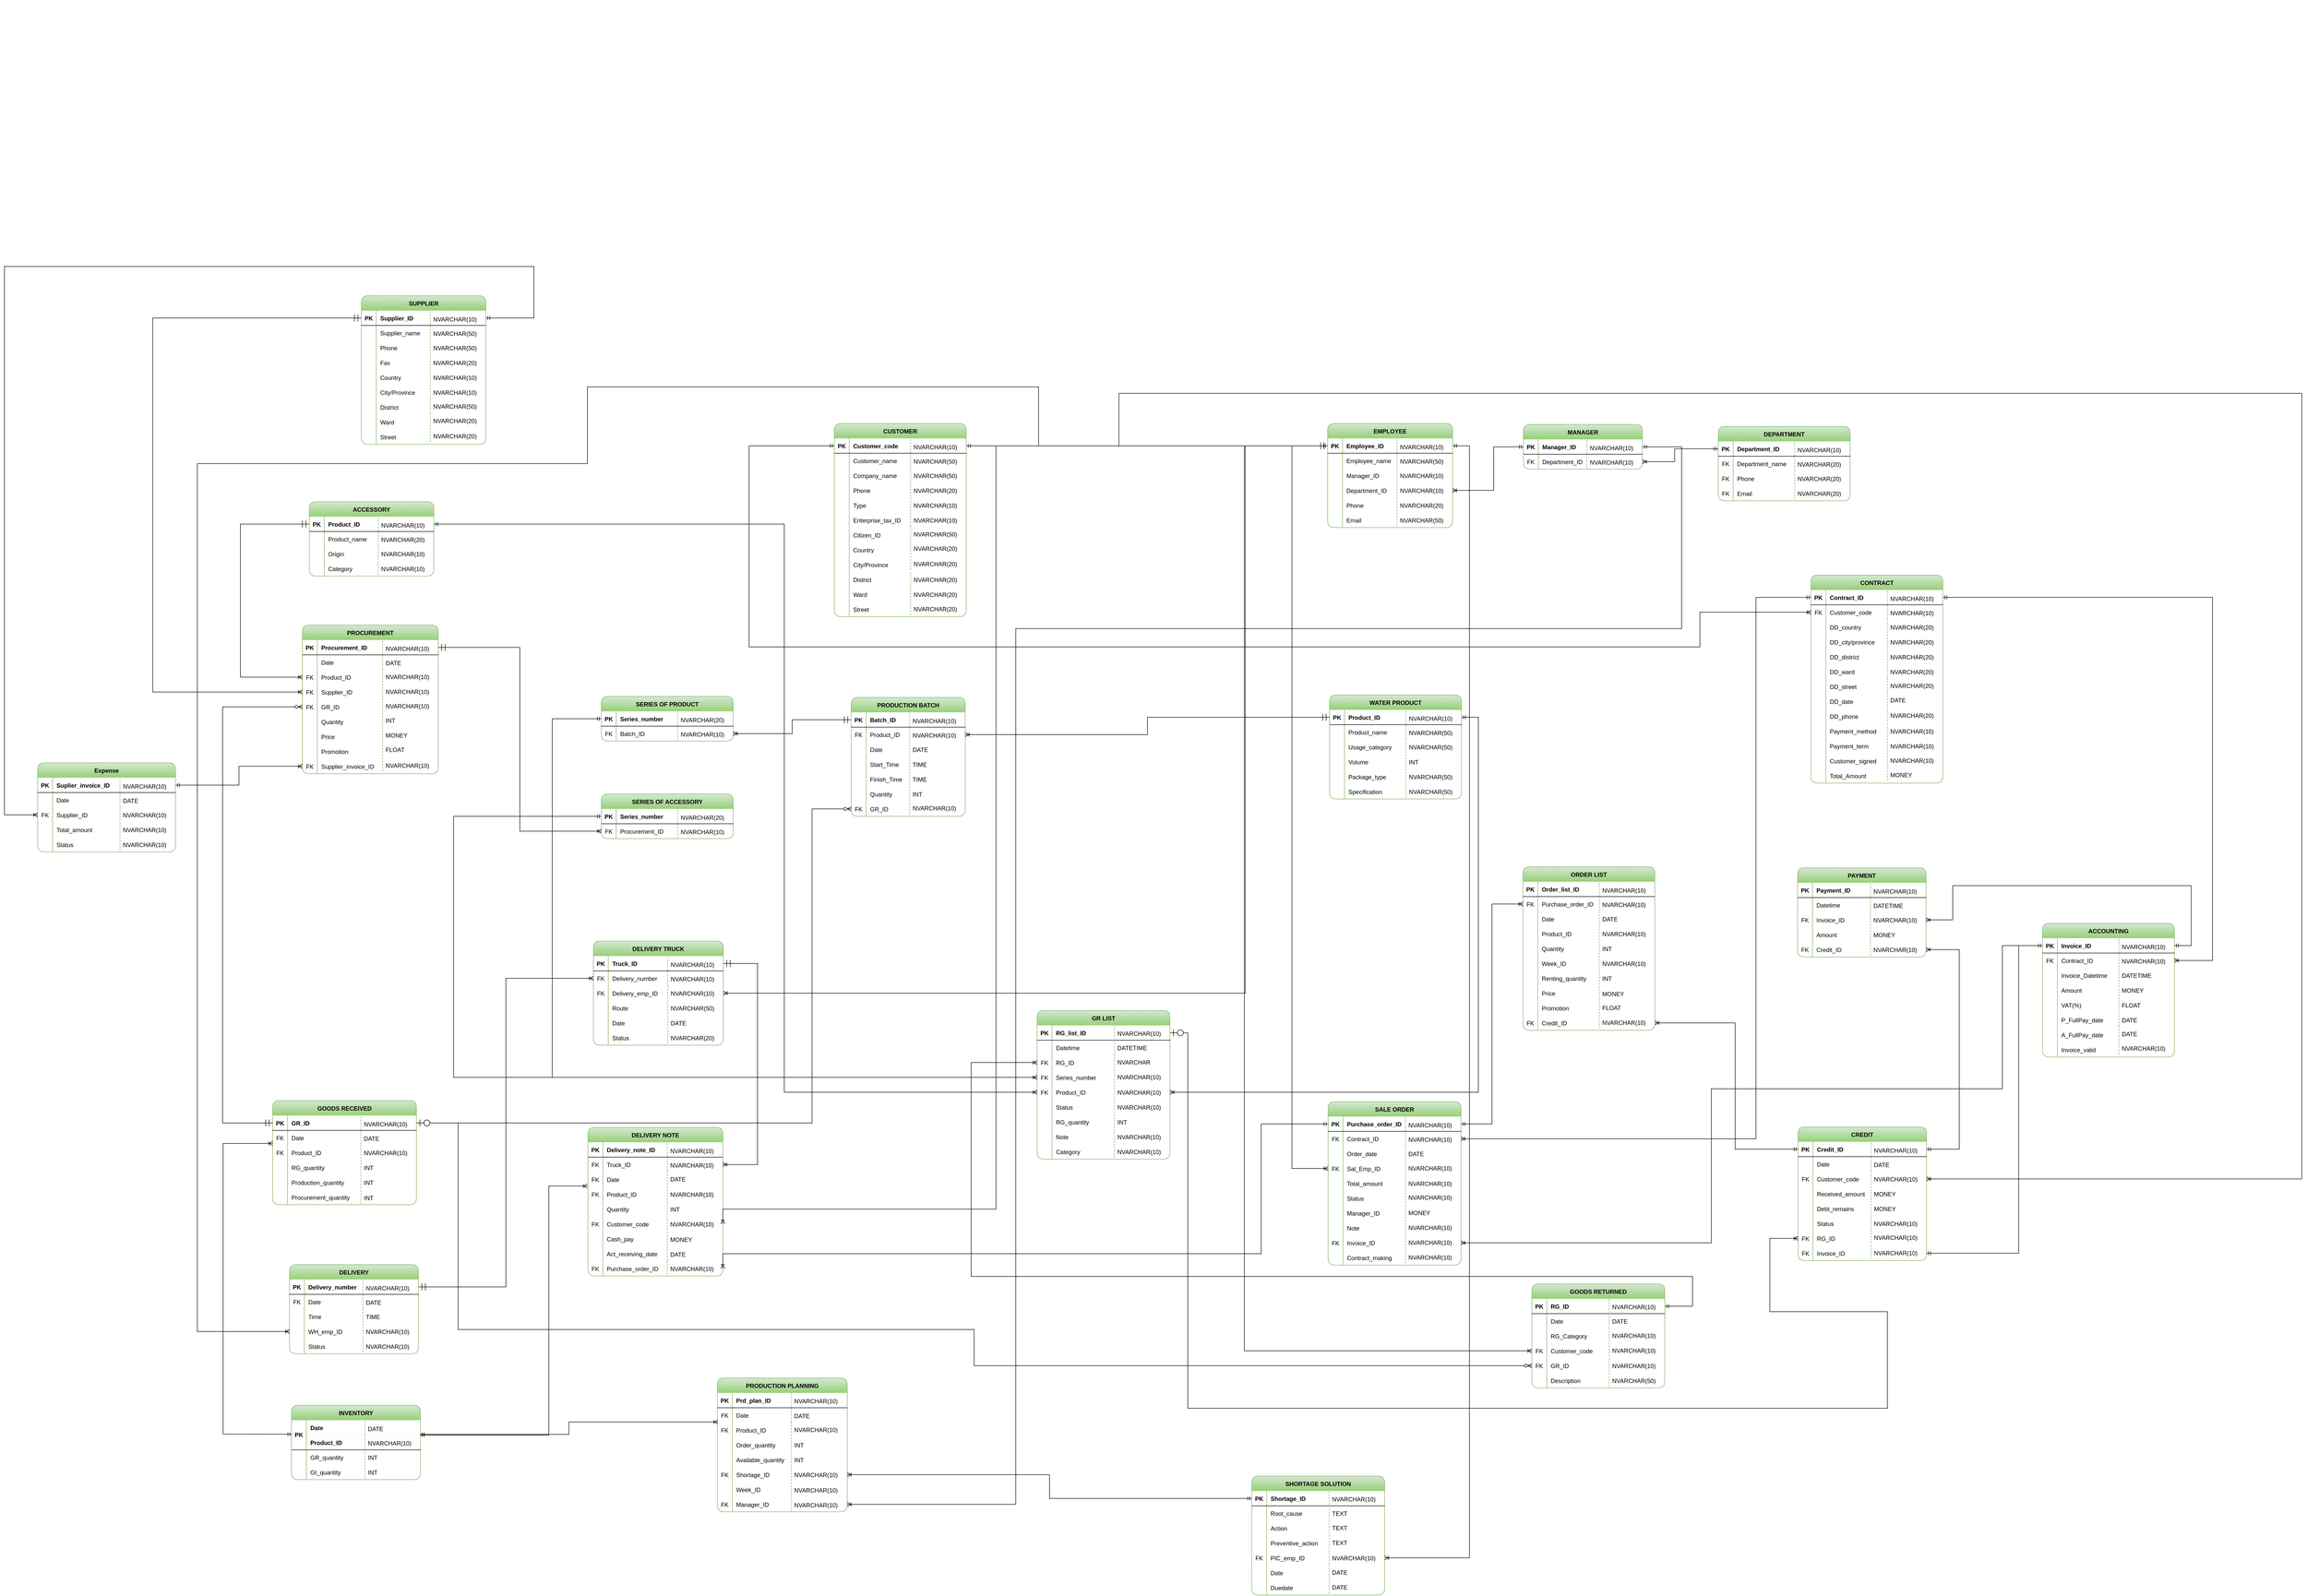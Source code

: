 <mxfile version="20.8.18" type="github">
  <diagram id="R2lEEEUBdFMjLlhIrx00" name="Page-1">
    <mxGraphModel dx="4042" dy="2757" grid="0" gridSize="10" guides="0" tooltips="1" connect="1" arrows="1" fold="1" page="1" pageScale="1" pageWidth="2336" pageHeight="1654" math="0" shadow="0" extFonts="Permanent Marker^https://fonts.googleapis.com/css?family=Permanent+Marker">
      <root>
        <mxCell id="0" />
        <mxCell id="1" parent="0" />
        <mxCell id="a-cO9aG_Ena2G8kNyRwP-2" value="Customer" style="html=1;overflow=block;blockSpacing=1;swimlane;childLayout=stackLayout;horizontal=1;horizontalStack=0;resizeParent=1;resizeParentMax=0;resizeLast=0;collapsible=0;fontStyle=0;marginBottom=0;swimlaneFillColor=#ffffff;startSize=NaN;whiteSpace=wrap;fontSize=16.7;fontColor=#3a414a;spacing=0;strokeColor=#3a414a;strokeOpacity=100;rounded=1;absoluteArcSize=1;arcSize=9;strokeWidth=0.8;fillColor=#d9d9d9;" parent="1" vertex="1">
          <mxGeometry x="1881" y="-214" width="153" as="geometry" />
        </mxCell>
        <mxCell id="a-cO9aG_Ena2G8kNyRwP-3" value="Customer_code" style="part=1;resizeHeight=0;strokeColor=none;align=left;verticalAlign=top;spacingLeft=4;spacingRight=4;overflow=hidden;rotatable=0;points=[[0,0.5],[1,0.5]];portConstraint=eastwest;html=1;whiteSpace=wrap;#FFFFFFwhiteSpace=wrap;fontSize=16.7;fontColor=#3a414a;fontStyle=4;fillColor=none;strokeOpacity=100;" parent="a-cO9aG_Ena2G8kNyRwP-2" vertex="1">
          <mxGeometry width="153" as="geometry" />
        </mxCell>
        <mxCell id="a-cO9aG_Ena2G8kNyRwP-4" value="Customer_name" style="part=1;resizeHeight=0;strokeColor=none;align=left;verticalAlign=top;spacingLeft=4;spacingRight=4;overflow=hidden;rotatable=0;points=[[0,0.5],[1,0.5]];portConstraint=eastwest;html=1;whiteSpace=wrap;#FFFFFFwhiteSpace=wrap;fontSize=16.7;fontColor=#3a414a;fillColor=none;strokeOpacity=100;" parent="a-cO9aG_Ena2G8kNyRwP-2" vertex="1">
          <mxGeometry width="153" as="geometry" />
        </mxCell>
        <mxCell id="a-cO9aG_Ena2G8kNyRwP-5" value="Company_name" style="part=1;resizeHeight=0;strokeColor=none;align=left;verticalAlign=top;spacingLeft=4;spacingRight=4;overflow=hidden;rotatable=0;points=[[0,0.5],[1,0.5]];portConstraint=eastwest;html=1;whiteSpace=wrap;#FFFFFFwhiteSpace=wrap;fontSize=16.7;fontColor=#3a414a;fillColor=none;strokeOpacity=100;" parent="a-cO9aG_Ena2G8kNyRwP-2" vertex="1">
          <mxGeometry width="153" as="geometry" />
        </mxCell>
        <mxCell id="a-cO9aG_Ena2G8kNyRwP-6" value="Phone" style="part=1;resizeHeight=0;strokeColor=none;align=left;verticalAlign=top;spacingLeft=4;spacingRight=4;overflow=hidden;rotatable=0;points=[[0,0.5],[1,0.5]];portConstraint=eastwest;html=1;whiteSpace=wrap;#FFFFFFwhiteSpace=wrap;fontSize=16.7;fontColor=#3a414a;fillColor=none;strokeOpacity=100;" parent="a-cO9aG_Ena2G8kNyRwP-2" vertex="1">
          <mxGeometry width="153" as="geometry" />
        </mxCell>
        <mxCell id="a-cO9aG_Ena2G8kNyRwP-7" value="Type" style="part=1;resizeHeight=0;strokeColor=none;align=left;verticalAlign=top;spacingLeft=4;spacingRight=4;overflow=hidden;rotatable=0;points=[[0,0.5],[1,0.5]];portConstraint=eastwest;html=1;whiteSpace=wrap;#FFFFFFwhiteSpace=wrap;fontSize=16.7;fontColor=#3a414a;fillColor=none;strokeOpacity=100;" parent="a-cO9aG_Ena2G8kNyRwP-2" vertex="1">
          <mxGeometry width="153" as="geometry" />
        </mxCell>
        <mxCell id="a-cO9aG_Ena2G8kNyRwP-8" value="Enterprise_Tax_ID" style="part=1;resizeHeight=0;strokeColor=none;align=left;verticalAlign=top;spacingLeft=4;spacingRight=4;overflow=hidden;rotatable=0;points=[[0,0.5],[1,0.5]];portConstraint=eastwest;html=1;whiteSpace=wrap;#FFFFFFwhiteSpace=wrap;fontSize=16.7;fontColor=#3a414a;fillColor=none;strokeOpacity=100;" parent="a-cO9aG_Ena2G8kNyRwP-2" vertex="1">
          <mxGeometry width="153" as="geometry" />
        </mxCell>
        <mxCell id="a-cO9aG_Ena2G8kNyRwP-9" value="Citizen_ID" style="part=1;resizeHeight=0;strokeColor=none;align=left;verticalAlign=top;spacingLeft=4;spacingRight=4;overflow=hidden;rotatable=0;points=[[0,0.5],[1,0.5]];portConstraint=eastwest;html=1;whiteSpace=wrap;#FFFFFFwhiteSpace=wrap;fontSize=16.7;fontColor=#3a414a;fillColor=none;strokeOpacity=100;" parent="a-cO9aG_Ena2G8kNyRwP-2" vertex="1">
          <mxGeometry width="153" as="geometry" />
        </mxCell>
        <mxCell id="a-cO9aG_Ena2G8kNyRwP-10" value="Country" style="part=1;resizeHeight=0;strokeColor=none;align=left;verticalAlign=top;spacingLeft=4;spacingRight=4;overflow=hidden;rotatable=0;points=[[0,0.5],[1,0.5]];portConstraint=eastwest;html=1;whiteSpace=wrap;#FFFFFFwhiteSpace=wrap;fontSize=16.7;fontColor=#3a414a;fillColor=none;strokeOpacity=100;" parent="a-cO9aG_Ena2G8kNyRwP-2" vertex="1">
          <mxGeometry width="153" as="geometry" />
        </mxCell>
        <mxCell id="a-cO9aG_Ena2G8kNyRwP-11" value="City/Province" style="part=1;resizeHeight=0;strokeColor=none;align=left;verticalAlign=top;spacingLeft=4;spacingRight=4;overflow=hidden;rotatable=0;points=[[0,0.5],[1,0.5]];portConstraint=eastwest;html=1;whiteSpace=wrap;#FFFFFFwhiteSpace=wrap;fontSize=16.7;fontColor=#3a414a;fillColor=none;strokeOpacity=100;" parent="a-cO9aG_Ena2G8kNyRwP-2" vertex="1">
          <mxGeometry width="153" as="geometry" />
        </mxCell>
        <mxCell id="a-cO9aG_Ena2G8kNyRwP-12" value="District" style="part=1;resizeHeight=0;strokeColor=none;align=left;verticalAlign=top;spacingLeft=4;spacingRight=4;overflow=hidden;rotatable=0;points=[[0,0.5],[1,0.5]];portConstraint=eastwest;html=1;whiteSpace=wrap;#FFFFFFwhiteSpace=wrap;fontSize=16.7;fontColor=#3a414a;fillColor=none;strokeOpacity=100;" parent="a-cO9aG_Ena2G8kNyRwP-2" vertex="1">
          <mxGeometry width="153" as="geometry" />
        </mxCell>
        <mxCell id="a-cO9aG_Ena2G8kNyRwP-13" value="Ward" style="part=1;resizeHeight=0;strokeColor=none;align=left;verticalAlign=top;spacingLeft=4;spacingRight=4;overflow=hidden;rotatable=0;points=[[0,0.5],[1,0.5]];portConstraint=eastwest;html=1;whiteSpace=wrap;#FFFFFFwhiteSpace=wrap;fontSize=16.7;fontColor=#3a414a;fillColor=none;strokeOpacity=100;" parent="a-cO9aG_Ena2G8kNyRwP-2" vertex="1">
          <mxGeometry width="153" as="geometry" />
        </mxCell>
        <mxCell id="a-cO9aG_Ena2G8kNyRwP-14" value="Street" style="part=1;resizeHeight=0;strokeColor=none;align=left;verticalAlign=top;spacingLeft=4;spacingRight=4;overflow=hidden;rotatable=0;points=[[0,0.5],[1,0.5]];portConstraint=eastwest;html=1;whiteSpace=wrap;#FFFFFFwhiteSpace=wrap;fontSize=16.7;fontColor=#3a414a;fillColor=none;strokeOpacity=100;" parent="a-cO9aG_Ena2G8kNyRwP-2" vertex="1">
          <mxGeometry width="153" as="geometry" />
        </mxCell>
        <mxCell id="a-cO9aG_Ena2G8kNyRwP-15" value="CUSTOMER" style="shape=table;startSize=30;container=1;collapsible=1;childLayout=tableLayout;fixedRows=1;rowLines=0;fontStyle=1;align=center;resizeLast=1;fillColor=#d5e8d4;strokeColor=#82b366;gradientColor=#97d077;labelBackgroundColor=none;rounded=1;swimlaneLine=0;shadow=0;" parent="1" vertex="1">
          <mxGeometry x="1067" y="640" width="266" height="390" as="geometry" />
        </mxCell>
        <mxCell id="a-cO9aG_Ena2G8kNyRwP-16" value="" style="shape=tableRow;horizontal=0;startSize=0;swimlaneHead=0;swimlaneBody=0;fillColor=none;collapsible=0;dropTarget=0;points=[[0,0.5],[1,0.5]];portConstraint=eastwest;top=0;left=0;right=0;bottom=1;" parent="a-cO9aG_Ena2G8kNyRwP-15" vertex="1">
          <mxGeometry y="30" width="266" height="30" as="geometry" />
        </mxCell>
        <mxCell id="a-cO9aG_Ena2G8kNyRwP-17" value="PK" style="shape=partialRectangle;connectable=0;fillColor=none;top=0;left=0;bottom=0;right=0;fontStyle=1;overflow=hidden;" parent="a-cO9aG_Ena2G8kNyRwP-16" vertex="1">
          <mxGeometry width="30" height="30" as="geometry">
            <mxRectangle width="30" height="30" as="alternateBounds" />
          </mxGeometry>
        </mxCell>
        <mxCell id="a-cO9aG_Ena2G8kNyRwP-18" value="Customer_code" style="shape=partialRectangle;connectable=0;fillColor=none;top=0;left=0;bottom=0;right=0;align=left;spacingLeft=6;fontStyle=1;overflow=hidden;" parent="a-cO9aG_Ena2G8kNyRwP-16" vertex="1">
          <mxGeometry x="30" width="236" height="30" as="geometry">
            <mxRectangle width="236" height="30" as="alternateBounds" />
          </mxGeometry>
        </mxCell>
        <mxCell id="a-cO9aG_Ena2G8kNyRwP-19" value="" style="shape=tableRow;horizontal=0;startSize=0;swimlaneHead=0;swimlaneBody=0;fillColor=none;collapsible=0;dropTarget=0;points=[[0,0.5],[1,0.5]];portConstraint=eastwest;top=0;left=0;right=0;bottom=0;" parent="a-cO9aG_Ena2G8kNyRwP-15" vertex="1">
          <mxGeometry y="60" width="266" height="30" as="geometry" />
        </mxCell>
        <mxCell id="a-cO9aG_Ena2G8kNyRwP-20" value="" style="shape=partialRectangle;connectable=0;fillColor=none;top=0;left=0;bottom=0;right=0;editable=1;overflow=hidden;" parent="a-cO9aG_Ena2G8kNyRwP-19" vertex="1">
          <mxGeometry width="30" height="30" as="geometry">
            <mxRectangle width="30" height="30" as="alternateBounds" />
          </mxGeometry>
        </mxCell>
        <mxCell id="a-cO9aG_Ena2G8kNyRwP-21" value="Customer_name" style="shape=partialRectangle;connectable=0;fillColor=none;top=0;left=0;bottom=0;right=0;align=left;spacingLeft=6;overflow=hidden;" parent="a-cO9aG_Ena2G8kNyRwP-19" vertex="1">
          <mxGeometry x="30" width="236" height="30" as="geometry">
            <mxRectangle width="236" height="30" as="alternateBounds" />
          </mxGeometry>
        </mxCell>
        <mxCell id="a-cO9aG_Ena2G8kNyRwP-22" value="" style="shape=tableRow;horizontal=0;startSize=0;swimlaneHead=0;swimlaneBody=0;fillColor=none;collapsible=0;dropTarget=0;points=[[0,0.5],[1,0.5]];portConstraint=eastwest;top=0;left=0;right=0;bottom=0;" parent="a-cO9aG_Ena2G8kNyRwP-15" vertex="1">
          <mxGeometry y="90" width="266" height="30" as="geometry" />
        </mxCell>
        <mxCell id="a-cO9aG_Ena2G8kNyRwP-23" value="" style="shape=partialRectangle;connectable=0;fillColor=none;top=0;left=0;bottom=0;right=0;editable=1;overflow=hidden;" parent="a-cO9aG_Ena2G8kNyRwP-22" vertex="1">
          <mxGeometry width="30" height="30" as="geometry">
            <mxRectangle width="30" height="30" as="alternateBounds" />
          </mxGeometry>
        </mxCell>
        <mxCell id="a-cO9aG_Ena2G8kNyRwP-24" value="Company_name" style="shape=partialRectangle;connectable=0;fillColor=none;top=0;left=0;bottom=0;right=0;align=left;spacingLeft=6;overflow=hidden;" parent="a-cO9aG_Ena2G8kNyRwP-22" vertex="1">
          <mxGeometry x="30" width="236" height="30" as="geometry">
            <mxRectangle width="236" height="30" as="alternateBounds" />
          </mxGeometry>
        </mxCell>
        <mxCell id="a-cO9aG_Ena2G8kNyRwP-25" value="" style="shape=tableRow;horizontal=0;startSize=0;swimlaneHead=0;swimlaneBody=0;fillColor=none;collapsible=0;dropTarget=0;points=[[0,0.5],[1,0.5]];portConstraint=eastwest;top=0;left=0;right=0;bottom=0;" parent="a-cO9aG_Ena2G8kNyRwP-15" vertex="1">
          <mxGeometry y="120" width="266" height="30" as="geometry" />
        </mxCell>
        <mxCell id="a-cO9aG_Ena2G8kNyRwP-26" value="" style="shape=partialRectangle;connectable=0;fillColor=none;top=0;left=0;bottom=0;right=0;editable=1;overflow=hidden;" parent="a-cO9aG_Ena2G8kNyRwP-25" vertex="1">
          <mxGeometry width="30" height="30" as="geometry">
            <mxRectangle width="30" height="30" as="alternateBounds" />
          </mxGeometry>
        </mxCell>
        <mxCell id="a-cO9aG_Ena2G8kNyRwP-27" value="Phone" style="shape=partialRectangle;connectable=0;fillColor=none;top=0;left=0;bottom=0;right=0;align=left;spacingLeft=6;overflow=hidden;" parent="a-cO9aG_Ena2G8kNyRwP-25" vertex="1">
          <mxGeometry x="30" width="236" height="30" as="geometry">
            <mxRectangle width="236" height="30" as="alternateBounds" />
          </mxGeometry>
        </mxCell>
        <mxCell id="a-cO9aG_Ena2G8kNyRwP-42" value="" style="shape=tableRow;horizontal=0;startSize=0;swimlaneHead=0;swimlaneBody=0;fillColor=none;collapsible=0;dropTarget=0;points=[[0,0.5],[1,0.5]];portConstraint=eastwest;top=0;left=0;right=0;bottom=0;" parent="a-cO9aG_Ena2G8kNyRwP-15" vertex="1">
          <mxGeometry y="150" width="266" height="30" as="geometry" />
        </mxCell>
        <mxCell id="a-cO9aG_Ena2G8kNyRwP-43" value="" style="shape=partialRectangle;connectable=0;fillColor=none;top=0;left=0;bottom=0;right=0;editable=1;overflow=hidden;" parent="a-cO9aG_Ena2G8kNyRwP-42" vertex="1">
          <mxGeometry width="30" height="30" as="geometry">
            <mxRectangle width="30" height="30" as="alternateBounds" />
          </mxGeometry>
        </mxCell>
        <mxCell id="a-cO9aG_Ena2G8kNyRwP-44" value="Type" style="shape=partialRectangle;connectable=0;fillColor=none;top=0;left=0;bottom=0;right=0;align=left;spacingLeft=6;overflow=hidden;" parent="a-cO9aG_Ena2G8kNyRwP-42" vertex="1">
          <mxGeometry x="30" width="236" height="30" as="geometry">
            <mxRectangle width="236" height="30" as="alternateBounds" />
          </mxGeometry>
        </mxCell>
        <mxCell id="a-cO9aG_Ena2G8kNyRwP-45" value="" style="shape=tableRow;horizontal=0;startSize=0;swimlaneHead=0;swimlaneBody=0;fillColor=none;collapsible=0;dropTarget=0;points=[[0,0.5],[1,0.5]];portConstraint=eastwest;top=0;left=0;right=0;bottom=0;" parent="a-cO9aG_Ena2G8kNyRwP-15" vertex="1">
          <mxGeometry y="180" width="266" height="30" as="geometry" />
        </mxCell>
        <mxCell id="a-cO9aG_Ena2G8kNyRwP-46" value="" style="shape=partialRectangle;connectable=0;fillColor=none;top=0;left=0;bottom=0;right=0;editable=1;overflow=hidden;" parent="a-cO9aG_Ena2G8kNyRwP-45" vertex="1">
          <mxGeometry width="30" height="30" as="geometry">
            <mxRectangle width="30" height="30" as="alternateBounds" />
          </mxGeometry>
        </mxCell>
        <mxCell id="a-cO9aG_Ena2G8kNyRwP-47" value="Enterprise_tax_ID" style="shape=partialRectangle;connectable=0;fillColor=none;top=0;left=0;bottom=0;right=0;align=left;spacingLeft=6;overflow=hidden;" parent="a-cO9aG_Ena2G8kNyRwP-45" vertex="1">
          <mxGeometry x="30" width="236" height="30" as="geometry">
            <mxRectangle width="236" height="30" as="alternateBounds" />
          </mxGeometry>
        </mxCell>
        <mxCell id="a-cO9aG_Ena2G8kNyRwP-48" value="" style="shape=tableRow;horizontal=0;startSize=0;swimlaneHead=0;swimlaneBody=0;fillColor=none;collapsible=0;dropTarget=0;points=[[0,0.5],[1,0.5]];portConstraint=eastwest;top=0;left=0;right=0;bottom=0;" parent="a-cO9aG_Ena2G8kNyRwP-15" vertex="1">
          <mxGeometry y="210" width="266" height="30" as="geometry" />
        </mxCell>
        <mxCell id="a-cO9aG_Ena2G8kNyRwP-49" value="" style="shape=partialRectangle;connectable=0;fillColor=none;top=0;left=0;bottom=0;right=0;editable=1;overflow=hidden;" parent="a-cO9aG_Ena2G8kNyRwP-48" vertex="1">
          <mxGeometry width="30" height="30" as="geometry">
            <mxRectangle width="30" height="30" as="alternateBounds" />
          </mxGeometry>
        </mxCell>
        <mxCell id="a-cO9aG_Ena2G8kNyRwP-50" value="Citizen_ID" style="shape=partialRectangle;connectable=0;fillColor=none;top=0;left=0;bottom=0;right=0;align=left;spacingLeft=6;overflow=hidden;" parent="a-cO9aG_Ena2G8kNyRwP-48" vertex="1">
          <mxGeometry x="30" width="236" height="30" as="geometry">
            <mxRectangle width="236" height="30" as="alternateBounds" />
          </mxGeometry>
        </mxCell>
        <mxCell id="a-cO9aG_Ena2G8kNyRwP-51" value="" style="shape=tableRow;horizontal=0;startSize=0;swimlaneHead=0;swimlaneBody=0;fillColor=none;collapsible=0;dropTarget=0;points=[[0,0.5],[1,0.5]];portConstraint=eastwest;top=0;left=0;right=0;bottom=0;" parent="a-cO9aG_Ena2G8kNyRwP-15" vertex="1">
          <mxGeometry y="240" width="266" height="30" as="geometry" />
        </mxCell>
        <mxCell id="a-cO9aG_Ena2G8kNyRwP-52" value="" style="shape=partialRectangle;connectable=0;fillColor=none;top=0;left=0;bottom=0;right=0;editable=1;overflow=hidden;" parent="a-cO9aG_Ena2G8kNyRwP-51" vertex="1">
          <mxGeometry width="30" height="30" as="geometry">
            <mxRectangle width="30" height="30" as="alternateBounds" />
          </mxGeometry>
        </mxCell>
        <mxCell id="a-cO9aG_Ena2G8kNyRwP-53" value="Country" style="shape=partialRectangle;connectable=0;fillColor=none;top=0;left=0;bottom=0;right=0;align=left;spacingLeft=6;overflow=hidden;" parent="a-cO9aG_Ena2G8kNyRwP-51" vertex="1">
          <mxGeometry x="30" width="236" height="30" as="geometry">
            <mxRectangle width="236" height="30" as="alternateBounds" />
          </mxGeometry>
        </mxCell>
        <mxCell id="a-cO9aG_Ena2G8kNyRwP-54" value="" style="shape=tableRow;horizontal=0;startSize=0;swimlaneHead=0;swimlaneBody=0;fillColor=none;collapsible=0;dropTarget=0;points=[[0,0.5],[1,0.5]];portConstraint=eastwest;top=0;left=0;right=0;bottom=0;" parent="a-cO9aG_Ena2G8kNyRwP-15" vertex="1">
          <mxGeometry y="270" width="266" height="30" as="geometry" />
        </mxCell>
        <mxCell id="a-cO9aG_Ena2G8kNyRwP-55" value="" style="shape=partialRectangle;connectable=0;fillColor=none;top=0;left=0;bottom=0;right=0;editable=1;overflow=hidden;" parent="a-cO9aG_Ena2G8kNyRwP-54" vertex="1">
          <mxGeometry width="30" height="30" as="geometry">
            <mxRectangle width="30" height="30" as="alternateBounds" />
          </mxGeometry>
        </mxCell>
        <mxCell id="a-cO9aG_Ena2G8kNyRwP-56" value="City/Province" style="shape=partialRectangle;connectable=0;fillColor=none;top=0;left=0;bottom=0;right=0;align=left;spacingLeft=6;overflow=hidden;" parent="a-cO9aG_Ena2G8kNyRwP-54" vertex="1">
          <mxGeometry x="30" width="236" height="30" as="geometry">
            <mxRectangle width="236" height="30" as="alternateBounds" />
          </mxGeometry>
        </mxCell>
        <mxCell id="a-cO9aG_Ena2G8kNyRwP-57" value="" style="shape=tableRow;horizontal=0;startSize=0;swimlaneHead=0;swimlaneBody=0;fillColor=none;collapsible=0;dropTarget=0;points=[[0,0.5],[1,0.5]];portConstraint=eastwest;top=0;left=0;right=0;bottom=0;" parent="a-cO9aG_Ena2G8kNyRwP-15" vertex="1">
          <mxGeometry y="300" width="266" height="30" as="geometry" />
        </mxCell>
        <mxCell id="a-cO9aG_Ena2G8kNyRwP-58" value="" style="shape=partialRectangle;connectable=0;fillColor=none;top=0;left=0;bottom=0;right=0;editable=1;overflow=hidden;" parent="a-cO9aG_Ena2G8kNyRwP-57" vertex="1">
          <mxGeometry width="30" height="30" as="geometry">
            <mxRectangle width="30" height="30" as="alternateBounds" />
          </mxGeometry>
        </mxCell>
        <mxCell id="a-cO9aG_Ena2G8kNyRwP-59" value="District" style="shape=partialRectangle;connectable=0;fillColor=none;top=0;left=0;bottom=0;right=0;align=left;spacingLeft=6;overflow=hidden;" parent="a-cO9aG_Ena2G8kNyRwP-57" vertex="1">
          <mxGeometry x="30" width="236" height="30" as="geometry">
            <mxRectangle width="236" height="30" as="alternateBounds" />
          </mxGeometry>
        </mxCell>
        <mxCell id="a-cO9aG_Ena2G8kNyRwP-60" value="" style="shape=tableRow;horizontal=0;startSize=0;swimlaneHead=0;swimlaneBody=0;fillColor=none;collapsible=0;dropTarget=0;points=[[0,0.5],[1,0.5]];portConstraint=eastwest;top=0;left=0;right=0;bottom=0;" parent="a-cO9aG_Ena2G8kNyRwP-15" vertex="1">
          <mxGeometry y="330" width="266" height="30" as="geometry" />
        </mxCell>
        <mxCell id="a-cO9aG_Ena2G8kNyRwP-61" value="" style="shape=partialRectangle;connectable=0;fillColor=none;top=0;left=0;bottom=0;right=0;editable=1;overflow=hidden;" parent="a-cO9aG_Ena2G8kNyRwP-60" vertex="1">
          <mxGeometry width="30" height="30" as="geometry">
            <mxRectangle width="30" height="30" as="alternateBounds" />
          </mxGeometry>
        </mxCell>
        <mxCell id="a-cO9aG_Ena2G8kNyRwP-62" value="Ward" style="shape=partialRectangle;connectable=0;fillColor=none;top=0;left=0;bottom=0;right=0;align=left;spacingLeft=6;overflow=hidden;" parent="a-cO9aG_Ena2G8kNyRwP-60" vertex="1">
          <mxGeometry x="30" width="236" height="30" as="geometry">
            <mxRectangle width="236" height="30" as="alternateBounds" />
          </mxGeometry>
        </mxCell>
        <mxCell id="a-cO9aG_Ena2G8kNyRwP-63" value="" style="shape=tableRow;horizontal=0;startSize=0;swimlaneHead=0;swimlaneBody=0;fillColor=none;collapsible=0;dropTarget=0;points=[[0,0.5],[1,0.5]];portConstraint=eastwest;top=0;left=0;right=0;bottom=0;" parent="a-cO9aG_Ena2G8kNyRwP-15" vertex="1">
          <mxGeometry y="360" width="266" height="30" as="geometry" />
        </mxCell>
        <mxCell id="a-cO9aG_Ena2G8kNyRwP-64" value="" style="shape=partialRectangle;connectable=0;fillColor=none;top=0;left=0;bottom=0;right=0;editable=1;overflow=hidden;" parent="a-cO9aG_Ena2G8kNyRwP-63" vertex="1">
          <mxGeometry width="30" height="30" as="geometry">
            <mxRectangle width="30" height="30" as="alternateBounds" />
          </mxGeometry>
        </mxCell>
        <mxCell id="a-cO9aG_Ena2G8kNyRwP-65" value="Street" style="shape=partialRectangle;connectable=0;fillColor=none;top=0;left=0;bottom=0;right=0;align=left;spacingLeft=6;overflow=hidden;" parent="a-cO9aG_Ena2G8kNyRwP-63" vertex="1">
          <mxGeometry x="30" width="236" height="30" as="geometry">
            <mxRectangle width="236" height="30" as="alternateBounds" />
          </mxGeometry>
        </mxCell>
        <mxCell id="a-cO9aG_Ena2G8kNyRwP-96" value="NVARCHAR(50)" style="shape=partialRectangle;fillColor=none;align=left;verticalAlign=middle;strokeColor=none;spacingLeft=34;rotatable=1;points=[[0,0.5],[1,0.5]];portConstraint=eastwest;dropTarget=0;rounded=1;shadow=0;labelBackgroundColor=none;fontFamily=Helvetica;fontSize=12;fontColor=default;startSize=30;movable=1;resizable=1;deletable=1;editable=1;locked=0;connectable=1;" parent="1" vertex="1">
          <mxGeometry x="1191" y="701" width="90" height="30" as="geometry" />
        </mxCell>
        <mxCell id="a-cO9aG_Ena2G8kNyRwP-97" value="" style="shape=partialRectangle;top=0;left=0;bottom=0;fillColor=none;stokeWidth=1;dashed=1;align=left;verticalAlign=middle;spacingLeft=4;spacingRight=4;overflow=hidden;rotatable=0;points=[];portConstraint=eastwest;part=1;rounded=1;shadow=0;labelBackgroundColor=none;strokeColor=#82b366;fontFamily=Helvetica;fontSize=12;fontColor=default;startSize=30;" parent="a-cO9aG_Ena2G8kNyRwP-96" vertex="1" connectable="0">
          <mxGeometry width="30" height="30" as="geometry" />
        </mxCell>
        <mxCell id="a-cO9aG_Ena2G8kNyRwP-98" value="NVARCHAR(50)" style="shape=partialRectangle;fillColor=none;align=left;verticalAlign=middle;strokeColor=none;spacingLeft=34;rotatable=1;points=[[0,0.5],[1,0.5]];portConstraint=eastwest;dropTarget=0;rounded=1;shadow=0;labelBackgroundColor=none;fontFamily=Helvetica;fontSize=12;fontColor=default;startSize=30;movable=1;resizable=1;deletable=1;editable=1;locked=0;connectable=1;" parent="1" vertex="1">
          <mxGeometry x="1191" y="730" width="90" height="30" as="geometry" />
        </mxCell>
        <mxCell id="a-cO9aG_Ena2G8kNyRwP-99" value="" style="shape=partialRectangle;top=0;left=0;bottom=0;fillColor=none;stokeWidth=1;dashed=1;align=left;verticalAlign=middle;spacingLeft=4;spacingRight=4;overflow=hidden;rotatable=0;points=[];portConstraint=eastwest;part=1;rounded=1;shadow=0;labelBackgroundColor=none;strokeColor=#82b366;fontFamily=Helvetica;fontSize=12;fontColor=default;startSize=30;" parent="a-cO9aG_Ena2G8kNyRwP-98" vertex="1" connectable="0">
          <mxGeometry width="30" height="30" as="geometry" />
        </mxCell>
        <mxCell id="a-cO9aG_Ena2G8kNyRwP-100" value="NVARCHAR(10)" style="shape=partialRectangle;fillColor=none;align=left;verticalAlign=middle;strokeColor=none;spacingLeft=34;rotatable=1;points=[[0,0.5],[1,0.5]];portConstraint=eastwest;dropTarget=0;rounded=1;shadow=0;labelBackgroundColor=none;fontFamily=Helvetica;fontSize=12;fontColor=default;startSize=30;movable=1;resizable=1;deletable=1;editable=1;locked=0;connectable=1;" parent="1" vertex="1">
          <mxGeometry x="1191" y="672" width="90" height="30" as="geometry" />
        </mxCell>
        <mxCell id="a-cO9aG_Ena2G8kNyRwP-101" value="" style="shape=partialRectangle;top=0;left=0;bottom=0;fillColor=none;stokeWidth=1;dashed=1;align=left;verticalAlign=middle;spacingLeft=4;spacingRight=4;overflow=hidden;rotatable=0;points=[];portConstraint=eastwest;part=1;rounded=1;shadow=0;labelBackgroundColor=none;strokeColor=#82b366;fontFamily=Helvetica;fontSize=12;fontColor=default;startSize=30;" parent="a-cO9aG_Ena2G8kNyRwP-100" vertex="1" connectable="0">
          <mxGeometry width="30" height="30" as="geometry" />
        </mxCell>
        <mxCell id="a-cO9aG_Ena2G8kNyRwP-102" value="NVARCHAR(20)" style="shape=partialRectangle;fillColor=none;align=left;verticalAlign=middle;strokeColor=none;spacingLeft=34;rotatable=1;points=[[0,0.5],[1,0.5]];portConstraint=eastwest;dropTarget=0;rounded=1;shadow=0;labelBackgroundColor=none;fontFamily=Helvetica;fontSize=12;fontColor=default;startSize=30;movable=1;resizable=1;deletable=1;editable=1;locked=0;connectable=1;" parent="1" vertex="1">
          <mxGeometry x="1191" y="760" width="90" height="30" as="geometry" />
        </mxCell>
        <mxCell id="a-cO9aG_Ena2G8kNyRwP-103" value="" style="shape=partialRectangle;top=0;left=0;bottom=0;fillColor=none;stokeWidth=1;dashed=1;align=left;verticalAlign=middle;spacingLeft=4;spacingRight=4;overflow=hidden;rotatable=0;points=[];portConstraint=eastwest;part=1;rounded=1;shadow=0;labelBackgroundColor=none;strokeColor=#82b366;fontFamily=Helvetica;fontSize=12;fontColor=default;startSize=30;" parent="a-cO9aG_Ena2G8kNyRwP-102" vertex="1" connectable="0">
          <mxGeometry width="30" height="30" as="geometry" />
        </mxCell>
        <mxCell id="a-cO9aG_Ena2G8kNyRwP-104" value="NVARCHAR(10)" style="shape=partialRectangle;fillColor=none;align=left;verticalAlign=middle;strokeColor=none;spacingLeft=34;rotatable=1;points=[[0,0.5],[1,0.5]];portConstraint=eastwest;dropTarget=0;rounded=1;shadow=0;labelBackgroundColor=none;fontFamily=Helvetica;fontSize=12;fontColor=default;startSize=30;movable=1;resizable=1;deletable=1;editable=1;locked=0;connectable=1;" parent="1" vertex="1">
          <mxGeometry x="1191" y="790" width="90" height="30" as="geometry" />
        </mxCell>
        <mxCell id="a-cO9aG_Ena2G8kNyRwP-105" value="" style="shape=partialRectangle;top=0;left=0;bottom=0;fillColor=none;stokeWidth=1;dashed=1;align=left;verticalAlign=middle;spacingLeft=4;spacingRight=4;overflow=hidden;rotatable=0;points=[];portConstraint=eastwest;part=1;rounded=1;shadow=0;labelBackgroundColor=none;strokeColor=#82b366;fontFamily=Helvetica;fontSize=12;fontColor=default;startSize=30;" parent="a-cO9aG_Ena2G8kNyRwP-104" vertex="1" connectable="0">
          <mxGeometry width="30" height="30" as="geometry" />
        </mxCell>
        <mxCell id="a-cO9aG_Ena2G8kNyRwP-106" value="NVARCHAR(10)" style="shape=partialRectangle;fillColor=none;align=left;verticalAlign=middle;strokeColor=none;spacingLeft=34;rotatable=1;points=[[0,0.5],[1,0.5]];portConstraint=eastwest;dropTarget=0;rounded=1;shadow=0;labelBackgroundColor=none;fontFamily=Helvetica;fontSize=12;fontColor=default;startSize=30;movable=1;resizable=1;deletable=1;editable=1;locked=0;connectable=1;" parent="1" vertex="1">
          <mxGeometry x="1191" y="820" width="90" height="30" as="geometry" />
        </mxCell>
        <mxCell id="a-cO9aG_Ena2G8kNyRwP-107" value="" style="shape=partialRectangle;top=0;left=0;bottom=0;fillColor=none;stokeWidth=1;dashed=1;align=left;verticalAlign=middle;spacingLeft=4;spacingRight=4;overflow=hidden;rotatable=0;points=[];portConstraint=eastwest;part=1;rounded=1;shadow=0;labelBackgroundColor=none;strokeColor=#82b366;fontFamily=Helvetica;fontSize=12;fontColor=default;startSize=30;" parent="a-cO9aG_Ena2G8kNyRwP-106" vertex="1" connectable="0">
          <mxGeometry width="30" height="30" as="geometry" />
        </mxCell>
        <mxCell id="a-cO9aG_Ena2G8kNyRwP-108" value="NVARCHAR(50)" style="shape=partialRectangle;fillColor=none;align=left;verticalAlign=middle;strokeColor=none;spacingLeft=34;rotatable=1;points=[[0,0.5],[1,0.5]];portConstraint=eastwest;dropTarget=0;rounded=1;shadow=0;labelBackgroundColor=none;fontFamily=Helvetica;fontSize=12;fontColor=default;startSize=30;movable=1;resizable=1;deletable=1;editable=1;locked=0;connectable=1;" parent="1" vertex="1">
          <mxGeometry x="1191" y="848" width="90" height="30" as="geometry" />
        </mxCell>
        <mxCell id="a-cO9aG_Ena2G8kNyRwP-109" value="" style="shape=partialRectangle;top=0;left=0;bottom=0;fillColor=none;stokeWidth=1;dashed=1;align=left;verticalAlign=middle;spacingLeft=4;spacingRight=4;overflow=hidden;rotatable=0;points=[];portConstraint=eastwest;part=1;rounded=1;shadow=0;labelBackgroundColor=none;strokeColor=#82b366;fontFamily=Helvetica;fontSize=12;fontColor=default;startSize=30;" parent="a-cO9aG_Ena2G8kNyRwP-108" vertex="1" connectable="0">
          <mxGeometry width="30" height="30" as="geometry" />
        </mxCell>
        <mxCell id="a-cO9aG_Ena2G8kNyRwP-110" value="NVARCHAR(20)" style="shape=partialRectangle;fillColor=none;align=left;verticalAlign=middle;strokeColor=none;spacingLeft=34;rotatable=1;points=[[0,0.5],[1,0.5]];portConstraint=eastwest;dropTarget=0;rounded=1;shadow=0;labelBackgroundColor=none;fontFamily=Helvetica;fontSize=12;fontColor=default;startSize=30;movable=1;resizable=1;deletable=1;editable=1;locked=0;connectable=1;" parent="1" vertex="1">
          <mxGeometry x="1191" y="877" width="90" height="30" as="geometry" />
        </mxCell>
        <mxCell id="a-cO9aG_Ena2G8kNyRwP-111" value="" style="shape=partialRectangle;top=0;left=0;bottom=0;fillColor=none;stokeWidth=1;dashed=1;align=left;verticalAlign=middle;spacingLeft=4;spacingRight=4;overflow=hidden;rotatable=0;points=[];portConstraint=eastwest;part=1;rounded=1;shadow=0;labelBackgroundColor=none;strokeColor=#82b366;fontFamily=Helvetica;fontSize=12;fontColor=default;startSize=30;" parent="a-cO9aG_Ena2G8kNyRwP-110" vertex="1" connectable="0">
          <mxGeometry width="30" height="30" as="geometry" />
        </mxCell>
        <mxCell id="a-cO9aG_Ena2G8kNyRwP-112" value="NVARCHAR(20)" style="shape=partialRectangle;fillColor=none;align=left;verticalAlign=middle;strokeColor=none;spacingLeft=34;rotatable=1;points=[[0,0.5],[1,0.5]];portConstraint=eastwest;dropTarget=0;rounded=1;shadow=0;labelBackgroundColor=none;fontFamily=Helvetica;fontSize=12;fontColor=default;startSize=30;movable=1;resizable=1;deletable=1;editable=1;locked=0;connectable=1;" parent="1" vertex="1">
          <mxGeometry x="1191" y="908" width="90" height="30" as="geometry" />
        </mxCell>
        <mxCell id="a-cO9aG_Ena2G8kNyRwP-113" value="" style="shape=partialRectangle;top=0;left=0;bottom=0;fillColor=none;stokeWidth=1;dashed=1;align=left;verticalAlign=middle;spacingLeft=4;spacingRight=4;overflow=hidden;rotatable=0;points=[];portConstraint=eastwest;part=1;rounded=1;shadow=0;labelBackgroundColor=none;strokeColor=#82b366;fontFamily=Helvetica;fontSize=12;fontColor=default;startSize=30;" parent="a-cO9aG_Ena2G8kNyRwP-112" vertex="1" connectable="0">
          <mxGeometry width="30" height="30" as="geometry" />
        </mxCell>
        <mxCell id="a-cO9aG_Ena2G8kNyRwP-114" value="NVARCHAR(20)" style="shape=partialRectangle;fillColor=none;align=left;verticalAlign=middle;strokeColor=none;spacingLeft=34;rotatable=1;points=[[0,0.5],[1,0.5]];portConstraint=eastwest;dropTarget=0;rounded=1;shadow=0;labelBackgroundColor=none;fontFamily=Helvetica;fontSize=12;fontColor=default;startSize=30;movable=1;resizable=1;deletable=1;editable=1;locked=0;connectable=1;" parent="1" vertex="1">
          <mxGeometry x="1191" y="940" width="90" height="30" as="geometry" />
        </mxCell>
        <mxCell id="a-cO9aG_Ena2G8kNyRwP-115" value="" style="shape=partialRectangle;top=0;left=0;bottom=0;fillColor=none;stokeWidth=1;dashed=1;align=left;verticalAlign=middle;spacingLeft=4;spacingRight=4;overflow=hidden;rotatable=0;points=[];portConstraint=eastwest;part=1;rounded=1;shadow=0;labelBackgroundColor=none;strokeColor=#82b366;fontFamily=Helvetica;fontSize=12;fontColor=default;startSize=30;" parent="a-cO9aG_Ena2G8kNyRwP-114" vertex="1" connectable="0">
          <mxGeometry width="30" height="30" as="geometry" />
        </mxCell>
        <mxCell id="a-cO9aG_Ena2G8kNyRwP-116" value="NVARCHAR(20)" style="shape=partialRectangle;fillColor=none;align=left;verticalAlign=middle;strokeColor=none;spacingLeft=34;rotatable=1;points=[[0,0.5],[1,0.5]];portConstraint=eastwest;dropTarget=0;rounded=1;shadow=0;labelBackgroundColor=none;fontFamily=Helvetica;fontSize=12;fontColor=default;startSize=30;movable=1;resizable=1;deletable=1;editable=1;locked=0;connectable=1;" parent="1" vertex="1">
          <mxGeometry x="1191" y="970" width="90" height="30" as="geometry" />
        </mxCell>
        <mxCell id="a-cO9aG_Ena2G8kNyRwP-117" value="" style="shape=partialRectangle;top=0;left=0;bottom=0;fillColor=none;stokeWidth=1;dashed=1;align=left;verticalAlign=middle;spacingLeft=4;spacingRight=4;overflow=hidden;rotatable=0;points=[];portConstraint=eastwest;part=1;rounded=1;shadow=0;labelBackgroundColor=none;strokeColor=#82b366;fontFamily=Helvetica;fontSize=12;fontColor=default;startSize=30;" parent="a-cO9aG_Ena2G8kNyRwP-116" vertex="1" connectable="0">
          <mxGeometry width="30" height="30" as="geometry" />
        </mxCell>
        <mxCell id="a-cO9aG_Ena2G8kNyRwP-118" value="NVARCHAR(20)" style="shape=partialRectangle;fillColor=none;align=left;verticalAlign=middle;strokeColor=none;spacingLeft=34;rotatable=1;points=[[0,0.5],[1,0.5]];portConstraint=eastwest;dropTarget=0;rounded=1;shadow=0;labelBackgroundColor=none;fontFamily=Helvetica;fontSize=12;fontColor=default;startSize=30;movable=1;resizable=1;deletable=1;editable=1;locked=0;connectable=1;" parent="1" vertex="1">
          <mxGeometry x="1191" y="999" width="90" height="30" as="geometry" />
        </mxCell>
        <mxCell id="a-cO9aG_Ena2G8kNyRwP-119" value="" style="shape=partialRectangle;top=0;left=0;bottom=0;fillColor=none;stokeWidth=1;dashed=1;align=left;verticalAlign=middle;spacingLeft=4;spacingRight=4;overflow=hidden;rotatable=0;points=[];portConstraint=eastwest;part=1;rounded=1;shadow=0;labelBackgroundColor=none;strokeColor=#82b366;fontFamily=Helvetica;fontSize=12;fontColor=default;startSize=30;" parent="a-cO9aG_Ena2G8kNyRwP-118" vertex="1" connectable="0">
          <mxGeometry width="30" height="30" as="geometry" />
        </mxCell>
        <mxCell id="a-cO9aG_Ena2G8kNyRwP-120" value="EMPLOYEE" style="shape=table;startSize=30;container=1;collapsible=1;childLayout=tableLayout;fixedRows=1;rowLines=0;fontStyle=1;align=center;resizeLast=1;fillColor=#d5e8d4;strokeColor=#82b366;gradientColor=#97d077;labelBackgroundColor=none;rounded=1;swimlaneLine=0;shadow=0;" parent="1" vertex="1">
          <mxGeometry x="2062" y="640" width="252" height="210" as="geometry" />
        </mxCell>
        <mxCell id="a-cO9aG_Ena2G8kNyRwP-121" value="" style="shape=tableRow;horizontal=0;startSize=0;swimlaneHead=0;swimlaneBody=0;fillColor=none;collapsible=0;dropTarget=0;points=[[0,0.5],[1,0.5]];portConstraint=eastwest;top=0;left=0;right=0;bottom=1;" parent="a-cO9aG_Ena2G8kNyRwP-120" vertex="1">
          <mxGeometry y="30" width="252" height="30" as="geometry" />
        </mxCell>
        <mxCell id="a-cO9aG_Ena2G8kNyRwP-122" value="PK" style="shape=partialRectangle;connectable=0;fillColor=none;top=0;left=0;bottom=0;right=0;fontStyle=1;overflow=hidden;" parent="a-cO9aG_Ena2G8kNyRwP-121" vertex="1">
          <mxGeometry width="30" height="30" as="geometry">
            <mxRectangle width="30" height="30" as="alternateBounds" />
          </mxGeometry>
        </mxCell>
        <mxCell id="a-cO9aG_Ena2G8kNyRwP-123" value="Employee_ID" style="shape=partialRectangle;connectable=0;fillColor=none;top=0;left=0;bottom=0;right=0;align=left;spacingLeft=6;fontStyle=1;overflow=hidden;" parent="a-cO9aG_Ena2G8kNyRwP-121" vertex="1">
          <mxGeometry x="30" width="222" height="30" as="geometry">
            <mxRectangle width="222" height="30" as="alternateBounds" />
          </mxGeometry>
        </mxCell>
        <mxCell id="a-cO9aG_Ena2G8kNyRwP-124" value="" style="shape=tableRow;horizontal=0;startSize=0;swimlaneHead=0;swimlaneBody=0;fillColor=none;collapsible=0;dropTarget=0;points=[[0,0.5],[1,0.5]];portConstraint=eastwest;top=0;left=0;right=0;bottom=0;" parent="a-cO9aG_Ena2G8kNyRwP-120" vertex="1">
          <mxGeometry y="60" width="252" height="30" as="geometry" />
        </mxCell>
        <mxCell id="a-cO9aG_Ena2G8kNyRwP-125" value="" style="shape=partialRectangle;connectable=0;fillColor=none;top=0;left=0;bottom=0;right=0;editable=1;overflow=hidden;" parent="a-cO9aG_Ena2G8kNyRwP-124" vertex="1">
          <mxGeometry width="30" height="30" as="geometry">
            <mxRectangle width="30" height="30" as="alternateBounds" />
          </mxGeometry>
        </mxCell>
        <mxCell id="a-cO9aG_Ena2G8kNyRwP-126" value="Employee_name" style="shape=partialRectangle;connectable=0;fillColor=none;top=0;left=0;bottom=0;right=0;align=left;spacingLeft=6;overflow=hidden;" parent="a-cO9aG_Ena2G8kNyRwP-124" vertex="1">
          <mxGeometry x="30" width="222" height="30" as="geometry">
            <mxRectangle width="222" height="30" as="alternateBounds" />
          </mxGeometry>
        </mxCell>
        <mxCell id="a-cO9aG_Ena2G8kNyRwP-127" value="" style="shape=tableRow;horizontal=0;startSize=0;swimlaneHead=0;swimlaneBody=0;fillColor=none;collapsible=0;dropTarget=0;points=[[0,0.5],[1,0.5]];portConstraint=eastwest;top=0;left=0;right=0;bottom=0;" parent="a-cO9aG_Ena2G8kNyRwP-120" vertex="1">
          <mxGeometry y="90" width="252" height="30" as="geometry" />
        </mxCell>
        <mxCell id="a-cO9aG_Ena2G8kNyRwP-128" value="" style="shape=partialRectangle;connectable=0;fillColor=none;top=0;left=0;bottom=0;right=0;editable=1;overflow=hidden;" parent="a-cO9aG_Ena2G8kNyRwP-127" vertex="1">
          <mxGeometry width="30" height="30" as="geometry">
            <mxRectangle width="30" height="30" as="alternateBounds" />
          </mxGeometry>
        </mxCell>
        <mxCell id="a-cO9aG_Ena2G8kNyRwP-129" value="Manager_ID" style="shape=partialRectangle;connectable=0;fillColor=none;top=0;left=0;bottom=0;right=0;align=left;spacingLeft=6;overflow=hidden;" parent="a-cO9aG_Ena2G8kNyRwP-127" vertex="1">
          <mxGeometry x="30" width="222" height="30" as="geometry">
            <mxRectangle width="222" height="30" as="alternateBounds" />
          </mxGeometry>
        </mxCell>
        <mxCell id="a-cO9aG_Ena2G8kNyRwP-130" value="" style="shape=tableRow;horizontal=0;startSize=0;swimlaneHead=0;swimlaneBody=0;fillColor=none;collapsible=0;dropTarget=0;points=[[0,0.5],[1,0.5]];portConstraint=eastwest;top=0;left=0;right=0;bottom=0;" parent="a-cO9aG_Ena2G8kNyRwP-120" vertex="1">
          <mxGeometry y="120" width="252" height="30" as="geometry" />
        </mxCell>
        <mxCell id="a-cO9aG_Ena2G8kNyRwP-131" value="" style="shape=partialRectangle;connectable=0;fillColor=none;top=0;left=0;bottom=0;right=0;editable=1;overflow=hidden;" parent="a-cO9aG_Ena2G8kNyRwP-130" vertex="1">
          <mxGeometry width="30" height="30" as="geometry">
            <mxRectangle width="30" height="30" as="alternateBounds" />
          </mxGeometry>
        </mxCell>
        <mxCell id="a-cO9aG_Ena2G8kNyRwP-132" value="Department_ID" style="shape=partialRectangle;connectable=0;fillColor=none;top=0;left=0;bottom=0;right=0;align=left;spacingLeft=6;overflow=hidden;" parent="a-cO9aG_Ena2G8kNyRwP-130" vertex="1">
          <mxGeometry x="30" width="222" height="30" as="geometry">
            <mxRectangle width="222" height="30" as="alternateBounds" />
          </mxGeometry>
        </mxCell>
        <mxCell id="a-cO9aG_Ena2G8kNyRwP-133" value="" style="shape=tableRow;horizontal=0;startSize=0;swimlaneHead=0;swimlaneBody=0;fillColor=none;collapsible=0;dropTarget=0;points=[[0,0.5],[1,0.5]];portConstraint=eastwest;top=0;left=0;right=0;bottom=0;" parent="a-cO9aG_Ena2G8kNyRwP-120" vertex="1">
          <mxGeometry y="150" width="252" height="30" as="geometry" />
        </mxCell>
        <mxCell id="a-cO9aG_Ena2G8kNyRwP-134" value="" style="shape=partialRectangle;connectable=0;fillColor=none;top=0;left=0;bottom=0;right=0;editable=1;overflow=hidden;" parent="a-cO9aG_Ena2G8kNyRwP-133" vertex="1">
          <mxGeometry width="30" height="30" as="geometry">
            <mxRectangle width="30" height="30" as="alternateBounds" />
          </mxGeometry>
        </mxCell>
        <mxCell id="a-cO9aG_Ena2G8kNyRwP-135" value="Phone" style="shape=partialRectangle;connectable=0;fillColor=none;top=0;left=0;bottom=0;right=0;align=left;spacingLeft=6;overflow=hidden;" parent="a-cO9aG_Ena2G8kNyRwP-133" vertex="1">
          <mxGeometry x="30" width="222" height="30" as="geometry">
            <mxRectangle width="222" height="30" as="alternateBounds" />
          </mxGeometry>
        </mxCell>
        <mxCell id="a-cO9aG_Ena2G8kNyRwP-136" value="" style="shape=tableRow;horizontal=0;startSize=0;swimlaneHead=0;swimlaneBody=0;fillColor=none;collapsible=0;dropTarget=0;points=[[0,0.5],[1,0.5]];portConstraint=eastwest;top=0;left=0;right=0;bottom=0;" parent="a-cO9aG_Ena2G8kNyRwP-120" vertex="1">
          <mxGeometry y="180" width="252" height="30" as="geometry" />
        </mxCell>
        <mxCell id="a-cO9aG_Ena2G8kNyRwP-137" value="" style="shape=partialRectangle;connectable=0;fillColor=none;top=0;left=0;bottom=0;right=0;editable=1;overflow=hidden;" parent="a-cO9aG_Ena2G8kNyRwP-136" vertex="1">
          <mxGeometry width="30" height="30" as="geometry">
            <mxRectangle width="30" height="30" as="alternateBounds" />
          </mxGeometry>
        </mxCell>
        <mxCell id="a-cO9aG_Ena2G8kNyRwP-138" value="Email" style="shape=partialRectangle;connectable=0;fillColor=none;top=0;left=0;bottom=0;right=0;align=left;spacingLeft=6;overflow=hidden;" parent="a-cO9aG_Ena2G8kNyRwP-136" vertex="1">
          <mxGeometry x="30" width="222" height="30" as="geometry">
            <mxRectangle width="222" height="30" as="alternateBounds" />
          </mxGeometry>
        </mxCell>
        <mxCell id="a-cO9aG_Ena2G8kNyRwP-157" value="NVARCHAR(50)" style="shape=partialRectangle;fillColor=none;align=left;verticalAlign=middle;strokeColor=none;spacingLeft=34;rotatable=1;points=[[0,0.5],[1,0.5]];portConstraint=eastwest;dropTarget=0;rounded=1;shadow=0;labelBackgroundColor=none;fontFamily=Helvetica;fontSize=12;fontColor=default;startSize=30;movable=1;resizable=1;deletable=1;editable=1;locked=0;connectable=1;" parent="1" vertex="1">
          <mxGeometry x="2172" y="701" width="90" height="30" as="geometry" />
        </mxCell>
        <mxCell id="a-cO9aG_Ena2G8kNyRwP-158" value="" style="shape=partialRectangle;top=0;left=0;bottom=0;fillColor=none;stokeWidth=1;dashed=1;align=left;verticalAlign=middle;spacingLeft=4;spacingRight=4;overflow=hidden;rotatable=0;points=[];portConstraint=eastwest;part=1;rounded=1;shadow=0;labelBackgroundColor=none;strokeColor=#82b366;fontFamily=Helvetica;fontSize=12;fontColor=default;startSize=30;" parent="a-cO9aG_Ena2G8kNyRwP-157" vertex="1" connectable="0">
          <mxGeometry width="30" height="30" as="geometry" />
        </mxCell>
        <mxCell id="a-cO9aG_Ena2G8kNyRwP-159" value="NVARCHAR(10)" style="shape=partialRectangle;fillColor=none;align=left;verticalAlign=middle;strokeColor=none;spacingLeft=34;rotatable=1;points=[[0,0.5],[1,0.5]];portConstraint=eastwest;dropTarget=0;rounded=1;shadow=0;labelBackgroundColor=none;fontFamily=Helvetica;fontSize=12;fontColor=default;startSize=30;movable=1;resizable=1;deletable=1;editable=1;locked=0;connectable=1;" parent="1" vertex="1">
          <mxGeometry x="2172" y="730" width="90" height="30" as="geometry" />
        </mxCell>
        <mxCell id="a-cO9aG_Ena2G8kNyRwP-160" value="" style="shape=partialRectangle;top=0;left=0;bottom=0;fillColor=none;stokeWidth=1;dashed=1;align=left;verticalAlign=middle;spacingLeft=4;spacingRight=4;overflow=hidden;rotatable=0;points=[];portConstraint=eastwest;part=1;rounded=1;shadow=0;labelBackgroundColor=none;strokeColor=#82b366;fontFamily=Helvetica;fontSize=12;fontColor=default;startSize=30;" parent="a-cO9aG_Ena2G8kNyRwP-159" vertex="1" connectable="0">
          <mxGeometry width="30" height="30" as="geometry" />
        </mxCell>
        <mxCell id="a-cO9aG_Ena2G8kNyRwP-161" value="NVARCHAR(10)" style="shape=partialRectangle;fillColor=none;align=left;verticalAlign=middle;strokeColor=none;spacingLeft=34;rotatable=1;points=[[0,0.5],[1,0.5]];portConstraint=eastwest;dropTarget=0;rounded=1;shadow=0;labelBackgroundColor=none;fontFamily=Helvetica;fontSize=12;fontColor=default;startSize=30;movable=1;resizable=1;deletable=1;editable=1;locked=0;connectable=1;" parent="1" vertex="1">
          <mxGeometry x="2172" y="672" width="90" height="30" as="geometry" />
        </mxCell>
        <mxCell id="a-cO9aG_Ena2G8kNyRwP-162" value="" style="shape=partialRectangle;top=0;left=0;bottom=0;fillColor=none;stokeWidth=1;dashed=1;align=left;verticalAlign=middle;spacingLeft=4;spacingRight=4;overflow=hidden;rotatable=0;points=[];portConstraint=eastwest;part=1;rounded=1;shadow=0;labelBackgroundColor=none;strokeColor=#82b366;fontFamily=Helvetica;fontSize=12;fontColor=default;startSize=30;" parent="a-cO9aG_Ena2G8kNyRwP-161" vertex="1" connectable="0">
          <mxGeometry width="30" height="30" as="geometry" />
        </mxCell>
        <mxCell id="a-cO9aG_Ena2G8kNyRwP-163" value="NVARCHAR(10)" style="shape=partialRectangle;fillColor=none;align=left;verticalAlign=middle;strokeColor=none;spacingLeft=34;rotatable=1;points=[[0,0.5],[1,0.5]];portConstraint=eastwest;dropTarget=0;rounded=1;shadow=0;labelBackgroundColor=none;fontFamily=Helvetica;fontSize=12;fontColor=default;startSize=30;movable=1;resizable=1;deletable=1;editable=1;locked=0;connectable=1;" parent="1" vertex="1">
          <mxGeometry x="2172" y="760" width="90" height="30" as="geometry" />
        </mxCell>
        <mxCell id="a-cO9aG_Ena2G8kNyRwP-164" value="" style="shape=partialRectangle;top=0;left=0;bottom=0;fillColor=none;stokeWidth=1;dashed=1;align=left;verticalAlign=middle;spacingLeft=4;spacingRight=4;overflow=hidden;rotatable=0;points=[];portConstraint=eastwest;part=1;rounded=1;shadow=0;labelBackgroundColor=none;strokeColor=#82b366;fontFamily=Helvetica;fontSize=12;fontColor=default;startSize=30;" parent="a-cO9aG_Ena2G8kNyRwP-163" vertex="1" connectable="0">
          <mxGeometry width="30" height="30" as="geometry" />
        </mxCell>
        <mxCell id="a-cO9aG_Ena2G8kNyRwP-165" value="NVARCHAR(20)" style="shape=partialRectangle;fillColor=none;align=left;verticalAlign=middle;strokeColor=none;spacingLeft=34;rotatable=1;points=[[0,0.5],[1,0.5]];portConstraint=eastwest;dropTarget=0;rounded=1;shadow=0;labelBackgroundColor=none;fontFamily=Helvetica;fontSize=12;fontColor=default;startSize=30;movable=1;resizable=1;deletable=1;editable=1;locked=0;connectable=1;" parent="1" vertex="1">
          <mxGeometry x="2172" y="790" width="90" height="30" as="geometry" />
        </mxCell>
        <mxCell id="a-cO9aG_Ena2G8kNyRwP-166" value="" style="shape=partialRectangle;top=0;left=0;bottom=0;fillColor=none;stokeWidth=1;dashed=1;align=left;verticalAlign=middle;spacingLeft=4;spacingRight=4;overflow=hidden;rotatable=0;points=[];portConstraint=eastwest;part=1;rounded=1;shadow=0;labelBackgroundColor=none;strokeColor=#82b366;fontFamily=Helvetica;fontSize=12;fontColor=default;startSize=30;" parent="a-cO9aG_Ena2G8kNyRwP-165" vertex="1" connectable="0">
          <mxGeometry width="30" height="30" as="geometry" />
        </mxCell>
        <mxCell id="a-cO9aG_Ena2G8kNyRwP-167" value="NVARCHAR(50)" style="shape=partialRectangle;fillColor=none;align=left;verticalAlign=middle;strokeColor=none;spacingLeft=34;rotatable=1;points=[[0,0.5],[1,0.5]];portConstraint=eastwest;dropTarget=0;rounded=1;shadow=0;labelBackgroundColor=none;fontFamily=Helvetica;fontSize=12;fontColor=default;startSize=30;movable=1;resizable=1;deletable=1;editable=1;locked=0;connectable=1;" parent="1" vertex="1">
          <mxGeometry x="2172" y="820" width="90" height="30" as="geometry" />
        </mxCell>
        <mxCell id="a-cO9aG_Ena2G8kNyRwP-168" value="" style="shape=partialRectangle;top=0;left=0;bottom=0;fillColor=none;stokeWidth=1;dashed=1;align=left;verticalAlign=middle;spacingLeft=4;spacingRight=4;overflow=hidden;rotatable=0;points=[];portConstraint=eastwest;part=1;rounded=1;shadow=0;labelBackgroundColor=none;strokeColor=#82b366;fontFamily=Helvetica;fontSize=12;fontColor=default;startSize=30;" parent="a-cO9aG_Ena2G8kNyRwP-167" vertex="1" connectable="0">
          <mxGeometry width="30" height="30" as="geometry" />
        </mxCell>
        <mxCell id="a-cO9aG_Ena2G8kNyRwP-218" value="PRODUCTION BATCH" style="shape=table;startSize=30;container=1;collapsible=1;childLayout=tableLayout;fixedRows=1;rowLines=0;fontStyle=1;align=center;resizeLast=1;fillColor=#d5e8d4;strokeColor=#82b366;gradientColor=#97d077;labelBackgroundColor=none;rounded=1;swimlaneLine=0;shadow=0;" parent="1" vertex="1">
          <mxGeometry x="1101" y="1193" width="230" height="240" as="geometry" />
        </mxCell>
        <mxCell id="a-cO9aG_Ena2G8kNyRwP-219" value="" style="shape=tableRow;horizontal=0;startSize=0;swimlaneHead=0;swimlaneBody=0;fillColor=none;collapsible=0;dropTarget=0;points=[[0,0.5],[1,0.5]];portConstraint=eastwest;top=0;left=0;right=0;bottom=1;" parent="a-cO9aG_Ena2G8kNyRwP-218" vertex="1">
          <mxGeometry y="30" width="230" height="30" as="geometry" />
        </mxCell>
        <mxCell id="a-cO9aG_Ena2G8kNyRwP-220" value="PK" style="shape=partialRectangle;connectable=0;fillColor=none;top=0;left=0;bottom=0;right=0;fontStyle=1;overflow=hidden;" parent="a-cO9aG_Ena2G8kNyRwP-219" vertex="1">
          <mxGeometry width="30" height="30" as="geometry">
            <mxRectangle width="30" height="30" as="alternateBounds" />
          </mxGeometry>
        </mxCell>
        <mxCell id="a-cO9aG_Ena2G8kNyRwP-221" value="Batch_ID" style="shape=partialRectangle;connectable=0;fillColor=none;top=0;left=0;bottom=0;right=0;align=left;spacingLeft=6;fontStyle=1;overflow=hidden;" parent="a-cO9aG_Ena2G8kNyRwP-219" vertex="1">
          <mxGeometry x="30" width="200" height="30" as="geometry">
            <mxRectangle width="200" height="30" as="alternateBounds" />
          </mxGeometry>
        </mxCell>
        <mxCell id="a-cO9aG_Ena2G8kNyRwP-222" value="" style="shape=tableRow;horizontal=0;startSize=0;swimlaneHead=0;swimlaneBody=0;fillColor=none;collapsible=0;dropTarget=0;points=[[0,0.5],[1,0.5]];portConstraint=eastwest;top=0;left=0;right=0;bottom=0;" parent="a-cO9aG_Ena2G8kNyRwP-218" vertex="1">
          <mxGeometry y="60" width="230" height="30" as="geometry" />
        </mxCell>
        <mxCell id="a-cO9aG_Ena2G8kNyRwP-223" value="FK" style="shape=partialRectangle;connectable=0;fillColor=none;top=0;left=0;bottom=0;right=0;editable=1;overflow=hidden;" parent="a-cO9aG_Ena2G8kNyRwP-222" vertex="1">
          <mxGeometry width="30" height="30" as="geometry">
            <mxRectangle width="30" height="30" as="alternateBounds" />
          </mxGeometry>
        </mxCell>
        <mxCell id="a-cO9aG_Ena2G8kNyRwP-224" value="Product_ID" style="shape=partialRectangle;connectable=0;fillColor=none;top=0;left=0;bottom=0;right=0;align=left;spacingLeft=6;overflow=hidden;" parent="a-cO9aG_Ena2G8kNyRwP-222" vertex="1">
          <mxGeometry x="30" width="200" height="30" as="geometry">
            <mxRectangle width="200" height="30" as="alternateBounds" />
          </mxGeometry>
        </mxCell>
        <mxCell id="a-cO9aG_Ena2G8kNyRwP-225" value="" style="shape=tableRow;horizontal=0;startSize=0;swimlaneHead=0;swimlaneBody=0;fillColor=none;collapsible=0;dropTarget=0;points=[[0,0.5],[1,0.5]];portConstraint=eastwest;top=0;left=0;right=0;bottom=0;" parent="a-cO9aG_Ena2G8kNyRwP-218" vertex="1">
          <mxGeometry y="90" width="230" height="30" as="geometry" />
        </mxCell>
        <mxCell id="a-cO9aG_Ena2G8kNyRwP-226" value="" style="shape=partialRectangle;connectable=0;fillColor=none;top=0;left=0;bottom=0;right=0;editable=1;overflow=hidden;" parent="a-cO9aG_Ena2G8kNyRwP-225" vertex="1">
          <mxGeometry width="30" height="30" as="geometry">
            <mxRectangle width="30" height="30" as="alternateBounds" />
          </mxGeometry>
        </mxCell>
        <mxCell id="a-cO9aG_Ena2G8kNyRwP-227" value="Date" style="shape=partialRectangle;connectable=0;fillColor=none;top=0;left=0;bottom=0;right=0;align=left;spacingLeft=6;overflow=hidden;" parent="a-cO9aG_Ena2G8kNyRwP-225" vertex="1">
          <mxGeometry x="30" width="200" height="30" as="geometry">
            <mxRectangle width="200" height="30" as="alternateBounds" />
          </mxGeometry>
        </mxCell>
        <mxCell id="a-cO9aG_Ena2G8kNyRwP-228" value="" style="shape=tableRow;horizontal=0;startSize=0;swimlaneHead=0;swimlaneBody=0;fillColor=none;collapsible=0;dropTarget=0;points=[[0,0.5],[1,0.5]];portConstraint=eastwest;top=0;left=0;right=0;bottom=0;" parent="a-cO9aG_Ena2G8kNyRwP-218" vertex="1">
          <mxGeometry y="120" width="230" height="30" as="geometry" />
        </mxCell>
        <mxCell id="a-cO9aG_Ena2G8kNyRwP-229" value="" style="shape=partialRectangle;connectable=0;fillColor=none;top=0;left=0;bottom=0;right=0;editable=1;overflow=hidden;" parent="a-cO9aG_Ena2G8kNyRwP-228" vertex="1">
          <mxGeometry width="30" height="30" as="geometry">
            <mxRectangle width="30" height="30" as="alternateBounds" />
          </mxGeometry>
        </mxCell>
        <mxCell id="a-cO9aG_Ena2G8kNyRwP-230" value="Start_Time" style="shape=partialRectangle;connectable=0;fillColor=none;top=0;left=0;bottom=0;right=0;align=left;spacingLeft=6;overflow=hidden;" parent="a-cO9aG_Ena2G8kNyRwP-228" vertex="1">
          <mxGeometry x="30" width="200" height="30" as="geometry">
            <mxRectangle width="200" height="30" as="alternateBounds" />
          </mxGeometry>
        </mxCell>
        <mxCell id="a-cO9aG_Ena2G8kNyRwP-231" value="" style="shape=tableRow;horizontal=0;startSize=0;swimlaneHead=0;swimlaneBody=0;fillColor=none;collapsible=0;dropTarget=0;points=[[0,0.5],[1,0.5]];portConstraint=eastwest;top=0;left=0;right=0;bottom=0;" parent="a-cO9aG_Ena2G8kNyRwP-218" vertex="1">
          <mxGeometry y="150" width="230" height="30" as="geometry" />
        </mxCell>
        <mxCell id="a-cO9aG_Ena2G8kNyRwP-232" value="" style="shape=partialRectangle;connectable=0;fillColor=none;top=0;left=0;bottom=0;right=0;editable=1;overflow=hidden;" parent="a-cO9aG_Ena2G8kNyRwP-231" vertex="1">
          <mxGeometry width="30" height="30" as="geometry">
            <mxRectangle width="30" height="30" as="alternateBounds" />
          </mxGeometry>
        </mxCell>
        <mxCell id="a-cO9aG_Ena2G8kNyRwP-233" value="Finish_Time" style="shape=partialRectangle;connectable=0;fillColor=none;top=0;left=0;bottom=0;right=0;align=left;spacingLeft=6;overflow=hidden;" parent="a-cO9aG_Ena2G8kNyRwP-231" vertex="1">
          <mxGeometry x="30" width="200" height="30" as="geometry">
            <mxRectangle width="200" height="30" as="alternateBounds" />
          </mxGeometry>
        </mxCell>
        <mxCell id="a-cO9aG_Ena2G8kNyRwP-234" value="" style="shape=tableRow;horizontal=0;startSize=0;swimlaneHead=0;swimlaneBody=0;fillColor=none;collapsible=0;dropTarget=0;points=[[0,0.5],[1,0.5]];portConstraint=eastwest;top=0;left=0;right=0;bottom=0;" parent="a-cO9aG_Ena2G8kNyRwP-218" vertex="1">
          <mxGeometry y="180" width="230" height="30" as="geometry" />
        </mxCell>
        <mxCell id="a-cO9aG_Ena2G8kNyRwP-235" value="" style="shape=partialRectangle;connectable=0;fillColor=none;top=0;left=0;bottom=0;right=0;editable=1;overflow=hidden;" parent="a-cO9aG_Ena2G8kNyRwP-234" vertex="1">
          <mxGeometry width="30" height="30" as="geometry">
            <mxRectangle width="30" height="30" as="alternateBounds" />
          </mxGeometry>
        </mxCell>
        <mxCell id="a-cO9aG_Ena2G8kNyRwP-236" value="Quantity" style="shape=partialRectangle;connectable=0;fillColor=none;top=0;left=0;bottom=0;right=0;align=left;spacingLeft=6;overflow=hidden;" parent="a-cO9aG_Ena2G8kNyRwP-234" vertex="1">
          <mxGeometry x="30" width="200" height="30" as="geometry">
            <mxRectangle width="200" height="30" as="alternateBounds" />
          </mxGeometry>
        </mxCell>
        <mxCell id="a-cO9aG_Ena2G8kNyRwP-237" value="" style="shape=tableRow;horizontal=0;startSize=0;swimlaneHead=0;swimlaneBody=0;fillColor=none;collapsible=0;dropTarget=0;points=[[0,0.5],[1,0.5]];portConstraint=eastwest;top=0;left=0;right=0;bottom=0;" parent="a-cO9aG_Ena2G8kNyRwP-218" vertex="1">
          <mxGeometry y="210" width="230" height="30" as="geometry" />
        </mxCell>
        <mxCell id="a-cO9aG_Ena2G8kNyRwP-238" value="FK" style="shape=partialRectangle;connectable=0;fillColor=none;top=0;left=0;bottom=0;right=0;editable=1;overflow=hidden;" parent="a-cO9aG_Ena2G8kNyRwP-237" vertex="1">
          <mxGeometry width="30" height="30" as="geometry">
            <mxRectangle width="30" height="30" as="alternateBounds" />
          </mxGeometry>
        </mxCell>
        <mxCell id="a-cO9aG_Ena2G8kNyRwP-239" value="GR_ID" style="shape=partialRectangle;connectable=0;fillColor=none;top=0;left=0;bottom=0;right=0;align=left;spacingLeft=6;overflow=hidden;" parent="a-cO9aG_Ena2G8kNyRwP-237" vertex="1">
          <mxGeometry x="30" width="200" height="30" as="geometry">
            <mxRectangle width="200" height="30" as="alternateBounds" />
          </mxGeometry>
        </mxCell>
        <mxCell id="a-cO9aG_Ena2G8kNyRwP-255" value="NVARCHAR(10)" style="shape=partialRectangle;fillColor=none;align=left;verticalAlign=middle;strokeColor=none;spacingLeft=34;rotatable=1;points=[[0,0.5],[1,0.5]];portConstraint=eastwest;dropTarget=0;rounded=1;shadow=0;labelBackgroundColor=none;fontFamily=Helvetica;fontSize=12;fontColor=default;startSize=30;movable=1;resizable=1;deletable=1;editable=1;locked=0;connectable=1;" parent="1" vertex="1">
          <mxGeometry x="1189" y="1254" width="90" height="30" as="geometry" />
        </mxCell>
        <mxCell id="a-cO9aG_Ena2G8kNyRwP-256" value="" style="shape=partialRectangle;top=0;left=0;bottom=0;fillColor=none;stokeWidth=1;dashed=1;align=left;verticalAlign=middle;spacingLeft=4;spacingRight=4;overflow=hidden;rotatable=0;points=[];portConstraint=eastwest;part=1;rounded=1;shadow=0;labelBackgroundColor=none;strokeColor=#82b366;fontFamily=Helvetica;fontSize=12;fontColor=default;startSize=30;" parent="a-cO9aG_Ena2G8kNyRwP-255" vertex="1" connectable="0">
          <mxGeometry width="30" height="30" as="geometry" />
        </mxCell>
        <mxCell id="a-cO9aG_Ena2G8kNyRwP-257" value="DATE" style="shape=partialRectangle;fillColor=none;align=left;verticalAlign=middle;strokeColor=none;spacingLeft=34;rotatable=1;points=[[0,0.5],[1,0.5]];portConstraint=eastwest;dropTarget=0;rounded=1;shadow=0;labelBackgroundColor=none;fontFamily=Helvetica;fontSize=12;fontColor=default;startSize=30;movable=1;resizable=1;deletable=1;editable=1;locked=0;connectable=1;" parent="1" vertex="1">
          <mxGeometry x="1189" y="1283" width="90" height="30" as="geometry" />
        </mxCell>
        <mxCell id="a-cO9aG_Ena2G8kNyRwP-258" value="" style="shape=partialRectangle;top=0;left=0;bottom=0;fillColor=none;stokeWidth=1;dashed=1;align=left;verticalAlign=middle;spacingLeft=4;spacingRight=4;overflow=hidden;rotatable=0;points=[];portConstraint=eastwest;part=1;rounded=1;shadow=0;labelBackgroundColor=none;strokeColor=#82b366;fontFamily=Helvetica;fontSize=12;fontColor=default;startSize=30;" parent="a-cO9aG_Ena2G8kNyRwP-257" vertex="1" connectable="0">
          <mxGeometry width="30" height="30" as="geometry" />
        </mxCell>
        <mxCell id="a-cO9aG_Ena2G8kNyRwP-259" value="NVARCHAR(10)" style="shape=partialRectangle;fillColor=none;align=left;verticalAlign=middle;strokeColor=none;spacingLeft=34;rotatable=1;points=[[0,0.5],[1,0.5]];portConstraint=eastwest;dropTarget=0;rounded=1;shadow=0;labelBackgroundColor=none;fontFamily=Helvetica;fontSize=12;fontColor=default;startSize=30;movable=1;resizable=1;deletable=1;editable=1;locked=0;connectable=1;" parent="1" vertex="1">
          <mxGeometry x="1189" y="1225" width="90" height="30" as="geometry" />
        </mxCell>
        <mxCell id="a-cO9aG_Ena2G8kNyRwP-260" value="" style="shape=partialRectangle;top=0;left=0;bottom=0;fillColor=none;stokeWidth=1;dashed=1;align=left;verticalAlign=middle;spacingLeft=4;spacingRight=4;overflow=hidden;rotatable=0;points=[];portConstraint=eastwest;part=1;rounded=1;shadow=0;labelBackgroundColor=none;strokeColor=#82b366;fontFamily=Helvetica;fontSize=12;fontColor=default;startSize=30;" parent="a-cO9aG_Ena2G8kNyRwP-259" vertex="1" connectable="0">
          <mxGeometry width="30" height="30" as="geometry" />
        </mxCell>
        <mxCell id="a-cO9aG_Ena2G8kNyRwP-261" value="TIME" style="shape=partialRectangle;fillColor=none;align=left;verticalAlign=middle;strokeColor=none;spacingLeft=34;rotatable=1;points=[[0,0.5],[1,0.5]];portConstraint=eastwest;dropTarget=0;rounded=1;shadow=0;labelBackgroundColor=none;fontFamily=Helvetica;fontSize=12;fontColor=default;startSize=30;movable=1;resizable=1;deletable=1;editable=1;locked=0;connectable=1;" parent="1" vertex="1">
          <mxGeometry x="1189" y="1313" width="90" height="30" as="geometry" />
        </mxCell>
        <mxCell id="a-cO9aG_Ena2G8kNyRwP-262" value="" style="shape=partialRectangle;top=0;left=0;bottom=0;fillColor=none;stokeWidth=1;dashed=1;align=left;verticalAlign=middle;spacingLeft=4;spacingRight=4;overflow=hidden;rotatable=0;points=[];portConstraint=eastwest;part=1;rounded=1;shadow=0;labelBackgroundColor=none;strokeColor=#82b366;fontFamily=Helvetica;fontSize=12;fontColor=default;startSize=30;" parent="a-cO9aG_Ena2G8kNyRwP-261" vertex="1" connectable="0">
          <mxGeometry width="30" height="30" as="geometry" />
        </mxCell>
        <mxCell id="a-cO9aG_Ena2G8kNyRwP-263" value="TIME" style="shape=partialRectangle;fillColor=none;align=left;verticalAlign=middle;strokeColor=none;spacingLeft=34;rotatable=1;points=[[0,0.5],[1,0.5]];portConstraint=eastwest;dropTarget=0;rounded=1;shadow=0;labelBackgroundColor=none;fontFamily=Helvetica;fontSize=12;fontColor=default;startSize=30;movable=1;resizable=1;deletable=1;editable=1;locked=0;connectable=1;" parent="1" vertex="1">
          <mxGeometry x="1189" y="1343" width="90" height="30" as="geometry" />
        </mxCell>
        <mxCell id="a-cO9aG_Ena2G8kNyRwP-264" value="" style="shape=partialRectangle;top=0;left=0;bottom=0;fillColor=none;stokeWidth=1;dashed=1;align=left;verticalAlign=middle;spacingLeft=4;spacingRight=4;overflow=hidden;rotatable=0;points=[];portConstraint=eastwest;part=1;rounded=1;shadow=0;labelBackgroundColor=none;strokeColor=#82b366;fontFamily=Helvetica;fontSize=12;fontColor=default;startSize=30;" parent="a-cO9aG_Ena2G8kNyRwP-263" vertex="1" connectable="0">
          <mxGeometry width="30" height="30" as="geometry" />
        </mxCell>
        <mxCell id="a-cO9aG_Ena2G8kNyRwP-265" value="INT" style="shape=partialRectangle;fillColor=none;align=left;verticalAlign=middle;strokeColor=none;spacingLeft=34;rotatable=1;points=[[0,0.5],[1,0.5]];portConstraint=eastwest;dropTarget=0;rounded=1;shadow=0;labelBackgroundColor=none;fontFamily=Helvetica;fontSize=12;fontColor=default;startSize=30;movable=1;resizable=1;deletable=1;editable=1;locked=0;connectable=1;" parent="1" vertex="1">
          <mxGeometry x="1189" y="1373" width="90" height="30" as="geometry" />
        </mxCell>
        <mxCell id="a-cO9aG_Ena2G8kNyRwP-266" value="" style="shape=partialRectangle;top=0;left=0;bottom=0;fillColor=none;stokeWidth=1;dashed=1;align=left;verticalAlign=middle;spacingLeft=4;spacingRight=4;overflow=hidden;rotatable=0;points=[];portConstraint=eastwest;part=1;rounded=1;shadow=0;labelBackgroundColor=none;strokeColor=#82b366;fontFamily=Helvetica;fontSize=12;fontColor=default;startSize=30;" parent="a-cO9aG_Ena2G8kNyRwP-265" vertex="1" connectable="0">
          <mxGeometry width="30" height="30" as="geometry" />
        </mxCell>
        <mxCell id="a-cO9aG_Ena2G8kNyRwP-267" value="NVARCHAR(10)" style="shape=partialRectangle;fillColor=none;align=left;verticalAlign=middle;strokeColor=none;spacingLeft=34;rotatable=1;points=[[0,0.5],[1,0.5]];portConstraint=eastwest;dropTarget=0;rounded=1;shadow=0;labelBackgroundColor=none;fontFamily=Helvetica;fontSize=12;fontColor=default;startSize=30;movable=1;resizable=1;deletable=1;editable=1;locked=0;connectable=1;" parent="1" vertex="1">
          <mxGeometry x="1189" y="1401" width="90" height="30" as="geometry" />
        </mxCell>
        <mxCell id="a-cO9aG_Ena2G8kNyRwP-268" value="" style="shape=partialRectangle;top=0;left=0;bottom=0;fillColor=none;stokeWidth=1;dashed=1;align=left;verticalAlign=middle;spacingLeft=4;spacingRight=4;overflow=hidden;rotatable=0;points=[];portConstraint=eastwest;part=1;rounded=1;shadow=0;labelBackgroundColor=none;strokeColor=#82b366;fontFamily=Helvetica;fontSize=12;fontColor=default;startSize=30;" parent="a-cO9aG_Ena2G8kNyRwP-267" vertex="1" connectable="0">
          <mxGeometry width="30" height="30" as="geometry" />
        </mxCell>
        <mxCell id="a-cO9aG_Ena2G8kNyRwP-316" value="SERIES OF PRODUCT" style="shape=table;startSize=30;container=1;collapsible=1;childLayout=tableLayout;fixedRows=1;rowLines=0;fontStyle=1;align=center;resizeLast=1;fillColor=#d5e8d4;strokeColor=#82b366;gradientColor=#97d077;labelBackgroundColor=none;rounded=1;swimlaneLine=0;shadow=0;" parent="1" vertex="1">
          <mxGeometry x="597" y="1191" width="266" height="90" as="geometry" />
        </mxCell>
        <mxCell id="a-cO9aG_Ena2G8kNyRwP-317" value="" style="shape=tableRow;horizontal=0;startSize=0;swimlaneHead=0;swimlaneBody=0;fillColor=none;collapsible=0;dropTarget=0;points=[[0,0.5],[1,0.5]];portConstraint=eastwest;top=0;left=0;right=0;bottom=1;" parent="a-cO9aG_Ena2G8kNyRwP-316" vertex="1">
          <mxGeometry y="30" width="266" height="30" as="geometry" />
        </mxCell>
        <mxCell id="a-cO9aG_Ena2G8kNyRwP-318" value="PK" style="shape=partialRectangle;connectable=0;fillColor=none;top=0;left=0;bottom=0;right=0;fontStyle=1;overflow=hidden;" parent="a-cO9aG_Ena2G8kNyRwP-317" vertex="1">
          <mxGeometry width="30" height="30" as="geometry">
            <mxRectangle width="30" height="30" as="alternateBounds" />
          </mxGeometry>
        </mxCell>
        <mxCell id="a-cO9aG_Ena2G8kNyRwP-319" value="Series_number" style="shape=partialRectangle;connectable=0;fillColor=none;top=0;left=0;bottom=0;right=0;align=left;spacingLeft=6;fontStyle=1;overflow=hidden;" parent="a-cO9aG_Ena2G8kNyRwP-317" vertex="1">
          <mxGeometry x="30" width="236" height="30" as="geometry">
            <mxRectangle width="236" height="30" as="alternateBounds" />
          </mxGeometry>
        </mxCell>
        <mxCell id="a-cO9aG_Ena2G8kNyRwP-320" value="" style="shape=tableRow;horizontal=0;startSize=0;swimlaneHead=0;swimlaneBody=0;fillColor=none;collapsible=0;dropTarget=0;points=[[0,0.5],[1,0.5]];portConstraint=eastwest;top=0;left=0;right=0;bottom=0;" parent="a-cO9aG_Ena2G8kNyRwP-316" vertex="1">
          <mxGeometry y="60" width="266" height="30" as="geometry" />
        </mxCell>
        <mxCell id="a-cO9aG_Ena2G8kNyRwP-321" value="FK" style="shape=partialRectangle;connectable=0;fillColor=none;top=0;left=0;bottom=0;right=0;editable=1;overflow=hidden;" parent="a-cO9aG_Ena2G8kNyRwP-320" vertex="1">
          <mxGeometry width="30" height="30" as="geometry">
            <mxRectangle width="30" height="30" as="alternateBounds" />
          </mxGeometry>
        </mxCell>
        <mxCell id="a-cO9aG_Ena2G8kNyRwP-322" value="Batch_ID" style="shape=partialRectangle;connectable=0;fillColor=none;top=0;left=0;bottom=0;right=0;align=left;spacingLeft=6;overflow=hidden;" parent="a-cO9aG_Ena2G8kNyRwP-320" vertex="1">
          <mxGeometry x="30" width="236" height="30" as="geometry">
            <mxRectangle width="236" height="30" as="alternateBounds" />
          </mxGeometry>
        </mxCell>
        <mxCell id="a-cO9aG_Ena2G8kNyRwP-353" value="NVARCHAR(10)" style="shape=partialRectangle;fillColor=none;align=left;verticalAlign=middle;strokeColor=none;spacingLeft=34;rotatable=1;points=[[0,0.5],[1,0.5]];portConstraint=eastwest;dropTarget=0;rounded=1;shadow=0;labelBackgroundColor=none;fontFamily=Helvetica;fontSize=12;fontColor=default;startSize=30;movable=1;resizable=1;deletable=1;editable=1;locked=0;connectable=1;" parent="1" vertex="1">
          <mxGeometry x="721" y="1252" width="90" height="30" as="geometry" />
        </mxCell>
        <mxCell id="a-cO9aG_Ena2G8kNyRwP-354" value="" style="shape=partialRectangle;top=0;left=0;bottom=0;fillColor=none;stokeWidth=1;dashed=1;align=left;verticalAlign=middle;spacingLeft=4;spacingRight=4;overflow=hidden;rotatable=0;points=[];portConstraint=eastwest;part=1;rounded=1;shadow=0;labelBackgroundColor=none;strokeColor=#82b366;fontFamily=Helvetica;fontSize=12;fontColor=default;startSize=30;" parent="a-cO9aG_Ena2G8kNyRwP-353" vertex="1" connectable="0">
          <mxGeometry width="30" height="30" as="geometry" />
        </mxCell>
        <mxCell id="a-cO9aG_Ena2G8kNyRwP-357" value="NVARCHAR(20)" style="shape=partialRectangle;fillColor=none;align=left;verticalAlign=middle;strokeColor=none;spacingLeft=34;rotatable=1;points=[[0,0.5],[1,0.5]];portConstraint=eastwest;dropTarget=0;rounded=1;shadow=0;labelBackgroundColor=none;fontFamily=Helvetica;fontSize=12;fontColor=default;startSize=30;movable=1;resizable=1;deletable=1;editable=1;locked=0;connectable=1;" parent="1" vertex="1">
          <mxGeometry x="721" y="1223" width="90" height="30" as="geometry" />
        </mxCell>
        <mxCell id="a-cO9aG_Ena2G8kNyRwP-358" value="" style="shape=partialRectangle;top=0;left=0;bottom=0;fillColor=none;stokeWidth=1;dashed=1;align=left;verticalAlign=middle;spacingLeft=4;spacingRight=4;overflow=hidden;rotatable=0;points=[];portConstraint=eastwest;part=1;rounded=1;shadow=0;labelBackgroundColor=none;strokeColor=#82b366;fontFamily=Helvetica;fontSize=12;fontColor=default;startSize=30;" parent="a-cO9aG_Ena2G8kNyRwP-357" vertex="1" connectable="0">
          <mxGeometry width="30" height="30" as="geometry" />
        </mxCell>
        <mxCell id="a-cO9aG_Ena2G8kNyRwP-376" value="" style="edgeStyle=elbowEdgeStyle;fontSize=12;html=1;endArrow=ERoneToMany;startArrow=ERmandOne;rounded=0;fontFamily=Helvetica;fontColor=default;startSize=12;exitX=0;exitY=0.5;exitDx=0;exitDy=0;entryX=1;entryY=0.5;entryDx=0;entryDy=0;" parent="1" source="a-cO9aG_Ena2G8kNyRwP-219" target="a-cO9aG_Ena2G8kNyRwP-320" edge="1">
          <mxGeometry width="100" height="100" relative="1" as="geometry">
            <mxPoint x="927" y="1406" as="sourcePoint" />
            <mxPoint x="1027" y="1306" as="targetPoint" />
          </mxGeometry>
        </mxCell>
        <mxCell id="a-cO9aG_Ena2G8kNyRwP-413" value="WATER PRODUCT" style="shape=table;startSize=30;container=1;collapsible=1;childLayout=tableLayout;fixedRows=1;rowLines=0;fontStyle=1;align=center;resizeLast=1;fillColor=#d5e8d4;strokeColor=#82b366;gradientColor=#97d077;labelBackgroundColor=none;rounded=1;swimlaneLine=0;shadow=0;" parent="1" vertex="1">
          <mxGeometry x="2066" y="1188" width="266" height="210" as="geometry" />
        </mxCell>
        <mxCell id="a-cO9aG_Ena2G8kNyRwP-414" value="" style="shape=tableRow;horizontal=0;startSize=0;swimlaneHead=0;swimlaneBody=0;fillColor=none;collapsible=0;dropTarget=0;points=[[0,0.5],[1,0.5]];portConstraint=eastwest;top=0;left=0;right=0;bottom=1;" parent="a-cO9aG_Ena2G8kNyRwP-413" vertex="1">
          <mxGeometry y="30" width="266" height="30" as="geometry" />
        </mxCell>
        <mxCell id="a-cO9aG_Ena2G8kNyRwP-415" value="PK" style="shape=partialRectangle;connectable=0;fillColor=none;top=0;left=0;bottom=0;right=0;fontStyle=1;overflow=hidden;" parent="a-cO9aG_Ena2G8kNyRwP-414" vertex="1">
          <mxGeometry width="30" height="30" as="geometry">
            <mxRectangle width="30" height="30" as="alternateBounds" />
          </mxGeometry>
        </mxCell>
        <mxCell id="a-cO9aG_Ena2G8kNyRwP-416" value="Product_ID" style="shape=partialRectangle;connectable=0;fillColor=none;top=0;left=0;bottom=0;right=0;align=left;spacingLeft=6;fontStyle=1;overflow=hidden;" parent="a-cO9aG_Ena2G8kNyRwP-414" vertex="1">
          <mxGeometry x="30" width="236" height="30" as="geometry">
            <mxRectangle width="236" height="30" as="alternateBounds" />
          </mxGeometry>
        </mxCell>
        <mxCell id="a-cO9aG_Ena2G8kNyRwP-417" value="" style="shape=tableRow;horizontal=0;startSize=0;swimlaneHead=0;swimlaneBody=0;fillColor=none;collapsible=0;dropTarget=0;points=[[0,0.5],[1,0.5]];portConstraint=eastwest;top=0;left=0;right=0;bottom=0;" parent="a-cO9aG_Ena2G8kNyRwP-413" vertex="1">
          <mxGeometry y="60" width="266" height="30" as="geometry" />
        </mxCell>
        <mxCell id="a-cO9aG_Ena2G8kNyRwP-418" value="" style="shape=partialRectangle;connectable=0;fillColor=none;top=0;left=0;bottom=0;right=0;editable=1;overflow=hidden;" parent="a-cO9aG_Ena2G8kNyRwP-417" vertex="1">
          <mxGeometry width="30" height="30" as="geometry">
            <mxRectangle width="30" height="30" as="alternateBounds" />
          </mxGeometry>
        </mxCell>
        <mxCell id="a-cO9aG_Ena2G8kNyRwP-419" value="Product_name" style="shape=partialRectangle;connectable=0;fillColor=none;top=0;left=0;bottom=0;right=0;align=left;spacingLeft=6;overflow=hidden;" parent="a-cO9aG_Ena2G8kNyRwP-417" vertex="1">
          <mxGeometry x="30" width="236" height="30" as="geometry">
            <mxRectangle width="236" height="30" as="alternateBounds" />
          </mxGeometry>
        </mxCell>
        <mxCell id="a-cO9aG_Ena2G8kNyRwP-420" value="" style="shape=tableRow;horizontal=0;startSize=0;swimlaneHead=0;swimlaneBody=0;fillColor=none;collapsible=0;dropTarget=0;points=[[0,0.5],[1,0.5]];portConstraint=eastwest;top=0;left=0;right=0;bottom=0;" parent="a-cO9aG_Ena2G8kNyRwP-413" vertex="1">
          <mxGeometry y="90" width="266" height="30" as="geometry" />
        </mxCell>
        <mxCell id="a-cO9aG_Ena2G8kNyRwP-421" value="" style="shape=partialRectangle;connectable=0;fillColor=none;top=0;left=0;bottom=0;right=0;editable=1;overflow=hidden;" parent="a-cO9aG_Ena2G8kNyRwP-420" vertex="1">
          <mxGeometry width="30" height="30" as="geometry">
            <mxRectangle width="30" height="30" as="alternateBounds" />
          </mxGeometry>
        </mxCell>
        <mxCell id="a-cO9aG_Ena2G8kNyRwP-422" value="Usage_category" style="shape=partialRectangle;connectable=0;fillColor=none;top=0;left=0;bottom=0;right=0;align=left;spacingLeft=6;overflow=hidden;" parent="a-cO9aG_Ena2G8kNyRwP-420" vertex="1">
          <mxGeometry x="30" width="236" height="30" as="geometry">
            <mxRectangle width="236" height="30" as="alternateBounds" />
          </mxGeometry>
        </mxCell>
        <mxCell id="a-cO9aG_Ena2G8kNyRwP-423" value="" style="shape=tableRow;horizontal=0;startSize=0;swimlaneHead=0;swimlaneBody=0;fillColor=none;collapsible=0;dropTarget=0;points=[[0,0.5],[1,0.5]];portConstraint=eastwest;top=0;left=0;right=0;bottom=0;" parent="a-cO9aG_Ena2G8kNyRwP-413" vertex="1">
          <mxGeometry y="120" width="266" height="30" as="geometry" />
        </mxCell>
        <mxCell id="a-cO9aG_Ena2G8kNyRwP-424" value="" style="shape=partialRectangle;connectable=0;fillColor=none;top=0;left=0;bottom=0;right=0;editable=1;overflow=hidden;" parent="a-cO9aG_Ena2G8kNyRwP-423" vertex="1">
          <mxGeometry width="30" height="30" as="geometry">
            <mxRectangle width="30" height="30" as="alternateBounds" />
          </mxGeometry>
        </mxCell>
        <mxCell id="a-cO9aG_Ena2G8kNyRwP-425" value="Volume" style="shape=partialRectangle;connectable=0;fillColor=none;top=0;left=0;bottom=0;right=0;align=left;spacingLeft=6;overflow=hidden;" parent="a-cO9aG_Ena2G8kNyRwP-423" vertex="1">
          <mxGeometry x="30" width="236" height="30" as="geometry">
            <mxRectangle width="236" height="30" as="alternateBounds" />
          </mxGeometry>
        </mxCell>
        <mxCell id="a-cO9aG_Ena2G8kNyRwP-426" value="" style="shape=tableRow;horizontal=0;startSize=0;swimlaneHead=0;swimlaneBody=0;fillColor=none;collapsible=0;dropTarget=0;points=[[0,0.5],[1,0.5]];portConstraint=eastwest;top=0;left=0;right=0;bottom=0;" parent="a-cO9aG_Ena2G8kNyRwP-413" vertex="1">
          <mxGeometry y="150" width="266" height="30" as="geometry" />
        </mxCell>
        <mxCell id="a-cO9aG_Ena2G8kNyRwP-427" value="" style="shape=partialRectangle;connectable=0;fillColor=none;top=0;left=0;bottom=0;right=0;editable=1;overflow=hidden;" parent="a-cO9aG_Ena2G8kNyRwP-426" vertex="1">
          <mxGeometry width="30" height="30" as="geometry">
            <mxRectangle width="30" height="30" as="alternateBounds" />
          </mxGeometry>
        </mxCell>
        <mxCell id="a-cO9aG_Ena2G8kNyRwP-428" value="Package_type" style="shape=partialRectangle;connectable=0;fillColor=none;top=0;left=0;bottom=0;right=0;align=left;spacingLeft=6;overflow=hidden;" parent="a-cO9aG_Ena2G8kNyRwP-426" vertex="1">
          <mxGeometry x="30" width="236" height="30" as="geometry">
            <mxRectangle width="236" height="30" as="alternateBounds" />
          </mxGeometry>
        </mxCell>
        <mxCell id="a-cO9aG_Ena2G8kNyRwP-429" value="" style="shape=tableRow;horizontal=0;startSize=0;swimlaneHead=0;swimlaneBody=0;fillColor=none;collapsible=0;dropTarget=0;points=[[0,0.5],[1,0.5]];portConstraint=eastwest;top=0;left=0;right=0;bottom=0;" parent="a-cO9aG_Ena2G8kNyRwP-413" vertex="1">
          <mxGeometry y="180" width="266" height="30" as="geometry" />
        </mxCell>
        <mxCell id="a-cO9aG_Ena2G8kNyRwP-430" value="" style="shape=partialRectangle;connectable=0;fillColor=none;top=0;left=0;bottom=0;right=0;editable=1;overflow=hidden;" parent="a-cO9aG_Ena2G8kNyRwP-429" vertex="1">
          <mxGeometry width="30" height="30" as="geometry">
            <mxRectangle width="30" height="30" as="alternateBounds" />
          </mxGeometry>
        </mxCell>
        <mxCell id="a-cO9aG_Ena2G8kNyRwP-431" value="Specification" style="shape=partialRectangle;connectable=0;fillColor=none;top=0;left=0;bottom=0;right=0;align=left;spacingLeft=6;overflow=hidden;" parent="a-cO9aG_Ena2G8kNyRwP-429" vertex="1">
          <mxGeometry x="30" width="236" height="30" as="geometry">
            <mxRectangle width="236" height="30" as="alternateBounds" />
          </mxGeometry>
        </mxCell>
        <mxCell id="a-cO9aG_Ena2G8kNyRwP-435" value="NVARCHAR(50)" style="shape=partialRectangle;fillColor=none;align=left;verticalAlign=middle;strokeColor=none;spacingLeft=34;rotatable=1;points=[[0,0.5],[1,0.5]];portConstraint=eastwest;dropTarget=0;rounded=1;shadow=0;labelBackgroundColor=none;fontFamily=Helvetica;fontSize=12;fontColor=default;startSize=30;movable=1;resizable=1;deletable=1;editable=1;locked=0;connectable=1;" parent="1" vertex="1">
          <mxGeometry x="2190" y="1249" width="90" height="30" as="geometry" />
        </mxCell>
        <mxCell id="a-cO9aG_Ena2G8kNyRwP-436" value="" style="shape=partialRectangle;top=0;left=0;bottom=0;fillColor=none;stokeWidth=1;dashed=1;align=left;verticalAlign=middle;spacingLeft=4;spacingRight=4;overflow=hidden;rotatable=0;points=[];portConstraint=eastwest;part=1;rounded=1;shadow=0;labelBackgroundColor=none;strokeColor=#82b366;fontFamily=Helvetica;fontSize=12;fontColor=default;startSize=30;" parent="a-cO9aG_Ena2G8kNyRwP-435" vertex="1" connectable="0">
          <mxGeometry width="30" height="30" as="geometry" />
        </mxCell>
        <mxCell id="a-cO9aG_Ena2G8kNyRwP-437" value="NVARCHAR(50)" style="shape=partialRectangle;fillColor=none;align=left;verticalAlign=middle;strokeColor=none;spacingLeft=34;rotatable=1;points=[[0,0.5],[1,0.5]];portConstraint=eastwest;dropTarget=0;rounded=1;shadow=0;labelBackgroundColor=none;fontFamily=Helvetica;fontSize=12;fontColor=default;startSize=30;movable=1;resizable=1;deletable=1;editable=1;locked=0;connectable=1;" parent="1" vertex="1">
          <mxGeometry x="2190" y="1278" width="90" height="30" as="geometry" />
        </mxCell>
        <mxCell id="a-cO9aG_Ena2G8kNyRwP-438" value="" style="shape=partialRectangle;top=0;left=0;bottom=0;fillColor=none;stokeWidth=1;dashed=1;align=left;verticalAlign=middle;spacingLeft=4;spacingRight=4;overflow=hidden;rotatable=0;points=[];portConstraint=eastwest;part=1;rounded=1;shadow=0;labelBackgroundColor=none;strokeColor=#82b366;fontFamily=Helvetica;fontSize=12;fontColor=default;startSize=30;" parent="a-cO9aG_Ena2G8kNyRwP-437" vertex="1" connectable="0">
          <mxGeometry width="30" height="30" as="geometry" />
        </mxCell>
        <mxCell id="a-cO9aG_Ena2G8kNyRwP-439" value="NVARCHAR(10)" style="shape=partialRectangle;fillColor=none;align=left;verticalAlign=middle;strokeColor=none;spacingLeft=34;rotatable=1;points=[[0,0.5],[1,0.5]];portConstraint=eastwest;dropTarget=0;rounded=1;shadow=0;labelBackgroundColor=none;fontFamily=Helvetica;fontSize=12;fontColor=default;startSize=30;movable=1;resizable=1;deletable=1;editable=1;locked=0;connectable=1;" parent="1" vertex="1">
          <mxGeometry x="2190" y="1220" width="90" height="30" as="geometry" />
        </mxCell>
        <mxCell id="a-cO9aG_Ena2G8kNyRwP-440" value="" style="shape=partialRectangle;top=0;left=0;bottom=0;fillColor=none;stokeWidth=1;dashed=1;align=left;verticalAlign=middle;spacingLeft=4;spacingRight=4;overflow=hidden;rotatable=0;points=[];portConstraint=eastwest;part=1;rounded=1;shadow=0;labelBackgroundColor=none;strokeColor=#82b366;fontFamily=Helvetica;fontSize=12;fontColor=default;startSize=30;" parent="a-cO9aG_Ena2G8kNyRwP-439" vertex="1" connectable="0">
          <mxGeometry width="30" height="30" as="geometry" />
        </mxCell>
        <mxCell id="a-cO9aG_Ena2G8kNyRwP-441" value="INT" style="shape=partialRectangle;fillColor=none;align=left;verticalAlign=middle;strokeColor=none;spacingLeft=34;rotatable=1;points=[[0,0.5],[1,0.5]];portConstraint=eastwest;dropTarget=0;rounded=1;shadow=0;labelBackgroundColor=none;fontFamily=Helvetica;fontSize=12;fontColor=default;startSize=30;movable=1;resizable=1;deletable=1;editable=1;locked=0;connectable=1;" parent="1" vertex="1">
          <mxGeometry x="2190" y="1308" width="90" height="30" as="geometry" />
        </mxCell>
        <mxCell id="a-cO9aG_Ena2G8kNyRwP-442" value="" style="shape=partialRectangle;top=0;left=0;bottom=0;fillColor=none;stokeWidth=1;dashed=1;align=left;verticalAlign=middle;spacingLeft=4;spacingRight=4;overflow=hidden;rotatable=0;points=[];portConstraint=eastwest;part=1;rounded=1;shadow=0;labelBackgroundColor=none;strokeColor=#82b366;fontFamily=Helvetica;fontSize=12;fontColor=default;startSize=30;" parent="a-cO9aG_Ena2G8kNyRwP-441" vertex="1" connectable="0">
          <mxGeometry width="30" height="30" as="geometry" />
        </mxCell>
        <mxCell id="a-cO9aG_Ena2G8kNyRwP-443" value="NVARCHAR(50)" style="shape=partialRectangle;fillColor=none;align=left;verticalAlign=middle;strokeColor=none;spacingLeft=34;rotatable=1;points=[[0,0.5],[1,0.5]];portConstraint=eastwest;dropTarget=0;rounded=1;shadow=0;labelBackgroundColor=none;fontFamily=Helvetica;fontSize=12;fontColor=default;startSize=30;movable=1;resizable=1;deletable=1;editable=1;locked=0;connectable=1;" parent="1" vertex="1">
          <mxGeometry x="2190" y="1338" width="90" height="30" as="geometry" />
        </mxCell>
        <mxCell id="a-cO9aG_Ena2G8kNyRwP-444" value="" style="shape=partialRectangle;top=0;left=0;bottom=0;fillColor=none;stokeWidth=1;dashed=1;align=left;verticalAlign=middle;spacingLeft=4;spacingRight=4;overflow=hidden;rotatable=0;points=[];portConstraint=eastwest;part=1;rounded=1;shadow=0;labelBackgroundColor=none;strokeColor=#82b366;fontFamily=Helvetica;fontSize=12;fontColor=default;startSize=30;" parent="a-cO9aG_Ena2G8kNyRwP-443" vertex="1" connectable="0">
          <mxGeometry width="30" height="30" as="geometry" />
        </mxCell>
        <mxCell id="a-cO9aG_Ena2G8kNyRwP-445" value="NVARCHAR(50)" style="shape=partialRectangle;fillColor=none;align=left;verticalAlign=middle;strokeColor=none;spacingLeft=34;rotatable=1;points=[[0,0.5],[1,0.5]];portConstraint=eastwest;dropTarget=0;rounded=1;shadow=0;labelBackgroundColor=none;fontFamily=Helvetica;fontSize=12;fontColor=default;startSize=30;movable=1;resizable=1;deletable=1;editable=1;locked=0;connectable=1;" parent="1" vertex="1">
          <mxGeometry x="2190" y="1368" width="90" height="30" as="geometry" />
        </mxCell>
        <mxCell id="a-cO9aG_Ena2G8kNyRwP-446" value="" style="shape=partialRectangle;top=0;left=0;bottom=0;fillColor=none;stokeWidth=1;dashed=1;align=left;verticalAlign=middle;spacingLeft=4;spacingRight=4;overflow=hidden;rotatable=0;points=[];portConstraint=eastwest;part=1;rounded=1;shadow=0;labelBackgroundColor=none;strokeColor=#82b366;fontFamily=Helvetica;fontSize=12;fontColor=default;startSize=30;" parent="a-cO9aG_Ena2G8kNyRwP-445" vertex="1" connectable="0">
          <mxGeometry width="30" height="30" as="geometry" />
        </mxCell>
        <mxCell id="a-cO9aG_Ena2G8kNyRwP-449" value="ORDER LIST" style="shape=table;startSize=30;container=1;collapsible=1;childLayout=tableLayout;fixedRows=1;rowLines=0;fontStyle=1;align=center;resizeLast=1;fillColor=#d5e8d4;strokeColor=#82b366;gradientColor=#97d077;labelBackgroundColor=none;rounded=1;swimlaneLine=0;shadow=0;" parent="1" vertex="1">
          <mxGeometry x="2456" y="1535" width="266" height="330" as="geometry" />
        </mxCell>
        <mxCell id="a-cO9aG_Ena2G8kNyRwP-450" value="" style="shape=tableRow;horizontal=0;startSize=0;swimlaneHead=0;swimlaneBody=0;fillColor=none;collapsible=0;dropTarget=0;points=[[0,0.5],[1,0.5]];portConstraint=eastwest;top=0;left=0;right=0;bottom=1;" parent="a-cO9aG_Ena2G8kNyRwP-449" vertex="1">
          <mxGeometry y="30" width="266" height="30" as="geometry" />
        </mxCell>
        <mxCell id="a-cO9aG_Ena2G8kNyRwP-451" value="PK" style="shape=partialRectangle;connectable=0;fillColor=none;top=0;left=0;bottom=0;right=0;fontStyle=1;overflow=hidden;" parent="a-cO9aG_Ena2G8kNyRwP-450" vertex="1">
          <mxGeometry width="30" height="30" as="geometry">
            <mxRectangle width="30" height="30" as="alternateBounds" />
          </mxGeometry>
        </mxCell>
        <mxCell id="a-cO9aG_Ena2G8kNyRwP-452" value="Order_list_ID" style="shape=partialRectangle;connectable=0;fillColor=none;top=0;left=0;bottom=0;right=0;align=left;spacingLeft=6;fontStyle=1;overflow=hidden;" parent="a-cO9aG_Ena2G8kNyRwP-450" vertex="1">
          <mxGeometry x="30" width="236" height="30" as="geometry">
            <mxRectangle width="236" height="30" as="alternateBounds" />
          </mxGeometry>
        </mxCell>
        <mxCell id="a-cO9aG_Ena2G8kNyRwP-453" value="" style="shape=tableRow;horizontal=0;startSize=0;swimlaneHead=0;swimlaneBody=0;fillColor=none;collapsible=0;dropTarget=0;points=[[0,0.5],[1,0.5]];portConstraint=eastwest;top=0;left=0;right=0;bottom=0;" parent="a-cO9aG_Ena2G8kNyRwP-449" vertex="1">
          <mxGeometry y="60" width="266" height="30" as="geometry" />
        </mxCell>
        <mxCell id="a-cO9aG_Ena2G8kNyRwP-454" value="FK" style="shape=partialRectangle;connectable=0;fillColor=none;top=0;left=0;bottom=0;right=0;editable=1;overflow=hidden;" parent="a-cO9aG_Ena2G8kNyRwP-453" vertex="1">
          <mxGeometry width="30" height="30" as="geometry">
            <mxRectangle width="30" height="30" as="alternateBounds" />
          </mxGeometry>
        </mxCell>
        <mxCell id="a-cO9aG_Ena2G8kNyRwP-455" value="Purchase_order_ID" style="shape=partialRectangle;connectable=0;fillColor=none;top=0;left=0;bottom=0;right=0;align=left;spacingLeft=6;overflow=hidden;" parent="a-cO9aG_Ena2G8kNyRwP-453" vertex="1">
          <mxGeometry x="30" width="236" height="30" as="geometry">
            <mxRectangle width="236" height="30" as="alternateBounds" />
          </mxGeometry>
        </mxCell>
        <mxCell id="a-cO9aG_Ena2G8kNyRwP-456" value="" style="shape=tableRow;horizontal=0;startSize=0;swimlaneHead=0;swimlaneBody=0;fillColor=none;collapsible=0;dropTarget=0;points=[[0,0.5],[1,0.5]];portConstraint=eastwest;top=0;left=0;right=0;bottom=0;" parent="a-cO9aG_Ena2G8kNyRwP-449" vertex="1">
          <mxGeometry y="90" width="266" height="30" as="geometry" />
        </mxCell>
        <mxCell id="a-cO9aG_Ena2G8kNyRwP-457" value="" style="shape=partialRectangle;connectable=0;fillColor=none;top=0;left=0;bottom=0;right=0;editable=1;overflow=hidden;" parent="a-cO9aG_Ena2G8kNyRwP-456" vertex="1">
          <mxGeometry width="30" height="30" as="geometry">
            <mxRectangle width="30" height="30" as="alternateBounds" />
          </mxGeometry>
        </mxCell>
        <mxCell id="a-cO9aG_Ena2G8kNyRwP-458" value="Date" style="shape=partialRectangle;connectable=0;fillColor=none;top=0;left=0;bottom=0;right=0;align=left;spacingLeft=6;overflow=hidden;" parent="a-cO9aG_Ena2G8kNyRwP-456" vertex="1">
          <mxGeometry x="30" width="236" height="30" as="geometry">
            <mxRectangle width="236" height="30" as="alternateBounds" />
          </mxGeometry>
        </mxCell>
        <mxCell id="a-cO9aG_Ena2G8kNyRwP-459" value="" style="shape=tableRow;horizontal=0;startSize=0;swimlaneHead=0;swimlaneBody=0;fillColor=none;collapsible=0;dropTarget=0;points=[[0,0.5],[1,0.5]];portConstraint=eastwest;top=0;left=0;right=0;bottom=0;" parent="a-cO9aG_Ena2G8kNyRwP-449" vertex="1">
          <mxGeometry y="120" width="266" height="30" as="geometry" />
        </mxCell>
        <mxCell id="a-cO9aG_Ena2G8kNyRwP-460" value="" style="shape=partialRectangle;connectable=0;fillColor=none;top=0;left=0;bottom=0;right=0;editable=1;overflow=hidden;" parent="a-cO9aG_Ena2G8kNyRwP-459" vertex="1">
          <mxGeometry width="30" height="30" as="geometry">
            <mxRectangle width="30" height="30" as="alternateBounds" />
          </mxGeometry>
        </mxCell>
        <mxCell id="a-cO9aG_Ena2G8kNyRwP-461" value="Product_ID" style="shape=partialRectangle;connectable=0;fillColor=none;top=0;left=0;bottom=0;right=0;align=left;spacingLeft=6;overflow=hidden;" parent="a-cO9aG_Ena2G8kNyRwP-459" vertex="1">
          <mxGeometry x="30" width="236" height="30" as="geometry">
            <mxRectangle width="236" height="30" as="alternateBounds" />
          </mxGeometry>
        </mxCell>
        <mxCell id="a-cO9aG_Ena2G8kNyRwP-462" value="" style="shape=tableRow;horizontal=0;startSize=0;swimlaneHead=0;swimlaneBody=0;fillColor=none;collapsible=0;dropTarget=0;points=[[0,0.5],[1,0.5]];portConstraint=eastwest;top=0;left=0;right=0;bottom=0;" parent="a-cO9aG_Ena2G8kNyRwP-449" vertex="1">
          <mxGeometry y="150" width="266" height="30" as="geometry" />
        </mxCell>
        <mxCell id="a-cO9aG_Ena2G8kNyRwP-463" value="" style="shape=partialRectangle;connectable=0;fillColor=none;top=0;left=0;bottom=0;right=0;editable=1;overflow=hidden;" parent="a-cO9aG_Ena2G8kNyRwP-462" vertex="1">
          <mxGeometry width="30" height="30" as="geometry">
            <mxRectangle width="30" height="30" as="alternateBounds" />
          </mxGeometry>
        </mxCell>
        <mxCell id="a-cO9aG_Ena2G8kNyRwP-464" value="Quantity" style="shape=partialRectangle;connectable=0;fillColor=none;top=0;left=0;bottom=0;right=0;align=left;spacingLeft=6;overflow=hidden;" parent="a-cO9aG_Ena2G8kNyRwP-462" vertex="1">
          <mxGeometry x="30" width="236" height="30" as="geometry">
            <mxRectangle width="236" height="30" as="alternateBounds" />
          </mxGeometry>
        </mxCell>
        <mxCell id="a-cO9aG_Ena2G8kNyRwP-465" value="" style="shape=tableRow;horizontal=0;startSize=0;swimlaneHead=0;swimlaneBody=0;fillColor=none;collapsible=0;dropTarget=0;points=[[0,0.5],[1,0.5]];portConstraint=eastwest;top=0;left=0;right=0;bottom=0;" parent="a-cO9aG_Ena2G8kNyRwP-449" vertex="1">
          <mxGeometry y="180" width="266" height="30" as="geometry" />
        </mxCell>
        <mxCell id="a-cO9aG_Ena2G8kNyRwP-466" value="" style="shape=partialRectangle;connectable=0;fillColor=none;top=0;left=0;bottom=0;right=0;editable=1;overflow=hidden;" parent="a-cO9aG_Ena2G8kNyRwP-465" vertex="1">
          <mxGeometry width="30" height="30" as="geometry">
            <mxRectangle width="30" height="30" as="alternateBounds" />
          </mxGeometry>
        </mxCell>
        <mxCell id="a-cO9aG_Ena2G8kNyRwP-467" value="Week_ID" style="shape=partialRectangle;connectable=0;fillColor=none;top=0;left=0;bottom=0;right=0;align=left;spacingLeft=6;overflow=hidden;" parent="a-cO9aG_Ena2G8kNyRwP-465" vertex="1">
          <mxGeometry x="30" width="236" height="30" as="geometry">
            <mxRectangle width="236" height="30" as="alternateBounds" />
          </mxGeometry>
        </mxCell>
        <mxCell id="a-cO9aG_Ena2G8kNyRwP-480" value="" style="shape=tableRow;horizontal=0;startSize=0;swimlaneHead=0;swimlaneBody=0;fillColor=none;collapsible=0;dropTarget=0;points=[[0,0.5],[1,0.5]];portConstraint=eastwest;top=0;left=0;right=0;bottom=0;" parent="a-cO9aG_Ena2G8kNyRwP-449" vertex="1">
          <mxGeometry y="210" width="266" height="30" as="geometry" />
        </mxCell>
        <mxCell id="a-cO9aG_Ena2G8kNyRwP-481" value="" style="shape=partialRectangle;connectable=0;fillColor=none;top=0;left=0;bottom=0;right=0;editable=1;overflow=hidden;" parent="a-cO9aG_Ena2G8kNyRwP-480" vertex="1">
          <mxGeometry width="30" height="30" as="geometry">
            <mxRectangle width="30" height="30" as="alternateBounds" />
          </mxGeometry>
        </mxCell>
        <mxCell id="a-cO9aG_Ena2G8kNyRwP-482" value="Renting_quantity" style="shape=partialRectangle;connectable=0;fillColor=none;top=0;left=0;bottom=0;right=0;align=left;spacingLeft=6;overflow=hidden;" parent="a-cO9aG_Ena2G8kNyRwP-480" vertex="1">
          <mxGeometry x="30" width="236" height="30" as="geometry">
            <mxRectangle width="236" height="30" as="alternateBounds" />
          </mxGeometry>
        </mxCell>
        <mxCell id="a-cO9aG_Ena2G8kNyRwP-804" value="" style="shape=tableRow;horizontal=0;startSize=0;swimlaneHead=0;swimlaneBody=0;fillColor=none;collapsible=0;dropTarget=0;points=[[0,0.5],[1,0.5]];portConstraint=eastwest;top=0;left=0;right=0;bottom=0;" parent="a-cO9aG_Ena2G8kNyRwP-449" vertex="1">
          <mxGeometry y="240" width="266" height="30" as="geometry" />
        </mxCell>
        <mxCell id="a-cO9aG_Ena2G8kNyRwP-805" value="" style="shape=partialRectangle;connectable=0;fillColor=none;top=0;left=0;bottom=0;right=0;editable=1;overflow=hidden;" parent="a-cO9aG_Ena2G8kNyRwP-804" vertex="1">
          <mxGeometry width="30" height="30" as="geometry">
            <mxRectangle width="30" height="30" as="alternateBounds" />
          </mxGeometry>
        </mxCell>
        <mxCell id="a-cO9aG_Ena2G8kNyRwP-806" value="Price" style="shape=partialRectangle;connectable=0;fillColor=none;top=0;left=0;bottom=0;right=0;align=left;spacingLeft=6;overflow=hidden;" parent="a-cO9aG_Ena2G8kNyRwP-804" vertex="1">
          <mxGeometry x="30" width="236" height="30" as="geometry">
            <mxRectangle width="236" height="30" as="alternateBounds" />
          </mxGeometry>
        </mxCell>
        <mxCell id="a-cO9aG_Ena2G8kNyRwP-807" value="" style="shape=tableRow;horizontal=0;startSize=0;swimlaneHead=0;swimlaneBody=0;fillColor=none;collapsible=0;dropTarget=0;points=[[0,0.5],[1,0.5]];portConstraint=eastwest;top=0;left=0;right=0;bottom=0;" parent="a-cO9aG_Ena2G8kNyRwP-449" vertex="1">
          <mxGeometry y="270" width="266" height="30" as="geometry" />
        </mxCell>
        <mxCell id="a-cO9aG_Ena2G8kNyRwP-808" value="" style="shape=partialRectangle;connectable=0;fillColor=none;top=0;left=0;bottom=0;right=0;editable=1;overflow=hidden;" parent="a-cO9aG_Ena2G8kNyRwP-807" vertex="1">
          <mxGeometry width="30" height="30" as="geometry">
            <mxRectangle width="30" height="30" as="alternateBounds" />
          </mxGeometry>
        </mxCell>
        <mxCell id="a-cO9aG_Ena2G8kNyRwP-809" value="Promotion" style="shape=partialRectangle;connectable=0;fillColor=none;top=0;left=0;bottom=0;right=0;align=left;spacingLeft=6;overflow=hidden;" parent="a-cO9aG_Ena2G8kNyRwP-807" vertex="1">
          <mxGeometry x="30" width="236" height="30" as="geometry">
            <mxRectangle width="236" height="30" as="alternateBounds" />
          </mxGeometry>
        </mxCell>
        <mxCell id="PLLk7uIgbC0o7PBWEEz1-64" value="" style="shape=tableRow;horizontal=0;startSize=0;swimlaneHead=0;swimlaneBody=0;fillColor=none;collapsible=0;dropTarget=0;points=[[0,0.5],[1,0.5]];portConstraint=eastwest;top=0;left=0;right=0;bottom=0;" vertex="1" parent="a-cO9aG_Ena2G8kNyRwP-449">
          <mxGeometry y="300" width="266" height="30" as="geometry" />
        </mxCell>
        <mxCell id="PLLk7uIgbC0o7PBWEEz1-65" value="FK" style="shape=partialRectangle;connectable=0;fillColor=none;top=0;left=0;bottom=0;right=0;editable=1;overflow=hidden;" vertex="1" parent="PLLk7uIgbC0o7PBWEEz1-64">
          <mxGeometry width="30" height="30" as="geometry">
            <mxRectangle width="30" height="30" as="alternateBounds" />
          </mxGeometry>
        </mxCell>
        <mxCell id="PLLk7uIgbC0o7PBWEEz1-66" value="Credit_ID" style="shape=partialRectangle;connectable=0;fillColor=none;top=0;left=0;bottom=0;right=0;align=left;spacingLeft=6;overflow=hidden;" vertex="1" parent="PLLk7uIgbC0o7PBWEEz1-64">
          <mxGeometry x="30" width="236" height="30" as="geometry">
            <mxRectangle width="236" height="30" as="alternateBounds" />
          </mxGeometry>
        </mxCell>
        <mxCell id="a-cO9aG_Ena2G8kNyRwP-468" value="NVARCHAR(10)" style="shape=partialRectangle;fillColor=none;align=left;verticalAlign=middle;strokeColor=none;spacingLeft=34;rotatable=1;points=[[0,0.5],[1,0.5]];portConstraint=eastwest;dropTarget=0;rounded=1;shadow=0;labelBackgroundColor=none;fontFamily=Helvetica;fontSize=12;fontColor=default;startSize=30;movable=1;resizable=1;deletable=1;editable=1;locked=0;connectable=1;" parent="1" vertex="1">
          <mxGeometry x="2580" y="1596" width="90" height="30" as="geometry" />
        </mxCell>
        <mxCell id="a-cO9aG_Ena2G8kNyRwP-469" value="" style="shape=partialRectangle;top=0;left=0;bottom=0;fillColor=none;stokeWidth=1;dashed=1;align=left;verticalAlign=middle;spacingLeft=4;spacingRight=4;overflow=hidden;rotatable=0;points=[];portConstraint=eastwest;part=1;rounded=1;shadow=0;labelBackgroundColor=none;strokeColor=#82b366;fontFamily=Helvetica;fontSize=12;fontColor=default;startSize=30;" parent="a-cO9aG_Ena2G8kNyRwP-468" vertex="1" connectable="0">
          <mxGeometry width="30" height="30" as="geometry" />
        </mxCell>
        <mxCell id="a-cO9aG_Ena2G8kNyRwP-470" value="DATE" style="shape=partialRectangle;fillColor=none;align=left;verticalAlign=middle;strokeColor=none;spacingLeft=34;rotatable=1;points=[[0,0.5],[1,0.5]];portConstraint=eastwest;dropTarget=0;rounded=1;shadow=0;labelBackgroundColor=none;fontFamily=Helvetica;fontSize=12;fontColor=default;startSize=30;movable=1;resizable=1;deletable=1;editable=1;locked=0;connectable=1;" parent="1" vertex="1">
          <mxGeometry x="2580" y="1625" width="90" height="30" as="geometry" />
        </mxCell>
        <mxCell id="a-cO9aG_Ena2G8kNyRwP-471" value="" style="shape=partialRectangle;top=0;left=0;bottom=0;fillColor=none;stokeWidth=1;dashed=1;align=left;verticalAlign=middle;spacingLeft=4;spacingRight=4;overflow=hidden;rotatable=0;points=[];portConstraint=eastwest;part=1;rounded=1;shadow=0;labelBackgroundColor=none;strokeColor=#82b366;fontFamily=Helvetica;fontSize=12;fontColor=default;startSize=30;" parent="a-cO9aG_Ena2G8kNyRwP-470" vertex="1" connectable="0">
          <mxGeometry width="30" height="30" as="geometry" />
        </mxCell>
        <mxCell id="a-cO9aG_Ena2G8kNyRwP-472" value="NVARCHAR(10)" style="shape=partialRectangle;fillColor=none;align=left;verticalAlign=middle;strokeColor=none;spacingLeft=34;rotatable=1;points=[[0,0.5],[1,0.5]];portConstraint=eastwest;dropTarget=0;rounded=1;shadow=0;labelBackgroundColor=none;fontFamily=Helvetica;fontSize=12;fontColor=default;startSize=30;movable=1;resizable=1;deletable=1;editable=1;locked=0;connectable=1;" parent="1" vertex="1">
          <mxGeometry x="2580" y="1567" width="90" height="30" as="geometry" />
        </mxCell>
        <mxCell id="a-cO9aG_Ena2G8kNyRwP-473" value="" style="shape=partialRectangle;top=0;left=0;bottom=0;fillColor=none;stokeWidth=1;dashed=1;align=left;verticalAlign=middle;spacingLeft=4;spacingRight=4;overflow=hidden;rotatable=0;points=[];portConstraint=eastwest;part=1;rounded=1;shadow=0;labelBackgroundColor=none;strokeColor=#82b366;fontFamily=Helvetica;fontSize=12;fontColor=default;startSize=30;" parent="a-cO9aG_Ena2G8kNyRwP-472" vertex="1" connectable="0">
          <mxGeometry width="30" height="30" as="geometry" />
        </mxCell>
        <mxCell id="a-cO9aG_Ena2G8kNyRwP-474" value="NVARCHAR(10)" style="shape=partialRectangle;fillColor=none;align=left;verticalAlign=middle;strokeColor=none;spacingLeft=34;rotatable=1;points=[[0,0.5],[1,0.5]];portConstraint=eastwest;dropTarget=0;rounded=1;shadow=0;labelBackgroundColor=none;fontFamily=Helvetica;fontSize=12;fontColor=default;startSize=30;movable=1;resizable=1;deletable=1;editable=1;locked=0;connectable=1;" parent="1" vertex="1">
          <mxGeometry x="2580" y="1655" width="90" height="30" as="geometry" />
        </mxCell>
        <mxCell id="a-cO9aG_Ena2G8kNyRwP-475" value="" style="shape=partialRectangle;top=0;left=0;bottom=0;fillColor=none;stokeWidth=1;dashed=1;align=left;verticalAlign=middle;spacingLeft=4;spacingRight=4;overflow=hidden;rotatable=0;points=[];portConstraint=eastwest;part=1;rounded=1;shadow=0;labelBackgroundColor=none;strokeColor=#82b366;fontFamily=Helvetica;fontSize=12;fontColor=default;startSize=30;" parent="a-cO9aG_Ena2G8kNyRwP-474" vertex="1" connectable="0">
          <mxGeometry width="30" height="30" as="geometry" />
        </mxCell>
        <mxCell id="a-cO9aG_Ena2G8kNyRwP-476" value="INT" style="shape=partialRectangle;fillColor=none;align=left;verticalAlign=middle;strokeColor=none;spacingLeft=34;rotatable=1;points=[[0,0.5],[1,0.5]];portConstraint=eastwest;dropTarget=0;rounded=1;shadow=0;labelBackgroundColor=none;fontFamily=Helvetica;fontSize=12;fontColor=default;startSize=30;movable=1;resizable=1;deletable=1;editable=1;locked=0;connectable=1;" parent="1" vertex="1">
          <mxGeometry x="2580" y="1685" width="90" height="30" as="geometry" />
        </mxCell>
        <mxCell id="a-cO9aG_Ena2G8kNyRwP-477" value="" style="shape=partialRectangle;top=0;left=0;bottom=0;fillColor=none;stokeWidth=1;dashed=1;align=left;verticalAlign=middle;spacingLeft=4;spacingRight=4;overflow=hidden;rotatable=0;points=[];portConstraint=eastwest;part=1;rounded=1;shadow=0;labelBackgroundColor=none;strokeColor=#82b366;fontFamily=Helvetica;fontSize=12;fontColor=default;startSize=30;" parent="a-cO9aG_Ena2G8kNyRwP-476" vertex="1" connectable="0">
          <mxGeometry width="30" height="30" as="geometry" />
        </mxCell>
        <mxCell id="a-cO9aG_Ena2G8kNyRwP-478" value="NVARCHAR(10)" style="shape=partialRectangle;fillColor=none;align=left;verticalAlign=middle;strokeColor=none;spacingLeft=34;rotatable=1;points=[[0,0.5],[1,0.5]];portConstraint=eastwest;dropTarget=0;rounded=1;shadow=0;labelBackgroundColor=none;fontFamily=Helvetica;fontSize=12;fontColor=default;startSize=30;movable=1;resizable=1;deletable=1;editable=1;locked=0;connectable=1;" parent="1" vertex="1">
          <mxGeometry x="2580" y="1715" width="90" height="30" as="geometry" />
        </mxCell>
        <mxCell id="a-cO9aG_Ena2G8kNyRwP-479" value="" style="shape=partialRectangle;top=0;left=0;bottom=0;fillColor=none;stokeWidth=1;dashed=1;align=left;verticalAlign=middle;spacingLeft=4;spacingRight=4;overflow=hidden;rotatable=0;points=[];portConstraint=eastwest;part=1;rounded=1;shadow=0;labelBackgroundColor=none;strokeColor=#82b366;fontFamily=Helvetica;fontSize=12;fontColor=default;startSize=30;" parent="a-cO9aG_Ena2G8kNyRwP-478" vertex="1" connectable="0">
          <mxGeometry width="30" height="30" as="geometry" />
        </mxCell>
        <mxCell id="a-cO9aG_Ena2G8kNyRwP-483" value="INT" style="shape=partialRectangle;fillColor=none;align=left;verticalAlign=middle;strokeColor=none;spacingLeft=34;rotatable=1;points=[[0,0.5],[1,0.5]];portConstraint=eastwest;dropTarget=0;rounded=1;shadow=0;labelBackgroundColor=none;fontFamily=Helvetica;fontSize=12;fontColor=default;startSize=30;movable=1;resizable=1;deletable=1;editable=1;locked=0;connectable=1;" parent="1" vertex="1">
          <mxGeometry x="2580" y="1745" width="90" height="30" as="geometry" />
        </mxCell>
        <mxCell id="a-cO9aG_Ena2G8kNyRwP-484" value="" style="shape=partialRectangle;top=0;left=0;bottom=0;fillColor=none;stokeWidth=1;dashed=1;align=left;verticalAlign=middle;spacingLeft=4;spacingRight=4;overflow=hidden;rotatable=0;points=[];portConstraint=eastwest;part=1;rounded=1;shadow=0;labelBackgroundColor=none;strokeColor=#82b366;fontFamily=Helvetica;fontSize=12;fontColor=default;startSize=30;" parent="a-cO9aG_Ena2G8kNyRwP-483" vertex="1" connectable="0">
          <mxGeometry width="30" height="30" as="geometry" />
        </mxCell>
        <mxCell id="a-cO9aG_Ena2G8kNyRwP-485" value="CONTRACT" style="shape=table;startSize=30;container=1;collapsible=1;childLayout=tableLayout;fixedRows=1;rowLines=0;fontStyle=1;align=center;resizeLast=1;fillColor=#d5e8d4;strokeColor=#82b366;gradientColor=#97d077;labelBackgroundColor=none;rounded=1;swimlaneLine=0;shadow=0;" parent="1" vertex="1">
          <mxGeometry x="3037" y="946" width="266" height="420" as="geometry" />
        </mxCell>
        <mxCell id="a-cO9aG_Ena2G8kNyRwP-486" value="" style="shape=tableRow;horizontal=0;startSize=0;swimlaneHead=0;swimlaneBody=0;fillColor=none;collapsible=0;dropTarget=0;points=[[0,0.5],[1,0.5]];portConstraint=eastwest;top=0;left=0;right=0;bottom=1;" parent="a-cO9aG_Ena2G8kNyRwP-485" vertex="1">
          <mxGeometry y="30" width="266" height="30" as="geometry" />
        </mxCell>
        <mxCell id="a-cO9aG_Ena2G8kNyRwP-487" value="PK" style="shape=partialRectangle;connectable=0;fillColor=none;top=0;left=0;bottom=0;right=0;fontStyle=1;overflow=hidden;" parent="a-cO9aG_Ena2G8kNyRwP-486" vertex="1">
          <mxGeometry width="30" height="30" as="geometry">
            <mxRectangle width="30" height="30" as="alternateBounds" />
          </mxGeometry>
        </mxCell>
        <mxCell id="a-cO9aG_Ena2G8kNyRwP-488" value="Contract_ID" style="shape=partialRectangle;connectable=0;fillColor=none;top=0;left=0;bottom=0;right=0;align=left;spacingLeft=6;fontStyle=1;overflow=hidden;" parent="a-cO9aG_Ena2G8kNyRwP-486" vertex="1">
          <mxGeometry x="30" width="236" height="30" as="geometry">
            <mxRectangle width="236" height="30" as="alternateBounds" />
          </mxGeometry>
        </mxCell>
        <mxCell id="a-cO9aG_Ena2G8kNyRwP-489" value="" style="shape=tableRow;horizontal=0;startSize=0;swimlaneHead=0;swimlaneBody=0;fillColor=none;collapsible=0;dropTarget=0;points=[[0,0.5],[1,0.5]];portConstraint=eastwest;top=0;left=0;right=0;bottom=0;" parent="a-cO9aG_Ena2G8kNyRwP-485" vertex="1">
          <mxGeometry y="60" width="266" height="30" as="geometry" />
        </mxCell>
        <mxCell id="a-cO9aG_Ena2G8kNyRwP-490" value="FK" style="shape=partialRectangle;connectable=0;fillColor=none;top=0;left=0;bottom=0;right=0;editable=1;overflow=hidden;" parent="a-cO9aG_Ena2G8kNyRwP-489" vertex="1">
          <mxGeometry width="30" height="30" as="geometry">
            <mxRectangle width="30" height="30" as="alternateBounds" />
          </mxGeometry>
        </mxCell>
        <mxCell id="a-cO9aG_Ena2G8kNyRwP-491" value="Customer_code" style="shape=partialRectangle;connectable=0;fillColor=none;top=0;left=0;bottom=0;right=0;align=left;spacingLeft=6;overflow=hidden;" parent="a-cO9aG_Ena2G8kNyRwP-489" vertex="1">
          <mxGeometry x="30" width="236" height="30" as="geometry">
            <mxRectangle width="236" height="30" as="alternateBounds" />
          </mxGeometry>
        </mxCell>
        <mxCell id="a-cO9aG_Ena2G8kNyRwP-492" value="" style="shape=tableRow;horizontal=0;startSize=0;swimlaneHead=0;swimlaneBody=0;fillColor=none;collapsible=0;dropTarget=0;points=[[0,0.5],[1,0.5]];portConstraint=eastwest;top=0;left=0;right=0;bottom=0;" parent="a-cO9aG_Ena2G8kNyRwP-485" vertex="1">
          <mxGeometry y="90" width="266" height="30" as="geometry" />
        </mxCell>
        <mxCell id="a-cO9aG_Ena2G8kNyRwP-493" value="" style="shape=partialRectangle;connectable=0;fillColor=none;top=0;left=0;bottom=0;right=0;editable=1;overflow=hidden;" parent="a-cO9aG_Ena2G8kNyRwP-492" vertex="1">
          <mxGeometry width="30" height="30" as="geometry">
            <mxRectangle width="30" height="30" as="alternateBounds" />
          </mxGeometry>
        </mxCell>
        <mxCell id="a-cO9aG_Ena2G8kNyRwP-494" value="DD_country" style="shape=partialRectangle;connectable=0;fillColor=none;top=0;left=0;bottom=0;right=0;align=left;spacingLeft=6;overflow=hidden;" parent="a-cO9aG_Ena2G8kNyRwP-492" vertex="1">
          <mxGeometry x="30" width="236" height="30" as="geometry">
            <mxRectangle width="236" height="30" as="alternateBounds" />
          </mxGeometry>
        </mxCell>
        <mxCell id="a-cO9aG_Ena2G8kNyRwP-495" value="" style="shape=tableRow;horizontal=0;startSize=0;swimlaneHead=0;swimlaneBody=0;fillColor=none;collapsible=0;dropTarget=0;points=[[0,0.5],[1,0.5]];portConstraint=eastwest;top=0;left=0;right=0;bottom=0;" parent="a-cO9aG_Ena2G8kNyRwP-485" vertex="1">
          <mxGeometry y="120" width="266" height="30" as="geometry" />
        </mxCell>
        <mxCell id="a-cO9aG_Ena2G8kNyRwP-496" value="" style="shape=partialRectangle;connectable=0;fillColor=none;top=0;left=0;bottom=0;right=0;editable=1;overflow=hidden;" parent="a-cO9aG_Ena2G8kNyRwP-495" vertex="1">
          <mxGeometry width="30" height="30" as="geometry">
            <mxRectangle width="30" height="30" as="alternateBounds" />
          </mxGeometry>
        </mxCell>
        <mxCell id="a-cO9aG_Ena2G8kNyRwP-497" value="DD_city/province" style="shape=partialRectangle;connectable=0;fillColor=none;top=0;left=0;bottom=0;right=0;align=left;spacingLeft=6;overflow=hidden;" parent="a-cO9aG_Ena2G8kNyRwP-495" vertex="1">
          <mxGeometry x="30" width="236" height="30" as="geometry">
            <mxRectangle width="236" height="30" as="alternateBounds" />
          </mxGeometry>
        </mxCell>
        <mxCell id="a-cO9aG_Ena2G8kNyRwP-498" value="" style="shape=tableRow;horizontal=0;startSize=0;swimlaneHead=0;swimlaneBody=0;fillColor=none;collapsible=0;dropTarget=0;points=[[0,0.5],[1,0.5]];portConstraint=eastwest;top=0;left=0;right=0;bottom=0;" parent="a-cO9aG_Ena2G8kNyRwP-485" vertex="1">
          <mxGeometry y="150" width="266" height="30" as="geometry" />
        </mxCell>
        <mxCell id="a-cO9aG_Ena2G8kNyRwP-499" value="" style="shape=partialRectangle;connectable=0;fillColor=none;top=0;left=0;bottom=0;right=0;editable=1;overflow=hidden;" parent="a-cO9aG_Ena2G8kNyRwP-498" vertex="1">
          <mxGeometry width="30" height="30" as="geometry">
            <mxRectangle width="30" height="30" as="alternateBounds" />
          </mxGeometry>
        </mxCell>
        <mxCell id="a-cO9aG_Ena2G8kNyRwP-500" value="DD_district" style="shape=partialRectangle;connectable=0;fillColor=none;top=0;left=0;bottom=0;right=0;align=left;spacingLeft=6;overflow=hidden;" parent="a-cO9aG_Ena2G8kNyRwP-498" vertex="1">
          <mxGeometry x="30" width="236" height="30" as="geometry">
            <mxRectangle width="236" height="30" as="alternateBounds" />
          </mxGeometry>
        </mxCell>
        <mxCell id="a-cO9aG_Ena2G8kNyRwP-501" value="" style="shape=tableRow;horizontal=0;startSize=0;swimlaneHead=0;swimlaneBody=0;fillColor=none;collapsible=0;dropTarget=0;points=[[0,0.5],[1,0.5]];portConstraint=eastwest;top=0;left=0;right=0;bottom=0;" parent="a-cO9aG_Ena2G8kNyRwP-485" vertex="1">
          <mxGeometry y="180" width="266" height="30" as="geometry" />
        </mxCell>
        <mxCell id="a-cO9aG_Ena2G8kNyRwP-502" value="" style="shape=partialRectangle;connectable=0;fillColor=none;top=0;left=0;bottom=0;right=0;editable=1;overflow=hidden;" parent="a-cO9aG_Ena2G8kNyRwP-501" vertex="1">
          <mxGeometry width="30" height="30" as="geometry">
            <mxRectangle width="30" height="30" as="alternateBounds" />
          </mxGeometry>
        </mxCell>
        <mxCell id="a-cO9aG_Ena2G8kNyRwP-503" value="DD_ward" style="shape=partialRectangle;connectable=0;fillColor=none;top=0;left=0;bottom=0;right=0;align=left;spacingLeft=6;overflow=hidden;" parent="a-cO9aG_Ena2G8kNyRwP-501" vertex="1">
          <mxGeometry x="30" width="236" height="30" as="geometry">
            <mxRectangle width="236" height="30" as="alternateBounds" />
          </mxGeometry>
        </mxCell>
        <mxCell id="a-cO9aG_Ena2G8kNyRwP-504" value="" style="shape=tableRow;horizontal=0;startSize=0;swimlaneHead=0;swimlaneBody=0;fillColor=none;collapsible=0;dropTarget=0;points=[[0,0.5],[1,0.5]];portConstraint=eastwest;top=0;left=0;right=0;bottom=0;" parent="a-cO9aG_Ena2G8kNyRwP-485" vertex="1">
          <mxGeometry y="210" width="266" height="30" as="geometry" />
        </mxCell>
        <mxCell id="a-cO9aG_Ena2G8kNyRwP-505" value="" style="shape=partialRectangle;connectable=0;fillColor=none;top=0;left=0;bottom=0;right=0;editable=1;overflow=hidden;" parent="a-cO9aG_Ena2G8kNyRwP-504" vertex="1">
          <mxGeometry width="30" height="30" as="geometry">
            <mxRectangle width="30" height="30" as="alternateBounds" />
          </mxGeometry>
        </mxCell>
        <mxCell id="a-cO9aG_Ena2G8kNyRwP-506" value="DD_street" style="shape=partialRectangle;connectable=0;fillColor=none;top=0;left=0;bottom=0;right=0;align=left;spacingLeft=6;overflow=hidden;" parent="a-cO9aG_Ena2G8kNyRwP-504" vertex="1">
          <mxGeometry x="30" width="236" height="30" as="geometry">
            <mxRectangle width="236" height="30" as="alternateBounds" />
          </mxGeometry>
        </mxCell>
        <mxCell id="a-cO9aG_Ena2G8kNyRwP-507" value="" style="shape=tableRow;horizontal=0;startSize=0;swimlaneHead=0;swimlaneBody=0;fillColor=none;collapsible=0;dropTarget=0;points=[[0,0.5],[1,0.5]];portConstraint=eastwest;top=0;left=0;right=0;bottom=0;" parent="a-cO9aG_Ena2G8kNyRwP-485" vertex="1">
          <mxGeometry y="240" width="266" height="30" as="geometry" />
        </mxCell>
        <mxCell id="a-cO9aG_Ena2G8kNyRwP-508" value="" style="shape=partialRectangle;connectable=0;fillColor=none;top=0;left=0;bottom=0;right=0;editable=1;overflow=hidden;" parent="a-cO9aG_Ena2G8kNyRwP-507" vertex="1">
          <mxGeometry width="30" height="30" as="geometry">
            <mxRectangle width="30" height="30" as="alternateBounds" />
          </mxGeometry>
        </mxCell>
        <mxCell id="a-cO9aG_Ena2G8kNyRwP-509" value="DD_date" style="shape=partialRectangle;connectable=0;fillColor=none;top=0;left=0;bottom=0;right=0;align=left;spacingLeft=6;overflow=hidden;" parent="a-cO9aG_Ena2G8kNyRwP-507" vertex="1">
          <mxGeometry x="30" width="236" height="30" as="geometry">
            <mxRectangle width="236" height="30" as="alternateBounds" />
          </mxGeometry>
        </mxCell>
        <mxCell id="a-cO9aG_Ena2G8kNyRwP-510" value="" style="shape=tableRow;horizontal=0;startSize=0;swimlaneHead=0;swimlaneBody=0;fillColor=none;collapsible=0;dropTarget=0;points=[[0,0.5],[1,0.5]];portConstraint=eastwest;top=0;left=0;right=0;bottom=0;" parent="a-cO9aG_Ena2G8kNyRwP-485" vertex="1">
          <mxGeometry y="270" width="266" height="30" as="geometry" />
        </mxCell>
        <mxCell id="a-cO9aG_Ena2G8kNyRwP-511" value="" style="shape=partialRectangle;connectable=0;fillColor=none;top=0;left=0;bottom=0;right=0;editable=1;overflow=hidden;" parent="a-cO9aG_Ena2G8kNyRwP-510" vertex="1">
          <mxGeometry width="30" height="30" as="geometry">
            <mxRectangle width="30" height="30" as="alternateBounds" />
          </mxGeometry>
        </mxCell>
        <mxCell id="a-cO9aG_Ena2G8kNyRwP-512" value="DD_phone" style="shape=partialRectangle;connectable=0;fillColor=none;top=0;left=0;bottom=0;right=0;align=left;spacingLeft=6;overflow=hidden;" parent="a-cO9aG_Ena2G8kNyRwP-510" vertex="1">
          <mxGeometry x="30" width="236" height="30" as="geometry">
            <mxRectangle width="236" height="30" as="alternateBounds" />
          </mxGeometry>
        </mxCell>
        <mxCell id="a-cO9aG_Ena2G8kNyRwP-516" value="" style="shape=tableRow;horizontal=0;startSize=0;swimlaneHead=0;swimlaneBody=0;fillColor=none;collapsible=0;dropTarget=0;points=[[0,0.5],[1,0.5]];portConstraint=eastwest;top=0;left=0;right=0;bottom=0;" parent="a-cO9aG_Ena2G8kNyRwP-485" vertex="1">
          <mxGeometry y="300" width="266" height="30" as="geometry" />
        </mxCell>
        <mxCell id="a-cO9aG_Ena2G8kNyRwP-517" value="" style="shape=partialRectangle;connectable=0;fillColor=none;top=0;left=0;bottom=0;right=0;editable=1;overflow=hidden;" parent="a-cO9aG_Ena2G8kNyRwP-516" vertex="1">
          <mxGeometry width="30" height="30" as="geometry">
            <mxRectangle width="30" height="30" as="alternateBounds" />
          </mxGeometry>
        </mxCell>
        <mxCell id="a-cO9aG_Ena2G8kNyRwP-518" value="Payment_method" style="shape=partialRectangle;connectable=0;fillColor=none;top=0;left=0;bottom=0;right=0;align=left;spacingLeft=6;overflow=hidden;" parent="a-cO9aG_Ena2G8kNyRwP-516" vertex="1">
          <mxGeometry x="30" width="236" height="30" as="geometry">
            <mxRectangle width="236" height="30" as="alternateBounds" />
          </mxGeometry>
        </mxCell>
        <mxCell id="a-cO9aG_Ena2G8kNyRwP-519" value="" style="shape=tableRow;horizontal=0;startSize=0;swimlaneHead=0;swimlaneBody=0;fillColor=none;collapsible=0;dropTarget=0;points=[[0,0.5],[1,0.5]];portConstraint=eastwest;top=0;left=0;right=0;bottom=0;" parent="a-cO9aG_Ena2G8kNyRwP-485" vertex="1">
          <mxGeometry y="330" width="266" height="30" as="geometry" />
        </mxCell>
        <mxCell id="a-cO9aG_Ena2G8kNyRwP-520" value="" style="shape=partialRectangle;connectable=0;fillColor=none;top=0;left=0;bottom=0;right=0;editable=1;overflow=hidden;" parent="a-cO9aG_Ena2G8kNyRwP-519" vertex="1">
          <mxGeometry width="30" height="30" as="geometry">
            <mxRectangle width="30" height="30" as="alternateBounds" />
          </mxGeometry>
        </mxCell>
        <mxCell id="a-cO9aG_Ena2G8kNyRwP-521" value="Payment_term" style="shape=partialRectangle;connectable=0;fillColor=none;top=0;left=0;bottom=0;right=0;align=left;spacingLeft=6;overflow=hidden;" parent="a-cO9aG_Ena2G8kNyRwP-519" vertex="1">
          <mxGeometry x="30" width="236" height="30" as="geometry">
            <mxRectangle width="236" height="30" as="alternateBounds" />
          </mxGeometry>
        </mxCell>
        <mxCell id="a-cO9aG_Ena2G8kNyRwP-546" value="" style="shape=tableRow;horizontal=0;startSize=0;swimlaneHead=0;swimlaneBody=0;fillColor=none;collapsible=0;dropTarget=0;points=[[0,0.5],[1,0.5]];portConstraint=eastwest;top=0;left=0;right=0;bottom=0;" parent="a-cO9aG_Ena2G8kNyRwP-485" vertex="1">
          <mxGeometry y="360" width="266" height="30" as="geometry" />
        </mxCell>
        <mxCell id="a-cO9aG_Ena2G8kNyRwP-547" value="" style="shape=partialRectangle;connectable=0;fillColor=none;top=0;left=0;bottom=0;right=0;editable=1;overflow=hidden;" parent="a-cO9aG_Ena2G8kNyRwP-546" vertex="1">
          <mxGeometry width="30" height="30" as="geometry">
            <mxRectangle width="30" height="30" as="alternateBounds" />
          </mxGeometry>
        </mxCell>
        <mxCell id="a-cO9aG_Ena2G8kNyRwP-548" value="Customer_signed" style="shape=partialRectangle;connectable=0;fillColor=none;top=0;left=0;bottom=0;right=0;align=left;spacingLeft=6;overflow=hidden;" parent="a-cO9aG_Ena2G8kNyRwP-546" vertex="1">
          <mxGeometry x="30" width="236" height="30" as="geometry">
            <mxRectangle width="236" height="30" as="alternateBounds" />
          </mxGeometry>
        </mxCell>
        <mxCell id="PLLk7uIgbC0o7PBWEEz1-80" value="" style="shape=tableRow;horizontal=0;startSize=0;swimlaneHead=0;swimlaneBody=0;fillColor=none;collapsible=0;dropTarget=0;points=[[0,0.5],[1,0.5]];portConstraint=eastwest;top=0;left=0;right=0;bottom=0;" vertex="1" parent="a-cO9aG_Ena2G8kNyRwP-485">
          <mxGeometry y="390" width="266" height="30" as="geometry" />
        </mxCell>
        <mxCell id="PLLk7uIgbC0o7PBWEEz1-81" value="" style="shape=partialRectangle;connectable=0;fillColor=none;top=0;left=0;bottom=0;right=0;editable=1;overflow=hidden;" vertex="1" parent="PLLk7uIgbC0o7PBWEEz1-80">
          <mxGeometry width="30" height="30" as="geometry">
            <mxRectangle width="30" height="30" as="alternateBounds" />
          </mxGeometry>
        </mxCell>
        <mxCell id="PLLk7uIgbC0o7PBWEEz1-82" value="Total_Amount" style="shape=partialRectangle;connectable=0;fillColor=none;top=0;left=0;bottom=0;right=0;align=left;spacingLeft=6;overflow=hidden;" vertex="1" parent="PLLk7uIgbC0o7PBWEEz1-80">
          <mxGeometry x="30" width="236" height="30" as="geometry">
            <mxRectangle width="236" height="30" as="alternateBounds" />
          </mxGeometry>
        </mxCell>
        <mxCell id="a-cO9aG_Ena2G8kNyRwP-522" value="NVARCHAR(10)" style="shape=partialRectangle;fillColor=none;align=left;verticalAlign=middle;strokeColor=none;spacingLeft=34;rotatable=1;points=[[0,0.5],[1,0.5]];portConstraint=eastwest;dropTarget=0;rounded=1;shadow=0;labelBackgroundColor=none;fontFamily=Helvetica;fontSize=12;fontColor=default;startSize=30;movable=1;resizable=1;deletable=1;editable=1;locked=0;connectable=1;" parent="1" vertex="1">
          <mxGeometry x="3161" y="1007" width="90" height="30" as="geometry" />
        </mxCell>
        <mxCell id="a-cO9aG_Ena2G8kNyRwP-523" value="" style="shape=partialRectangle;top=0;left=0;bottom=0;fillColor=none;stokeWidth=1;dashed=1;align=left;verticalAlign=middle;spacingLeft=4;spacingRight=4;overflow=hidden;rotatable=0;points=[];portConstraint=eastwest;part=1;rounded=1;shadow=0;labelBackgroundColor=none;strokeColor=#82b366;fontFamily=Helvetica;fontSize=12;fontColor=default;startSize=30;" parent="a-cO9aG_Ena2G8kNyRwP-522" vertex="1" connectable="0">
          <mxGeometry width="30" height="30" as="geometry" />
        </mxCell>
        <mxCell id="a-cO9aG_Ena2G8kNyRwP-524" value="NVARCHAR(20)" style="shape=partialRectangle;fillColor=none;align=left;verticalAlign=middle;strokeColor=none;spacingLeft=34;rotatable=1;points=[[0,0.5],[1,0.5]];portConstraint=eastwest;dropTarget=0;rounded=1;shadow=0;labelBackgroundColor=none;fontFamily=Helvetica;fontSize=12;fontColor=default;startSize=30;movable=1;resizable=1;deletable=1;editable=1;locked=0;connectable=1;" parent="1" vertex="1">
          <mxGeometry x="3161" y="1036" width="90" height="30" as="geometry" />
        </mxCell>
        <mxCell id="a-cO9aG_Ena2G8kNyRwP-525" value="" style="shape=partialRectangle;top=0;left=0;bottom=0;fillColor=none;stokeWidth=1;dashed=1;align=left;verticalAlign=middle;spacingLeft=4;spacingRight=4;overflow=hidden;rotatable=0;points=[];portConstraint=eastwest;part=1;rounded=1;shadow=0;labelBackgroundColor=none;strokeColor=#82b366;fontFamily=Helvetica;fontSize=12;fontColor=default;startSize=30;" parent="a-cO9aG_Ena2G8kNyRwP-524" vertex="1" connectable="0">
          <mxGeometry width="30" height="30" as="geometry" />
        </mxCell>
        <mxCell id="a-cO9aG_Ena2G8kNyRwP-526" value="NVARCHAR(10)" style="shape=partialRectangle;fillColor=none;align=left;verticalAlign=middle;strokeColor=none;spacingLeft=34;rotatable=1;points=[[0,0.5],[1,0.5]];portConstraint=eastwest;dropTarget=0;rounded=1;shadow=0;labelBackgroundColor=none;fontFamily=Helvetica;fontSize=12;fontColor=default;startSize=30;movable=1;resizable=1;deletable=1;editable=1;locked=0;connectable=1;" parent="1" vertex="1">
          <mxGeometry x="3161" y="978" width="90" height="30" as="geometry" />
        </mxCell>
        <mxCell id="a-cO9aG_Ena2G8kNyRwP-527" value="" style="shape=partialRectangle;top=0;left=0;bottom=0;fillColor=none;stokeWidth=1;dashed=1;align=left;verticalAlign=middle;spacingLeft=4;spacingRight=4;overflow=hidden;rotatable=0;points=[];portConstraint=eastwest;part=1;rounded=1;shadow=0;labelBackgroundColor=none;strokeColor=#82b366;fontFamily=Helvetica;fontSize=12;fontColor=default;startSize=30;" parent="a-cO9aG_Ena2G8kNyRwP-526" vertex="1" connectable="0">
          <mxGeometry width="30" height="30" as="geometry" />
        </mxCell>
        <mxCell id="a-cO9aG_Ena2G8kNyRwP-528" value="NVARCHAR(20)" style="shape=partialRectangle;fillColor=none;align=left;verticalAlign=middle;strokeColor=none;spacingLeft=34;rotatable=1;points=[[0,0.5],[1,0.5]];portConstraint=eastwest;dropTarget=0;rounded=1;shadow=0;labelBackgroundColor=none;fontFamily=Helvetica;fontSize=12;fontColor=default;startSize=30;movable=1;resizable=1;deletable=1;editable=1;locked=0;connectable=1;" parent="1" vertex="1">
          <mxGeometry x="3161" y="1066" width="90" height="30" as="geometry" />
        </mxCell>
        <mxCell id="a-cO9aG_Ena2G8kNyRwP-529" value="" style="shape=partialRectangle;top=0;left=0;bottom=0;fillColor=none;stokeWidth=1;dashed=1;align=left;verticalAlign=middle;spacingLeft=4;spacingRight=4;overflow=hidden;rotatable=0;points=[];portConstraint=eastwest;part=1;rounded=1;shadow=0;labelBackgroundColor=none;strokeColor=#82b366;fontFamily=Helvetica;fontSize=12;fontColor=default;startSize=30;" parent="a-cO9aG_Ena2G8kNyRwP-528" vertex="1" connectable="0">
          <mxGeometry width="30" height="30" as="geometry" />
        </mxCell>
        <mxCell id="a-cO9aG_Ena2G8kNyRwP-530" value="NVARCHAR(20)" style="shape=partialRectangle;fillColor=none;align=left;verticalAlign=middle;strokeColor=none;spacingLeft=34;rotatable=1;points=[[0,0.5],[1,0.5]];portConstraint=eastwest;dropTarget=0;rounded=1;shadow=0;labelBackgroundColor=none;fontFamily=Helvetica;fontSize=12;fontColor=default;startSize=30;movable=1;resizable=1;deletable=1;editable=1;locked=0;connectable=1;" parent="1" vertex="1">
          <mxGeometry x="3161" y="1096" width="90" height="30" as="geometry" />
        </mxCell>
        <mxCell id="a-cO9aG_Ena2G8kNyRwP-531" value="" style="shape=partialRectangle;top=0;left=0;bottom=0;fillColor=none;stokeWidth=1;dashed=1;align=left;verticalAlign=middle;spacingLeft=4;spacingRight=4;overflow=hidden;rotatable=0;points=[];portConstraint=eastwest;part=1;rounded=1;shadow=0;labelBackgroundColor=none;strokeColor=#82b366;fontFamily=Helvetica;fontSize=12;fontColor=default;startSize=30;" parent="a-cO9aG_Ena2G8kNyRwP-530" vertex="1" connectable="0">
          <mxGeometry width="30" height="30" as="geometry" />
        </mxCell>
        <mxCell id="a-cO9aG_Ena2G8kNyRwP-532" value="NVARCHAR(20)" style="shape=partialRectangle;fillColor=none;align=left;verticalAlign=middle;strokeColor=none;spacingLeft=34;rotatable=1;points=[[0,0.5],[1,0.5]];portConstraint=eastwest;dropTarget=0;rounded=1;shadow=0;labelBackgroundColor=none;fontFamily=Helvetica;fontSize=12;fontColor=default;startSize=30;movable=1;resizable=1;deletable=1;editable=1;locked=0;connectable=1;" parent="1" vertex="1">
          <mxGeometry x="3161" y="1126" width="90" height="30" as="geometry" />
        </mxCell>
        <mxCell id="a-cO9aG_Ena2G8kNyRwP-533" value="" style="shape=partialRectangle;top=0;left=0;bottom=0;fillColor=none;stokeWidth=1;dashed=1;align=left;verticalAlign=middle;spacingLeft=4;spacingRight=4;overflow=hidden;rotatable=0;points=[];portConstraint=eastwest;part=1;rounded=1;shadow=0;labelBackgroundColor=none;strokeColor=#82b366;fontFamily=Helvetica;fontSize=12;fontColor=default;startSize=30;" parent="a-cO9aG_Ena2G8kNyRwP-532" vertex="1" connectable="0">
          <mxGeometry width="30" height="30" as="geometry" />
        </mxCell>
        <mxCell id="a-cO9aG_Ena2G8kNyRwP-534" value="NVARCHAR(20)" style="shape=partialRectangle;fillColor=none;align=left;verticalAlign=middle;strokeColor=none;spacingLeft=34;rotatable=1;points=[[0,0.5],[1,0.5]];portConstraint=eastwest;dropTarget=0;rounded=1;shadow=0;labelBackgroundColor=none;fontFamily=Helvetica;fontSize=12;fontColor=default;startSize=30;movable=1;resizable=1;deletable=1;editable=1;locked=0;connectable=1;" parent="1" vertex="1">
          <mxGeometry x="3161" y="1154" width="90" height="30" as="geometry" />
        </mxCell>
        <mxCell id="a-cO9aG_Ena2G8kNyRwP-535" value="" style="shape=partialRectangle;top=0;left=0;bottom=0;fillColor=none;stokeWidth=1;dashed=1;align=left;verticalAlign=middle;spacingLeft=4;spacingRight=4;overflow=hidden;rotatable=0;points=[];portConstraint=eastwest;part=1;rounded=1;shadow=0;labelBackgroundColor=none;strokeColor=#82b366;fontFamily=Helvetica;fontSize=12;fontColor=default;startSize=30;" parent="a-cO9aG_Ena2G8kNyRwP-534" vertex="1" connectable="0">
          <mxGeometry width="30" height="30" as="geometry" />
        </mxCell>
        <mxCell id="a-cO9aG_Ena2G8kNyRwP-536" value="DATE" style="shape=partialRectangle;fillColor=none;align=left;verticalAlign=middle;strokeColor=none;spacingLeft=34;rotatable=1;points=[[0,0.5],[1,0.5]];portConstraint=eastwest;dropTarget=0;rounded=1;shadow=0;labelBackgroundColor=none;fontFamily=Helvetica;fontSize=12;fontColor=default;startSize=30;movable=1;resizable=1;deletable=1;editable=1;locked=0;connectable=1;" parent="1" vertex="1">
          <mxGeometry x="3161" y="1183" width="90" height="30" as="geometry" />
        </mxCell>
        <mxCell id="a-cO9aG_Ena2G8kNyRwP-537" value="" style="shape=partialRectangle;top=0;left=0;bottom=0;fillColor=none;stokeWidth=1;dashed=1;align=left;verticalAlign=middle;spacingLeft=4;spacingRight=4;overflow=hidden;rotatable=0;points=[];portConstraint=eastwest;part=1;rounded=1;shadow=0;labelBackgroundColor=none;strokeColor=#82b366;fontFamily=Helvetica;fontSize=12;fontColor=default;startSize=30;" parent="a-cO9aG_Ena2G8kNyRwP-536" vertex="1" connectable="0">
          <mxGeometry width="30" height="30" as="geometry" />
        </mxCell>
        <mxCell id="a-cO9aG_Ena2G8kNyRwP-538" value="NVARCHAR(20)" style="shape=partialRectangle;fillColor=none;align=left;verticalAlign=middle;strokeColor=none;spacingLeft=34;rotatable=1;points=[[0,0.5],[1,0.5]];portConstraint=eastwest;dropTarget=0;rounded=1;shadow=0;labelBackgroundColor=none;fontFamily=Helvetica;fontSize=12;fontColor=default;startSize=30;movable=1;resizable=1;deletable=1;editable=1;locked=0;connectable=1;" parent="1" vertex="1">
          <mxGeometry x="3161" y="1214" width="90" height="30" as="geometry" />
        </mxCell>
        <mxCell id="a-cO9aG_Ena2G8kNyRwP-539" value="" style="shape=partialRectangle;top=0;left=0;bottom=0;fillColor=none;stokeWidth=1;dashed=1;align=left;verticalAlign=middle;spacingLeft=4;spacingRight=4;overflow=hidden;rotatable=0;points=[];portConstraint=eastwest;part=1;rounded=1;shadow=0;labelBackgroundColor=none;strokeColor=#82b366;fontFamily=Helvetica;fontSize=12;fontColor=default;startSize=30;" parent="a-cO9aG_Ena2G8kNyRwP-538" vertex="1" connectable="0">
          <mxGeometry width="30" height="30" as="geometry" />
        </mxCell>
        <mxCell id="a-cO9aG_Ena2G8kNyRwP-540" value="NVARCHAR(10)" style="shape=partialRectangle;fillColor=none;align=left;verticalAlign=middle;strokeColor=none;spacingLeft=34;rotatable=1;points=[[0,0.5],[1,0.5]];portConstraint=eastwest;dropTarget=0;rounded=1;shadow=0;labelBackgroundColor=none;fontFamily=Helvetica;fontSize=12;fontColor=default;startSize=30;movable=1;resizable=1;deletable=1;editable=1;locked=0;connectable=1;" parent="1" vertex="1">
          <mxGeometry x="3161" y="1246" width="90" height="30" as="geometry" />
        </mxCell>
        <mxCell id="a-cO9aG_Ena2G8kNyRwP-541" value="" style="shape=partialRectangle;top=0;left=0;bottom=0;fillColor=none;stokeWidth=1;dashed=1;align=left;verticalAlign=middle;spacingLeft=4;spacingRight=4;overflow=hidden;rotatable=0;points=[];portConstraint=eastwest;part=1;rounded=1;shadow=0;labelBackgroundColor=none;strokeColor=#82b366;fontFamily=Helvetica;fontSize=12;fontColor=default;startSize=30;" parent="a-cO9aG_Ena2G8kNyRwP-540" vertex="1" connectable="0">
          <mxGeometry width="30" height="30" as="geometry" />
        </mxCell>
        <mxCell id="a-cO9aG_Ena2G8kNyRwP-542" value="NVARCHAR(10)" style="shape=partialRectangle;fillColor=none;align=left;verticalAlign=middle;strokeColor=none;spacingLeft=34;rotatable=1;points=[[0,0.5],[1,0.5]];portConstraint=eastwest;dropTarget=0;rounded=1;shadow=0;labelBackgroundColor=none;fontFamily=Helvetica;fontSize=12;fontColor=default;startSize=30;movable=1;resizable=1;deletable=1;editable=1;locked=0;connectable=1;" parent="1" vertex="1">
          <mxGeometry x="3161" y="1276" width="90" height="30" as="geometry" />
        </mxCell>
        <mxCell id="a-cO9aG_Ena2G8kNyRwP-543" value="" style="shape=partialRectangle;top=0;left=0;bottom=0;fillColor=none;stokeWidth=1;dashed=1;align=left;verticalAlign=middle;spacingLeft=4;spacingRight=4;overflow=hidden;rotatable=0;points=[];portConstraint=eastwest;part=1;rounded=1;shadow=0;labelBackgroundColor=none;strokeColor=#82b366;fontFamily=Helvetica;fontSize=12;fontColor=default;startSize=30;" parent="a-cO9aG_Ena2G8kNyRwP-542" vertex="1" connectable="0">
          <mxGeometry width="30" height="30" as="geometry" />
        </mxCell>
        <mxCell id="a-cO9aG_Ena2G8kNyRwP-544" value="NVARCHAR(10)" style="shape=partialRectangle;fillColor=none;align=left;verticalAlign=middle;strokeColor=none;spacingLeft=34;rotatable=1;points=[[0,0.5],[1,0.5]];portConstraint=eastwest;dropTarget=0;rounded=1;shadow=0;labelBackgroundColor=none;fontFamily=Helvetica;fontSize=12;fontColor=default;startSize=30;movable=1;resizable=1;deletable=1;editable=1;locked=0;connectable=1;" parent="1" vertex="1">
          <mxGeometry x="3161" y="1305" width="90" height="30" as="geometry" />
        </mxCell>
        <mxCell id="a-cO9aG_Ena2G8kNyRwP-545" value="" style="shape=partialRectangle;top=0;left=0;bottom=0;fillColor=none;stokeWidth=1;dashed=1;align=left;verticalAlign=middle;spacingLeft=4;spacingRight=4;overflow=hidden;rotatable=0;points=[];portConstraint=eastwest;part=1;rounded=1;shadow=0;labelBackgroundColor=none;strokeColor=#82b366;fontFamily=Helvetica;fontSize=12;fontColor=default;startSize=30;" parent="a-cO9aG_Ena2G8kNyRwP-544" vertex="1" connectable="0">
          <mxGeometry width="30" height="30" as="geometry" />
        </mxCell>
        <mxCell id="a-cO9aG_Ena2G8kNyRwP-554" value="ACCOUNTING" style="shape=table;startSize=30;container=1;collapsible=1;childLayout=tableLayout;fixedRows=1;rowLines=0;fontStyle=1;align=center;resizeLast=1;fillColor=#d5e8d4;strokeColor=#82b366;gradientColor=#97d077;labelBackgroundColor=none;rounded=1;swimlaneLine=0;shadow=0;" parent="1" vertex="1">
          <mxGeometry x="3504" y="1649" width="266" height="270" as="geometry" />
        </mxCell>
        <mxCell id="a-cO9aG_Ena2G8kNyRwP-555" value="" style="shape=tableRow;horizontal=0;startSize=0;swimlaneHead=0;swimlaneBody=0;fillColor=none;collapsible=0;dropTarget=0;points=[[0,0.5],[1,0.5]];portConstraint=eastwest;top=0;left=0;right=0;bottom=1;" parent="a-cO9aG_Ena2G8kNyRwP-554" vertex="1">
          <mxGeometry y="30" width="266" height="30" as="geometry" />
        </mxCell>
        <mxCell id="a-cO9aG_Ena2G8kNyRwP-556" value="PK" style="shape=partialRectangle;connectable=0;fillColor=none;top=0;left=0;bottom=0;right=0;fontStyle=1;overflow=hidden;" parent="a-cO9aG_Ena2G8kNyRwP-555" vertex="1">
          <mxGeometry width="30" height="30" as="geometry">
            <mxRectangle width="30" height="30" as="alternateBounds" />
          </mxGeometry>
        </mxCell>
        <mxCell id="a-cO9aG_Ena2G8kNyRwP-557" value="Invoice_ID" style="shape=partialRectangle;connectable=0;fillColor=none;top=0;left=0;bottom=0;right=0;align=left;spacingLeft=6;fontStyle=1;overflow=hidden;" parent="a-cO9aG_Ena2G8kNyRwP-555" vertex="1">
          <mxGeometry x="30" width="236" height="30" as="geometry">
            <mxRectangle width="236" height="30" as="alternateBounds" />
          </mxGeometry>
        </mxCell>
        <mxCell id="a-cO9aG_Ena2G8kNyRwP-558" value="" style="shape=tableRow;horizontal=0;startSize=0;swimlaneHead=0;swimlaneBody=0;fillColor=none;collapsible=0;dropTarget=0;points=[[0,0.5],[1,0.5]];portConstraint=eastwest;top=0;left=0;right=0;bottom=0;" parent="a-cO9aG_Ena2G8kNyRwP-554" vertex="1">
          <mxGeometry y="60" width="266" height="30" as="geometry" />
        </mxCell>
        <mxCell id="a-cO9aG_Ena2G8kNyRwP-559" value="FK" style="shape=partialRectangle;connectable=0;fillColor=none;top=0;left=0;bottom=0;right=0;editable=1;overflow=hidden;" parent="a-cO9aG_Ena2G8kNyRwP-558" vertex="1">
          <mxGeometry width="30" height="30" as="geometry">
            <mxRectangle width="30" height="30" as="alternateBounds" />
          </mxGeometry>
        </mxCell>
        <mxCell id="a-cO9aG_Ena2G8kNyRwP-560" value="Contract_ID" style="shape=partialRectangle;connectable=0;fillColor=none;top=0;left=0;bottom=0;right=0;align=left;spacingLeft=6;overflow=hidden;" parent="a-cO9aG_Ena2G8kNyRwP-558" vertex="1">
          <mxGeometry x="30" width="236" height="30" as="geometry">
            <mxRectangle width="236" height="30" as="alternateBounds" />
          </mxGeometry>
        </mxCell>
        <mxCell id="a-cO9aG_Ena2G8kNyRwP-561" value="" style="shape=tableRow;horizontal=0;startSize=0;swimlaneHead=0;swimlaneBody=0;fillColor=none;collapsible=0;dropTarget=0;points=[[0,0.5],[1,0.5]];portConstraint=eastwest;top=0;left=0;right=0;bottom=0;" parent="a-cO9aG_Ena2G8kNyRwP-554" vertex="1">
          <mxGeometry y="90" width="266" height="30" as="geometry" />
        </mxCell>
        <mxCell id="a-cO9aG_Ena2G8kNyRwP-562" value="" style="shape=partialRectangle;connectable=0;fillColor=none;top=0;left=0;bottom=0;right=0;editable=1;overflow=hidden;" parent="a-cO9aG_Ena2G8kNyRwP-561" vertex="1">
          <mxGeometry width="30" height="30" as="geometry">
            <mxRectangle width="30" height="30" as="alternateBounds" />
          </mxGeometry>
        </mxCell>
        <mxCell id="a-cO9aG_Ena2G8kNyRwP-563" value="Invoice_Datetime" style="shape=partialRectangle;connectable=0;fillColor=none;top=0;left=0;bottom=0;right=0;align=left;spacingLeft=6;overflow=hidden;" parent="a-cO9aG_Ena2G8kNyRwP-561" vertex="1">
          <mxGeometry x="30" width="236" height="30" as="geometry">
            <mxRectangle width="236" height="30" as="alternateBounds" />
          </mxGeometry>
        </mxCell>
        <mxCell id="a-cO9aG_Ena2G8kNyRwP-564" value="" style="shape=tableRow;horizontal=0;startSize=0;swimlaneHead=0;swimlaneBody=0;fillColor=none;collapsible=0;dropTarget=0;points=[[0,0.5],[1,0.5]];portConstraint=eastwest;top=0;left=0;right=0;bottom=0;" parent="a-cO9aG_Ena2G8kNyRwP-554" vertex="1">
          <mxGeometry y="120" width="266" height="30" as="geometry" />
        </mxCell>
        <mxCell id="a-cO9aG_Ena2G8kNyRwP-565" value="" style="shape=partialRectangle;connectable=0;fillColor=none;top=0;left=0;bottom=0;right=0;editable=1;overflow=hidden;" parent="a-cO9aG_Ena2G8kNyRwP-564" vertex="1">
          <mxGeometry width="30" height="30" as="geometry">
            <mxRectangle width="30" height="30" as="alternateBounds" />
          </mxGeometry>
        </mxCell>
        <mxCell id="a-cO9aG_Ena2G8kNyRwP-566" value="Amount" style="shape=partialRectangle;connectable=0;fillColor=none;top=0;left=0;bottom=0;right=0;align=left;spacingLeft=6;overflow=hidden;" parent="a-cO9aG_Ena2G8kNyRwP-564" vertex="1">
          <mxGeometry x="30" width="236" height="30" as="geometry">
            <mxRectangle width="236" height="30" as="alternateBounds" />
          </mxGeometry>
        </mxCell>
        <mxCell id="a-cO9aG_Ena2G8kNyRwP-567" value="" style="shape=tableRow;horizontal=0;startSize=0;swimlaneHead=0;swimlaneBody=0;fillColor=none;collapsible=0;dropTarget=0;points=[[0,0.5],[1,0.5]];portConstraint=eastwest;top=0;left=0;right=0;bottom=0;" parent="a-cO9aG_Ena2G8kNyRwP-554" vertex="1">
          <mxGeometry y="150" width="266" height="30" as="geometry" />
        </mxCell>
        <mxCell id="a-cO9aG_Ena2G8kNyRwP-568" value="" style="shape=partialRectangle;connectable=0;fillColor=none;top=0;left=0;bottom=0;right=0;editable=1;overflow=hidden;" parent="a-cO9aG_Ena2G8kNyRwP-567" vertex="1">
          <mxGeometry width="30" height="30" as="geometry">
            <mxRectangle width="30" height="30" as="alternateBounds" />
          </mxGeometry>
        </mxCell>
        <mxCell id="a-cO9aG_Ena2G8kNyRwP-569" value="VAT(%)" style="shape=partialRectangle;connectable=0;fillColor=none;top=0;left=0;bottom=0;right=0;align=left;spacingLeft=6;overflow=hidden;" parent="a-cO9aG_Ena2G8kNyRwP-567" vertex="1">
          <mxGeometry x="30" width="236" height="30" as="geometry">
            <mxRectangle width="236" height="30" as="alternateBounds" />
          </mxGeometry>
        </mxCell>
        <mxCell id="a-cO9aG_Ena2G8kNyRwP-573" value="" style="shape=tableRow;horizontal=0;startSize=0;swimlaneHead=0;swimlaneBody=0;fillColor=none;collapsible=0;dropTarget=0;points=[[0,0.5],[1,0.5]];portConstraint=eastwest;top=0;left=0;right=0;bottom=0;" parent="a-cO9aG_Ena2G8kNyRwP-554" vertex="1">
          <mxGeometry y="180" width="266" height="30" as="geometry" />
        </mxCell>
        <mxCell id="a-cO9aG_Ena2G8kNyRwP-574" value="" style="shape=partialRectangle;connectable=0;fillColor=none;top=0;left=0;bottom=0;right=0;editable=1;overflow=hidden;" parent="a-cO9aG_Ena2G8kNyRwP-573" vertex="1">
          <mxGeometry width="30" height="30" as="geometry">
            <mxRectangle width="30" height="30" as="alternateBounds" />
          </mxGeometry>
        </mxCell>
        <mxCell id="a-cO9aG_Ena2G8kNyRwP-575" value="P_FullPay_date" style="shape=partialRectangle;connectable=0;fillColor=none;top=0;left=0;bottom=0;right=0;align=left;spacingLeft=6;overflow=hidden;" parent="a-cO9aG_Ena2G8kNyRwP-573" vertex="1">
          <mxGeometry x="30" width="236" height="30" as="geometry">
            <mxRectangle width="236" height="30" as="alternateBounds" />
          </mxGeometry>
        </mxCell>
        <mxCell id="a-cO9aG_Ena2G8kNyRwP-576" value="" style="shape=tableRow;horizontal=0;startSize=0;swimlaneHead=0;swimlaneBody=0;fillColor=none;collapsible=0;dropTarget=0;points=[[0,0.5],[1,0.5]];portConstraint=eastwest;top=0;left=0;right=0;bottom=0;" parent="a-cO9aG_Ena2G8kNyRwP-554" vertex="1">
          <mxGeometry y="210" width="266" height="30" as="geometry" />
        </mxCell>
        <mxCell id="a-cO9aG_Ena2G8kNyRwP-577" value="" style="shape=partialRectangle;connectable=0;fillColor=none;top=0;left=0;bottom=0;right=0;editable=1;overflow=hidden;" parent="a-cO9aG_Ena2G8kNyRwP-576" vertex="1">
          <mxGeometry width="30" height="30" as="geometry">
            <mxRectangle width="30" height="30" as="alternateBounds" />
          </mxGeometry>
        </mxCell>
        <mxCell id="a-cO9aG_Ena2G8kNyRwP-578" value="A_FullPay_date" style="shape=partialRectangle;connectable=0;fillColor=none;top=0;left=0;bottom=0;right=0;align=left;spacingLeft=6;overflow=hidden;" parent="a-cO9aG_Ena2G8kNyRwP-576" vertex="1">
          <mxGeometry x="30" width="236" height="30" as="geometry">
            <mxRectangle width="236" height="30" as="alternateBounds" />
          </mxGeometry>
        </mxCell>
        <mxCell id="a-cO9aG_Ena2G8kNyRwP-570" value="" style="shape=tableRow;horizontal=0;startSize=0;swimlaneHead=0;swimlaneBody=0;fillColor=none;collapsible=0;dropTarget=0;points=[[0,0.5],[1,0.5]];portConstraint=eastwest;top=0;left=0;right=0;bottom=0;" parent="a-cO9aG_Ena2G8kNyRwP-554" vertex="1">
          <mxGeometry y="240" width="266" height="30" as="geometry" />
        </mxCell>
        <mxCell id="a-cO9aG_Ena2G8kNyRwP-571" value="" style="shape=partialRectangle;connectable=0;fillColor=none;top=0;left=0;bottom=0;right=0;editable=1;overflow=hidden;" parent="a-cO9aG_Ena2G8kNyRwP-570" vertex="1">
          <mxGeometry width="30" height="30" as="geometry">
            <mxRectangle width="30" height="30" as="alternateBounds" />
          </mxGeometry>
        </mxCell>
        <mxCell id="a-cO9aG_Ena2G8kNyRwP-572" value="Invoice_valid" style="shape=partialRectangle;connectable=0;fillColor=none;top=0;left=0;bottom=0;right=0;align=left;spacingLeft=6;overflow=hidden;" parent="a-cO9aG_Ena2G8kNyRwP-570" vertex="1">
          <mxGeometry x="30" width="236" height="30" as="geometry">
            <mxRectangle width="236" height="30" as="alternateBounds" />
          </mxGeometry>
        </mxCell>
        <mxCell id="a-cO9aG_Ena2G8kNyRwP-594" value="NVARCHAR(10)" style="shape=partialRectangle;fillColor=none;align=left;verticalAlign=middle;strokeColor=none;spacingLeft=34;rotatable=1;points=[[0,0.5],[1,0.5]];portConstraint=eastwest;dropTarget=0;rounded=1;shadow=0;labelBackgroundColor=none;fontFamily=Helvetica;fontSize=12;fontColor=default;startSize=30;movable=1;resizable=1;deletable=1;editable=1;locked=0;connectable=1;" parent="1" vertex="1">
          <mxGeometry x="3628" y="1710" width="90" height="30" as="geometry" />
        </mxCell>
        <mxCell id="a-cO9aG_Ena2G8kNyRwP-595" value="" style="shape=partialRectangle;top=0;left=0;bottom=0;fillColor=none;stokeWidth=1;dashed=1;align=left;verticalAlign=middle;spacingLeft=4;spacingRight=4;overflow=hidden;rotatable=0;points=[];portConstraint=eastwest;part=1;rounded=1;shadow=0;labelBackgroundColor=none;strokeColor=#82b366;fontFamily=Helvetica;fontSize=12;fontColor=default;startSize=30;" parent="a-cO9aG_Ena2G8kNyRwP-594" vertex="1" connectable="0">
          <mxGeometry width="30" height="30" as="geometry" />
        </mxCell>
        <mxCell id="a-cO9aG_Ena2G8kNyRwP-596" value="DATETIME" style="shape=partialRectangle;fillColor=none;align=left;verticalAlign=middle;strokeColor=none;spacingLeft=34;rotatable=1;points=[[0,0.5],[1,0.5]];portConstraint=eastwest;dropTarget=0;rounded=1;shadow=0;labelBackgroundColor=none;fontFamily=Helvetica;fontSize=12;fontColor=default;startSize=30;movable=1;resizable=1;deletable=1;editable=1;locked=0;connectable=1;" parent="1" vertex="1">
          <mxGeometry x="3628" y="1739" width="90" height="30" as="geometry" />
        </mxCell>
        <mxCell id="a-cO9aG_Ena2G8kNyRwP-597" value="" style="shape=partialRectangle;top=0;left=0;bottom=0;fillColor=none;stokeWidth=1;dashed=1;align=left;verticalAlign=middle;spacingLeft=4;spacingRight=4;overflow=hidden;rotatable=0;points=[];portConstraint=eastwest;part=1;rounded=1;shadow=0;labelBackgroundColor=none;strokeColor=#82b366;fontFamily=Helvetica;fontSize=12;fontColor=default;startSize=30;" parent="a-cO9aG_Ena2G8kNyRwP-596" vertex="1" connectable="0">
          <mxGeometry width="30" height="30" as="geometry" />
        </mxCell>
        <mxCell id="a-cO9aG_Ena2G8kNyRwP-598" value="NVARCHAR(10)" style="shape=partialRectangle;fillColor=none;align=left;verticalAlign=middle;strokeColor=none;spacingLeft=34;rotatable=1;points=[[0,0.5],[1,0.5]];portConstraint=eastwest;dropTarget=0;rounded=1;shadow=0;labelBackgroundColor=none;fontFamily=Helvetica;fontSize=12;fontColor=default;startSize=30;movable=1;resizable=1;deletable=1;editable=1;locked=0;connectable=1;" parent="1" vertex="1">
          <mxGeometry x="3628" y="1681" width="90" height="30" as="geometry" />
        </mxCell>
        <mxCell id="a-cO9aG_Ena2G8kNyRwP-599" value="" style="shape=partialRectangle;top=0;left=0;bottom=0;fillColor=none;stokeWidth=1;dashed=1;align=left;verticalAlign=middle;spacingLeft=4;spacingRight=4;overflow=hidden;rotatable=0;points=[];portConstraint=eastwest;part=1;rounded=1;shadow=0;labelBackgroundColor=none;strokeColor=#82b366;fontFamily=Helvetica;fontSize=12;fontColor=default;startSize=30;" parent="a-cO9aG_Ena2G8kNyRwP-598" vertex="1" connectable="0">
          <mxGeometry width="30" height="30" as="geometry" />
        </mxCell>
        <mxCell id="a-cO9aG_Ena2G8kNyRwP-600" value="MONEY" style="shape=partialRectangle;fillColor=none;align=left;verticalAlign=middle;strokeColor=none;spacingLeft=34;rotatable=1;points=[[0,0.5],[1,0.5]];portConstraint=eastwest;dropTarget=0;rounded=1;shadow=0;labelBackgroundColor=none;fontFamily=Helvetica;fontSize=12;fontColor=default;startSize=30;movable=1;resizable=1;deletable=1;editable=1;locked=0;connectable=1;" parent="1" vertex="1">
          <mxGeometry x="3628" y="1769" width="90" height="30" as="geometry" />
        </mxCell>
        <mxCell id="a-cO9aG_Ena2G8kNyRwP-601" value="" style="shape=partialRectangle;top=0;left=0;bottom=0;fillColor=none;stokeWidth=1;dashed=1;align=left;verticalAlign=middle;spacingLeft=4;spacingRight=4;overflow=hidden;rotatable=0;points=[];portConstraint=eastwest;part=1;rounded=1;shadow=0;labelBackgroundColor=none;strokeColor=#82b366;fontFamily=Helvetica;fontSize=12;fontColor=default;startSize=30;" parent="a-cO9aG_Ena2G8kNyRwP-600" vertex="1" connectable="0">
          <mxGeometry width="30" height="30" as="geometry" />
        </mxCell>
        <mxCell id="a-cO9aG_Ena2G8kNyRwP-602" value="FLOAT" style="shape=partialRectangle;fillColor=none;align=left;verticalAlign=middle;strokeColor=none;spacingLeft=34;rotatable=1;points=[[0,0.5],[1,0.5]];portConstraint=eastwest;dropTarget=0;rounded=1;shadow=0;labelBackgroundColor=none;fontFamily=Helvetica;fontSize=12;fontColor=default;startSize=30;movable=1;resizable=1;deletable=1;editable=1;locked=0;connectable=1;" parent="1" vertex="1">
          <mxGeometry x="3628" y="1799" width="90" height="30" as="geometry" />
        </mxCell>
        <mxCell id="a-cO9aG_Ena2G8kNyRwP-603" value="" style="shape=partialRectangle;top=0;left=0;bottom=0;fillColor=none;stokeWidth=1;dashed=1;align=left;verticalAlign=middle;spacingLeft=4;spacingRight=4;overflow=hidden;rotatable=0;points=[];portConstraint=eastwest;part=1;rounded=1;shadow=0;labelBackgroundColor=none;strokeColor=#82b366;fontFamily=Helvetica;fontSize=12;fontColor=default;startSize=30;" parent="a-cO9aG_Ena2G8kNyRwP-602" vertex="1" connectable="0">
          <mxGeometry width="30" height="30" as="geometry" />
        </mxCell>
        <mxCell id="a-cO9aG_Ena2G8kNyRwP-604" value="DATE" style="shape=partialRectangle;fillColor=none;align=left;verticalAlign=middle;strokeColor=none;spacingLeft=34;rotatable=1;points=[[0,0.5],[1,0.5]];portConstraint=eastwest;dropTarget=0;rounded=1;shadow=0;labelBackgroundColor=none;fontFamily=Helvetica;fontSize=12;fontColor=default;startSize=30;movable=1;resizable=1;deletable=1;editable=1;locked=0;connectable=1;" parent="1" vertex="1">
          <mxGeometry x="3628" y="1829" width="90" height="30" as="geometry" />
        </mxCell>
        <mxCell id="a-cO9aG_Ena2G8kNyRwP-605" value="" style="shape=partialRectangle;top=0;left=0;bottom=0;fillColor=none;stokeWidth=1;dashed=1;align=left;verticalAlign=middle;spacingLeft=4;spacingRight=4;overflow=hidden;rotatable=0;points=[];portConstraint=eastwest;part=1;rounded=1;shadow=0;labelBackgroundColor=none;strokeColor=#82b366;fontFamily=Helvetica;fontSize=12;fontColor=default;startSize=30;" parent="a-cO9aG_Ena2G8kNyRwP-604" vertex="1" connectable="0">
          <mxGeometry width="30" height="30" as="geometry" />
        </mxCell>
        <mxCell id="a-cO9aG_Ena2G8kNyRwP-606" value="DATE" style="shape=partialRectangle;fillColor=none;align=left;verticalAlign=middle;strokeColor=none;spacingLeft=34;rotatable=1;points=[[0,0.5],[1,0.5]];portConstraint=eastwest;dropTarget=0;rounded=1;shadow=0;labelBackgroundColor=none;fontFamily=Helvetica;fontSize=12;fontColor=default;startSize=30;movable=1;resizable=1;deletable=1;editable=1;locked=0;connectable=1;" parent="1" vertex="1">
          <mxGeometry x="3628" y="1857" width="90" height="30" as="geometry" />
        </mxCell>
        <mxCell id="a-cO9aG_Ena2G8kNyRwP-607" value="" style="shape=partialRectangle;top=0;left=0;bottom=0;fillColor=none;stokeWidth=1;dashed=1;align=left;verticalAlign=middle;spacingLeft=4;spacingRight=4;overflow=hidden;rotatable=0;points=[];portConstraint=eastwest;part=1;rounded=1;shadow=0;labelBackgroundColor=none;strokeColor=#82b366;fontFamily=Helvetica;fontSize=12;fontColor=default;startSize=30;" parent="a-cO9aG_Ena2G8kNyRwP-606" vertex="1" connectable="0">
          <mxGeometry width="30" height="30" as="geometry" />
        </mxCell>
        <mxCell id="a-cO9aG_Ena2G8kNyRwP-608" value="NVARCHAR(10)" style="shape=partialRectangle;fillColor=none;align=left;verticalAlign=middle;strokeColor=none;spacingLeft=34;rotatable=1;points=[[0,0.5],[1,0.5]];portConstraint=eastwest;dropTarget=0;rounded=1;shadow=0;labelBackgroundColor=none;fontFamily=Helvetica;fontSize=12;fontColor=default;startSize=30;movable=1;resizable=1;deletable=1;editable=1;locked=0;connectable=1;" parent="1" vertex="1">
          <mxGeometry x="3628" y="1886" width="90" height="30" as="geometry" />
        </mxCell>
        <mxCell id="a-cO9aG_Ena2G8kNyRwP-609" value="" style="shape=partialRectangle;top=0;left=0;bottom=0;fillColor=none;stokeWidth=1;dashed=1;align=left;verticalAlign=middle;spacingLeft=4;spacingRight=4;overflow=hidden;rotatable=0;points=[];portConstraint=eastwest;part=1;rounded=1;shadow=0;labelBackgroundColor=none;strokeColor=#82b366;fontFamily=Helvetica;fontSize=12;fontColor=default;startSize=30;" parent="a-cO9aG_Ena2G8kNyRwP-608" vertex="1" connectable="0">
          <mxGeometry width="30" height="30" as="geometry" />
        </mxCell>
        <mxCell id="a-cO9aG_Ena2G8kNyRwP-620" value="DELIVERY TRUCK" style="shape=table;startSize=30;container=1;collapsible=1;childLayout=tableLayout;fixedRows=1;rowLines=0;fontStyle=1;align=center;resizeLast=1;fillColor=#d5e8d4;strokeColor=#82b366;gradientColor=#97d077;labelBackgroundColor=none;rounded=1;swimlaneLine=0;shadow=0;" parent="1" vertex="1">
          <mxGeometry x="581" y="1685" width="262" height="210" as="geometry" />
        </mxCell>
        <mxCell id="a-cO9aG_Ena2G8kNyRwP-621" value="" style="shape=tableRow;horizontal=0;startSize=0;swimlaneHead=0;swimlaneBody=0;fillColor=none;collapsible=0;dropTarget=0;points=[[0,0.5],[1,0.5]];portConstraint=eastwest;top=0;left=0;right=0;bottom=1;" parent="a-cO9aG_Ena2G8kNyRwP-620" vertex="1">
          <mxGeometry y="30" width="262" height="30" as="geometry" />
        </mxCell>
        <mxCell id="a-cO9aG_Ena2G8kNyRwP-622" value="PK" style="shape=partialRectangle;connectable=0;fillColor=none;top=0;left=0;bottom=0;right=0;fontStyle=1;overflow=hidden;" parent="a-cO9aG_Ena2G8kNyRwP-621" vertex="1">
          <mxGeometry width="30" height="30" as="geometry">
            <mxRectangle width="30" height="30" as="alternateBounds" />
          </mxGeometry>
        </mxCell>
        <mxCell id="a-cO9aG_Ena2G8kNyRwP-623" value="Truck_ID" style="shape=partialRectangle;connectable=0;fillColor=none;top=0;left=0;bottom=0;right=0;align=left;spacingLeft=6;fontStyle=1;overflow=hidden;" parent="a-cO9aG_Ena2G8kNyRwP-621" vertex="1">
          <mxGeometry x="30" width="232" height="30" as="geometry">
            <mxRectangle width="232" height="30" as="alternateBounds" />
          </mxGeometry>
        </mxCell>
        <mxCell id="a-cO9aG_Ena2G8kNyRwP-624" value="" style="shape=tableRow;horizontal=0;startSize=0;swimlaneHead=0;swimlaneBody=0;fillColor=none;collapsible=0;dropTarget=0;points=[[0,0.5],[1,0.5]];portConstraint=eastwest;top=0;left=0;right=0;bottom=0;" parent="a-cO9aG_Ena2G8kNyRwP-620" vertex="1">
          <mxGeometry y="60" width="262" height="30" as="geometry" />
        </mxCell>
        <mxCell id="a-cO9aG_Ena2G8kNyRwP-625" value="FK" style="shape=partialRectangle;connectable=0;fillColor=none;top=0;left=0;bottom=0;right=0;editable=1;overflow=hidden;" parent="a-cO9aG_Ena2G8kNyRwP-624" vertex="1">
          <mxGeometry width="30" height="30" as="geometry">
            <mxRectangle width="30" height="30" as="alternateBounds" />
          </mxGeometry>
        </mxCell>
        <mxCell id="a-cO9aG_Ena2G8kNyRwP-626" value="Delivery_number" style="shape=partialRectangle;connectable=0;fillColor=none;top=0;left=0;bottom=0;right=0;align=left;spacingLeft=6;overflow=hidden;" parent="a-cO9aG_Ena2G8kNyRwP-624" vertex="1">
          <mxGeometry x="30" width="232" height="30" as="geometry">
            <mxRectangle width="232" height="30" as="alternateBounds" />
          </mxGeometry>
        </mxCell>
        <mxCell id="a-cO9aG_Ena2G8kNyRwP-627" value="" style="shape=tableRow;horizontal=0;startSize=0;swimlaneHead=0;swimlaneBody=0;fillColor=none;collapsible=0;dropTarget=0;points=[[0,0.5],[1,0.5]];portConstraint=eastwest;top=0;left=0;right=0;bottom=0;" parent="a-cO9aG_Ena2G8kNyRwP-620" vertex="1">
          <mxGeometry y="90" width="262" height="30" as="geometry" />
        </mxCell>
        <mxCell id="a-cO9aG_Ena2G8kNyRwP-628" value="FK" style="shape=partialRectangle;connectable=0;fillColor=none;top=0;left=0;bottom=0;right=0;editable=1;overflow=hidden;" parent="a-cO9aG_Ena2G8kNyRwP-627" vertex="1">
          <mxGeometry width="30" height="30" as="geometry">
            <mxRectangle width="30" height="30" as="alternateBounds" />
          </mxGeometry>
        </mxCell>
        <mxCell id="a-cO9aG_Ena2G8kNyRwP-629" value="Delivery_emp_ID" style="shape=partialRectangle;connectable=0;fillColor=none;top=0;left=0;bottom=0;right=0;align=left;spacingLeft=6;overflow=hidden;" parent="a-cO9aG_Ena2G8kNyRwP-627" vertex="1">
          <mxGeometry x="30" width="232" height="30" as="geometry">
            <mxRectangle width="232" height="30" as="alternateBounds" />
          </mxGeometry>
        </mxCell>
        <mxCell id="a-cO9aG_Ena2G8kNyRwP-630" value="" style="shape=tableRow;horizontal=0;startSize=0;swimlaneHead=0;swimlaneBody=0;fillColor=none;collapsible=0;dropTarget=0;points=[[0,0.5],[1,0.5]];portConstraint=eastwest;top=0;left=0;right=0;bottom=0;" parent="a-cO9aG_Ena2G8kNyRwP-620" vertex="1">
          <mxGeometry y="120" width="262" height="30" as="geometry" />
        </mxCell>
        <mxCell id="a-cO9aG_Ena2G8kNyRwP-631" value="" style="shape=partialRectangle;connectable=0;fillColor=none;top=0;left=0;bottom=0;right=0;editable=1;overflow=hidden;" parent="a-cO9aG_Ena2G8kNyRwP-630" vertex="1">
          <mxGeometry width="30" height="30" as="geometry">
            <mxRectangle width="30" height="30" as="alternateBounds" />
          </mxGeometry>
        </mxCell>
        <mxCell id="a-cO9aG_Ena2G8kNyRwP-632" value="Route" style="shape=partialRectangle;connectable=0;fillColor=none;top=0;left=0;bottom=0;right=0;align=left;spacingLeft=6;overflow=hidden;" parent="a-cO9aG_Ena2G8kNyRwP-630" vertex="1">
          <mxGeometry x="30" width="232" height="30" as="geometry">
            <mxRectangle width="232" height="30" as="alternateBounds" />
          </mxGeometry>
        </mxCell>
        <mxCell id="a-cO9aG_Ena2G8kNyRwP-636" value="" style="shape=tableRow;horizontal=0;startSize=0;swimlaneHead=0;swimlaneBody=0;fillColor=none;collapsible=0;dropTarget=0;points=[[0,0.5],[1,0.5]];portConstraint=eastwest;top=0;left=0;right=0;bottom=0;" parent="a-cO9aG_Ena2G8kNyRwP-620" vertex="1">
          <mxGeometry y="150" width="262" height="30" as="geometry" />
        </mxCell>
        <mxCell id="a-cO9aG_Ena2G8kNyRwP-637" value="" style="shape=partialRectangle;connectable=0;fillColor=none;top=0;left=0;bottom=0;right=0;editable=1;overflow=hidden;" parent="a-cO9aG_Ena2G8kNyRwP-636" vertex="1">
          <mxGeometry width="30" height="30" as="geometry">
            <mxRectangle width="30" height="30" as="alternateBounds" />
          </mxGeometry>
        </mxCell>
        <mxCell id="a-cO9aG_Ena2G8kNyRwP-638" value="Date " style="shape=partialRectangle;connectable=0;fillColor=none;top=0;left=0;bottom=0;right=0;align=left;spacingLeft=6;overflow=hidden;" parent="a-cO9aG_Ena2G8kNyRwP-636" vertex="1">
          <mxGeometry x="30" width="232" height="30" as="geometry">
            <mxRectangle width="232" height="30" as="alternateBounds" />
          </mxGeometry>
        </mxCell>
        <mxCell id="a-cO9aG_Ena2G8kNyRwP-642" value="" style="shape=tableRow;horizontal=0;startSize=0;swimlaneHead=0;swimlaneBody=0;fillColor=none;collapsible=0;dropTarget=0;points=[[0,0.5],[1,0.5]];portConstraint=eastwest;top=0;left=0;right=0;bottom=0;" parent="a-cO9aG_Ena2G8kNyRwP-620" vertex="1">
          <mxGeometry y="180" width="262" height="30" as="geometry" />
        </mxCell>
        <mxCell id="a-cO9aG_Ena2G8kNyRwP-643" value="" style="shape=partialRectangle;connectable=0;fillColor=none;top=0;left=0;bottom=0;right=0;editable=1;overflow=hidden;" parent="a-cO9aG_Ena2G8kNyRwP-642" vertex="1">
          <mxGeometry width="30" height="30" as="geometry">
            <mxRectangle width="30" height="30" as="alternateBounds" />
          </mxGeometry>
        </mxCell>
        <mxCell id="a-cO9aG_Ena2G8kNyRwP-644" value="Status" style="shape=partialRectangle;connectable=0;fillColor=none;top=0;left=0;bottom=0;right=0;align=left;spacingLeft=6;overflow=hidden;" parent="a-cO9aG_Ena2G8kNyRwP-642" vertex="1">
          <mxGeometry x="30" width="232" height="30" as="geometry">
            <mxRectangle width="232" height="30" as="alternateBounds" />
          </mxGeometry>
        </mxCell>
        <mxCell id="a-cO9aG_Ena2G8kNyRwP-657" value="NVARCHAR(10)" style="shape=partialRectangle;fillColor=none;align=left;verticalAlign=middle;strokeColor=none;spacingLeft=34;rotatable=1;points=[[0,0.5],[1,0.5]];portConstraint=eastwest;dropTarget=0;rounded=1;shadow=0;labelBackgroundColor=none;fontFamily=Helvetica;fontSize=12;fontColor=default;startSize=30;movable=1;resizable=1;deletable=1;editable=1;locked=0;connectable=1;" parent="1" vertex="1">
          <mxGeometry x="701" y="1746" width="90" height="30" as="geometry" />
        </mxCell>
        <mxCell id="a-cO9aG_Ena2G8kNyRwP-658" value="" style="shape=partialRectangle;top=0;left=0;bottom=0;fillColor=none;stokeWidth=1;dashed=1;align=left;verticalAlign=middle;spacingLeft=4;spacingRight=4;overflow=hidden;rotatable=0;points=[];portConstraint=eastwest;part=1;rounded=1;shadow=0;labelBackgroundColor=none;strokeColor=#82b366;fontFamily=Helvetica;fontSize=12;fontColor=default;startSize=30;" parent="a-cO9aG_Ena2G8kNyRwP-657" vertex="1" connectable="0">
          <mxGeometry width="30" height="30" as="geometry" />
        </mxCell>
        <mxCell id="a-cO9aG_Ena2G8kNyRwP-659" value="NVARCHAR(10)" style="shape=partialRectangle;fillColor=none;align=left;verticalAlign=middle;strokeColor=none;spacingLeft=34;rotatable=1;points=[[0,0.5],[1,0.5]];portConstraint=eastwest;dropTarget=0;rounded=1;shadow=0;labelBackgroundColor=none;fontFamily=Helvetica;fontSize=12;fontColor=default;startSize=30;movable=1;resizable=1;deletable=1;editable=1;locked=0;connectable=1;" parent="1" vertex="1">
          <mxGeometry x="701" y="1775" width="90" height="30" as="geometry" />
        </mxCell>
        <mxCell id="a-cO9aG_Ena2G8kNyRwP-660" value="" style="shape=partialRectangle;top=0;left=0;bottom=0;fillColor=none;stokeWidth=1;dashed=1;align=left;verticalAlign=middle;spacingLeft=4;spacingRight=4;overflow=hidden;rotatable=0;points=[];portConstraint=eastwest;part=1;rounded=1;shadow=0;labelBackgroundColor=none;strokeColor=#82b366;fontFamily=Helvetica;fontSize=12;fontColor=default;startSize=30;" parent="a-cO9aG_Ena2G8kNyRwP-659" vertex="1" connectable="0">
          <mxGeometry width="30" height="30" as="geometry" />
        </mxCell>
        <mxCell id="a-cO9aG_Ena2G8kNyRwP-661" value="NVARCHAR(10)" style="shape=partialRectangle;fillColor=none;align=left;verticalAlign=middle;strokeColor=none;spacingLeft=34;rotatable=1;points=[[0,0.5],[1,0.5]];portConstraint=eastwest;dropTarget=0;rounded=1;shadow=0;labelBackgroundColor=none;fontFamily=Helvetica;fontSize=12;fontColor=default;startSize=30;movable=1;resizable=1;deletable=1;editable=1;locked=0;connectable=1;" parent="1" vertex="1">
          <mxGeometry x="701" y="1717" width="90" height="30" as="geometry" />
        </mxCell>
        <mxCell id="a-cO9aG_Ena2G8kNyRwP-662" value="" style="shape=partialRectangle;top=0;left=0;bottom=0;fillColor=none;stokeWidth=1;dashed=1;align=left;verticalAlign=middle;spacingLeft=4;spacingRight=4;overflow=hidden;rotatable=0;points=[];portConstraint=eastwest;part=1;rounded=1;shadow=0;labelBackgroundColor=none;strokeColor=#82b366;fontFamily=Helvetica;fontSize=12;fontColor=default;startSize=30;" parent="a-cO9aG_Ena2G8kNyRwP-661" vertex="1" connectable="0">
          <mxGeometry width="30" height="30" as="geometry" />
        </mxCell>
        <mxCell id="a-cO9aG_Ena2G8kNyRwP-663" value="NVARCHAR(50)" style="shape=partialRectangle;fillColor=none;align=left;verticalAlign=middle;strokeColor=none;spacingLeft=34;rotatable=1;points=[[0,0.5],[1,0.5]];portConstraint=eastwest;dropTarget=0;rounded=1;shadow=0;labelBackgroundColor=none;fontFamily=Helvetica;fontSize=12;fontColor=default;startSize=30;movable=1;resizable=1;deletable=1;editable=1;locked=0;connectable=1;" parent="1" vertex="1">
          <mxGeometry x="701" y="1805" width="90" height="30" as="geometry" />
        </mxCell>
        <mxCell id="a-cO9aG_Ena2G8kNyRwP-664" value="" style="shape=partialRectangle;top=0;left=0;bottom=0;fillColor=none;stokeWidth=1;dashed=1;align=left;verticalAlign=middle;spacingLeft=4;spacingRight=4;overflow=hidden;rotatable=0;points=[];portConstraint=eastwest;part=1;rounded=1;shadow=0;labelBackgroundColor=none;strokeColor=#82b366;fontFamily=Helvetica;fontSize=12;fontColor=default;startSize=30;" parent="a-cO9aG_Ena2G8kNyRwP-663" vertex="1" connectable="0">
          <mxGeometry width="30" height="30" as="geometry" />
        </mxCell>
        <mxCell id="a-cO9aG_Ena2G8kNyRwP-667" value="DATE" style="shape=partialRectangle;fillColor=none;align=left;verticalAlign=middle;strokeColor=none;spacingLeft=34;rotatable=1;points=[[0,0.5],[1,0.5]];portConstraint=eastwest;dropTarget=0;rounded=1;shadow=0;labelBackgroundColor=none;fontFamily=Helvetica;fontSize=12;fontColor=default;startSize=30;movable=1;resizable=1;deletable=1;editable=1;locked=0;connectable=1;" parent="1" vertex="1">
          <mxGeometry x="701" y="1835" width="90" height="30" as="geometry" />
        </mxCell>
        <mxCell id="a-cO9aG_Ena2G8kNyRwP-668" value="" style="shape=partialRectangle;top=0;left=0;bottom=0;fillColor=none;stokeWidth=1;dashed=1;align=left;verticalAlign=middle;spacingLeft=4;spacingRight=4;overflow=hidden;rotatable=0;points=[];portConstraint=eastwest;part=1;rounded=1;shadow=0;labelBackgroundColor=none;strokeColor=#82b366;fontFamily=Helvetica;fontSize=12;fontColor=default;startSize=30;" parent="a-cO9aG_Ena2G8kNyRwP-667" vertex="1" connectable="0">
          <mxGeometry width="30" height="30" as="geometry" />
        </mxCell>
        <mxCell id="a-cO9aG_Ena2G8kNyRwP-671" value="NVARCHAR(20)" style="shape=partialRectangle;fillColor=none;align=left;verticalAlign=middle;strokeColor=none;spacingLeft=34;rotatable=1;points=[[0,0.5],[1,0.5]];portConstraint=eastwest;dropTarget=0;rounded=1;shadow=0;labelBackgroundColor=none;fontFamily=Helvetica;fontSize=12;fontColor=default;startSize=30;movable=1;resizable=1;deletable=1;editable=1;locked=0;connectable=1;" parent="1" vertex="1">
          <mxGeometry x="701" y="1865" width="90" height="30" as="geometry" />
        </mxCell>
        <mxCell id="a-cO9aG_Ena2G8kNyRwP-672" value="" style="shape=partialRectangle;top=0;left=0;bottom=0;fillColor=none;stokeWidth=1;dashed=1;align=left;verticalAlign=middle;spacingLeft=4;spacingRight=4;overflow=hidden;rotatable=0;points=[];portConstraint=eastwest;part=1;rounded=1;shadow=0;labelBackgroundColor=none;strokeColor=#82b366;fontFamily=Helvetica;fontSize=12;fontColor=default;startSize=30;" parent="a-cO9aG_Ena2G8kNyRwP-671" vertex="1" connectable="0">
          <mxGeometry width="30" height="30" as="geometry" />
        </mxCell>
        <mxCell id="a-cO9aG_Ena2G8kNyRwP-681" value="DELIVERY" style="shape=table;startSize=30;container=1;collapsible=1;childLayout=tableLayout;fixedRows=1;rowLines=0;fontStyle=1;align=center;resizeLast=1;fillColor=#d5e8d4;strokeColor=#82b366;gradientColor=#97d077;labelBackgroundColor=none;rounded=1;swimlaneLine=0;shadow=0;" parent="1" vertex="1">
          <mxGeometry x="-32" y="2338" width="260" height="180" as="geometry" />
        </mxCell>
        <mxCell id="a-cO9aG_Ena2G8kNyRwP-682" value="" style="shape=tableRow;horizontal=0;startSize=0;swimlaneHead=0;swimlaneBody=0;fillColor=none;collapsible=0;dropTarget=0;points=[[0,0.5],[1,0.5]];portConstraint=eastwest;top=0;left=0;right=0;bottom=1;" parent="a-cO9aG_Ena2G8kNyRwP-681" vertex="1">
          <mxGeometry y="30" width="260" height="30" as="geometry" />
        </mxCell>
        <mxCell id="a-cO9aG_Ena2G8kNyRwP-683" value="PK" style="shape=partialRectangle;connectable=0;fillColor=none;top=0;left=0;bottom=0;right=0;fontStyle=1;overflow=hidden;" parent="a-cO9aG_Ena2G8kNyRwP-682" vertex="1">
          <mxGeometry width="30" height="30" as="geometry">
            <mxRectangle width="30" height="30" as="alternateBounds" />
          </mxGeometry>
        </mxCell>
        <mxCell id="a-cO9aG_Ena2G8kNyRwP-684" value="Delivery_number" style="shape=partialRectangle;connectable=0;fillColor=none;top=0;left=0;bottom=0;right=0;align=left;spacingLeft=6;fontStyle=1;overflow=hidden;" parent="a-cO9aG_Ena2G8kNyRwP-682" vertex="1">
          <mxGeometry x="30" width="230" height="30" as="geometry">
            <mxRectangle width="230" height="30" as="alternateBounds" />
          </mxGeometry>
        </mxCell>
        <mxCell id="a-cO9aG_Ena2G8kNyRwP-685" value="" style="shape=tableRow;horizontal=0;startSize=0;swimlaneHead=0;swimlaneBody=0;fillColor=none;collapsible=0;dropTarget=0;points=[[0,0.5],[1,0.5]];portConstraint=eastwest;top=0;left=0;right=0;bottom=0;" parent="a-cO9aG_Ena2G8kNyRwP-681" vertex="1">
          <mxGeometry y="60" width="260" height="30" as="geometry" />
        </mxCell>
        <mxCell id="a-cO9aG_Ena2G8kNyRwP-686" value="FK" style="shape=partialRectangle;connectable=0;fillColor=none;top=0;left=0;bottom=0;right=0;editable=1;overflow=hidden;" parent="a-cO9aG_Ena2G8kNyRwP-685" vertex="1">
          <mxGeometry width="30" height="30" as="geometry">
            <mxRectangle width="30" height="30" as="alternateBounds" />
          </mxGeometry>
        </mxCell>
        <mxCell id="a-cO9aG_Ena2G8kNyRwP-687" value="Date " style="shape=partialRectangle;connectable=0;fillColor=none;top=0;left=0;bottom=0;right=0;align=left;spacingLeft=6;overflow=hidden;" parent="a-cO9aG_Ena2G8kNyRwP-685" vertex="1">
          <mxGeometry x="30" width="230" height="30" as="geometry">
            <mxRectangle width="230" height="30" as="alternateBounds" />
          </mxGeometry>
        </mxCell>
        <mxCell id="a-cO9aG_Ena2G8kNyRwP-688" value="" style="shape=tableRow;horizontal=0;startSize=0;swimlaneHead=0;swimlaneBody=0;fillColor=none;collapsible=0;dropTarget=0;points=[[0,0.5],[1,0.5]];portConstraint=eastwest;top=0;left=0;right=0;bottom=0;" parent="a-cO9aG_Ena2G8kNyRwP-681" vertex="1">
          <mxGeometry y="90" width="260" height="30" as="geometry" />
        </mxCell>
        <mxCell id="a-cO9aG_Ena2G8kNyRwP-689" value="" style="shape=partialRectangle;connectable=0;fillColor=none;top=0;left=0;bottom=0;right=0;editable=1;overflow=hidden;" parent="a-cO9aG_Ena2G8kNyRwP-688" vertex="1">
          <mxGeometry width="30" height="30" as="geometry">
            <mxRectangle width="30" height="30" as="alternateBounds" />
          </mxGeometry>
        </mxCell>
        <mxCell id="a-cO9aG_Ena2G8kNyRwP-690" value="Time" style="shape=partialRectangle;connectable=0;fillColor=none;top=0;left=0;bottom=0;right=0;align=left;spacingLeft=6;overflow=hidden;" parent="a-cO9aG_Ena2G8kNyRwP-688" vertex="1">
          <mxGeometry x="30" width="230" height="30" as="geometry">
            <mxRectangle width="230" height="30" as="alternateBounds" />
          </mxGeometry>
        </mxCell>
        <mxCell id="a-cO9aG_Ena2G8kNyRwP-691" value="" style="shape=tableRow;horizontal=0;startSize=0;swimlaneHead=0;swimlaneBody=0;fillColor=none;collapsible=0;dropTarget=0;points=[[0,0.5],[1,0.5]];portConstraint=eastwest;top=0;left=0;right=0;bottom=0;" parent="a-cO9aG_Ena2G8kNyRwP-681" vertex="1">
          <mxGeometry y="120" width="260" height="30" as="geometry" />
        </mxCell>
        <mxCell id="a-cO9aG_Ena2G8kNyRwP-692" value="" style="shape=partialRectangle;connectable=0;fillColor=none;top=0;left=0;bottom=0;right=0;editable=1;overflow=hidden;" parent="a-cO9aG_Ena2G8kNyRwP-691" vertex="1">
          <mxGeometry width="30" height="30" as="geometry">
            <mxRectangle width="30" height="30" as="alternateBounds" />
          </mxGeometry>
        </mxCell>
        <mxCell id="a-cO9aG_Ena2G8kNyRwP-693" value="WH_emp_ID" style="shape=partialRectangle;connectable=0;fillColor=none;top=0;left=0;bottom=0;right=0;align=left;spacingLeft=6;overflow=hidden;" parent="a-cO9aG_Ena2G8kNyRwP-691" vertex="1">
          <mxGeometry x="30" width="230" height="30" as="geometry">
            <mxRectangle width="230" height="30" as="alternateBounds" />
          </mxGeometry>
        </mxCell>
        <mxCell id="a-cO9aG_Ena2G8kNyRwP-694" value="" style="shape=tableRow;horizontal=0;startSize=0;swimlaneHead=0;swimlaneBody=0;fillColor=none;collapsible=0;dropTarget=0;points=[[0,0.5],[1,0.5]];portConstraint=eastwest;top=0;left=0;right=0;bottom=0;" parent="a-cO9aG_Ena2G8kNyRwP-681" vertex="1">
          <mxGeometry y="150" width="260" height="30" as="geometry" />
        </mxCell>
        <mxCell id="a-cO9aG_Ena2G8kNyRwP-695" value="" style="shape=partialRectangle;connectable=0;fillColor=none;top=0;left=0;bottom=0;right=0;editable=1;overflow=hidden;" parent="a-cO9aG_Ena2G8kNyRwP-694" vertex="1">
          <mxGeometry width="30" height="30" as="geometry">
            <mxRectangle width="30" height="30" as="alternateBounds" />
          </mxGeometry>
        </mxCell>
        <mxCell id="a-cO9aG_Ena2G8kNyRwP-696" value="Status" style="shape=partialRectangle;connectable=0;fillColor=none;top=0;left=0;bottom=0;right=0;align=left;spacingLeft=6;overflow=hidden;" parent="a-cO9aG_Ena2G8kNyRwP-694" vertex="1">
          <mxGeometry x="30" width="230" height="30" as="geometry">
            <mxRectangle width="230" height="30" as="alternateBounds" />
          </mxGeometry>
        </mxCell>
        <mxCell id="a-cO9aG_Ena2G8kNyRwP-706" value="DATE" style="shape=partialRectangle;fillColor=none;align=left;verticalAlign=middle;strokeColor=none;spacingLeft=34;rotatable=1;points=[[0,0.5],[1,0.5]];portConstraint=eastwest;dropTarget=0;rounded=1;shadow=0;labelBackgroundColor=none;fontFamily=Helvetica;fontSize=12;fontColor=default;startSize=30;movable=1;resizable=1;deletable=1;editable=1;locked=0;connectable=1;" parent="1" vertex="1">
          <mxGeometry x="86" y="2399" width="90" height="30" as="geometry" />
        </mxCell>
        <mxCell id="a-cO9aG_Ena2G8kNyRwP-707" value="" style="shape=partialRectangle;top=0;left=0;bottom=0;fillColor=none;stokeWidth=1;dashed=1;align=left;verticalAlign=middle;spacingLeft=4;spacingRight=4;overflow=hidden;rotatable=0;points=[];portConstraint=eastwest;part=1;rounded=1;shadow=0;labelBackgroundColor=none;strokeColor=#82b366;fontFamily=Helvetica;fontSize=12;fontColor=default;startSize=30;" parent="a-cO9aG_Ena2G8kNyRwP-706" vertex="1" connectable="0">
          <mxGeometry width="30" height="30" as="geometry" />
        </mxCell>
        <mxCell id="a-cO9aG_Ena2G8kNyRwP-708" value="TIME" style="shape=partialRectangle;fillColor=none;align=left;verticalAlign=middle;strokeColor=none;spacingLeft=34;rotatable=1;points=[[0,0.5],[1,0.5]];portConstraint=eastwest;dropTarget=0;rounded=1;shadow=0;labelBackgroundColor=none;fontFamily=Helvetica;fontSize=12;fontColor=default;startSize=30;movable=1;resizable=1;deletable=1;editable=1;locked=0;connectable=1;" parent="1" vertex="1">
          <mxGeometry x="86" y="2428" width="90" height="30" as="geometry" />
        </mxCell>
        <mxCell id="a-cO9aG_Ena2G8kNyRwP-709" value="" style="shape=partialRectangle;top=0;left=0;bottom=0;fillColor=none;stokeWidth=1;dashed=1;align=left;verticalAlign=middle;spacingLeft=4;spacingRight=4;overflow=hidden;rotatable=0;points=[];portConstraint=eastwest;part=1;rounded=1;shadow=0;labelBackgroundColor=none;strokeColor=#82b366;fontFamily=Helvetica;fontSize=12;fontColor=default;startSize=30;" parent="a-cO9aG_Ena2G8kNyRwP-708" vertex="1" connectable="0">
          <mxGeometry width="30" height="30" as="geometry" />
        </mxCell>
        <mxCell id="a-cO9aG_Ena2G8kNyRwP-710" value="NVARCHAR(10)" style="shape=partialRectangle;fillColor=none;align=left;verticalAlign=middle;strokeColor=none;spacingLeft=34;rotatable=1;points=[[0,0.5],[1,0.5]];portConstraint=eastwest;dropTarget=0;rounded=1;shadow=0;labelBackgroundColor=none;fontFamily=Helvetica;fontSize=12;fontColor=default;startSize=30;movable=1;resizable=1;deletable=1;editable=1;locked=0;connectable=1;" parent="1" vertex="1">
          <mxGeometry x="86" y="2370" width="90" height="30" as="geometry" />
        </mxCell>
        <mxCell id="a-cO9aG_Ena2G8kNyRwP-711" value="" style="shape=partialRectangle;top=0;left=0;bottom=0;fillColor=none;stokeWidth=1;dashed=1;align=left;verticalAlign=middle;spacingLeft=4;spacingRight=4;overflow=hidden;rotatable=0;points=[];portConstraint=eastwest;part=1;rounded=1;shadow=0;labelBackgroundColor=none;strokeColor=#82b366;fontFamily=Helvetica;fontSize=12;fontColor=default;startSize=30;" parent="a-cO9aG_Ena2G8kNyRwP-710" vertex="1" connectable="0">
          <mxGeometry width="30" height="30" as="geometry" />
        </mxCell>
        <mxCell id="a-cO9aG_Ena2G8kNyRwP-712" value="NVARCHAR(10)" style="shape=partialRectangle;fillColor=none;align=left;verticalAlign=middle;strokeColor=none;spacingLeft=34;rotatable=1;points=[[0,0.5],[1,0.5]];portConstraint=eastwest;dropTarget=0;rounded=1;shadow=0;labelBackgroundColor=none;fontFamily=Helvetica;fontSize=12;fontColor=default;startSize=30;movable=1;resizable=1;deletable=1;editable=1;locked=0;connectable=1;" parent="1" vertex="1">
          <mxGeometry x="86" y="2458" width="90" height="30" as="geometry" />
        </mxCell>
        <mxCell id="a-cO9aG_Ena2G8kNyRwP-713" value="" style="shape=partialRectangle;top=0;left=0;bottom=0;fillColor=none;stokeWidth=1;dashed=1;align=left;verticalAlign=middle;spacingLeft=4;spacingRight=4;overflow=hidden;rotatable=0;points=[];portConstraint=eastwest;part=1;rounded=1;shadow=0;labelBackgroundColor=none;strokeColor=#82b366;fontFamily=Helvetica;fontSize=12;fontColor=default;startSize=30;" parent="a-cO9aG_Ena2G8kNyRwP-712" vertex="1" connectable="0">
          <mxGeometry width="30" height="30" as="geometry" />
        </mxCell>
        <mxCell id="a-cO9aG_Ena2G8kNyRwP-714" value="NVARCHAR(10)" style="shape=partialRectangle;fillColor=none;align=left;verticalAlign=middle;strokeColor=none;spacingLeft=34;rotatable=1;points=[[0,0.5],[1,0.5]];portConstraint=eastwest;dropTarget=0;rounded=1;shadow=0;labelBackgroundColor=none;fontFamily=Helvetica;fontSize=12;fontColor=default;startSize=30;movable=1;resizable=1;deletable=1;editable=1;locked=0;connectable=1;" parent="1" vertex="1">
          <mxGeometry x="86" y="2488" width="90" height="30" as="geometry" />
        </mxCell>
        <mxCell id="a-cO9aG_Ena2G8kNyRwP-715" value="" style="shape=partialRectangle;top=0;left=0;bottom=0;fillColor=none;stokeWidth=1;dashed=1;align=left;verticalAlign=middle;spacingLeft=4;spacingRight=4;overflow=hidden;rotatable=0;points=[];portConstraint=eastwest;part=1;rounded=1;shadow=0;labelBackgroundColor=none;strokeColor=#82b366;fontFamily=Helvetica;fontSize=12;fontColor=default;startSize=30;" parent="a-cO9aG_Ena2G8kNyRwP-714" vertex="1" connectable="0">
          <mxGeometry width="30" height="30" as="geometry" />
        </mxCell>
        <mxCell id="a-cO9aG_Ena2G8kNyRwP-722" value="DELIVERY NOTE" style="shape=table;startSize=30;container=1;collapsible=1;childLayout=tableLayout;fixedRows=1;rowLines=0;fontStyle=1;align=center;resizeLast=1;fillColor=#d5e8d4;strokeColor=#82b366;gradientColor=#97d077;labelBackgroundColor=none;rounded=1;swimlaneLine=0;shadow=0;" parent="1" vertex="1">
          <mxGeometry x="570" y="2061" width="272" height="300" as="geometry" />
        </mxCell>
        <mxCell id="a-cO9aG_Ena2G8kNyRwP-723" value="" style="shape=tableRow;horizontal=0;startSize=0;swimlaneHead=0;swimlaneBody=0;fillColor=none;collapsible=0;dropTarget=0;points=[[0,0.5],[1,0.5]];portConstraint=eastwest;top=0;left=0;right=0;bottom=1;" parent="a-cO9aG_Ena2G8kNyRwP-722" vertex="1">
          <mxGeometry y="30" width="272" height="30" as="geometry" />
        </mxCell>
        <mxCell id="a-cO9aG_Ena2G8kNyRwP-724" value="PK" style="shape=partialRectangle;connectable=0;fillColor=none;top=0;left=0;bottom=0;right=0;fontStyle=1;overflow=hidden;" parent="a-cO9aG_Ena2G8kNyRwP-723" vertex="1">
          <mxGeometry width="30" height="30" as="geometry">
            <mxRectangle width="30" height="30" as="alternateBounds" />
          </mxGeometry>
        </mxCell>
        <mxCell id="a-cO9aG_Ena2G8kNyRwP-725" value="Delivery_note_ID" style="shape=partialRectangle;connectable=0;fillColor=none;top=0;left=0;bottom=0;right=0;align=left;spacingLeft=6;fontStyle=1;overflow=hidden;" parent="a-cO9aG_Ena2G8kNyRwP-723" vertex="1">
          <mxGeometry x="30" width="242" height="30" as="geometry">
            <mxRectangle width="242" height="30" as="alternateBounds" />
          </mxGeometry>
        </mxCell>
        <mxCell id="a-cO9aG_Ena2G8kNyRwP-729" value="" style="shape=tableRow;horizontal=0;startSize=0;swimlaneHead=0;swimlaneBody=0;fillColor=none;collapsible=0;dropTarget=0;points=[[0,0.5],[1,0.5]];portConstraint=eastwest;top=0;left=0;right=0;bottom=0;" parent="a-cO9aG_Ena2G8kNyRwP-722" vertex="1">
          <mxGeometry y="60" width="272" height="30" as="geometry" />
        </mxCell>
        <mxCell id="a-cO9aG_Ena2G8kNyRwP-730" value="FK" style="shape=partialRectangle;connectable=0;fillColor=none;top=0;left=0;bottom=0;right=0;editable=1;overflow=hidden;" parent="a-cO9aG_Ena2G8kNyRwP-729" vertex="1">
          <mxGeometry width="30" height="30" as="geometry">
            <mxRectangle width="30" height="30" as="alternateBounds" />
          </mxGeometry>
        </mxCell>
        <mxCell id="a-cO9aG_Ena2G8kNyRwP-731" value="Truck_ID" style="shape=partialRectangle;connectable=0;fillColor=none;top=0;left=0;bottom=0;right=0;align=left;spacingLeft=6;overflow=hidden;" parent="a-cO9aG_Ena2G8kNyRwP-729" vertex="1">
          <mxGeometry x="30" width="242" height="30" as="geometry">
            <mxRectangle width="242" height="30" as="alternateBounds" />
          </mxGeometry>
        </mxCell>
        <mxCell id="PLLk7uIgbC0o7PBWEEz1-303" value="" style="shape=tableRow;horizontal=0;startSize=0;swimlaneHead=0;swimlaneBody=0;fillColor=none;collapsible=0;dropTarget=0;points=[[0,0.5],[1,0.5]];portConstraint=eastwest;top=0;left=0;right=0;bottom=0;" vertex="1" parent="a-cO9aG_Ena2G8kNyRwP-722">
          <mxGeometry y="90" width="272" height="30" as="geometry" />
        </mxCell>
        <mxCell id="PLLk7uIgbC0o7PBWEEz1-304" value="FK" style="shape=partialRectangle;connectable=0;fillColor=none;top=0;left=0;bottom=0;right=0;editable=1;overflow=hidden;" vertex="1" parent="PLLk7uIgbC0o7PBWEEz1-303">
          <mxGeometry width="30" height="30" as="geometry">
            <mxRectangle width="30" height="30" as="alternateBounds" />
          </mxGeometry>
        </mxCell>
        <mxCell id="PLLk7uIgbC0o7PBWEEz1-305" value="Date" style="shape=partialRectangle;connectable=0;fillColor=none;top=0;left=0;bottom=0;right=0;align=left;spacingLeft=6;overflow=hidden;" vertex="1" parent="PLLk7uIgbC0o7PBWEEz1-303">
          <mxGeometry x="30" width="242" height="30" as="geometry">
            <mxRectangle width="242" height="30" as="alternateBounds" />
          </mxGeometry>
        </mxCell>
        <mxCell id="PLLk7uIgbC0o7PBWEEz1-18" value="" style="shape=tableRow;horizontal=0;startSize=0;swimlaneHead=0;swimlaneBody=0;fillColor=none;collapsible=0;dropTarget=0;points=[[0,0.5],[1,0.5]];portConstraint=eastwest;top=0;left=0;right=0;bottom=0;" vertex="1" parent="a-cO9aG_Ena2G8kNyRwP-722">
          <mxGeometry y="120" width="272" height="30" as="geometry" />
        </mxCell>
        <mxCell id="PLLk7uIgbC0o7PBWEEz1-19" value="FK" style="shape=partialRectangle;connectable=0;fillColor=none;top=0;left=0;bottom=0;right=0;editable=1;overflow=hidden;" vertex="1" parent="PLLk7uIgbC0o7PBWEEz1-18">
          <mxGeometry width="30" height="30" as="geometry">
            <mxRectangle width="30" height="30" as="alternateBounds" />
          </mxGeometry>
        </mxCell>
        <mxCell id="PLLk7uIgbC0o7PBWEEz1-20" value="Product_ID" style="shape=partialRectangle;connectable=0;fillColor=none;top=0;left=0;bottom=0;right=0;align=left;spacingLeft=6;overflow=hidden;" vertex="1" parent="PLLk7uIgbC0o7PBWEEz1-18">
          <mxGeometry x="30" width="242" height="30" as="geometry">
            <mxRectangle width="242" height="30" as="alternateBounds" />
          </mxGeometry>
        </mxCell>
        <mxCell id="PLLk7uIgbC0o7PBWEEz1-21" value="" style="shape=tableRow;horizontal=0;startSize=0;swimlaneHead=0;swimlaneBody=0;fillColor=none;collapsible=0;dropTarget=0;points=[[0,0.5],[1,0.5]];portConstraint=eastwest;top=0;left=0;right=0;bottom=0;" vertex="1" parent="a-cO9aG_Ena2G8kNyRwP-722">
          <mxGeometry y="150" width="272" height="30" as="geometry" />
        </mxCell>
        <mxCell id="PLLk7uIgbC0o7PBWEEz1-22" value="" style="shape=partialRectangle;connectable=0;fillColor=none;top=0;left=0;bottom=0;right=0;editable=1;overflow=hidden;" vertex="1" parent="PLLk7uIgbC0o7PBWEEz1-21">
          <mxGeometry width="30" height="30" as="geometry">
            <mxRectangle width="30" height="30" as="alternateBounds" />
          </mxGeometry>
        </mxCell>
        <mxCell id="PLLk7uIgbC0o7PBWEEz1-23" value="Quantity" style="shape=partialRectangle;connectable=0;fillColor=none;top=0;left=0;bottom=0;right=0;align=left;spacingLeft=6;overflow=hidden;" vertex="1" parent="PLLk7uIgbC0o7PBWEEz1-21">
          <mxGeometry x="30" width="242" height="30" as="geometry">
            <mxRectangle width="242" height="30" as="alternateBounds" />
          </mxGeometry>
        </mxCell>
        <mxCell id="PLLk7uIgbC0o7PBWEEz1-34" value="" style="shape=tableRow;horizontal=0;startSize=0;swimlaneHead=0;swimlaneBody=0;fillColor=none;collapsible=0;dropTarget=0;points=[[0,0.5],[1,0.5]];portConstraint=eastwest;top=0;left=0;right=0;bottom=0;" vertex="1" parent="a-cO9aG_Ena2G8kNyRwP-722">
          <mxGeometry y="180" width="272" height="30" as="geometry" />
        </mxCell>
        <mxCell id="PLLk7uIgbC0o7PBWEEz1-35" value="FK" style="shape=partialRectangle;connectable=0;fillColor=none;top=0;left=0;bottom=0;right=0;editable=1;overflow=hidden;" vertex="1" parent="PLLk7uIgbC0o7PBWEEz1-34">
          <mxGeometry width="30" height="30" as="geometry">
            <mxRectangle width="30" height="30" as="alternateBounds" />
          </mxGeometry>
        </mxCell>
        <mxCell id="PLLk7uIgbC0o7PBWEEz1-36" value="Customer_code" style="shape=partialRectangle;connectable=0;fillColor=none;top=0;left=0;bottom=0;right=0;align=left;spacingLeft=6;overflow=hidden;" vertex="1" parent="PLLk7uIgbC0o7PBWEEz1-34">
          <mxGeometry x="30" width="242" height="30" as="geometry">
            <mxRectangle width="242" height="30" as="alternateBounds" />
          </mxGeometry>
        </mxCell>
        <mxCell id="PLLk7uIgbC0o7PBWEEz1-42" value="" style="shape=tableRow;horizontal=0;startSize=0;swimlaneHead=0;swimlaneBody=0;fillColor=none;collapsible=0;dropTarget=0;points=[[0,0.5],[1,0.5]];portConstraint=eastwest;top=0;left=0;right=0;bottom=0;" vertex="1" parent="a-cO9aG_Ena2G8kNyRwP-722">
          <mxGeometry y="210" width="272" height="30" as="geometry" />
        </mxCell>
        <mxCell id="PLLk7uIgbC0o7PBWEEz1-43" value="" style="shape=partialRectangle;connectable=0;fillColor=none;top=0;left=0;bottom=0;right=0;editable=1;overflow=hidden;" vertex="1" parent="PLLk7uIgbC0o7PBWEEz1-42">
          <mxGeometry width="30" height="30" as="geometry">
            <mxRectangle width="30" height="30" as="alternateBounds" />
          </mxGeometry>
        </mxCell>
        <mxCell id="PLLk7uIgbC0o7PBWEEz1-44" value="Cash_pay" style="shape=partialRectangle;connectable=0;fillColor=none;top=0;left=0;bottom=0;right=0;align=left;spacingLeft=6;overflow=hidden;" vertex="1" parent="PLLk7uIgbC0o7PBWEEz1-42">
          <mxGeometry x="30" width="242" height="30" as="geometry">
            <mxRectangle width="242" height="30" as="alternateBounds" />
          </mxGeometry>
        </mxCell>
        <mxCell id="PLLk7uIgbC0o7PBWEEz1-47" value="" style="shape=tableRow;horizontal=0;startSize=0;swimlaneHead=0;swimlaneBody=0;fillColor=none;collapsible=0;dropTarget=0;points=[[0,0.5],[1,0.5]];portConstraint=eastwest;top=0;left=0;right=0;bottom=0;" vertex="1" parent="a-cO9aG_Ena2G8kNyRwP-722">
          <mxGeometry y="240" width="272" height="30" as="geometry" />
        </mxCell>
        <mxCell id="PLLk7uIgbC0o7PBWEEz1-48" value="" style="shape=partialRectangle;connectable=0;fillColor=none;top=0;left=0;bottom=0;right=0;editable=1;overflow=hidden;" vertex="1" parent="PLLk7uIgbC0o7PBWEEz1-47">
          <mxGeometry width="30" height="30" as="geometry">
            <mxRectangle width="30" height="30" as="alternateBounds" />
          </mxGeometry>
        </mxCell>
        <mxCell id="PLLk7uIgbC0o7PBWEEz1-49" value="Act_receiving_date" style="shape=partialRectangle;connectable=0;fillColor=none;top=0;left=0;bottom=0;right=0;align=left;spacingLeft=6;overflow=hidden;" vertex="1" parent="PLLk7uIgbC0o7PBWEEz1-47">
          <mxGeometry x="30" width="242" height="30" as="geometry">
            <mxRectangle width="242" height="30" as="alternateBounds" />
          </mxGeometry>
        </mxCell>
        <mxCell id="PLLk7uIgbC0o7PBWEEz1-196" value="" style="shape=tableRow;horizontal=0;startSize=0;swimlaneHead=0;swimlaneBody=0;fillColor=none;collapsible=0;dropTarget=0;points=[[0,0.5],[1,0.5]];portConstraint=eastwest;top=0;left=0;right=0;bottom=0;" vertex="1" parent="a-cO9aG_Ena2G8kNyRwP-722">
          <mxGeometry y="270" width="272" height="30" as="geometry" />
        </mxCell>
        <mxCell id="PLLk7uIgbC0o7PBWEEz1-197" value="FK" style="shape=partialRectangle;connectable=0;fillColor=none;top=0;left=0;bottom=0;right=0;editable=1;overflow=hidden;" vertex="1" parent="PLLk7uIgbC0o7PBWEEz1-196">
          <mxGeometry width="30" height="30" as="geometry">
            <mxRectangle width="30" height="30" as="alternateBounds" />
          </mxGeometry>
        </mxCell>
        <mxCell id="PLLk7uIgbC0o7PBWEEz1-198" value="Purchase_order_ID" style="shape=partialRectangle;connectable=0;fillColor=none;top=0;left=0;bottom=0;right=0;align=left;spacingLeft=6;overflow=hidden;" vertex="1" parent="PLLk7uIgbC0o7PBWEEz1-196">
          <mxGeometry x="30" width="242" height="30" as="geometry">
            <mxRectangle width="242" height="30" as="alternateBounds" />
          </mxGeometry>
        </mxCell>
        <mxCell id="a-cO9aG_Ena2G8kNyRwP-740" value="NVARCHAR(10)" style="shape=partialRectangle;fillColor=none;align=left;verticalAlign=middle;strokeColor=none;spacingLeft=34;rotatable=1;points=[[0,0.5],[1,0.5]];portConstraint=eastwest;dropTarget=0;rounded=1;shadow=0;labelBackgroundColor=none;fontFamily=Helvetica;fontSize=12;fontColor=default;startSize=30;movable=1;resizable=1;deletable=1;editable=1;locked=0;connectable=1;" parent="1" vertex="1">
          <mxGeometry x="700" y="2181" width="90" height="30" as="geometry" />
        </mxCell>
        <mxCell id="a-cO9aG_Ena2G8kNyRwP-741" value="" style="shape=partialRectangle;top=0;left=0;bottom=0;fillColor=none;stokeWidth=1;dashed=1;align=left;verticalAlign=middle;spacingLeft=4;spacingRight=4;overflow=hidden;rotatable=0;points=[];portConstraint=eastwest;part=1;rounded=1;shadow=0;labelBackgroundColor=none;strokeColor=#82b366;fontFamily=Helvetica;fontSize=12;fontColor=default;startSize=30;" parent="a-cO9aG_Ena2G8kNyRwP-740" vertex="1" connectable="0">
          <mxGeometry width="30" height="30" as="geometry" />
        </mxCell>
        <mxCell id="a-cO9aG_Ena2G8kNyRwP-742" value="NVARCHAR(10)" style="shape=partialRectangle;fillColor=none;align=left;verticalAlign=middle;strokeColor=none;spacingLeft=34;rotatable=1;points=[[0,0.5],[1,0.5]];portConstraint=eastwest;dropTarget=0;rounded=1;shadow=0;labelBackgroundColor=none;fontFamily=Helvetica;fontSize=12;fontColor=default;startSize=30;movable=1;resizable=1;deletable=1;editable=1;locked=0;connectable=1;" parent="1" vertex="1">
          <mxGeometry x="700" y="2093" width="90" height="30" as="geometry" />
        </mxCell>
        <mxCell id="a-cO9aG_Ena2G8kNyRwP-743" value="" style="shape=partialRectangle;top=0;left=0;bottom=0;fillColor=none;stokeWidth=1;dashed=1;align=left;verticalAlign=middle;spacingLeft=4;spacingRight=4;overflow=hidden;rotatable=0;points=[];portConstraint=eastwest;part=1;rounded=1;shadow=0;labelBackgroundColor=none;strokeColor=#82b366;fontFamily=Helvetica;fontSize=12;fontColor=default;startSize=30;" parent="a-cO9aG_Ena2G8kNyRwP-742" vertex="1" connectable="0">
          <mxGeometry width="30" height="30" as="geometry" />
        </mxCell>
        <mxCell id="a-cO9aG_Ena2G8kNyRwP-748" value="SALE ORDER" style="shape=table;startSize=30;container=1;collapsible=1;childLayout=tableLayout;fixedRows=1;rowLines=0;fontStyle=1;align=center;resizeLast=1;fillColor=#d5e8d4;strokeColor=#82b366;gradientColor=#97d077;labelBackgroundColor=none;rounded=1;swimlaneLine=0;shadow=0;" parent="1" vertex="1">
          <mxGeometry x="2063" y="2009" width="268" height="330" as="geometry" />
        </mxCell>
        <mxCell id="a-cO9aG_Ena2G8kNyRwP-749" value="" style="shape=tableRow;horizontal=0;startSize=0;swimlaneHead=0;swimlaneBody=0;fillColor=none;collapsible=0;dropTarget=0;points=[[0,0.5],[1,0.5]];portConstraint=eastwest;top=0;left=0;right=0;bottom=1;" parent="a-cO9aG_Ena2G8kNyRwP-748" vertex="1">
          <mxGeometry y="30" width="268" height="30" as="geometry" />
        </mxCell>
        <mxCell id="a-cO9aG_Ena2G8kNyRwP-750" value="PK" style="shape=partialRectangle;connectable=0;fillColor=none;top=0;left=0;bottom=0;right=0;fontStyle=1;overflow=hidden;" parent="a-cO9aG_Ena2G8kNyRwP-749" vertex="1">
          <mxGeometry width="30" height="30" as="geometry">
            <mxRectangle width="30" height="30" as="alternateBounds" />
          </mxGeometry>
        </mxCell>
        <mxCell id="a-cO9aG_Ena2G8kNyRwP-751" value="Purchase_order_ID" style="shape=partialRectangle;connectable=0;fillColor=none;top=0;left=0;bottom=0;right=0;align=left;spacingLeft=6;fontStyle=1;overflow=hidden;" parent="a-cO9aG_Ena2G8kNyRwP-749" vertex="1">
          <mxGeometry x="30" width="238" height="30" as="geometry">
            <mxRectangle width="238" height="30" as="alternateBounds" />
          </mxGeometry>
        </mxCell>
        <mxCell id="a-cO9aG_Ena2G8kNyRwP-752" value="" style="shape=tableRow;horizontal=0;startSize=0;swimlaneHead=0;swimlaneBody=0;fillColor=none;collapsible=0;dropTarget=0;points=[[0,0.5],[1,0.5]];portConstraint=eastwest;top=0;left=0;right=0;bottom=0;" parent="a-cO9aG_Ena2G8kNyRwP-748" vertex="1">
          <mxGeometry y="60" width="268" height="30" as="geometry" />
        </mxCell>
        <mxCell id="a-cO9aG_Ena2G8kNyRwP-753" value="FK" style="shape=partialRectangle;connectable=0;fillColor=none;top=0;left=0;bottom=0;right=0;editable=1;overflow=hidden;" parent="a-cO9aG_Ena2G8kNyRwP-752" vertex="1">
          <mxGeometry width="30" height="30" as="geometry">
            <mxRectangle width="30" height="30" as="alternateBounds" />
          </mxGeometry>
        </mxCell>
        <mxCell id="a-cO9aG_Ena2G8kNyRwP-754" value="Contract_ID" style="shape=partialRectangle;connectable=0;fillColor=none;top=0;left=0;bottom=0;right=0;align=left;spacingLeft=6;overflow=hidden;" parent="a-cO9aG_Ena2G8kNyRwP-752" vertex="1">
          <mxGeometry x="30" width="238" height="30" as="geometry">
            <mxRectangle width="238" height="30" as="alternateBounds" />
          </mxGeometry>
        </mxCell>
        <mxCell id="a-cO9aG_Ena2G8kNyRwP-755" value="" style="shape=tableRow;horizontal=0;startSize=0;swimlaneHead=0;swimlaneBody=0;fillColor=none;collapsible=0;dropTarget=0;points=[[0,0.5],[1,0.5]];portConstraint=eastwest;top=0;left=0;right=0;bottom=0;" parent="a-cO9aG_Ena2G8kNyRwP-748" vertex="1">
          <mxGeometry y="90" width="268" height="30" as="geometry" />
        </mxCell>
        <mxCell id="a-cO9aG_Ena2G8kNyRwP-756" value="" style="shape=partialRectangle;connectable=0;fillColor=none;top=0;left=0;bottom=0;right=0;editable=1;overflow=hidden;" parent="a-cO9aG_Ena2G8kNyRwP-755" vertex="1">
          <mxGeometry width="30" height="30" as="geometry">
            <mxRectangle width="30" height="30" as="alternateBounds" />
          </mxGeometry>
        </mxCell>
        <mxCell id="a-cO9aG_Ena2G8kNyRwP-757" value="Order_date" style="shape=partialRectangle;connectable=0;fillColor=none;top=0;left=0;bottom=0;right=0;align=left;spacingLeft=6;overflow=hidden;" parent="a-cO9aG_Ena2G8kNyRwP-755" vertex="1">
          <mxGeometry x="30" width="238" height="30" as="geometry">
            <mxRectangle width="238" height="30" as="alternateBounds" />
          </mxGeometry>
        </mxCell>
        <mxCell id="a-cO9aG_Ena2G8kNyRwP-767" value="" style="shape=tableRow;horizontal=0;startSize=0;swimlaneHead=0;swimlaneBody=0;fillColor=none;collapsible=0;dropTarget=0;points=[[0,0.5],[1,0.5]];portConstraint=eastwest;top=0;left=0;right=0;bottom=0;" parent="a-cO9aG_Ena2G8kNyRwP-748" vertex="1">
          <mxGeometry y="120" width="268" height="30" as="geometry" />
        </mxCell>
        <mxCell id="a-cO9aG_Ena2G8kNyRwP-768" value="FK" style="shape=partialRectangle;connectable=0;fillColor=none;top=0;left=0;bottom=0;right=0;editable=1;overflow=hidden;" parent="a-cO9aG_Ena2G8kNyRwP-767" vertex="1">
          <mxGeometry width="30" height="30" as="geometry">
            <mxRectangle width="30" height="30" as="alternateBounds" />
          </mxGeometry>
        </mxCell>
        <mxCell id="a-cO9aG_Ena2G8kNyRwP-769" value="Sal_Emp_ID" style="shape=partialRectangle;connectable=0;fillColor=none;top=0;left=0;bottom=0;right=0;align=left;spacingLeft=6;overflow=hidden;" parent="a-cO9aG_Ena2G8kNyRwP-767" vertex="1">
          <mxGeometry x="30" width="238" height="30" as="geometry">
            <mxRectangle width="238" height="30" as="alternateBounds" />
          </mxGeometry>
        </mxCell>
        <mxCell id="a-cO9aG_Ena2G8kNyRwP-792" value="" style="shape=tableRow;horizontal=0;startSize=0;swimlaneHead=0;swimlaneBody=0;fillColor=none;collapsible=0;dropTarget=0;points=[[0,0.5],[1,0.5]];portConstraint=eastwest;top=0;left=0;right=0;bottom=0;" parent="a-cO9aG_Ena2G8kNyRwP-748" vertex="1">
          <mxGeometry y="150" width="268" height="30" as="geometry" />
        </mxCell>
        <mxCell id="a-cO9aG_Ena2G8kNyRwP-793" value="" style="shape=partialRectangle;connectable=0;fillColor=none;top=0;left=0;bottom=0;right=0;editable=1;overflow=hidden;" parent="a-cO9aG_Ena2G8kNyRwP-792" vertex="1">
          <mxGeometry width="30" height="30" as="geometry">
            <mxRectangle width="30" height="30" as="alternateBounds" />
          </mxGeometry>
        </mxCell>
        <mxCell id="a-cO9aG_Ena2G8kNyRwP-794" value="Total_amount" style="shape=partialRectangle;connectable=0;fillColor=none;top=0;left=0;bottom=0;right=0;align=left;spacingLeft=6;overflow=hidden;" parent="a-cO9aG_Ena2G8kNyRwP-792" vertex="1">
          <mxGeometry x="30" width="238" height="30" as="geometry">
            <mxRectangle width="238" height="30" as="alternateBounds" />
          </mxGeometry>
        </mxCell>
        <mxCell id="a-cO9aG_Ena2G8kNyRwP-770" value="" style="shape=tableRow;horizontal=0;startSize=0;swimlaneHead=0;swimlaneBody=0;fillColor=none;collapsible=0;dropTarget=0;points=[[0,0.5],[1,0.5]];portConstraint=eastwest;top=0;left=0;right=0;bottom=0;" parent="a-cO9aG_Ena2G8kNyRwP-748" vertex="1">
          <mxGeometry y="180" width="268" height="30" as="geometry" />
        </mxCell>
        <mxCell id="a-cO9aG_Ena2G8kNyRwP-771" value="" style="shape=partialRectangle;connectable=0;fillColor=none;top=0;left=0;bottom=0;right=0;editable=1;overflow=hidden;" parent="a-cO9aG_Ena2G8kNyRwP-770" vertex="1">
          <mxGeometry width="30" height="30" as="geometry">
            <mxRectangle width="30" height="30" as="alternateBounds" />
          </mxGeometry>
        </mxCell>
        <mxCell id="a-cO9aG_Ena2G8kNyRwP-772" value="Status" style="shape=partialRectangle;connectable=0;fillColor=none;top=0;left=0;bottom=0;right=0;align=left;spacingLeft=6;overflow=hidden;" parent="a-cO9aG_Ena2G8kNyRwP-770" vertex="1">
          <mxGeometry x="30" width="238" height="30" as="geometry">
            <mxRectangle width="238" height="30" as="alternateBounds" />
          </mxGeometry>
        </mxCell>
        <mxCell id="a-cO9aG_Ena2G8kNyRwP-764" value="" style="shape=tableRow;horizontal=0;startSize=0;swimlaneHead=0;swimlaneBody=0;fillColor=none;collapsible=0;dropTarget=0;points=[[0,0.5],[1,0.5]];portConstraint=eastwest;top=0;left=0;right=0;bottom=0;" parent="a-cO9aG_Ena2G8kNyRwP-748" vertex="1">
          <mxGeometry y="210" width="268" height="30" as="geometry" />
        </mxCell>
        <mxCell id="a-cO9aG_Ena2G8kNyRwP-765" value="" style="shape=partialRectangle;connectable=0;fillColor=none;top=0;left=0;bottom=0;right=0;editable=1;overflow=hidden;" parent="a-cO9aG_Ena2G8kNyRwP-764" vertex="1">
          <mxGeometry width="30" height="30" as="geometry">
            <mxRectangle width="30" height="30" as="alternateBounds" />
          </mxGeometry>
        </mxCell>
        <mxCell id="a-cO9aG_Ena2G8kNyRwP-766" value="Manager_ID" style="shape=partialRectangle;connectable=0;fillColor=none;top=0;left=0;bottom=0;right=0;align=left;spacingLeft=6;overflow=hidden;" parent="a-cO9aG_Ena2G8kNyRwP-764" vertex="1">
          <mxGeometry x="30" width="238" height="30" as="geometry">
            <mxRectangle width="238" height="30" as="alternateBounds" />
          </mxGeometry>
        </mxCell>
        <mxCell id="a-cO9aG_Ena2G8kNyRwP-798" value="" style="shape=tableRow;horizontal=0;startSize=0;swimlaneHead=0;swimlaneBody=0;fillColor=none;collapsible=0;dropTarget=0;points=[[0,0.5],[1,0.5]];portConstraint=eastwest;top=0;left=0;right=0;bottom=0;" parent="a-cO9aG_Ena2G8kNyRwP-748" vertex="1">
          <mxGeometry y="240" width="268" height="30" as="geometry" />
        </mxCell>
        <mxCell id="a-cO9aG_Ena2G8kNyRwP-799" value="" style="shape=partialRectangle;connectable=0;fillColor=none;top=0;left=0;bottom=0;right=0;editable=1;overflow=hidden;" parent="a-cO9aG_Ena2G8kNyRwP-798" vertex="1">
          <mxGeometry width="30" height="30" as="geometry">
            <mxRectangle width="30" height="30" as="alternateBounds" />
          </mxGeometry>
        </mxCell>
        <mxCell id="a-cO9aG_Ena2G8kNyRwP-800" value="Note" style="shape=partialRectangle;connectable=0;fillColor=none;top=0;left=0;bottom=0;right=0;align=left;spacingLeft=6;overflow=hidden;" parent="a-cO9aG_Ena2G8kNyRwP-798" vertex="1">
          <mxGeometry x="30" width="238" height="30" as="geometry">
            <mxRectangle width="238" height="30" as="alternateBounds" />
          </mxGeometry>
        </mxCell>
        <mxCell id="PLLk7uIgbC0o7PBWEEz1-113" value="" style="shape=tableRow;horizontal=0;startSize=0;swimlaneHead=0;swimlaneBody=0;fillColor=none;collapsible=0;dropTarget=0;points=[[0,0.5],[1,0.5]];portConstraint=eastwest;top=0;left=0;right=0;bottom=0;" vertex="1" parent="a-cO9aG_Ena2G8kNyRwP-748">
          <mxGeometry y="270" width="268" height="30" as="geometry" />
        </mxCell>
        <mxCell id="PLLk7uIgbC0o7PBWEEz1-114" value="FK" style="shape=partialRectangle;connectable=0;fillColor=none;top=0;left=0;bottom=0;right=0;editable=1;overflow=hidden;" vertex="1" parent="PLLk7uIgbC0o7PBWEEz1-113">
          <mxGeometry width="30" height="30" as="geometry">
            <mxRectangle width="30" height="30" as="alternateBounds" />
          </mxGeometry>
        </mxCell>
        <mxCell id="PLLk7uIgbC0o7PBWEEz1-115" value="Invoice_ID" style="shape=partialRectangle;connectable=0;fillColor=none;top=0;left=0;bottom=0;right=0;align=left;spacingLeft=6;overflow=hidden;" vertex="1" parent="PLLk7uIgbC0o7PBWEEz1-113">
          <mxGeometry x="30" width="238" height="30" as="geometry">
            <mxRectangle width="238" height="30" as="alternateBounds" />
          </mxGeometry>
        </mxCell>
        <mxCell id="PLLk7uIgbC0o7PBWEEz1-116" value="" style="shape=tableRow;horizontal=0;startSize=0;swimlaneHead=0;swimlaneBody=0;fillColor=none;collapsible=0;dropTarget=0;points=[[0,0.5],[1,0.5]];portConstraint=eastwest;top=0;left=0;right=0;bottom=0;" vertex="1" parent="a-cO9aG_Ena2G8kNyRwP-748">
          <mxGeometry y="300" width="268" height="30" as="geometry" />
        </mxCell>
        <mxCell id="PLLk7uIgbC0o7PBWEEz1-117" value="" style="shape=partialRectangle;connectable=0;fillColor=none;top=0;left=0;bottom=0;right=0;editable=1;overflow=hidden;" vertex="1" parent="PLLk7uIgbC0o7PBWEEz1-116">
          <mxGeometry width="30" height="30" as="geometry">
            <mxRectangle width="30" height="30" as="alternateBounds" />
          </mxGeometry>
        </mxCell>
        <mxCell id="PLLk7uIgbC0o7PBWEEz1-118" value="Contract_making" style="shape=partialRectangle;connectable=0;fillColor=none;top=0;left=0;bottom=0;right=0;align=left;spacingLeft=6;overflow=hidden;" vertex="1" parent="PLLk7uIgbC0o7PBWEEz1-116">
          <mxGeometry x="30" width="238" height="30" as="geometry">
            <mxRectangle width="238" height="30" as="alternateBounds" />
          </mxGeometry>
        </mxCell>
        <mxCell id="a-cO9aG_Ena2G8kNyRwP-773" value="NVARCHAR(10)" style="shape=partialRectangle;fillColor=none;align=left;verticalAlign=middle;strokeColor=none;spacingLeft=34;rotatable=1;points=[[0,0.5],[1,0.5]];portConstraint=eastwest;dropTarget=0;rounded=1;shadow=0;labelBackgroundColor=none;fontFamily=Helvetica;fontSize=12;fontColor=default;startSize=30;movable=1;resizable=1;deletable=1;editable=1;locked=0;connectable=1;" parent="1" vertex="1">
          <mxGeometry x="2189" y="2070" width="90" height="30" as="geometry" />
        </mxCell>
        <mxCell id="a-cO9aG_Ena2G8kNyRwP-774" value="" style="shape=partialRectangle;top=0;left=0;bottom=0;fillColor=none;stokeWidth=1;dashed=1;align=left;verticalAlign=middle;spacingLeft=4;spacingRight=4;overflow=hidden;rotatable=0;points=[];portConstraint=eastwest;part=1;rounded=1;shadow=0;labelBackgroundColor=none;strokeColor=#82b366;fontFamily=Helvetica;fontSize=12;fontColor=default;startSize=30;" parent="a-cO9aG_Ena2G8kNyRwP-773" vertex="1" connectable="0">
          <mxGeometry width="30" height="30" as="geometry" />
        </mxCell>
        <mxCell id="a-cO9aG_Ena2G8kNyRwP-775" value="DATE" style="shape=partialRectangle;fillColor=none;align=left;verticalAlign=middle;strokeColor=none;spacingLeft=34;rotatable=1;points=[[0,0.5],[1,0.5]];portConstraint=eastwest;dropTarget=0;rounded=1;shadow=0;labelBackgroundColor=none;fontFamily=Helvetica;fontSize=12;fontColor=default;startSize=30;movable=1;resizable=1;deletable=1;editable=1;locked=0;connectable=1;" parent="1" vertex="1">
          <mxGeometry x="2189" y="2099" width="90" height="30" as="geometry" />
        </mxCell>
        <mxCell id="a-cO9aG_Ena2G8kNyRwP-776" value="" style="shape=partialRectangle;top=0;left=0;bottom=0;fillColor=none;stokeWidth=1;dashed=1;align=left;verticalAlign=middle;spacingLeft=4;spacingRight=4;overflow=hidden;rotatable=0;points=[];portConstraint=eastwest;part=1;rounded=1;shadow=0;labelBackgroundColor=none;strokeColor=#82b366;fontFamily=Helvetica;fontSize=12;fontColor=default;startSize=30;" parent="a-cO9aG_Ena2G8kNyRwP-775" vertex="1" connectable="0">
          <mxGeometry width="30" height="30" as="geometry" />
        </mxCell>
        <mxCell id="a-cO9aG_Ena2G8kNyRwP-777" value="NVARCHAR(10)" style="shape=partialRectangle;fillColor=none;align=left;verticalAlign=middle;strokeColor=none;spacingLeft=34;rotatable=1;points=[[0,0.5],[1,0.5]];portConstraint=eastwest;dropTarget=0;rounded=1;shadow=0;labelBackgroundColor=none;fontFamily=Helvetica;fontSize=12;fontColor=default;startSize=30;movable=1;resizable=1;deletable=1;editable=1;locked=0;connectable=1;" parent="1" vertex="1">
          <mxGeometry x="2189" y="2041" width="90" height="30" as="geometry" />
        </mxCell>
        <mxCell id="a-cO9aG_Ena2G8kNyRwP-778" value="" style="shape=partialRectangle;top=0;left=0;bottom=0;fillColor=none;stokeWidth=1;dashed=1;align=left;verticalAlign=middle;spacingLeft=4;spacingRight=4;overflow=hidden;rotatable=0;points=[];portConstraint=eastwest;part=1;rounded=1;shadow=0;labelBackgroundColor=none;strokeColor=#82b366;fontFamily=Helvetica;fontSize=12;fontColor=default;startSize=30;" parent="a-cO9aG_Ena2G8kNyRwP-777" vertex="1" connectable="0">
          <mxGeometry width="30" height="30" as="geometry" />
        </mxCell>
        <mxCell id="a-cO9aG_Ena2G8kNyRwP-783" value="NVARCHAR(10)" style="shape=partialRectangle;fillColor=none;align=left;verticalAlign=middle;strokeColor=none;spacingLeft=34;rotatable=1;points=[[0,0.5],[1,0.5]];portConstraint=eastwest;dropTarget=0;rounded=1;shadow=0;labelBackgroundColor=none;fontFamily=Helvetica;fontSize=12;fontColor=default;startSize=30;movable=1;resizable=1;deletable=1;editable=1;locked=0;connectable=1;" parent="1" vertex="1">
          <mxGeometry x="2189" y="2159" width="90" height="30" as="geometry" />
        </mxCell>
        <mxCell id="a-cO9aG_Ena2G8kNyRwP-784" value="" style="shape=partialRectangle;top=0;left=0;bottom=0;fillColor=none;stokeWidth=1;dashed=1;align=left;verticalAlign=middle;spacingLeft=4;spacingRight=4;overflow=hidden;rotatable=0;points=[];portConstraint=eastwest;part=1;rounded=1;shadow=0;labelBackgroundColor=none;strokeColor=#82b366;fontFamily=Helvetica;fontSize=12;fontColor=default;startSize=30;" parent="a-cO9aG_Ena2G8kNyRwP-783" vertex="1" connectable="0">
          <mxGeometry width="30" height="30" as="geometry" />
        </mxCell>
        <mxCell id="a-cO9aG_Ena2G8kNyRwP-785" value="NVARCHAR(10)" style="shape=partialRectangle;fillColor=none;align=left;verticalAlign=middle;strokeColor=none;spacingLeft=34;rotatable=1;points=[[0,0.5],[1,0.5]];portConstraint=eastwest;dropTarget=0;rounded=1;shadow=0;labelBackgroundColor=none;fontFamily=Helvetica;fontSize=12;fontColor=default;startSize=30;movable=1;resizable=1;deletable=1;editable=1;locked=0;connectable=1;" parent="1" vertex="1">
          <mxGeometry x="2189" y="2187" width="90" height="30" as="geometry" />
        </mxCell>
        <mxCell id="a-cO9aG_Ena2G8kNyRwP-786" value="" style="shape=partialRectangle;top=0;left=0;bottom=0;fillColor=none;stokeWidth=1;dashed=1;align=left;verticalAlign=middle;spacingLeft=4;spacingRight=4;overflow=hidden;rotatable=0;points=[];portConstraint=eastwest;part=1;rounded=1;shadow=0;labelBackgroundColor=none;strokeColor=#82b366;fontFamily=Helvetica;fontSize=12;fontColor=default;startSize=30;" parent="a-cO9aG_Ena2G8kNyRwP-785" vertex="1" connectable="0">
          <mxGeometry width="30" height="30" as="geometry" />
        </mxCell>
        <mxCell id="a-cO9aG_Ena2G8kNyRwP-810" value="MONEY" style="shape=partialRectangle;fillColor=none;align=left;verticalAlign=middle;strokeColor=none;spacingLeft=34;rotatable=1;points=[[0,0.5],[1,0.5]];portConstraint=eastwest;dropTarget=0;rounded=1;shadow=0;labelBackgroundColor=none;fontFamily=Helvetica;fontSize=12;fontColor=default;startSize=30;movable=1;resizable=1;deletable=1;editable=1;locked=0;connectable=1;" parent="1" vertex="1">
          <mxGeometry x="2580" y="1776" width="90" height="30" as="geometry" />
        </mxCell>
        <mxCell id="a-cO9aG_Ena2G8kNyRwP-811" value="" style="shape=partialRectangle;top=0;left=0;bottom=0;fillColor=none;stokeWidth=1;dashed=1;align=left;verticalAlign=middle;spacingLeft=4;spacingRight=4;overflow=hidden;rotatable=0;points=[];portConstraint=eastwest;part=1;rounded=1;shadow=0;labelBackgroundColor=none;strokeColor=#82b366;fontFamily=Helvetica;fontSize=12;fontColor=default;startSize=30;" parent="a-cO9aG_Ena2G8kNyRwP-810" vertex="1" connectable="0">
          <mxGeometry width="30" height="30" as="geometry" />
        </mxCell>
        <mxCell id="a-cO9aG_Ena2G8kNyRwP-812" value="FLOAT" style="shape=partialRectangle;fillColor=none;align=left;verticalAlign=middle;strokeColor=none;spacingLeft=34;rotatable=1;points=[[0,0.5],[1,0.5]];portConstraint=eastwest;dropTarget=0;rounded=1;shadow=0;labelBackgroundColor=none;fontFamily=Helvetica;fontSize=12;fontColor=default;startSize=30;movable=1;resizable=1;deletable=1;editable=1;locked=0;connectable=1;" parent="1" vertex="1">
          <mxGeometry x="2580" y="1804" width="90" height="30" as="geometry" />
        </mxCell>
        <mxCell id="a-cO9aG_Ena2G8kNyRwP-813" value="" style="shape=partialRectangle;top=0;left=0;bottom=0;fillColor=none;stokeWidth=1;dashed=1;align=left;verticalAlign=middle;spacingLeft=4;spacingRight=4;overflow=hidden;rotatable=0;points=[];portConstraint=eastwest;part=1;rounded=1;shadow=0;labelBackgroundColor=none;strokeColor=#82b366;fontFamily=Helvetica;fontSize=12;fontColor=default;startSize=30;" parent="a-cO9aG_Ena2G8kNyRwP-812" vertex="1" connectable="0">
          <mxGeometry width="30" height="30" as="geometry" />
        </mxCell>
        <mxCell id="a-cO9aG_Ena2G8kNyRwP-814" value="MONEY" style="shape=partialRectangle;fillColor=none;align=left;verticalAlign=middle;strokeColor=none;spacingLeft=34;rotatable=1;points=[[0,0.5],[1,0.5]];portConstraint=eastwest;dropTarget=0;rounded=1;shadow=0;labelBackgroundColor=none;fontFamily=Helvetica;fontSize=12;fontColor=default;startSize=30;movable=1;resizable=1;deletable=1;editable=1;locked=0;connectable=1;" parent="1" vertex="1">
          <mxGeometry x="2189" y="2218" width="90" height="30" as="geometry" />
        </mxCell>
        <mxCell id="a-cO9aG_Ena2G8kNyRwP-815" value="" style="shape=partialRectangle;top=0;left=0;bottom=0;fillColor=none;stokeWidth=1;dashed=1;align=left;verticalAlign=middle;spacingLeft=4;spacingRight=4;overflow=hidden;rotatable=0;points=[];portConstraint=eastwest;part=1;rounded=1;shadow=0;labelBackgroundColor=none;strokeColor=#82b366;fontFamily=Helvetica;fontSize=12;fontColor=default;startSize=30;" parent="a-cO9aG_Ena2G8kNyRwP-814" vertex="1" connectable="0">
          <mxGeometry width="30" height="30" as="geometry" />
        </mxCell>
        <mxCell id="a-cO9aG_Ena2G8kNyRwP-816" value="NVARCHAR(10)" style="shape=partialRectangle;fillColor=none;align=left;verticalAlign=middle;strokeColor=none;spacingLeft=34;rotatable=1;points=[[0,0.5],[1,0.5]];portConstraint=eastwest;dropTarget=0;rounded=1;shadow=0;labelBackgroundColor=none;fontFamily=Helvetica;fontSize=12;fontColor=default;startSize=30;movable=1;resizable=1;deletable=1;editable=1;locked=0;connectable=1;" parent="1" vertex="1">
          <mxGeometry x="2189" y="2248" width="90" height="30" as="geometry" />
        </mxCell>
        <mxCell id="a-cO9aG_Ena2G8kNyRwP-817" value="" style="shape=partialRectangle;top=0;left=0;bottom=0;fillColor=none;stokeWidth=1;dashed=1;align=left;verticalAlign=middle;spacingLeft=4;spacingRight=4;overflow=hidden;rotatable=0;points=[];portConstraint=eastwest;part=1;rounded=1;shadow=0;labelBackgroundColor=none;strokeColor=#82b366;fontFamily=Helvetica;fontSize=12;fontColor=default;startSize=30;" parent="a-cO9aG_Ena2G8kNyRwP-816" vertex="1" connectable="0">
          <mxGeometry width="30" height="30" as="geometry" />
        </mxCell>
        <mxCell id="a-cO9aG_Ena2G8kNyRwP-820" value="INVENTORY" style="shape=table;startSize=30;container=1;collapsible=1;childLayout=tableLayout;fixedRows=1;rowLines=0;fontStyle=1;align=center;resizeLast=1;fillColor=#d5e8d4;strokeColor=#82b366;gradientColor=#97d077;labelBackgroundColor=none;rounded=1;swimlaneLine=0;shadow=0;" parent="1" vertex="1">
          <mxGeometry x="-28" y="2622" width="260" height="150" as="geometry" />
        </mxCell>
        <mxCell id="a-cO9aG_Ena2G8kNyRwP-821" value="" style="shape=tableRow;horizontal=0;startSize=0;swimlaneHead=0;swimlaneBody=0;fillColor=none;collapsible=0;dropTarget=0;points=[[0,0.5],[1,0.5]];portConstraint=eastwest;top=0;left=0;right=0;bottom=1;strokeWidth=0;fontSize=14;" parent="a-cO9aG_Ena2G8kNyRwP-820" vertex="1">
          <mxGeometry y="30" width="260" height="30" as="geometry" />
        </mxCell>
        <mxCell id="a-cO9aG_Ena2G8kNyRwP-822" value="PK" style="shape=partialRectangle;connectable=0;fillColor=none;top=0;left=0;bottom=0;right=0;fontStyle=1;overflow=hidden;fontSize=12;spacingBottom=-28;" parent="a-cO9aG_Ena2G8kNyRwP-821" vertex="1">
          <mxGeometry width="30" height="30" as="geometry">
            <mxRectangle width="30" height="30" as="alternateBounds" />
          </mxGeometry>
        </mxCell>
        <mxCell id="a-cO9aG_Ena2G8kNyRwP-823" value="Date" style="shape=partialRectangle;connectable=0;fillColor=none;top=0;left=0;bottom=0;right=0;align=left;spacingLeft=6;fontStyle=1;overflow=hidden;strokeWidth=0;strokeColor=#f8f8f8;shadow=0;" parent="a-cO9aG_Ena2G8kNyRwP-821" vertex="1">
          <mxGeometry x="30" width="230" height="30" as="geometry">
            <mxRectangle width="230" height="30" as="alternateBounds" />
          </mxGeometry>
        </mxCell>
        <mxCell id="a-cO9aG_Ena2G8kNyRwP-846" value="" style="shape=tableRow;horizontal=0;startSize=0;swimlaneHead=0;swimlaneBody=0;fillColor=none;collapsible=0;dropTarget=0;points=[[0,0.5],[1,0.5]];portConstraint=eastwest;top=0;left=0;right=0;bottom=1;" parent="a-cO9aG_Ena2G8kNyRwP-820" vertex="1">
          <mxGeometry y="60" width="260" height="30" as="geometry" />
        </mxCell>
        <mxCell id="a-cO9aG_Ena2G8kNyRwP-847" value="" style="shape=partialRectangle;connectable=0;fillColor=none;top=0;left=0;bottom=0;right=0;fontStyle=1;overflow=hidden;fontSize=7;" parent="a-cO9aG_Ena2G8kNyRwP-846" vertex="1">
          <mxGeometry width="30" height="30" as="geometry">
            <mxRectangle width="30" height="30" as="alternateBounds" />
          </mxGeometry>
        </mxCell>
        <mxCell id="a-cO9aG_Ena2G8kNyRwP-848" value="Product_ID" style="shape=partialRectangle;connectable=0;fillColor=none;top=0;left=0;bottom=0;right=0;align=left;spacingLeft=6;fontStyle=1;overflow=hidden;" parent="a-cO9aG_Ena2G8kNyRwP-846" vertex="1">
          <mxGeometry x="30" width="230" height="30" as="geometry">
            <mxRectangle width="230" height="30" as="alternateBounds" />
          </mxGeometry>
        </mxCell>
        <mxCell id="a-cO9aG_Ena2G8kNyRwP-824" value="" style="shape=tableRow;horizontal=0;startSize=0;swimlaneHead=0;swimlaneBody=0;fillColor=none;collapsible=0;dropTarget=0;points=[[0,0.5],[1,0.5]];portConstraint=eastwest;top=0;left=0;right=0;bottom=0;" parent="a-cO9aG_Ena2G8kNyRwP-820" vertex="1">
          <mxGeometry y="90" width="260" height="30" as="geometry" />
        </mxCell>
        <mxCell id="a-cO9aG_Ena2G8kNyRwP-825" value="" style="shape=partialRectangle;connectable=0;fillColor=none;top=0;left=0;bottom=0;right=0;editable=1;overflow=hidden;" parent="a-cO9aG_Ena2G8kNyRwP-824" vertex="1">
          <mxGeometry width="30" height="30" as="geometry">
            <mxRectangle width="30" height="30" as="alternateBounds" />
          </mxGeometry>
        </mxCell>
        <mxCell id="a-cO9aG_Ena2G8kNyRwP-826" value="GR_quantity" style="shape=partialRectangle;connectable=0;fillColor=none;top=0;left=0;bottom=0;right=0;align=left;spacingLeft=6;overflow=hidden;" parent="a-cO9aG_Ena2G8kNyRwP-824" vertex="1">
          <mxGeometry x="30" width="230" height="30" as="geometry">
            <mxRectangle width="230" height="30" as="alternateBounds" />
          </mxGeometry>
        </mxCell>
        <mxCell id="a-cO9aG_Ena2G8kNyRwP-827" value="" style="shape=tableRow;horizontal=0;startSize=0;swimlaneHead=0;swimlaneBody=0;fillColor=none;collapsible=0;dropTarget=0;points=[[0,0.5],[1,0.5]];portConstraint=eastwest;top=0;left=0;right=0;bottom=0;" parent="a-cO9aG_Ena2G8kNyRwP-820" vertex="1">
          <mxGeometry y="120" width="260" height="30" as="geometry" />
        </mxCell>
        <mxCell id="a-cO9aG_Ena2G8kNyRwP-828" value="" style="shape=partialRectangle;connectable=0;fillColor=none;top=0;left=0;bottom=0;right=0;editable=1;overflow=hidden;" parent="a-cO9aG_Ena2G8kNyRwP-827" vertex="1">
          <mxGeometry width="30" height="30" as="geometry">
            <mxRectangle width="30" height="30" as="alternateBounds" />
          </mxGeometry>
        </mxCell>
        <mxCell id="a-cO9aG_Ena2G8kNyRwP-829" value="GI_quantity" style="shape=partialRectangle;connectable=0;fillColor=none;top=0;left=0;bottom=0;right=0;align=left;spacingLeft=6;overflow=hidden;" parent="a-cO9aG_Ena2G8kNyRwP-827" vertex="1">
          <mxGeometry x="30" width="230" height="30" as="geometry">
            <mxRectangle width="230" height="30" as="alternateBounds" />
          </mxGeometry>
        </mxCell>
        <mxCell id="a-cO9aG_Ena2G8kNyRwP-836" value="NVARCHAR(10)" style="shape=partialRectangle;fillColor=none;align=left;verticalAlign=middle;strokeColor=none;spacingLeft=34;rotatable=1;points=[[0,0.5],[1,0.5]];portConstraint=eastwest;dropTarget=0;rounded=1;shadow=0;labelBackgroundColor=none;fontFamily=Helvetica;fontSize=12;fontColor=default;startSize=30;movable=1;resizable=1;deletable=1;editable=1;locked=0;connectable=1;" parent="1" vertex="1">
          <mxGeometry x="90" y="2683" width="90" height="30" as="geometry" />
        </mxCell>
        <mxCell id="a-cO9aG_Ena2G8kNyRwP-837" value="" style="shape=partialRectangle;top=0;left=0;bottom=0;fillColor=none;stokeWidth=1;dashed=1;align=left;verticalAlign=middle;spacingLeft=4;spacingRight=4;overflow=hidden;rotatable=0;points=[];portConstraint=eastwest;part=1;rounded=1;shadow=0;labelBackgroundColor=none;strokeColor=#82b366;fontFamily=Helvetica;fontSize=12;fontColor=default;startSize=30;" parent="a-cO9aG_Ena2G8kNyRwP-836" vertex="1" connectable="0">
          <mxGeometry width="30" height="30" as="geometry" />
        </mxCell>
        <mxCell id="a-cO9aG_Ena2G8kNyRwP-838" value="INT" style="shape=partialRectangle;fillColor=none;align=left;verticalAlign=middle;strokeColor=none;spacingLeft=34;rotatable=1;points=[[0,0.5],[1,0.5]];portConstraint=eastwest;dropTarget=0;rounded=1;shadow=0;labelBackgroundColor=none;fontFamily=Helvetica;fontSize=12;fontColor=default;startSize=30;movable=1;resizable=1;deletable=1;editable=1;locked=0;connectable=1;" parent="1" vertex="1">
          <mxGeometry x="90" y="2712" width="90" height="30" as="geometry" />
        </mxCell>
        <mxCell id="a-cO9aG_Ena2G8kNyRwP-839" value="" style="shape=partialRectangle;top=0;left=0;bottom=0;fillColor=none;stokeWidth=1;dashed=1;align=left;verticalAlign=middle;spacingLeft=4;spacingRight=4;overflow=hidden;rotatable=0;points=[];portConstraint=eastwest;part=1;rounded=1;shadow=0;labelBackgroundColor=none;strokeColor=#82b366;fontFamily=Helvetica;fontSize=12;fontColor=default;startSize=30;" parent="a-cO9aG_Ena2G8kNyRwP-838" vertex="1" connectable="0">
          <mxGeometry width="30" height="30" as="geometry" />
        </mxCell>
        <mxCell id="a-cO9aG_Ena2G8kNyRwP-840" value="DATE" style="shape=partialRectangle;fillColor=none;align=left;verticalAlign=middle;strokeColor=none;spacingLeft=34;rotatable=1;points=[[0,0.5],[1,0.5]];portConstraint=eastwest;dropTarget=0;rounded=1;shadow=0;labelBackgroundColor=none;fontFamily=Helvetica;fontSize=12;fontColor=default;startSize=30;movable=1;resizable=1;deletable=1;editable=1;locked=0;connectable=1;" parent="1" vertex="1">
          <mxGeometry x="90" y="2654" width="90" height="30" as="geometry" />
        </mxCell>
        <mxCell id="a-cO9aG_Ena2G8kNyRwP-841" value="" style="shape=partialRectangle;top=0;left=0;bottom=0;fillColor=none;stokeWidth=1;dashed=1;align=left;verticalAlign=middle;spacingLeft=4;spacingRight=4;overflow=hidden;rotatable=0;points=[];portConstraint=eastwest;part=1;rounded=1;shadow=0;labelBackgroundColor=none;strokeColor=#82b366;fontFamily=Helvetica;fontSize=12;fontColor=default;startSize=30;" parent="a-cO9aG_Ena2G8kNyRwP-840" vertex="1" connectable="0">
          <mxGeometry width="30" height="30" as="geometry" />
        </mxCell>
        <mxCell id="a-cO9aG_Ena2G8kNyRwP-842" value="INT" style="shape=partialRectangle;fillColor=none;align=left;verticalAlign=middle;strokeColor=none;spacingLeft=34;rotatable=1;points=[[0,0.5],[1,0.5]];portConstraint=eastwest;dropTarget=0;rounded=1;shadow=0;labelBackgroundColor=none;fontFamily=Helvetica;fontSize=12;fontColor=default;startSize=30;movable=1;resizable=1;deletable=1;editable=1;locked=0;connectable=1;" parent="1" vertex="1">
          <mxGeometry x="90" y="2742" width="90" height="30" as="geometry" />
        </mxCell>
        <mxCell id="a-cO9aG_Ena2G8kNyRwP-843" value="" style="shape=partialRectangle;top=0;left=0;bottom=0;fillColor=none;stokeWidth=1;dashed=1;align=left;verticalAlign=middle;spacingLeft=4;spacingRight=4;overflow=hidden;rotatable=0;points=[];portConstraint=eastwest;part=1;rounded=1;shadow=0;labelBackgroundColor=none;strokeColor=#82b366;fontFamily=Helvetica;fontSize=12;fontColor=default;startSize=30;" parent="a-cO9aG_Ena2G8kNyRwP-842" vertex="1" connectable="0">
          <mxGeometry width="30" height="30" as="geometry" />
        </mxCell>
        <mxCell id="a-cO9aG_Ena2G8kNyRwP-917" value="PRODUCTION PLANNING" style="shape=table;startSize=30;container=1;collapsible=1;childLayout=tableLayout;fixedRows=1;rowLines=0;fontStyle=1;align=center;resizeLast=1;fillColor=#d5e8d4;strokeColor=#82b366;gradientColor=#97d077;labelBackgroundColor=none;rounded=1;swimlaneLine=0;shadow=0;" parent="1" vertex="1">
          <mxGeometry x="831" y="2567" width="262" height="270" as="geometry" />
        </mxCell>
        <mxCell id="a-cO9aG_Ena2G8kNyRwP-918" value="" style="shape=tableRow;horizontal=0;startSize=0;swimlaneHead=0;swimlaneBody=0;fillColor=none;collapsible=0;dropTarget=0;points=[[0,0.5],[1,0.5]];portConstraint=eastwest;top=0;left=0;right=0;bottom=1;" parent="a-cO9aG_Ena2G8kNyRwP-917" vertex="1">
          <mxGeometry y="30" width="262" height="30" as="geometry" />
        </mxCell>
        <mxCell id="a-cO9aG_Ena2G8kNyRwP-919" value="PK" style="shape=partialRectangle;connectable=0;fillColor=none;top=0;left=0;bottom=0;right=0;fontStyle=1;overflow=hidden;" parent="a-cO9aG_Ena2G8kNyRwP-918" vertex="1">
          <mxGeometry width="30" height="30" as="geometry">
            <mxRectangle width="30" height="30" as="alternateBounds" />
          </mxGeometry>
        </mxCell>
        <mxCell id="a-cO9aG_Ena2G8kNyRwP-920" value="Prd_plan_ID" style="shape=partialRectangle;connectable=0;fillColor=none;top=0;left=0;bottom=0;right=0;align=left;spacingLeft=6;fontStyle=1;overflow=hidden;" parent="a-cO9aG_Ena2G8kNyRwP-918" vertex="1">
          <mxGeometry x="30" width="232" height="30" as="geometry">
            <mxRectangle width="232" height="30" as="alternateBounds" />
          </mxGeometry>
        </mxCell>
        <mxCell id="a-cO9aG_Ena2G8kNyRwP-921" value="" style="shape=tableRow;horizontal=0;startSize=0;swimlaneHead=0;swimlaneBody=0;fillColor=none;collapsible=0;dropTarget=0;points=[[0,0.5],[1,0.5]];portConstraint=eastwest;top=0;left=0;right=0;bottom=0;" parent="a-cO9aG_Ena2G8kNyRwP-917" vertex="1">
          <mxGeometry y="60" width="262" height="30" as="geometry" />
        </mxCell>
        <mxCell id="a-cO9aG_Ena2G8kNyRwP-922" value="FK" style="shape=partialRectangle;connectable=0;fillColor=none;top=0;left=0;bottom=0;right=0;editable=1;overflow=hidden;" parent="a-cO9aG_Ena2G8kNyRwP-921" vertex="1">
          <mxGeometry width="30" height="30" as="geometry">
            <mxRectangle width="30" height="30" as="alternateBounds" />
          </mxGeometry>
        </mxCell>
        <mxCell id="a-cO9aG_Ena2G8kNyRwP-923" value="Date" style="shape=partialRectangle;connectable=0;fillColor=none;top=0;left=0;bottom=0;right=0;align=left;spacingLeft=6;overflow=hidden;" parent="a-cO9aG_Ena2G8kNyRwP-921" vertex="1">
          <mxGeometry x="30" width="232" height="30" as="geometry">
            <mxRectangle width="232" height="30" as="alternateBounds" />
          </mxGeometry>
        </mxCell>
        <mxCell id="a-cO9aG_Ena2G8kNyRwP-924" value="" style="shape=tableRow;horizontal=0;startSize=0;swimlaneHead=0;swimlaneBody=0;fillColor=none;collapsible=0;dropTarget=0;points=[[0,0.5],[1,0.5]];portConstraint=eastwest;top=0;left=0;right=0;bottom=0;" parent="a-cO9aG_Ena2G8kNyRwP-917" vertex="1">
          <mxGeometry y="90" width="262" height="30" as="geometry" />
        </mxCell>
        <mxCell id="a-cO9aG_Ena2G8kNyRwP-925" value="FK" style="shape=partialRectangle;connectable=0;fillColor=none;top=0;left=0;bottom=0;right=0;editable=1;overflow=hidden;" parent="a-cO9aG_Ena2G8kNyRwP-924" vertex="1">
          <mxGeometry width="30" height="30" as="geometry">
            <mxRectangle width="30" height="30" as="alternateBounds" />
          </mxGeometry>
        </mxCell>
        <mxCell id="a-cO9aG_Ena2G8kNyRwP-926" value="Product_ID" style="shape=partialRectangle;connectable=0;fillColor=none;top=0;left=0;bottom=0;right=0;align=left;spacingLeft=6;overflow=hidden;" parent="a-cO9aG_Ena2G8kNyRwP-924" vertex="1">
          <mxGeometry x="30" width="232" height="30" as="geometry">
            <mxRectangle width="232" height="30" as="alternateBounds" />
          </mxGeometry>
        </mxCell>
        <mxCell id="a-cO9aG_Ena2G8kNyRwP-927" value="" style="shape=tableRow;horizontal=0;startSize=0;swimlaneHead=0;swimlaneBody=0;fillColor=none;collapsible=0;dropTarget=0;points=[[0,0.5],[1,0.5]];portConstraint=eastwest;top=0;left=0;right=0;bottom=0;" parent="a-cO9aG_Ena2G8kNyRwP-917" vertex="1">
          <mxGeometry y="120" width="262" height="30" as="geometry" />
        </mxCell>
        <mxCell id="a-cO9aG_Ena2G8kNyRwP-928" value="" style="shape=partialRectangle;connectable=0;fillColor=none;top=0;left=0;bottom=0;right=0;editable=1;overflow=hidden;" parent="a-cO9aG_Ena2G8kNyRwP-927" vertex="1">
          <mxGeometry width="30" height="30" as="geometry">
            <mxRectangle width="30" height="30" as="alternateBounds" />
          </mxGeometry>
        </mxCell>
        <mxCell id="a-cO9aG_Ena2G8kNyRwP-929" value="Order_quantity" style="shape=partialRectangle;connectable=0;fillColor=none;top=0;left=0;bottom=0;right=0;align=left;spacingLeft=6;overflow=hidden;" parent="a-cO9aG_Ena2G8kNyRwP-927" vertex="1">
          <mxGeometry x="30" width="232" height="30" as="geometry">
            <mxRectangle width="232" height="30" as="alternateBounds" />
          </mxGeometry>
        </mxCell>
        <mxCell id="a-cO9aG_Ena2G8kNyRwP-930" value="" style="shape=tableRow;horizontal=0;startSize=0;swimlaneHead=0;swimlaneBody=0;fillColor=none;collapsible=0;dropTarget=0;points=[[0,0.5],[1,0.5]];portConstraint=eastwest;top=0;left=0;right=0;bottom=0;" parent="a-cO9aG_Ena2G8kNyRwP-917" vertex="1">
          <mxGeometry y="150" width="262" height="30" as="geometry" />
        </mxCell>
        <mxCell id="a-cO9aG_Ena2G8kNyRwP-931" value="" style="shape=partialRectangle;connectable=0;fillColor=none;top=0;left=0;bottom=0;right=0;editable=1;overflow=hidden;" parent="a-cO9aG_Ena2G8kNyRwP-930" vertex="1">
          <mxGeometry width="30" height="30" as="geometry">
            <mxRectangle width="30" height="30" as="alternateBounds" />
          </mxGeometry>
        </mxCell>
        <mxCell id="a-cO9aG_Ena2G8kNyRwP-932" value="Available_quantity" style="shape=partialRectangle;connectable=0;fillColor=none;top=0;left=0;bottom=0;right=0;align=left;spacingLeft=6;overflow=hidden;" parent="a-cO9aG_Ena2G8kNyRwP-930" vertex="1">
          <mxGeometry x="30" width="232" height="30" as="geometry">
            <mxRectangle width="232" height="30" as="alternateBounds" />
          </mxGeometry>
        </mxCell>
        <mxCell id="a-cO9aG_Ena2G8kNyRwP-933" value="" style="shape=tableRow;horizontal=0;startSize=0;swimlaneHead=0;swimlaneBody=0;fillColor=none;collapsible=0;dropTarget=0;points=[[0,0.5],[1,0.5]];portConstraint=eastwest;top=0;left=0;right=0;bottom=0;" parent="a-cO9aG_Ena2G8kNyRwP-917" vertex="1">
          <mxGeometry y="180" width="262" height="30" as="geometry" />
        </mxCell>
        <mxCell id="a-cO9aG_Ena2G8kNyRwP-934" value="FK" style="shape=partialRectangle;connectable=0;fillColor=none;top=0;left=0;bottom=0;right=0;editable=1;overflow=hidden;" parent="a-cO9aG_Ena2G8kNyRwP-933" vertex="1">
          <mxGeometry width="30" height="30" as="geometry">
            <mxRectangle width="30" height="30" as="alternateBounds" />
          </mxGeometry>
        </mxCell>
        <mxCell id="a-cO9aG_Ena2G8kNyRwP-935" value="Shortage_ID" style="shape=partialRectangle;connectable=0;fillColor=none;top=0;left=0;bottom=0;right=0;align=left;spacingLeft=6;overflow=hidden;" parent="a-cO9aG_Ena2G8kNyRwP-933" vertex="1">
          <mxGeometry x="30" width="232" height="30" as="geometry">
            <mxRectangle width="232" height="30" as="alternateBounds" />
          </mxGeometry>
        </mxCell>
        <mxCell id="PLLk7uIgbC0o7PBWEEz1-53" value="" style="shape=tableRow;horizontal=0;startSize=0;swimlaneHead=0;swimlaneBody=0;fillColor=none;collapsible=0;dropTarget=0;points=[[0,0.5],[1,0.5]];portConstraint=eastwest;top=0;left=0;right=0;bottom=0;" vertex="1" parent="a-cO9aG_Ena2G8kNyRwP-917">
          <mxGeometry y="210" width="262" height="30" as="geometry" />
        </mxCell>
        <mxCell id="PLLk7uIgbC0o7PBWEEz1-54" value="" style="shape=partialRectangle;connectable=0;fillColor=none;top=0;left=0;bottom=0;right=0;editable=1;overflow=hidden;" vertex="1" parent="PLLk7uIgbC0o7PBWEEz1-53">
          <mxGeometry width="30" height="30" as="geometry">
            <mxRectangle width="30" height="30" as="alternateBounds" />
          </mxGeometry>
        </mxCell>
        <mxCell id="PLLk7uIgbC0o7PBWEEz1-55" value="Week_ID" style="shape=partialRectangle;connectable=0;fillColor=none;top=0;left=0;bottom=0;right=0;align=left;spacingLeft=6;overflow=hidden;" vertex="1" parent="PLLk7uIgbC0o7PBWEEz1-53">
          <mxGeometry x="30" width="232" height="30" as="geometry">
            <mxRectangle width="232" height="30" as="alternateBounds" />
          </mxGeometry>
        </mxCell>
        <mxCell id="PLLk7uIgbC0o7PBWEEz1-312" value="" style="shape=tableRow;horizontal=0;startSize=0;swimlaneHead=0;swimlaneBody=0;fillColor=none;collapsible=0;dropTarget=0;points=[[0,0.5],[1,0.5]];portConstraint=eastwest;top=0;left=0;right=0;bottom=0;" vertex="1" parent="a-cO9aG_Ena2G8kNyRwP-917">
          <mxGeometry y="240" width="262" height="30" as="geometry" />
        </mxCell>
        <mxCell id="PLLk7uIgbC0o7PBWEEz1-313" value="FK" style="shape=partialRectangle;connectable=0;fillColor=none;top=0;left=0;bottom=0;right=0;editable=1;overflow=hidden;" vertex="1" parent="PLLk7uIgbC0o7PBWEEz1-312">
          <mxGeometry width="30" height="30" as="geometry">
            <mxRectangle width="30" height="30" as="alternateBounds" />
          </mxGeometry>
        </mxCell>
        <mxCell id="PLLk7uIgbC0o7PBWEEz1-314" value="Manager_ID" style="shape=partialRectangle;connectable=0;fillColor=none;top=0;left=0;bottom=0;right=0;align=left;spacingLeft=6;overflow=hidden;" vertex="1" parent="PLLk7uIgbC0o7PBWEEz1-312">
          <mxGeometry x="30" width="232" height="30" as="geometry">
            <mxRectangle width="232" height="30" as="alternateBounds" />
          </mxGeometry>
        </mxCell>
        <mxCell id="a-cO9aG_Ena2G8kNyRwP-942" value="DATE" style="shape=partialRectangle;fillColor=none;align=left;verticalAlign=middle;strokeColor=none;spacingLeft=34;rotatable=1;points=[[0,0.5],[1,0.5]];portConstraint=eastwest;dropTarget=0;rounded=1;shadow=0;labelBackgroundColor=none;fontFamily=Helvetica;fontSize=12;fontColor=default;startSize=30;movable=1;resizable=1;deletable=1;editable=1;locked=0;connectable=1;" parent="1" vertex="1">
          <mxGeometry x="950" y="2628" width="90" height="30" as="geometry" />
        </mxCell>
        <mxCell id="a-cO9aG_Ena2G8kNyRwP-943" value="" style="shape=partialRectangle;top=0;left=0;bottom=0;fillColor=none;stokeWidth=1;dashed=1;align=left;verticalAlign=middle;spacingLeft=4;spacingRight=4;overflow=hidden;rotatable=0;points=[];portConstraint=eastwest;part=1;rounded=1;shadow=0;labelBackgroundColor=none;strokeColor=#82b366;fontFamily=Helvetica;fontSize=12;fontColor=default;startSize=30;" parent="a-cO9aG_Ena2G8kNyRwP-942" vertex="1" connectable="0">
          <mxGeometry width="30" height="30" as="geometry" />
        </mxCell>
        <mxCell id="a-cO9aG_Ena2G8kNyRwP-944" value="NVARCHAR(10)" style="shape=partialRectangle;fillColor=none;align=left;verticalAlign=middle;strokeColor=none;spacingLeft=34;rotatable=1;points=[[0,0.5],[1,0.5]];portConstraint=eastwest;dropTarget=0;rounded=1;shadow=0;labelBackgroundColor=none;fontFamily=Helvetica;fontSize=12;fontColor=default;startSize=30;movable=1;resizable=1;deletable=1;editable=1;locked=0;connectable=1;" parent="1" vertex="1">
          <mxGeometry x="950" y="2656" width="90" height="30" as="geometry" />
        </mxCell>
        <mxCell id="a-cO9aG_Ena2G8kNyRwP-945" value="" style="shape=partialRectangle;top=0;left=0;bottom=0;fillColor=none;stokeWidth=1;dashed=1;align=left;verticalAlign=middle;spacingLeft=4;spacingRight=4;overflow=hidden;rotatable=0;points=[];portConstraint=eastwest;part=1;rounded=1;shadow=0;labelBackgroundColor=none;strokeColor=#82b366;fontFamily=Helvetica;fontSize=12;fontColor=default;startSize=30;" parent="a-cO9aG_Ena2G8kNyRwP-944" vertex="1" connectable="0">
          <mxGeometry width="30" height="30" as="geometry" />
        </mxCell>
        <mxCell id="a-cO9aG_Ena2G8kNyRwP-946" value="NVARCHAR(10)" style="shape=partialRectangle;fillColor=none;align=left;verticalAlign=middle;strokeColor=none;spacingLeft=34;rotatable=1;points=[[0,0.5],[1,0.5]];portConstraint=eastwest;dropTarget=0;rounded=1;shadow=0;labelBackgroundColor=none;fontFamily=Helvetica;fontSize=12;fontColor=default;startSize=30;movable=1;resizable=1;deletable=1;editable=1;locked=0;connectable=1;" parent="1" vertex="1">
          <mxGeometry x="950" y="2598" width="90" height="30" as="geometry" />
        </mxCell>
        <mxCell id="a-cO9aG_Ena2G8kNyRwP-947" value="" style="shape=partialRectangle;top=0;left=0;bottom=0;fillColor=none;stokeWidth=1;dashed=1;align=left;verticalAlign=middle;spacingLeft=4;spacingRight=4;overflow=hidden;rotatable=0;points=[];portConstraint=eastwest;part=1;rounded=1;shadow=0;labelBackgroundColor=none;strokeColor=#82b366;fontFamily=Helvetica;fontSize=12;fontColor=default;startSize=30;" parent="a-cO9aG_Ena2G8kNyRwP-946" vertex="1" connectable="0">
          <mxGeometry width="30" height="30" as="geometry" />
        </mxCell>
        <mxCell id="a-cO9aG_Ena2G8kNyRwP-948" value="INT" style="shape=partialRectangle;fillColor=none;align=left;verticalAlign=middle;strokeColor=none;spacingLeft=34;rotatable=1;points=[[0,0.5],[1,0.5]];portConstraint=eastwest;dropTarget=0;rounded=1;shadow=0;labelBackgroundColor=none;fontFamily=Helvetica;fontSize=12;fontColor=default;startSize=30;movable=1;resizable=1;deletable=1;editable=1;locked=0;connectable=1;" parent="1" vertex="1">
          <mxGeometry x="950" y="2687" width="90" height="30" as="geometry" />
        </mxCell>
        <mxCell id="a-cO9aG_Ena2G8kNyRwP-949" value="" style="shape=partialRectangle;top=0;left=0;bottom=0;fillColor=none;stokeWidth=1;dashed=1;align=left;verticalAlign=middle;spacingLeft=4;spacingRight=4;overflow=hidden;rotatable=0;points=[];portConstraint=eastwest;part=1;rounded=1;shadow=0;labelBackgroundColor=none;strokeColor=#82b366;fontFamily=Helvetica;fontSize=12;fontColor=default;startSize=30;" parent="a-cO9aG_Ena2G8kNyRwP-948" vertex="1" connectable="0">
          <mxGeometry width="30" height="30" as="geometry" />
        </mxCell>
        <mxCell id="a-cO9aG_Ena2G8kNyRwP-950" value="INT" style="shape=partialRectangle;fillColor=none;align=left;verticalAlign=middle;strokeColor=none;spacingLeft=34;rotatable=1;points=[[0,0.5],[1,0.5]];portConstraint=eastwest;dropTarget=0;rounded=1;shadow=0;labelBackgroundColor=none;fontFamily=Helvetica;fontSize=12;fontColor=default;startSize=30;movable=1;resizable=1;deletable=1;editable=1;locked=0;connectable=1;" parent="1" vertex="1">
          <mxGeometry x="950" y="2717" width="90" height="30" as="geometry" />
        </mxCell>
        <mxCell id="a-cO9aG_Ena2G8kNyRwP-951" value="" style="shape=partialRectangle;top=0;left=0;bottom=0;fillColor=none;stokeWidth=1;dashed=1;align=left;verticalAlign=middle;spacingLeft=4;spacingRight=4;overflow=hidden;rotatable=0;points=[];portConstraint=eastwest;part=1;rounded=1;shadow=0;labelBackgroundColor=none;strokeColor=#82b366;fontFamily=Helvetica;fontSize=12;fontColor=default;startSize=30;" parent="a-cO9aG_Ena2G8kNyRwP-950" vertex="1" connectable="0">
          <mxGeometry width="30" height="30" as="geometry" />
        </mxCell>
        <mxCell id="a-cO9aG_Ena2G8kNyRwP-952" value="NVARCHAR(10)" style="shape=partialRectangle;fillColor=none;align=left;verticalAlign=middle;strokeColor=none;spacingLeft=34;rotatable=1;points=[[0,0.5],[1,0.5]];portConstraint=eastwest;dropTarget=0;rounded=1;shadow=0;labelBackgroundColor=none;fontFamily=Helvetica;fontSize=12;fontColor=default;startSize=30;movable=1;resizable=1;deletable=1;editable=1;locked=0;connectable=1;" parent="1" vertex="1">
          <mxGeometry x="950" y="2747" width="90" height="30" as="geometry" />
        </mxCell>
        <mxCell id="a-cO9aG_Ena2G8kNyRwP-953" value="" style="shape=partialRectangle;top=0;left=0;bottom=0;fillColor=none;stokeWidth=1;dashed=1;align=left;verticalAlign=middle;spacingLeft=4;spacingRight=4;overflow=hidden;rotatable=0;points=[];portConstraint=eastwest;part=1;rounded=1;shadow=0;labelBackgroundColor=none;strokeColor=#82b366;fontFamily=Helvetica;fontSize=12;fontColor=default;startSize=30;" parent="a-cO9aG_Ena2G8kNyRwP-952" vertex="1" connectable="0">
          <mxGeometry width="30" height="30" as="geometry" />
        </mxCell>
        <mxCell id="a-cO9aG_Ena2G8kNyRwP-958" value="CREDIT" style="shape=table;startSize=30;container=1;collapsible=1;childLayout=tableLayout;fixedRows=1;rowLines=0;fontStyle=1;align=center;resizeLast=1;fillColor=#d5e8d4;strokeColor=#82b366;gradientColor=#97d077;labelBackgroundColor=none;rounded=1;swimlaneLine=0;shadow=0;" parent="1" vertex="1">
          <mxGeometry x="3011" y="2060" width="259" height="270" as="geometry" />
        </mxCell>
        <mxCell id="a-cO9aG_Ena2G8kNyRwP-959" value="" style="shape=tableRow;horizontal=0;startSize=0;swimlaneHead=0;swimlaneBody=0;fillColor=none;collapsible=0;dropTarget=0;points=[[0,0.5],[1,0.5]];portConstraint=eastwest;top=0;left=0;right=0;bottom=1;" parent="a-cO9aG_Ena2G8kNyRwP-958" vertex="1">
          <mxGeometry y="30" width="259" height="30" as="geometry" />
        </mxCell>
        <mxCell id="a-cO9aG_Ena2G8kNyRwP-960" value="PK" style="shape=partialRectangle;connectable=0;fillColor=none;top=0;left=0;bottom=0;right=0;fontStyle=1;overflow=hidden;" parent="a-cO9aG_Ena2G8kNyRwP-959" vertex="1">
          <mxGeometry width="30" height="30" as="geometry">
            <mxRectangle width="30" height="30" as="alternateBounds" />
          </mxGeometry>
        </mxCell>
        <mxCell id="a-cO9aG_Ena2G8kNyRwP-961" value="Credit_ID" style="shape=partialRectangle;connectable=0;fillColor=none;top=0;left=0;bottom=0;right=0;align=left;spacingLeft=6;fontStyle=1;overflow=hidden;" parent="a-cO9aG_Ena2G8kNyRwP-959" vertex="1">
          <mxGeometry x="30" width="229" height="30" as="geometry">
            <mxRectangle width="229" height="30" as="alternateBounds" />
          </mxGeometry>
        </mxCell>
        <mxCell id="a-cO9aG_Ena2G8kNyRwP-962" value="" style="shape=tableRow;horizontal=0;startSize=0;swimlaneHead=0;swimlaneBody=0;fillColor=none;collapsible=0;dropTarget=0;points=[[0,0.5],[1,0.5]];portConstraint=eastwest;top=0;left=0;right=0;bottom=0;" parent="a-cO9aG_Ena2G8kNyRwP-958" vertex="1">
          <mxGeometry y="60" width="259" height="30" as="geometry" />
        </mxCell>
        <mxCell id="a-cO9aG_Ena2G8kNyRwP-963" value="" style="shape=partialRectangle;connectable=0;fillColor=none;top=0;left=0;bottom=0;right=0;editable=1;overflow=hidden;" parent="a-cO9aG_Ena2G8kNyRwP-962" vertex="1">
          <mxGeometry width="30" height="30" as="geometry">
            <mxRectangle width="30" height="30" as="alternateBounds" />
          </mxGeometry>
        </mxCell>
        <mxCell id="a-cO9aG_Ena2G8kNyRwP-964" value="Date" style="shape=partialRectangle;connectable=0;fillColor=none;top=0;left=0;bottom=0;right=0;align=left;spacingLeft=6;overflow=hidden;" parent="a-cO9aG_Ena2G8kNyRwP-962" vertex="1">
          <mxGeometry x="30" width="229" height="30" as="geometry">
            <mxRectangle width="229" height="30" as="alternateBounds" />
          </mxGeometry>
        </mxCell>
        <mxCell id="a-cO9aG_Ena2G8kNyRwP-965" value="" style="shape=tableRow;horizontal=0;startSize=0;swimlaneHead=0;swimlaneBody=0;fillColor=none;collapsible=0;dropTarget=0;points=[[0,0.5],[1,0.5]];portConstraint=eastwest;top=0;left=0;right=0;bottom=0;" parent="a-cO9aG_Ena2G8kNyRwP-958" vertex="1">
          <mxGeometry y="90" width="259" height="30" as="geometry" />
        </mxCell>
        <mxCell id="a-cO9aG_Ena2G8kNyRwP-966" value="FK" style="shape=partialRectangle;connectable=0;fillColor=none;top=0;left=0;bottom=0;right=0;editable=1;overflow=hidden;" parent="a-cO9aG_Ena2G8kNyRwP-965" vertex="1">
          <mxGeometry width="30" height="30" as="geometry">
            <mxRectangle width="30" height="30" as="alternateBounds" />
          </mxGeometry>
        </mxCell>
        <mxCell id="a-cO9aG_Ena2G8kNyRwP-967" value="Customer_code" style="shape=partialRectangle;connectable=0;fillColor=none;top=0;left=0;bottom=0;right=0;align=left;spacingLeft=6;overflow=hidden;" parent="a-cO9aG_Ena2G8kNyRwP-965" vertex="1">
          <mxGeometry x="30" width="229" height="30" as="geometry">
            <mxRectangle width="229" height="30" as="alternateBounds" />
          </mxGeometry>
        </mxCell>
        <mxCell id="a-cO9aG_Ena2G8kNyRwP-968" value="" style="shape=tableRow;horizontal=0;startSize=0;swimlaneHead=0;swimlaneBody=0;fillColor=none;collapsible=0;dropTarget=0;points=[[0,0.5],[1,0.5]];portConstraint=eastwest;top=0;left=0;right=0;bottom=0;" parent="a-cO9aG_Ena2G8kNyRwP-958" vertex="1">
          <mxGeometry y="120" width="259" height="30" as="geometry" />
        </mxCell>
        <mxCell id="a-cO9aG_Ena2G8kNyRwP-969" value="" style="shape=partialRectangle;connectable=0;fillColor=none;top=0;left=0;bottom=0;right=0;editable=1;overflow=hidden;" parent="a-cO9aG_Ena2G8kNyRwP-968" vertex="1">
          <mxGeometry width="30" height="30" as="geometry">
            <mxRectangle width="30" height="30" as="alternateBounds" />
          </mxGeometry>
        </mxCell>
        <mxCell id="a-cO9aG_Ena2G8kNyRwP-970" value="Received_amount" style="shape=partialRectangle;connectable=0;fillColor=none;top=0;left=0;bottom=0;right=0;align=left;spacingLeft=6;overflow=hidden;" parent="a-cO9aG_Ena2G8kNyRwP-968" vertex="1">
          <mxGeometry x="30" width="229" height="30" as="geometry">
            <mxRectangle width="229" height="30" as="alternateBounds" />
          </mxGeometry>
        </mxCell>
        <mxCell id="a-cO9aG_Ena2G8kNyRwP-971" value="" style="shape=tableRow;horizontal=0;startSize=0;swimlaneHead=0;swimlaneBody=0;fillColor=none;collapsible=0;dropTarget=0;points=[[0,0.5],[1,0.5]];portConstraint=eastwest;top=0;left=0;right=0;bottom=0;" parent="a-cO9aG_Ena2G8kNyRwP-958" vertex="1">
          <mxGeometry y="150" width="259" height="30" as="geometry" />
        </mxCell>
        <mxCell id="a-cO9aG_Ena2G8kNyRwP-972" value="" style="shape=partialRectangle;connectable=0;fillColor=none;top=0;left=0;bottom=0;right=0;editable=1;overflow=hidden;" parent="a-cO9aG_Ena2G8kNyRwP-971" vertex="1">
          <mxGeometry width="30" height="30" as="geometry">
            <mxRectangle width="30" height="30" as="alternateBounds" />
          </mxGeometry>
        </mxCell>
        <mxCell id="a-cO9aG_Ena2G8kNyRwP-973" value="Debt_remains" style="shape=partialRectangle;connectable=0;fillColor=none;top=0;left=0;bottom=0;right=0;align=left;spacingLeft=6;overflow=hidden;" parent="a-cO9aG_Ena2G8kNyRwP-971" vertex="1">
          <mxGeometry x="30" width="229" height="30" as="geometry">
            <mxRectangle width="229" height="30" as="alternateBounds" />
          </mxGeometry>
        </mxCell>
        <mxCell id="a-cO9aG_Ena2G8kNyRwP-974" value="" style="shape=tableRow;horizontal=0;startSize=0;swimlaneHead=0;swimlaneBody=0;fillColor=none;collapsible=0;dropTarget=0;points=[[0,0.5],[1,0.5]];portConstraint=eastwest;top=0;left=0;right=0;bottom=0;" parent="a-cO9aG_Ena2G8kNyRwP-958" vertex="1">
          <mxGeometry y="180" width="259" height="30" as="geometry" />
        </mxCell>
        <mxCell id="a-cO9aG_Ena2G8kNyRwP-975" value="" style="shape=partialRectangle;connectable=0;fillColor=none;top=0;left=0;bottom=0;right=0;editable=1;overflow=hidden;" parent="a-cO9aG_Ena2G8kNyRwP-974" vertex="1">
          <mxGeometry width="30" height="30" as="geometry">
            <mxRectangle width="30" height="30" as="alternateBounds" />
          </mxGeometry>
        </mxCell>
        <mxCell id="a-cO9aG_Ena2G8kNyRwP-976" value="Status" style="shape=partialRectangle;connectable=0;fillColor=none;top=0;left=0;bottom=0;right=0;align=left;spacingLeft=6;overflow=hidden;" parent="a-cO9aG_Ena2G8kNyRwP-974" vertex="1">
          <mxGeometry x="30" width="229" height="30" as="geometry">
            <mxRectangle width="229" height="30" as="alternateBounds" />
          </mxGeometry>
        </mxCell>
        <mxCell id="a-cO9aG_Ena2G8kNyRwP-977" value="" style="shape=tableRow;horizontal=0;startSize=0;swimlaneHead=0;swimlaneBody=0;fillColor=none;collapsible=0;dropTarget=0;points=[[0,0.5],[1,0.5]];portConstraint=eastwest;top=0;left=0;right=0;bottom=0;" parent="a-cO9aG_Ena2G8kNyRwP-958" vertex="1">
          <mxGeometry y="210" width="259" height="30" as="geometry" />
        </mxCell>
        <mxCell id="a-cO9aG_Ena2G8kNyRwP-978" value="FK" style="shape=partialRectangle;connectable=0;fillColor=none;top=0;left=0;bottom=0;right=0;editable=1;overflow=hidden;" parent="a-cO9aG_Ena2G8kNyRwP-977" vertex="1">
          <mxGeometry width="30" height="30" as="geometry">
            <mxRectangle width="30" height="30" as="alternateBounds" />
          </mxGeometry>
        </mxCell>
        <mxCell id="a-cO9aG_Ena2G8kNyRwP-979" value="RG_ID" style="shape=partialRectangle;connectable=0;fillColor=none;top=0;left=0;bottom=0;right=0;align=left;spacingLeft=6;overflow=hidden;" parent="a-cO9aG_Ena2G8kNyRwP-977" vertex="1">
          <mxGeometry x="30" width="229" height="30" as="geometry">
            <mxRectangle width="229" height="30" as="alternateBounds" />
          </mxGeometry>
        </mxCell>
        <mxCell id="PLLk7uIgbC0o7PBWEEz1-285" value="" style="shape=tableRow;horizontal=0;startSize=0;swimlaneHead=0;swimlaneBody=0;fillColor=none;collapsible=0;dropTarget=0;points=[[0,0.5],[1,0.5]];portConstraint=eastwest;top=0;left=0;right=0;bottom=0;" vertex="1" parent="a-cO9aG_Ena2G8kNyRwP-958">
          <mxGeometry y="240" width="259" height="30" as="geometry" />
        </mxCell>
        <mxCell id="PLLk7uIgbC0o7PBWEEz1-286" value="FK" style="shape=partialRectangle;connectable=0;fillColor=none;top=0;left=0;bottom=0;right=0;editable=1;overflow=hidden;" vertex="1" parent="PLLk7uIgbC0o7PBWEEz1-285">
          <mxGeometry width="30" height="30" as="geometry">
            <mxRectangle width="30" height="30" as="alternateBounds" />
          </mxGeometry>
        </mxCell>
        <mxCell id="PLLk7uIgbC0o7PBWEEz1-287" value="Invoice_ID" style="shape=partialRectangle;connectable=0;fillColor=none;top=0;left=0;bottom=0;right=0;align=left;spacingLeft=6;overflow=hidden;" vertex="1" parent="PLLk7uIgbC0o7PBWEEz1-285">
          <mxGeometry x="30" width="229" height="30" as="geometry">
            <mxRectangle width="229" height="30" as="alternateBounds" />
          </mxGeometry>
        </mxCell>
        <mxCell id="a-cO9aG_Ena2G8kNyRwP-992" value="DATE" style="shape=partialRectangle;fillColor=none;align=left;verticalAlign=middle;strokeColor=none;spacingLeft=34;rotatable=1;points=[[0,0.5],[1,0.5]];portConstraint=eastwest;dropTarget=0;rounded=1;shadow=0;labelBackgroundColor=none;fontFamily=Helvetica;fontSize=12;fontColor=default;startSize=30;movable=1;resizable=1;deletable=1;editable=1;locked=0;connectable=1;" parent="1" vertex="1">
          <mxGeometry x="3128" y="2121" width="90" height="30" as="geometry" />
        </mxCell>
        <mxCell id="a-cO9aG_Ena2G8kNyRwP-993" value="" style="shape=partialRectangle;top=0;left=0;bottom=0;fillColor=none;stokeWidth=1;dashed=1;align=left;verticalAlign=middle;spacingLeft=4;spacingRight=4;overflow=hidden;rotatable=0;points=[];portConstraint=eastwest;part=1;rounded=1;shadow=0;labelBackgroundColor=none;strokeColor=#82b366;fontFamily=Helvetica;fontSize=12;fontColor=default;startSize=30;" parent="a-cO9aG_Ena2G8kNyRwP-992" vertex="1" connectable="0">
          <mxGeometry width="30" height="30" as="geometry" />
        </mxCell>
        <mxCell id="a-cO9aG_Ena2G8kNyRwP-994" value="NVARCHAR(10)" style="shape=partialRectangle;fillColor=none;align=left;verticalAlign=middle;strokeColor=none;spacingLeft=34;rotatable=1;points=[[0,0.5],[1,0.5]];portConstraint=eastwest;dropTarget=0;rounded=1;shadow=0;labelBackgroundColor=none;fontFamily=Helvetica;fontSize=12;fontColor=default;startSize=30;movable=1;resizable=1;deletable=1;editable=1;locked=0;connectable=1;" parent="1" vertex="1">
          <mxGeometry x="3128" y="2150" width="90" height="30" as="geometry" />
        </mxCell>
        <mxCell id="a-cO9aG_Ena2G8kNyRwP-995" value="" style="shape=partialRectangle;top=0;left=0;bottom=0;fillColor=none;stokeWidth=1;dashed=1;align=left;verticalAlign=middle;spacingLeft=4;spacingRight=4;overflow=hidden;rotatable=0;points=[];portConstraint=eastwest;part=1;rounded=1;shadow=0;labelBackgroundColor=none;strokeColor=#82b366;fontFamily=Helvetica;fontSize=12;fontColor=default;startSize=30;" parent="a-cO9aG_Ena2G8kNyRwP-994" vertex="1" connectable="0">
          <mxGeometry width="30" height="30" as="geometry" />
        </mxCell>
        <mxCell id="a-cO9aG_Ena2G8kNyRwP-996" value="NVARCHAR(10)" style="shape=partialRectangle;fillColor=none;align=left;verticalAlign=middle;strokeColor=none;spacingLeft=34;rotatable=1;points=[[0,0.5],[1,0.5]];portConstraint=eastwest;dropTarget=0;rounded=1;shadow=0;labelBackgroundColor=none;fontFamily=Helvetica;fontSize=12;fontColor=default;startSize=30;movable=1;resizable=1;deletable=1;editable=1;locked=0;connectable=1;" parent="1" vertex="1">
          <mxGeometry x="3128" y="2092" width="90" height="30" as="geometry" />
        </mxCell>
        <mxCell id="a-cO9aG_Ena2G8kNyRwP-997" value="" style="shape=partialRectangle;top=0;left=0;bottom=0;fillColor=none;stokeWidth=1;dashed=1;align=left;verticalAlign=middle;spacingLeft=4;spacingRight=4;overflow=hidden;rotatable=0;points=[];portConstraint=eastwest;part=1;rounded=1;shadow=0;labelBackgroundColor=none;strokeColor=#82b366;fontFamily=Helvetica;fontSize=12;fontColor=default;startSize=30;" parent="a-cO9aG_Ena2G8kNyRwP-996" vertex="1" connectable="0">
          <mxGeometry width="30" height="30" as="geometry" />
        </mxCell>
        <mxCell id="a-cO9aG_Ena2G8kNyRwP-998" value="MONEY" style="shape=partialRectangle;fillColor=none;align=left;verticalAlign=middle;strokeColor=none;spacingLeft=34;rotatable=1;points=[[0,0.5],[1,0.5]];portConstraint=eastwest;dropTarget=0;rounded=1;shadow=0;labelBackgroundColor=none;fontFamily=Helvetica;fontSize=12;fontColor=default;startSize=30;movable=1;resizable=1;deletable=1;editable=1;locked=0;connectable=1;" parent="1" vertex="1">
          <mxGeometry x="3128" y="2180" width="90" height="30" as="geometry" />
        </mxCell>
        <mxCell id="a-cO9aG_Ena2G8kNyRwP-999" value="" style="shape=partialRectangle;top=0;left=0;bottom=0;fillColor=none;stokeWidth=1;dashed=1;align=left;verticalAlign=middle;spacingLeft=4;spacingRight=4;overflow=hidden;rotatable=0;points=[];portConstraint=eastwest;part=1;rounded=1;shadow=0;labelBackgroundColor=none;strokeColor=#82b366;fontFamily=Helvetica;fontSize=12;fontColor=default;startSize=30;" parent="a-cO9aG_Ena2G8kNyRwP-998" vertex="1" connectable="0">
          <mxGeometry width="30" height="30" as="geometry" />
        </mxCell>
        <mxCell id="a-cO9aG_Ena2G8kNyRwP-1000" value="MONEY" style="shape=partialRectangle;fillColor=none;align=left;verticalAlign=middle;strokeColor=none;spacingLeft=34;rotatable=1;points=[[0,0.5],[1,0.5]];portConstraint=eastwest;dropTarget=0;rounded=1;shadow=0;labelBackgroundColor=none;fontFamily=Helvetica;fontSize=12;fontColor=default;startSize=30;movable=1;resizable=1;deletable=1;editable=1;locked=0;connectable=1;" parent="1" vertex="1">
          <mxGeometry x="3128" y="2210" width="90" height="30" as="geometry" />
        </mxCell>
        <mxCell id="a-cO9aG_Ena2G8kNyRwP-1001" value="" style="shape=partialRectangle;top=0;left=0;bottom=0;fillColor=none;stokeWidth=1;dashed=1;align=left;verticalAlign=middle;spacingLeft=4;spacingRight=4;overflow=hidden;rotatable=0;points=[];portConstraint=eastwest;part=1;rounded=1;shadow=0;labelBackgroundColor=none;strokeColor=#82b366;fontFamily=Helvetica;fontSize=12;fontColor=default;startSize=30;" parent="a-cO9aG_Ena2G8kNyRwP-1000" vertex="1" connectable="0">
          <mxGeometry width="30" height="30" as="geometry" />
        </mxCell>
        <mxCell id="a-cO9aG_Ena2G8kNyRwP-1002" value="NVARCHAR(10)" style="shape=partialRectangle;fillColor=none;align=left;verticalAlign=middle;strokeColor=none;spacingLeft=34;rotatable=1;points=[[0,0.5],[1,0.5]];portConstraint=eastwest;dropTarget=0;rounded=1;shadow=0;labelBackgroundColor=none;fontFamily=Helvetica;fontSize=12;fontColor=default;startSize=30;movable=1;resizable=1;deletable=1;editable=1;locked=0;connectable=1;" parent="1" vertex="1">
          <mxGeometry x="3128" y="2240" width="90" height="30" as="geometry" />
        </mxCell>
        <mxCell id="a-cO9aG_Ena2G8kNyRwP-1003" value="" style="shape=partialRectangle;top=0;left=0;bottom=0;fillColor=none;stokeWidth=1;dashed=1;align=left;verticalAlign=middle;spacingLeft=4;spacingRight=4;overflow=hidden;rotatable=0;points=[];portConstraint=eastwest;part=1;rounded=1;shadow=0;labelBackgroundColor=none;strokeColor=#82b366;fontFamily=Helvetica;fontSize=12;fontColor=default;startSize=30;" parent="a-cO9aG_Ena2G8kNyRwP-1002" vertex="1" connectable="0">
          <mxGeometry width="30" height="30" as="geometry" />
        </mxCell>
        <mxCell id="a-cO9aG_Ena2G8kNyRwP-1004" value="NVARCHAR(10)" style="shape=partialRectangle;fillColor=none;align=left;verticalAlign=middle;strokeColor=none;spacingLeft=34;rotatable=1;points=[[0,0.5],[1,0.5]];portConstraint=eastwest;dropTarget=0;rounded=1;shadow=0;labelBackgroundColor=none;fontFamily=Helvetica;fontSize=12;fontColor=default;startSize=30;movable=1;resizable=1;deletable=1;editable=1;locked=0;connectable=1;" parent="1" vertex="1">
          <mxGeometry x="3128" y="2268" width="90" height="30" as="geometry" />
        </mxCell>
        <mxCell id="a-cO9aG_Ena2G8kNyRwP-1005" value="" style="shape=partialRectangle;top=0;left=0;bottom=0;fillColor=none;stokeWidth=1;dashed=1;align=left;verticalAlign=middle;spacingLeft=4;spacingRight=4;overflow=hidden;rotatable=0;points=[];portConstraint=eastwest;part=1;rounded=1;shadow=0;labelBackgroundColor=none;strokeColor=#82b366;fontFamily=Helvetica;fontSize=12;fontColor=default;startSize=30;" parent="a-cO9aG_Ena2G8kNyRwP-1004" vertex="1" connectable="0">
          <mxGeometry width="30" height="30" as="geometry" />
        </mxCell>
        <mxCell id="a-cO9aG_Ena2G8kNyRwP-1014" value="GOODS RETURNED" style="shape=table;startSize=30;container=1;collapsible=1;childLayout=tableLayout;fixedRows=1;rowLines=0;fontStyle=1;align=center;resizeLast=1;fillColor=#d5e8d4;strokeColor=#82b366;gradientColor=#97d077;labelBackgroundColor=none;rounded=1;swimlaneLine=0;shadow=0;" parent="1" vertex="1">
          <mxGeometry x="2474" y="2377" width="268" height="210" as="geometry" />
        </mxCell>
        <mxCell id="a-cO9aG_Ena2G8kNyRwP-1015" value="" style="shape=tableRow;horizontal=0;startSize=0;swimlaneHead=0;swimlaneBody=0;fillColor=none;collapsible=0;dropTarget=0;points=[[0,0.5],[1,0.5]];portConstraint=eastwest;top=0;left=0;right=0;bottom=1;" parent="a-cO9aG_Ena2G8kNyRwP-1014" vertex="1">
          <mxGeometry y="30" width="268" height="30" as="geometry" />
        </mxCell>
        <mxCell id="a-cO9aG_Ena2G8kNyRwP-1016" value="PK" style="shape=partialRectangle;connectable=0;fillColor=none;top=0;left=0;bottom=0;right=0;fontStyle=1;overflow=hidden;" parent="a-cO9aG_Ena2G8kNyRwP-1015" vertex="1">
          <mxGeometry width="30" height="30" as="geometry">
            <mxRectangle width="30" height="30" as="alternateBounds" />
          </mxGeometry>
        </mxCell>
        <mxCell id="a-cO9aG_Ena2G8kNyRwP-1017" value="RG_ID" style="shape=partialRectangle;connectable=0;fillColor=none;top=0;left=0;bottom=0;right=0;align=left;spacingLeft=6;fontStyle=1;overflow=hidden;" parent="a-cO9aG_Ena2G8kNyRwP-1015" vertex="1">
          <mxGeometry x="30" width="238" height="30" as="geometry">
            <mxRectangle width="238" height="30" as="alternateBounds" />
          </mxGeometry>
        </mxCell>
        <mxCell id="a-cO9aG_Ena2G8kNyRwP-1018" value="" style="shape=tableRow;horizontal=0;startSize=0;swimlaneHead=0;swimlaneBody=0;fillColor=none;collapsible=0;dropTarget=0;points=[[0,0.5],[1,0.5]];portConstraint=eastwest;top=0;left=0;right=0;bottom=0;" parent="a-cO9aG_Ena2G8kNyRwP-1014" vertex="1">
          <mxGeometry y="60" width="268" height="30" as="geometry" />
        </mxCell>
        <mxCell id="a-cO9aG_Ena2G8kNyRwP-1019" value="" style="shape=partialRectangle;connectable=0;fillColor=none;top=0;left=0;bottom=0;right=0;editable=1;overflow=hidden;" parent="a-cO9aG_Ena2G8kNyRwP-1018" vertex="1">
          <mxGeometry width="30" height="30" as="geometry">
            <mxRectangle width="30" height="30" as="alternateBounds" />
          </mxGeometry>
        </mxCell>
        <mxCell id="a-cO9aG_Ena2G8kNyRwP-1020" value="Date" style="shape=partialRectangle;connectable=0;fillColor=none;top=0;left=0;bottom=0;right=0;align=left;spacingLeft=6;overflow=hidden;" parent="a-cO9aG_Ena2G8kNyRwP-1018" vertex="1">
          <mxGeometry x="30" width="238" height="30" as="geometry">
            <mxRectangle width="238" height="30" as="alternateBounds" />
          </mxGeometry>
        </mxCell>
        <mxCell id="a-cO9aG_Ena2G8kNyRwP-1042" value="" style="shape=tableRow;horizontal=0;startSize=0;swimlaneHead=0;swimlaneBody=0;fillColor=none;collapsible=0;dropTarget=0;points=[[0,0.5],[1,0.5]];portConstraint=eastwest;top=0;left=0;right=0;bottom=0;" parent="a-cO9aG_Ena2G8kNyRwP-1014" vertex="1">
          <mxGeometry y="90" width="268" height="30" as="geometry" />
        </mxCell>
        <mxCell id="a-cO9aG_Ena2G8kNyRwP-1043" value="" style="shape=partialRectangle;connectable=0;fillColor=none;top=0;left=0;bottom=0;right=0;editable=1;overflow=hidden;" parent="a-cO9aG_Ena2G8kNyRwP-1042" vertex="1">
          <mxGeometry width="30" height="30" as="geometry">
            <mxRectangle width="30" height="30" as="alternateBounds" />
          </mxGeometry>
        </mxCell>
        <mxCell id="a-cO9aG_Ena2G8kNyRwP-1044" value="RG_Category" style="shape=partialRectangle;connectable=0;fillColor=none;top=0;left=0;bottom=0;right=0;align=left;spacingLeft=6;overflow=hidden;" parent="a-cO9aG_Ena2G8kNyRwP-1042" vertex="1">
          <mxGeometry x="30" width="238" height="30" as="geometry">
            <mxRectangle width="238" height="30" as="alternateBounds" />
          </mxGeometry>
        </mxCell>
        <mxCell id="a-cO9aG_Ena2G8kNyRwP-1033" value="" style="shape=tableRow;horizontal=0;startSize=0;swimlaneHead=0;swimlaneBody=0;fillColor=none;collapsible=0;dropTarget=0;points=[[0,0.5],[1,0.5]];portConstraint=eastwest;top=0;left=0;right=0;bottom=0;" parent="a-cO9aG_Ena2G8kNyRwP-1014" vertex="1">
          <mxGeometry y="120" width="268" height="30" as="geometry" />
        </mxCell>
        <mxCell id="a-cO9aG_Ena2G8kNyRwP-1034" value="FK" style="shape=partialRectangle;connectable=0;fillColor=none;top=0;left=0;bottom=0;right=0;editable=1;overflow=hidden;" parent="a-cO9aG_Ena2G8kNyRwP-1033" vertex="1">
          <mxGeometry width="30" height="30" as="geometry">
            <mxRectangle width="30" height="30" as="alternateBounds" />
          </mxGeometry>
        </mxCell>
        <mxCell id="a-cO9aG_Ena2G8kNyRwP-1035" value="Customer_code" style="shape=partialRectangle;connectable=0;fillColor=none;top=0;left=0;bottom=0;right=0;align=left;spacingLeft=6;overflow=hidden;" parent="a-cO9aG_Ena2G8kNyRwP-1033" vertex="1">
          <mxGeometry x="30" width="238" height="30" as="geometry">
            <mxRectangle width="238" height="30" as="alternateBounds" />
          </mxGeometry>
        </mxCell>
        <mxCell id="a-cO9aG_Ena2G8kNyRwP-1039" value="" style="shape=tableRow;horizontal=0;startSize=0;swimlaneHead=0;swimlaneBody=0;fillColor=none;collapsible=0;dropTarget=0;points=[[0,0.5],[1,0.5]];portConstraint=eastwest;top=0;left=0;right=0;bottom=0;" parent="a-cO9aG_Ena2G8kNyRwP-1014" vertex="1">
          <mxGeometry y="150" width="268" height="30" as="geometry" />
        </mxCell>
        <mxCell id="a-cO9aG_Ena2G8kNyRwP-1040" value="FK" style="shape=partialRectangle;connectable=0;fillColor=none;top=0;left=0;bottom=0;right=0;editable=1;overflow=hidden;" parent="a-cO9aG_Ena2G8kNyRwP-1039" vertex="1">
          <mxGeometry width="30" height="30" as="geometry">
            <mxRectangle width="30" height="30" as="alternateBounds" />
          </mxGeometry>
        </mxCell>
        <mxCell id="a-cO9aG_Ena2G8kNyRwP-1041" value="GR_ID" style="shape=partialRectangle;connectable=0;fillColor=none;top=0;left=0;bottom=0;right=0;align=left;spacingLeft=6;overflow=hidden;" parent="a-cO9aG_Ena2G8kNyRwP-1039" vertex="1">
          <mxGeometry x="30" width="238" height="30" as="geometry">
            <mxRectangle width="238" height="30" as="alternateBounds" />
          </mxGeometry>
        </mxCell>
        <mxCell id="PLLk7uIgbC0o7PBWEEz1-184" value="" style="shape=tableRow;horizontal=0;startSize=0;swimlaneHead=0;swimlaneBody=0;fillColor=none;collapsible=0;dropTarget=0;points=[[0,0.5],[1,0.5]];portConstraint=eastwest;top=0;left=0;right=0;bottom=0;" vertex="1" parent="a-cO9aG_Ena2G8kNyRwP-1014">
          <mxGeometry y="180" width="268" height="30" as="geometry" />
        </mxCell>
        <mxCell id="PLLk7uIgbC0o7PBWEEz1-185" value="" style="shape=partialRectangle;connectable=0;fillColor=none;top=0;left=0;bottom=0;right=0;editable=1;overflow=hidden;" vertex="1" parent="PLLk7uIgbC0o7PBWEEz1-184">
          <mxGeometry width="30" height="30" as="geometry">
            <mxRectangle width="30" height="30" as="alternateBounds" />
          </mxGeometry>
        </mxCell>
        <mxCell id="PLLk7uIgbC0o7PBWEEz1-186" value="Description" style="shape=partialRectangle;connectable=0;fillColor=none;top=0;left=0;bottom=0;right=0;align=left;spacingLeft=6;overflow=hidden;" vertex="1" parent="PLLk7uIgbC0o7PBWEEz1-184">
          <mxGeometry x="30" width="238" height="30" as="geometry">
            <mxRectangle width="238" height="30" as="alternateBounds" />
          </mxGeometry>
        </mxCell>
        <mxCell id="a-cO9aG_Ena2G8kNyRwP-1048" value="DATE" style="shape=partialRectangle;fillColor=none;align=left;verticalAlign=middle;strokeColor=none;spacingLeft=34;rotatable=1;points=[[0,0.5],[1,0.5]];portConstraint=eastwest;dropTarget=0;rounded=1;shadow=0;labelBackgroundColor=none;fontFamily=Helvetica;fontSize=12;fontColor=default;startSize=30;movable=1;resizable=1;deletable=1;editable=1;locked=0;connectable=1;" parent="1" vertex="1">
          <mxGeometry x="2600" y="2437" width="90" height="30" as="geometry" />
        </mxCell>
        <mxCell id="a-cO9aG_Ena2G8kNyRwP-1049" value="" style="shape=partialRectangle;top=0;left=0;bottom=0;fillColor=none;stokeWidth=1;dashed=1;align=left;verticalAlign=middle;spacingLeft=4;spacingRight=4;overflow=hidden;rotatable=0;points=[];portConstraint=eastwest;part=1;rounded=1;shadow=0;labelBackgroundColor=none;strokeColor=#82b366;fontFamily=Helvetica;fontSize=12;fontColor=default;startSize=30;" parent="a-cO9aG_Ena2G8kNyRwP-1048" vertex="1" connectable="0">
          <mxGeometry width="30" height="30" as="geometry" />
        </mxCell>
        <mxCell id="a-cO9aG_Ena2G8kNyRwP-1050" value="NVARCHAR(10)" style="shape=partialRectangle;fillColor=none;align=left;verticalAlign=middle;strokeColor=none;spacingLeft=34;rotatable=1;points=[[0,0.5],[1,0.5]];portConstraint=eastwest;dropTarget=0;rounded=1;shadow=0;labelBackgroundColor=none;fontFamily=Helvetica;fontSize=12;fontColor=default;startSize=30;movable=1;resizable=1;deletable=1;editable=1;locked=0;connectable=1;" parent="1" vertex="1">
          <mxGeometry x="2600" y="2466" width="90" height="30" as="geometry" />
        </mxCell>
        <mxCell id="a-cO9aG_Ena2G8kNyRwP-1051" value="" style="shape=partialRectangle;top=0;left=0;bottom=0;fillColor=none;stokeWidth=1;dashed=1;align=left;verticalAlign=middle;spacingLeft=4;spacingRight=4;overflow=hidden;rotatable=0;points=[];portConstraint=eastwest;part=1;rounded=1;shadow=0;labelBackgroundColor=none;strokeColor=#82b366;fontFamily=Helvetica;fontSize=12;fontColor=default;startSize=30;" parent="a-cO9aG_Ena2G8kNyRwP-1050" vertex="1" connectable="0">
          <mxGeometry width="30" height="30" as="geometry" />
        </mxCell>
        <mxCell id="a-cO9aG_Ena2G8kNyRwP-1052" value="NVARCHAR(10)" style="shape=partialRectangle;fillColor=none;align=left;verticalAlign=middle;strokeColor=none;spacingLeft=34;rotatable=1;points=[[0,0.5],[1,0.5]];portConstraint=eastwest;dropTarget=0;rounded=1;shadow=0;labelBackgroundColor=none;fontFamily=Helvetica;fontSize=12;fontColor=default;startSize=30;movable=1;resizable=1;deletable=1;editable=1;locked=0;connectable=1;" parent="1" vertex="1">
          <mxGeometry x="2600" y="2408" width="90" height="30" as="geometry" />
        </mxCell>
        <mxCell id="a-cO9aG_Ena2G8kNyRwP-1053" value="" style="shape=partialRectangle;top=0;left=0;bottom=0;fillColor=none;stokeWidth=1;dashed=1;align=left;verticalAlign=middle;spacingLeft=4;spacingRight=4;overflow=hidden;rotatable=0;points=[];portConstraint=eastwest;part=1;rounded=1;shadow=0;labelBackgroundColor=none;strokeColor=#82b366;fontFamily=Helvetica;fontSize=12;fontColor=default;startSize=30;" parent="a-cO9aG_Ena2G8kNyRwP-1052" vertex="1" connectable="0">
          <mxGeometry width="30" height="30" as="geometry" />
        </mxCell>
        <mxCell id="a-cO9aG_Ena2G8kNyRwP-1054" value="NVARCHAR(10)" style="shape=partialRectangle;fillColor=none;align=left;verticalAlign=middle;strokeColor=none;spacingLeft=34;rotatable=1;points=[[0,0.5],[1,0.5]];portConstraint=eastwest;dropTarget=0;rounded=1;shadow=0;labelBackgroundColor=none;fontFamily=Helvetica;fontSize=12;fontColor=default;startSize=30;movable=1;resizable=1;deletable=1;editable=1;locked=0;connectable=1;" parent="1" vertex="1">
          <mxGeometry x="2600" y="2496" width="90" height="30" as="geometry" />
        </mxCell>
        <mxCell id="a-cO9aG_Ena2G8kNyRwP-1055" value="" style="shape=partialRectangle;top=0;left=0;bottom=0;fillColor=none;stokeWidth=1;dashed=1;align=left;verticalAlign=middle;spacingLeft=4;spacingRight=4;overflow=hidden;rotatable=0;points=[];portConstraint=eastwest;part=1;rounded=1;shadow=0;labelBackgroundColor=none;strokeColor=#82b366;fontFamily=Helvetica;fontSize=12;fontColor=default;startSize=30;" parent="a-cO9aG_Ena2G8kNyRwP-1054" vertex="1" connectable="0">
          <mxGeometry width="30" height="30" as="geometry" />
        </mxCell>
        <mxCell id="a-cO9aG_Ena2G8kNyRwP-1056" value="NVARCHAR(10)" style="shape=partialRectangle;fillColor=none;align=left;verticalAlign=middle;strokeColor=none;spacingLeft=34;rotatable=1;points=[[0,0.5],[1,0.5]];portConstraint=eastwest;dropTarget=0;rounded=1;shadow=0;labelBackgroundColor=none;fontFamily=Helvetica;fontSize=12;fontColor=default;startSize=30;movable=1;resizable=1;deletable=1;editable=1;locked=0;connectable=1;" parent="1" vertex="1">
          <mxGeometry x="2600" y="2527" width="90" height="30" as="geometry" />
        </mxCell>
        <mxCell id="a-cO9aG_Ena2G8kNyRwP-1057" value="" style="shape=partialRectangle;top=0;left=0;bottom=0;fillColor=none;stokeWidth=1;dashed=1;align=left;verticalAlign=middle;spacingLeft=4;spacingRight=4;overflow=hidden;rotatable=0;points=[];portConstraint=eastwest;part=1;rounded=1;shadow=0;labelBackgroundColor=none;strokeColor=#82b366;fontFamily=Helvetica;fontSize=12;fontColor=default;startSize=30;" parent="a-cO9aG_Ena2G8kNyRwP-1056" vertex="1" connectable="0">
          <mxGeometry width="30" height="30" as="geometry" />
        </mxCell>
        <mxCell id="a-cO9aG_Ena2G8kNyRwP-1070" value="SUPPLIER" style="shape=table;startSize=30;container=1;collapsible=1;childLayout=tableLayout;fixedRows=1;rowLines=0;fontStyle=1;align=center;resizeLast=1;fillColor=#d5e8d4;strokeColor=#82b366;gradientColor=#97d077;labelBackgroundColor=none;rounded=1;swimlaneLine=0;shadow=0;" parent="1" vertex="1">
          <mxGeometry x="113" y="382" width="251" height="300" as="geometry" />
        </mxCell>
        <mxCell id="a-cO9aG_Ena2G8kNyRwP-1071" value="" style="shape=tableRow;horizontal=0;startSize=0;swimlaneHead=0;swimlaneBody=0;fillColor=none;collapsible=0;dropTarget=0;points=[[0,0.5],[1,0.5]];portConstraint=eastwest;top=0;left=0;right=0;bottom=1;" parent="a-cO9aG_Ena2G8kNyRwP-1070" vertex="1">
          <mxGeometry y="30" width="251" height="30" as="geometry" />
        </mxCell>
        <mxCell id="a-cO9aG_Ena2G8kNyRwP-1072" value="PK" style="shape=partialRectangle;connectable=0;fillColor=none;top=0;left=0;bottom=0;right=0;fontStyle=1;overflow=hidden;" parent="a-cO9aG_Ena2G8kNyRwP-1071" vertex="1">
          <mxGeometry width="30" height="30" as="geometry">
            <mxRectangle width="30" height="30" as="alternateBounds" />
          </mxGeometry>
        </mxCell>
        <mxCell id="a-cO9aG_Ena2G8kNyRwP-1073" value="Supplier_ID" style="shape=partialRectangle;connectable=0;fillColor=none;top=0;left=0;bottom=0;right=0;align=left;spacingLeft=6;fontStyle=1;overflow=hidden;" parent="a-cO9aG_Ena2G8kNyRwP-1071" vertex="1">
          <mxGeometry x="30" width="221" height="30" as="geometry">
            <mxRectangle width="221" height="30" as="alternateBounds" />
          </mxGeometry>
        </mxCell>
        <mxCell id="a-cO9aG_Ena2G8kNyRwP-1074" value="" style="shape=tableRow;horizontal=0;startSize=0;swimlaneHead=0;swimlaneBody=0;fillColor=none;collapsible=0;dropTarget=0;points=[[0,0.5],[1,0.5]];portConstraint=eastwest;top=0;left=0;right=0;bottom=0;" parent="a-cO9aG_Ena2G8kNyRwP-1070" vertex="1">
          <mxGeometry y="60" width="251" height="30" as="geometry" />
        </mxCell>
        <mxCell id="a-cO9aG_Ena2G8kNyRwP-1075" value="" style="shape=partialRectangle;connectable=0;fillColor=none;top=0;left=0;bottom=0;right=0;editable=1;overflow=hidden;" parent="a-cO9aG_Ena2G8kNyRwP-1074" vertex="1">
          <mxGeometry width="30" height="30" as="geometry">
            <mxRectangle width="30" height="30" as="alternateBounds" />
          </mxGeometry>
        </mxCell>
        <mxCell id="a-cO9aG_Ena2G8kNyRwP-1076" value="Supplier_name" style="shape=partialRectangle;connectable=0;fillColor=none;top=0;left=0;bottom=0;right=0;align=left;spacingLeft=6;overflow=hidden;" parent="a-cO9aG_Ena2G8kNyRwP-1074" vertex="1">
          <mxGeometry x="30" width="221" height="30" as="geometry">
            <mxRectangle width="221" height="30" as="alternateBounds" />
          </mxGeometry>
        </mxCell>
        <mxCell id="a-cO9aG_Ena2G8kNyRwP-1077" value="" style="shape=tableRow;horizontal=0;startSize=0;swimlaneHead=0;swimlaneBody=0;fillColor=none;collapsible=0;dropTarget=0;points=[[0,0.5],[1,0.5]];portConstraint=eastwest;top=0;left=0;right=0;bottom=0;" parent="a-cO9aG_Ena2G8kNyRwP-1070" vertex="1">
          <mxGeometry y="90" width="251" height="30" as="geometry" />
        </mxCell>
        <mxCell id="a-cO9aG_Ena2G8kNyRwP-1078" value="" style="shape=partialRectangle;connectable=0;fillColor=none;top=0;left=0;bottom=0;right=0;editable=1;overflow=hidden;" parent="a-cO9aG_Ena2G8kNyRwP-1077" vertex="1">
          <mxGeometry width="30" height="30" as="geometry">
            <mxRectangle width="30" height="30" as="alternateBounds" />
          </mxGeometry>
        </mxCell>
        <mxCell id="a-cO9aG_Ena2G8kNyRwP-1079" value="Phone" style="shape=partialRectangle;connectable=0;fillColor=none;top=0;left=0;bottom=0;right=0;align=left;spacingLeft=6;overflow=hidden;" parent="a-cO9aG_Ena2G8kNyRwP-1077" vertex="1">
          <mxGeometry x="30" width="221" height="30" as="geometry">
            <mxRectangle width="221" height="30" as="alternateBounds" />
          </mxGeometry>
        </mxCell>
        <mxCell id="a-cO9aG_Ena2G8kNyRwP-1080" value="" style="shape=tableRow;horizontal=0;startSize=0;swimlaneHead=0;swimlaneBody=0;fillColor=none;collapsible=0;dropTarget=0;points=[[0,0.5],[1,0.5]];portConstraint=eastwest;top=0;left=0;right=0;bottom=0;" parent="a-cO9aG_Ena2G8kNyRwP-1070" vertex="1">
          <mxGeometry y="120" width="251" height="30" as="geometry" />
        </mxCell>
        <mxCell id="a-cO9aG_Ena2G8kNyRwP-1081" value="" style="shape=partialRectangle;connectable=0;fillColor=none;top=0;left=0;bottom=0;right=0;editable=1;overflow=hidden;" parent="a-cO9aG_Ena2G8kNyRwP-1080" vertex="1">
          <mxGeometry width="30" height="30" as="geometry">
            <mxRectangle width="30" height="30" as="alternateBounds" />
          </mxGeometry>
        </mxCell>
        <mxCell id="a-cO9aG_Ena2G8kNyRwP-1082" value="Fax" style="shape=partialRectangle;connectable=0;fillColor=none;top=0;left=0;bottom=0;right=0;align=left;spacingLeft=6;overflow=hidden;" parent="a-cO9aG_Ena2G8kNyRwP-1080" vertex="1">
          <mxGeometry x="30" width="221" height="30" as="geometry">
            <mxRectangle width="221" height="30" as="alternateBounds" />
          </mxGeometry>
        </mxCell>
        <mxCell id="a-cO9aG_Ena2G8kNyRwP-1083" value="" style="shape=tableRow;horizontal=0;startSize=0;swimlaneHead=0;swimlaneBody=0;fillColor=none;collapsible=0;dropTarget=0;points=[[0,0.5],[1,0.5]];portConstraint=eastwest;top=0;left=0;right=0;bottom=0;" parent="a-cO9aG_Ena2G8kNyRwP-1070" vertex="1">
          <mxGeometry y="150" width="251" height="30" as="geometry" />
        </mxCell>
        <mxCell id="a-cO9aG_Ena2G8kNyRwP-1084" value="" style="shape=partialRectangle;connectable=0;fillColor=none;top=0;left=0;bottom=0;right=0;editable=1;overflow=hidden;" parent="a-cO9aG_Ena2G8kNyRwP-1083" vertex="1">
          <mxGeometry width="30" height="30" as="geometry">
            <mxRectangle width="30" height="30" as="alternateBounds" />
          </mxGeometry>
        </mxCell>
        <mxCell id="a-cO9aG_Ena2G8kNyRwP-1085" value="Country" style="shape=partialRectangle;connectable=0;fillColor=none;top=0;left=0;bottom=0;right=0;align=left;spacingLeft=6;overflow=hidden;" parent="a-cO9aG_Ena2G8kNyRwP-1083" vertex="1">
          <mxGeometry x="30" width="221" height="30" as="geometry">
            <mxRectangle width="221" height="30" as="alternateBounds" />
          </mxGeometry>
        </mxCell>
        <mxCell id="a-cO9aG_Ena2G8kNyRwP-1086" value="" style="shape=tableRow;horizontal=0;startSize=0;swimlaneHead=0;swimlaneBody=0;fillColor=none;collapsible=0;dropTarget=0;points=[[0,0.5],[1,0.5]];portConstraint=eastwest;top=0;left=0;right=0;bottom=0;" parent="a-cO9aG_Ena2G8kNyRwP-1070" vertex="1">
          <mxGeometry y="180" width="251" height="30" as="geometry" />
        </mxCell>
        <mxCell id="a-cO9aG_Ena2G8kNyRwP-1087" value="" style="shape=partialRectangle;connectable=0;fillColor=none;top=0;left=0;bottom=0;right=0;editable=1;overflow=hidden;" parent="a-cO9aG_Ena2G8kNyRwP-1086" vertex="1">
          <mxGeometry width="30" height="30" as="geometry">
            <mxRectangle width="30" height="30" as="alternateBounds" />
          </mxGeometry>
        </mxCell>
        <mxCell id="a-cO9aG_Ena2G8kNyRwP-1088" value="City/Province" style="shape=partialRectangle;connectable=0;fillColor=none;top=0;left=0;bottom=0;right=0;align=left;spacingLeft=6;overflow=hidden;" parent="a-cO9aG_Ena2G8kNyRwP-1086" vertex="1">
          <mxGeometry x="30" width="221" height="30" as="geometry">
            <mxRectangle width="221" height="30" as="alternateBounds" />
          </mxGeometry>
        </mxCell>
        <mxCell id="a-cO9aG_Ena2G8kNyRwP-1089" value="" style="shape=tableRow;horizontal=0;startSize=0;swimlaneHead=0;swimlaneBody=0;fillColor=none;collapsible=0;dropTarget=0;points=[[0,0.5],[1,0.5]];portConstraint=eastwest;top=0;left=0;right=0;bottom=0;" parent="a-cO9aG_Ena2G8kNyRwP-1070" vertex="1">
          <mxGeometry y="210" width="251" height="30" as="geometry" />
        </mxCell>
        <mxCell id="a-cO9aG_Ena2G8kNyRwP-1090" value="" style="shape=partialRectangle;connectable=0;fillColor=none;top=0;left=0;bottom=0;right=0;editable=1;overflow=hidden;" parent="a-cO9aG_Ena2G8kNyRwP-1089" vertex="1">
          <mxGeometry width="30" height="30" as="geometry">
            <mxRectangle width="30" height="30" as="alternateBounds" />
          </mxGeometry>
        </mxCell>
        <mxCell id="a-cO9aG_Ena2G8kNyRwP-1091" value="District" style="shape=partialRectangle;connectable=0;fillColor=none;top=0;left=0;bottom=0;right=0;align=left;spacingLeft=6;overflow=hidden;" parent="a-cO9aG_Ena2G8kNyRwP-1089" vertex="1">
          <mxGeometry x="30" width="221" height="30" as="geometry">
            <mxRectangle width="221" height="30" as="alternateBounds" />
          </mxGeometry>
        </mxCell>
        <mxCell id="a-cO9aG_Ena2G8kNyRwP-1092" value="" style="shape=tableRow;horizontal=0;startSize=0;swimlaneHead=0;swimlaneBody=0;fillColor=none;collapsible=0;dropTarget=0;points=[[0,0.5],[1,0.5]];portConstraint=eastwest;top=0;left=0;right=0;bottom=0;" parent="a-cO9aG_Ena2G8kNyRwP-1070" vertex="1">
          <mxGeometry y="240" width="251" height="30" as="geometry" />
        </mxCell>
        <mxCell id="a-cO9aG_Ena2G8kNyRwP-1093" value="" style="shape=partialRectangle;connectable=0;fillColor=none;top=0;left=0;bottom=0;right=0;editable=1;overflow=hidden;" parent="a-cO9aG_Ena2G8kNyRwP-1092" vertex="1">
          <mxGeometry width="30" height="30" as="geometry">
            <mxRectangle width="30" height="30" as="alternateBounds" />
          </mxGeometry>
        </mxCell>
        <mxCell id="a-cO9aG_Ena2G8kNyRwP-1094" value="Ward" style="shape=partialRectangle;connectable=0;fillColor=none;top=0;left=0;bottom=0;right=0;align=left;spacingLeft=6;overflow=hidden;" parent="a-cO9aG_Ena2G8kNyRwP-1092" vertex="1">
          <mxGeometry x="30" width="221" height="30" as="geometry">
            <mxRectangle width="221" height="30" as="alternateBounds" />
          </mxGeometry>
        </mxCell>
        <mxCell id="a-cO9aG_Ena2G8kNyRwP-1095" value="" style="shape=tableRow;horizontal=0;startSize=0;swimlaneHead=0;swimlaneBody=0;fillColor=none;collapsible=0;dropTarget=0;points=[[0,0.5],[1,0.5]];portConstraint=eastwest;top=0;left=0;right=0;bottom=0;" parent="a-cO9aG_Ena2G8kNyRwP-1070" vertex="1">
          <mxGeometry y="270" width="251" height="30" as="geometry" />
        </mxCell>
        <mxCell id="a-cO9aG_Ena2G8kNyRwP-1096" value="" style="shape=partialRectangle;connectable=0;fillColor=none;top=0;left=0;bottom=0;right=0;editable=1;overflow=hidden;" parent="a-cO9aG_Ena2G8kNyRwP-1095" vertex="1">
          <mxGeometry width="30" height="30" as="geometry">
            <mxRectangle width="30" height="30" as="alternateBounds" />
          </mxGeometry>
        </mxCell>
        <mxCell id="a-cO9aG_Ena2G8kNyRwP-1097" value="Street" style="shape=partialRectangle;connectable=0;fillColor=none;top=0;left=0;bottom=0;right=0;align=left;spacingLeft=6;overflow=hidden;" parent="a-cO9aG_Ena2G8kNyRwP-1095" vertex="1">
          <mxGeometry x="30" width="221" height="30" as="geometry">
            <mxRectangle width="221" height="30" as="alternateBounds" />
          </mxGeometry>
        </mxCell>
        <mxCell id="a-cO9aG_Ena2G8kNyRwP-1107" value="NVARCHAR(50)" style="shape=partialRectangle;fillColor=none;align=left;verticalAlign=middle;strokeColor=none;spacingLeft=34;rotatable=1;points=[[0,0.5],[1,0.5]];portConstraint=eastwest;dropTarget=0;rounded=1;shadow=0;labelBackgroundColor=none;fontFamily=Helvetica;fontSize=12;fontColor=default;startSize=30;movable=1;resizable=1;deletable=1;editable=1;locked=0;connectable=1;" parent="1" vertex="1">
          <mxGeometry x="222" y="443" width="90" height="30" as="geometry" />
        </mxCell>
        <mxCell id="a-cO9aG_Ena2G8kNyRwP-1108" value="" style="shape=partialRectangle;top=0;left=0;bottom=0;fillColor=none;stokeWidth=1;dashed=1;align=left;verticalAlign=middle;spacingLeft=4;spacingRight=4;overflow=hidden;rotatable=0;points=[];portConstraint=eastwest;part=1;rounded=1;shadow=0;labelBackgroundColor=none;strokeColor=#82b366;fontFamily=Helvetica;fontSize=12;fontColor=default;startSize=30;" parent="a-cO9aG_Ena2G8kNyRwP-1107" vertex="1" connectable="0">
          <mxGeometry width="30" height="30" as="geometry" />
        </mxCell>
        <mxCell id="a-cO9aG_Ena2G8kNyRwP-1109" value="NVARCHAR(50)" style="shape=partialRectangle;fillColor=none;align=left;verticalAlign=middle;strokeColor=none;spacingLeft=34;rotatable=1;points=[[0,0.5],[1,0.5]];portConstraint=eastwest;dropTarget=0;rounded=1;shadow=0;labelBackgroundColor=none;fontFamily=Helvetica;fontSize=12;fontColor=default;startSize=30;movable=1;resizable=1;deletable=1;editable=1;locked=0;connectable=1;" parent="1" vertex="1">
          <mxGeometry x="222" y="472" width="90" height="30" as="geometry" />
        </mxCell>
        <mxCell id="a-cO9aG_Ena2G8kNyRwP-1110" value="" style="shape=partialRectangle;top=0;left=0;bottom=0;fillColor=none;stokeWidth=1;dashed=1;align=left;verticalAlign=middle;spacingLeft=4;spacingRight=4;overflow=hidden;rotatable=0;points=[];portConstraint=eastwest;part=1;rounded=1;shadow=0;labelBackgroundColor=none;strokeColor=#82b366;fontFamily=Helvetica;fontSize=12;fontColor=default;startSize=30;" parent="a-cO9aG_Ena2G8kNyRwP-1109" vertex="1" connectable="0">
          <mxGeometry width="30" height="30" as="geometry" />
        </mxCell>
        <mxCell id="a-cO9aG_Ena2G8kNyRwP-1111" value="NVARCHAR(10)" style="shape=partialRectangle;fillColor=none;align=left;verticalAlign=middle;strokeColor=none;spacingLeft=34;rotatable=1;points=[[0,0.5],[1,0.5]];portConstraint=eastwest;dropTarget=0;rounded=1;shadow=0;labelBackgroundColor=none;fontFamily=Helvetica;fontSize=12;fontColor=default;startSize=30;movable=1;resizable=1;deletable=1;editable=1;locked=0;connectable=1;" parent="1" vertex="1">
          <mxGeometry x="222" y="414" width="90" height="30" as="geometry" />
        </mxCell>
        <mxCell id="a-cO9aG_Ena2G8kNyRwP-1112" value="" style="shape=partialRectangle;top=0;left=0;bottom=0;fillColor=none;stokeWidth=1;dashed=1;align=left;verticalAlign=middle;spacingLeft=4;spacingRight=4;overflow=hidden;rotatable=0;points=[];portConstraint=eastwest;part=1;rounded=1;shadow=0;labelBackgroundColor=none;strokeColor=#82b366;fontFamily=Helvetica;fontSize=12;fontColor=default;startSize=30;" parent="a-cO9aG_Ena2G8kNyRwP-1111" vertex="1" connectable="0">
          <mxGeometry width="30" height="30" as="geometry" />
        </mxCell>
        <mxCell id="a-cO9aG_Ena2G8kNyRwP-1113" value="NVARCHAR(20)" style="shape=partialRectangle;fillColor=none;align=left;verticalAlign=middle;strokeColor=none;spacingLeft=34;rotatable=1;points=[[0,0.5],[1,0.5]];portConstraint=eastwest;dropTarget=0;rounded=1;shadow=0;labelBackgroundColor=none;fontFamily=Helvetica;fontSize=12;fontColor=default;startSize=30;movable=1;resizable=1;deletable=1;editable=1;locked=0;connectable=1;" parent="1" vertex="1">
          <mxGeometry x="222" y="502" width="90" height="30" as="geometry" />
        </mxCell>
        <mxCell id="a-cO9aG_Ena2G8kNyRwP-1114" value="" style="shape=partialRectangle;top=0;left=0;bottom=0;fillColor=none;stokeWidth=1;dashed=1;align=left;verticalAlign=middle;spacingLeft=4;spacingRight=4;overflow=hidden;rotatable=0;points=[];portConstraint=eastwest;part=1;rounded=1;shadow=0;labelBackgroundColor=none;strokeColor=#82b366;fontFamily=Helvetica;fontSize=12;fontColor=default;startSize=30;" parent="a-cO9aG_Ena2G8kNyRwP-1113" vertex="1" connectable="0">
          <mxGeometry width="30" height="30" as="geometry" />
        </mxCell>
        <mxCell id="a-cO9aG_Ena2G8kNyRwP-1115" value="NVARCHAR(10)" style="shape=partialRectangle;fillColor=none;align=left;verticalAlign=middle;strokeColor=none;spacingLeft=34;rotatable=1;points=[[0,0.5],[1,0.5]];portConstraint=eastwest;dropTarget=0;rounded=1;shadow=0;labelBackgroundColor=none;fontFamily=Helvetica;fontSize=12;fontColor=default;startSize=30;movable=1;resizable=1;deletable=1;editable=1;locked=0;connectable=1;" parent="1" vertex="1">
          <mxGeometry x="222" y="532" width="90" height="30" as="geometry" />
        </mxCell>
        <mxCell id="a-cO9aG_Ena2G8kNyRwP-1116" value="" style="shape=partialRectangle;top=0;left=0;bottom=0;fillColor=none;stokeWidth=1;dashed=1;align=left;verticalAlign=middle;spacingLeft=4;spacingRight=4;overflow=hidden;rotatable=0;points=[];portConstraint=eastwest;part=1;rounded=1;shadow=0;labelBackgroundColor=none;strokeColor=#82b366;fontFamily=Helvetica;fontSize=12;fontColor=default;startSize=30;" parent="a-cO9aG_Ena2G8kNyRwP-1115" vertex="1" connectable="0">
          <mxGeometry width="30" height="30" as="geometry" />
        </mxCell>
        <mxCell id="a-cO9aG_Ena2G8kNyRwP-1117" value="NVARCHAR(10)" style="shape=partialRectangle;fillColor=none;align=left;verticalAlign=middle;strokeColor=none;spacingLeft=34;rotatable=1;points=[[0,0.5],[1,0.5]];portConstraint=eastwest;dropTarget=0;rounded=1;shadow=0;labelBackgroundColor=none;fontFamily=Helvetica;fontSize=12;fontColor=default;startSize=30;movable=1;resizable=1;deletable=1;editable=1;locked=0;connectable=1;" parent="1" vertex="1">
          <mxGeometry x="222" y="562" width="90" height="30" as="geometry" />
        </mxCell>
        <mxCell id="a-cO9aG_Ena2G8kNyRwP-1118" value="" style="shape=partialRectangle;top=0;left=0;bottom=0;fillColor=none;stokeWidth=1;dashed=1;align=left;verticalAlign=middle;spacingLeft=4;spacingRight=4;overflow=hidden;rotatable=0;points=[];portConstraint=eastwest;part=1;rounded=1;shadow=0;labelBackgroundColor=none;strokeColor=#82b366;fontFamily=Helvetica;fontSize=12;fontColor=default;startSize=30;" parent="a-cO9aG_Ena2G8kNyRwP-1117" vertex="1" connectable="0">
          <mxGeometry width="30" height="30" as="geometry" />
        </mxCell>
        <mxCell id="a-cO9aG_Ena2G8kNyRwP-1119" value="NVARCHAR(50)" style="shape=partialRectangle;fillColor=none;align=left;verticalAlign=middle;strokeColor=none;spacingLeft=34;rotatable=1;points=[[0,0.5],[1,0.5]];portConstraint=eastwest;dropTarget=0;rounded=1;shadow=0;labelBackgroundColor=none;fontFamily=Helvetica;fontSize=12;fontColor=default;startSize=30;movable=1;resizable=1;deletable=1;editable=1;locked=0;connectable=1;" parent="1" vertex="1">
          <mxGeometry x="222" y="590" width="90" height="30" as="geometry" />
        </mxCell>
        <mxCell id="a-cO9aG_Ena2G8kNyRwP-1120" value="" style="shape=partialRectangle;top=0;left=0;bottom=0;fillColor=none;stokeWidth=1;dashed=1;align=left;verticalAlign=middle;spacingLeft=4;spacingRight=4;overflow=hidden;rotatable=0;points=[];portConstraint=eastwest;part=1;rounded=1;shadow=0;labelBackgroundColor=none;strokeColor=#82b366;fontFamily=Helvetica;fontSize=12;fontColor=default;startSize=30;" parent="a-cO9aG_Ena2G8kNyRwP-1119" vertex="1" connectable="0">
          <mxGeometry width="30" height="30" as="geometry" />
        </mxCell>
        <mxCell id="a-cO9aG_Ena2G8kNyRwP-1121" value="NVARCHAR(20)" style="shape=partialRectangle;fillColor=none;align=left;verticalAlign=middle;strokeColor=none;spacingLeft=34;rotatable=1;points=[[0,0.5],[1,0.5]];portConstraint=eastwest;dropTarget=0;rounded=1;shadow=0;labelBackgroundColor=none;fontFamily=Helvetica;fontSize=12;fontColor=default;startSize=30;movable=1;resizable=1;deletable=1;editable=1;locked=0;connectable=1;" parent="1" vertex="1">
          <mxGeometry x="222" y="619" width="90" height="30" as="geometry" />
        </mxCell>
        <mxCell id="a-cO9aG_Ena2G8kNyRwP-1122" value="" style="shape=partialRectangle;top=0;left=0;bottom=0;fillColor=none;stokeWidth=1;dashed=1;align=left;verticalAlign=middle;spacingLeft=4;spacingRight=4;overflow=hidden;rotatable=0;points=[];portConstraint=eastwest;part=1;rounded=1;shadow=0;labelBackgroundColor=none;strokeColor=#82b366;fontFamily=Helvetica;fontSize=12;fontColor=default;startSize=30;" parent="a-cO9aG_Ena2G8kNyRwP-1121" vertex="1" connectable="0">
          <mxGeometry width="30" height="30" as="geometry" />
        </mxCell>
        <mxCell id="a-cO9aG_Ena2G8kNyRwP-1123" value="NVARCHAR(20)" style="shape=partialRectangle;fillColor=none;align=left;verticalAlign=middle;strokeColor=none;spacingLeft=34;rotatable=1;points=[[0,0.5],[1,0.5]];portConstraint=eastwest;dropTarget=0;rounded=1;shadow=0;labelBackgroundColor=none;fontFamily=Helvetica;fontSize=12;fontColor=default;startSize=30;movable=1;resizable=1;deletable=1;editable=1;locked=0;connectable=1;" parent="1" vertex="1">
          <mxGeometry x="222" y="650" width="90" height="30" as="geometry" />
        </mxCell>
        <mxCell id="a-cO9aG_Ena2G8kNyRwP-1124" value="" style="shape=partialRectangle;top=0;left=0;bottom=0;fillColor=none;stokeWidth=1;dashed=1;align=left;verticalAlign=middle;spacingLeft=4;spacingRight=4;overflow=hidden;rotatable=0;points=[];portConstraint=eastwest;part=1;rounded=1;shadow=0;labelBackgroundColor=none;strokeColor=#82b366;fontFamily=Helvetica;fontSize=12;fontColor=default;startSize=30;" parent="a-cO9aG_Ena2G8kNyRwP-1123" vertex="1" connectable="0">
          <mxGeometry width="30" height="30" as="geometry" />
        </mxCell>
        <mxCell id="a-cO9aG_Ena2G8kNyRwP-1177" value="ACCESSORY" style="shape=table;startSize=30;container=1;collapsible=1;childLayout=tableLayout;fixedRows=1;rowLines=0;fontStyle=1;align=center;resizeLast=1;fillColor=#d5e8d4;strokeColor=#82b366;gradientColor=#97d077;labelBackgroundColor=none;rounded=1;swimlaneLine=0;shadow=0;" parent="1" vertex="1">
          <mxGeometry x="8" y="798" width="251" height="150" as="geometry" />
        </mxCell>
        <mxCell id="a-cO9aG_Ena2G8kNyRwP-1178" value="" style="shape=tableRow;horizontal=0;startSize=0;swimlaneHead=0;swimlaneBody=0;fillColor=none;collapsible=0;dropTarget=0;points=[[0,0.5],[1,0.5]];portConstraint=eastwest;top=0;left=0;right=0;bottom=1;" parent="a-cO9aG_Ena2G8kNyRwP-1177" vertex="1">
          <mxGeometry y="30" width="251" height="30" as="geometry" />
        </mxCell>
        <mxCell id="a-cO9aG_Ena2G8kNyRwP-1179" value="PK" style="shape=partialRectangle;connectable=0;fillColor=none;top=0;left=0;bottom=0;right=0;fontStyle=1;overflow=hidden;" parent="a-cO9aG_Ena2G8kNyRwP-1178" vertex="1">
          <mxGeometry width="30" height="30" as="geometry">
            <mxRectangle width="30" height="30" as="alternateBounds" />
          </mxGeometry>
        </mxCell>
        <mxCell id="a-cO9aG_Ena2G8kNyRwP-1180" value="Product_ID" style="shape=partialRectangle;connectable=0;fillColor=none;top=0;left=0;bottom=0;right=0;align=left;spacingLeft=6;fontStyle=1;overflow=hidden;" parent="a-cO9aG_Ena2G8kNyRwP-1178" vertex="1">
          <mxGeometry x="30" width="221" height="30" as="geometry">
            <mxRectangle width="221" height="30" as="alternateBounds" />
          </mxGeometry>
        </mxCell>
        <mxCell id="a-cO9aG_Ena2G8kNyRwP-1181" value="" style="shape=tableRow;horizontal=0;startSize=0;swimlaneHead=0;swimlaneBody=0;fillColor=none;collapsible=0;dropTarget=0;points=[[0,0.5],[1,0.5]];portConstraint=eastwest;top=0;left=0;right=0;bottom=0;" parent="a-cO9aG_Ena2G8kNyRwP-1177" vertex="1">
          <mxGeometry y="60" width="251" height="30" as="geometry" />
        </mxCell>
        <mxCell id="a-cO9aG_Ena2G8kNyRwP-1182" value="" style="shape=partialRectangle;connectable=0;fillColor=none;top=0;left=0;bottom=0;right=0;editable=1;overflow=hidden;" parent="a-cO9aG_Ena2G8kNyRwP-1181" vertex="1">
          <mxGeometry width="30" height="30" as="geometry">
            <mxRectangle width="30" height="30" as="alternateBounds" />
          </mxGeometry>
        </mxCell>
        <mxCell id="a-cO9aG_Ena2G8kNyRwP-1183" value="Product_name" style="shape=partialRectangle;connectable=0;fillColor=none;top=0;left=0;bottom=0;right=0;align=left;spacingLeft=6;overflow=hidden;" parent="a-cO9aG_Ena2G8kNyRwP-1181" vertex="1">
          <mxGeometry x="30" width="221" height="30" as="geometry">
            <mxRectangle width="221" height="30" as="alternateBounds" />
          </mxGeometry>
        </mxCell>
        <mxCell id="a-cO9aG_Ena2G8kNyRwP-1184" value="" style="shape=tableRow;horizontal=0;startSize=0;swimlaneHead=0;swimlaneBody=0;fillColor=none;collapsible=0;dropTarget=0;points=[[0,0.5],[1,0.5]];portConstraint=eastwest;top=0;left=0;right=0;bottom=0;" parent="a-cO9aG_Ena2G8kNyRwP-1177" vertex="1">
          <mxGeometry y="90" width="251" height="30" as="geometry" />
        </mxCell>
        <mxCell id="a-cO9aG_Ena2G8kNyRwP-1185" value="" style="shape=partialRectangle;connectable=0;fillColor=none;top=0;left=0;bottom=0;right=0;editable=1;overflow=hidden;" parent="a-cO9aG_Ena2G8kNyRwP-1184" vertex="1">
          <mxGeometry width="30" height="30" as="geometry">
            <mxRectangle width="30" height="30" as="alternateBounds" />
          </mxGeometry>
        </mxCell>
        <mxCell id="a-cO9aG_Ena2G8kNyRwP-1186" value="Origin" style="shape=partialRectangle;connectable=0;fillColor=none;top=0;left=0;bottom=0;right=0;align=left;spacingLeft=6;overflow=hidden;" parent="a-cO9aG_Ena2G8kNyRwP-1184" vertex="1">
          <mxGeometry x="30" width="221" height="30" as="geometry">
            <mxRectangle width="221" height="30" as="alternateBounds" />
          </mxGeometry>
        </mxCell>
        <mxCell id="a-cO9aG_Ena2G8kNyRwP-1187" value="" style="shape=tableRow;horizontal=0;startSize=0;swimlaneHead=0;swimlaneBody=0;fillColor=none;collapsible=0;dropTarget=0;points=[[0,0.5],[1,0.5]];portConstraint=eastwest;top=0;left=0;right=0;bottom=0;" parent="a-cO9aG_Ena2G8kNyRwP-1177" vertex="1">
          <mxGeometry y="120" width="251" height="30" as="geometry" />
        </mxCell>
        <mxCell id="a-cO9aG_Ena2G8kNyRwP-1188" value="" style="shape=partialRectangle;connectable=0;fillColor=none;top=0;left=0;bottom=0;right=0;editable=1;overflow=hidden;" parent="a-cO9aG_Ena2G8kNyRwP-1187" vertex="1">
          <mxGeometry width="30" height="30" as="geometry">
            <mxRectangle width="30" height="30" as="alternateBounds" />
          </mxGeometry>
        </mxCell>
        <mxCell id="a-cO9aG_Ena2G8kNyRwP-1189" value="Category" style="shape=partialRectangle;connectable=0;fillColor=none;top=0;left=0;bottom=0;right=0;align=left;spacingLeft=6;overflow=hidden;" parent="a-cO9aG_Ena2G8kNyRwP-1187" vertex="1">
          <mxGeometry x="30" width="221" height="30" as="geometry">
            <mxRectangle width="221" height="30" as="alternateBounds" />
          </mxGeometry>
        </mxCell>
        <mxCell id="a-cO9aG_Ena2G8kNyRwP-1205" value="NVARCHAR(20)" style="shape=partialRectangle;fillColor=none;align=left;verticalAlign=middle;strokeColor=none;spacingLeft=34;rotatable=1;points=[[0,0.5],[1,0.5]];portConstraint=eastwest;dropTarget=0;rounded=1;shadow=0;labelBackgroundColor=none;fontFamily=Helvetica;fontSize=12;fontColor=default;startSize=30;movable=1;resizable=1;deletable=1;editable=1;locked=0;connectable=1;" parent="1" vertex="1">
          <mxGeometry x="117" y="859" width="90" height="30" as="geometry" />
        </mxCell>
        <mxCell id="a-cO9aG_Ena2G8kNyRwP-1206" value="" style="shape=partialRectangle;top=0;left=0;bottom=0;fillColor=none;stokeWidth=1;dashed=1;align=left;verticalAlign=middle;spacingLeft=4;spacingRight=4;overflow=hidden;rotatable=0;points=[];portConstraint=eastwest;part=1;rounded=1;shadow=0;labelBackgroundColor=none;strokeColor=#82b366;fontFamily=Helvetica;fontSize=12;fontColor=default;startSize=30;" parent="a-cO9aG_Ena2G8kNyRwP-1205" vertex="1" connectable="0">
          <mxGeometry width="30" height="30" as="geometry" />
        </mxCell>
        <mxCell id="a-cO9aG_Ena2G8kNyRwP-1207" value="NVARCHAR(10)" style="shape=partialRectangle;fillColor=none;align=left;verticalAlign=middle;strokeColor=none;spacingLeft=34;rotatable=1;points=[[0,0.5],[1,0.5]];portConstraint=eastwest;dropTarget=0;rounded=1;shadow=0;labelBackgroundColor=none;fontFamily=Helvetica;fontSize=12;fontColor=default;startSize=30;movable=1;resizable=1;deletable=1;editable=1;locked=0;connectable=1;" parent="1" vertex="1">
          <mxGeometry x="117" y="888" width="90" height="30" as="geometry" />
        </mxCell>
        <mxCell id="a-cO9aG_Ena2G8kNyRwP-1208" value="" style="shape=partialRectangle;top=0;left=0;bottom=0;fillColor=none;stokeWidth=1;dashed=1;align=left;verticalAlign=middle;spacingLeft=4;spacingRight=4;overflow=hidden;rotatable=0;points=[];portConstraint=eastwest;part=1;rounded=1;shadow=0;labelBackgroundColor=none;strokeColor=#82b366;fontFamily=Helvetica;fontSize=12;fontColor=default;startSize=30;" parent="a-cO9aG_Ena2G8kNyRwP-1207" vertex="1" connectable="0">
          <mxGeometry width="30" height="30" as="geometry" />
        </mxCell>
        <mxCell id="a-cO9aG_Ena2G8kNyRwP-1209" value="NVARCHAR(10)" style="shape=partialRectangle;fillColor=none;align=left;verticalAlign=middle;strokeColor=none;spacingLeft=34;rotatable=1;points=[[0,0.5],[1,0.5]];portConstraint=eastwest;dropTarget=0;rounded=1;shadow=0;labelBackgroundColor=none;fontFamily=Helvetica;fontSize=12;fontColor=default;startSize=30;movable=1;resizable=1;deletable=1;editable=1;locked=0;connectable=1;" parent="1" vertex="1">
          <mxGeometry x="117" y="830" width="90" height="30" as="geometry" />
        </mxCell>
        <mxCell id="a-cO9aG_Ena2G8kNyRwP-1210" value="" style="shape=partialRectangle;top=0;left=0;bottom=0;fillColor=none;stokeWidth=1;dashed=1;align=left;verticalAlign=middle;spacingLeft=4;spacingRight=4;overflow=hidden;rotatable=0;points=[];portConstraint=eastwest;part=1;rounded=1;shadow=0;labelBackgroundColor=none;strokeColor=#82b366;fontFamily=Helvetica;fontSize=12;fontColor=default;startSize=30;" parent="a-cO9aG_Ena2G8kNyRwP-1209" vertex="1" connectable="0">
          <mxGeometry width="30" height="30" as="geometry" />
        </mxCell>
        <mxCell id="a-cO9aG_Ena2G8kNyRwP-1211" value="NVARCHAR(10)" style="shape=partialRectangle;fillColor=none;align=left;verticalAlign=middle;strokeColor=none;spacingLeft=34;rotatable=1;points=[[0,0.5],[1,0.5]];portConstraint=eastwest;dropTarget=0;rounded=1;shadow=0;labelBackgroundColor=none;fontFamily=Helvetica;fontSize=12;fontColor=default;startSize=30;movable=1;resizable=1;deletable=1;editable=1;locked=0;connectable=1;" parent="1" vertex="1">
          <mxGeometry x="117" y="918" width="90" height="30" as="geometry" />
        </mxCell>
        <mxCell id="a-cO9aG_Ena2G8kNyRwP-1212" value="" style="shape=partialRectangle;top=0;left=0;bottom=0;fillColor=none;stokeWidth=1;dashed=1;align=left;verticalAlign=middle;spacingLeft=4;spacingRight=4;overflow=hidden;rotatable=0;points=[];portConstraint=eastwest;part=1;rounded=1;shadow=0;labelBackgroundColor=none;strokeColor=#82b366;fontFamily=Helvetica;fontSize=12;fontColor=default;startSize=30;" parent="a-cO9aG_Ena2G8kNyRwP-1211" vertex="1" connectable="0">
          <mxGeometry width="30" height="30" as="geometry" />
        </mxCell>
        <mxCell id="a-cO9aG_Ena2G8kNyRwP-1223" value="SERIES OF ACCESSORY" style="shape=table;startSize=30;container=1;collapsible=1;childLayout=tableLayout;fixedRows=1;rowLines=0;fontStyle=1;align=center;resizeLast=1;fillColor=#d5e8d4;strokeColor=#82b366;gradientColor=#97d077;labelBackgroundColor=none;rounded=1;swimlaneLine=0;shadow=0;" parent="1" vertex="1">
          <mxGeometry x="597" y="1388" width="266" height="90" as="geometry" />
        </mxCell>
        <mxCell id="a-cO9aG_Ena2G8kNyRwP-1224" value="" style="shape=tableRow;horizontal=0;startSize=0;swimlaneHead=0;swimlaneBody=0;fillColor=none;collapsible=0;dropTarget=0;points=[[0,0.5],[1,0.5]];portConstraint=eastwest;top=0;left=0;right=0;bottom=1;" parent="a-cO9aG_Ena2G8kNyRwP-1223" vertex="1">
          <mxGeometry y="30" width="266" height="30" as="geometry" />
        </mxCell>
        <mxCell id="a-cO9aG_Ena2G8kNyRwP-1225" value="PK" style="shape=partialRectangle;connectable=0;fillColor=none;top=0;left=0;bottom=0;right=0;fontStyle=1;overflow=hidden;" parent="a-cO9aG_Ena2G8kNyRwP-1224" vertex="1">
          <mxGeometry width="30" height="30" as="geometry">
            <mxRectangle width="30" height="30" as="alternateBounds" />
          </mxGeometry>
        </mxCell>
        <mxCell id="a-cO9aG_Ena2G8kNyRwP-1226" value="Series_number" style="shape=partialRectangle;connectable=0;fillColor=none;top=0;left=0;bottom=0;right=0;align=left;spacingLeft=6;fontStyle=1;overflow=hidden;" parent="a-cO9aG_Ena2G8kNyRwP-1224" vertex="1">
          <mxGeometry x="30" width="236" height="30" as="geometry">
            <mxRectangle width="236" height="30" as="alternateBounds" />
          </mxGeometry>
        </mxCell>
        <mxCell id="a-cO9aG_Ena2G8kNyRwP-1227" value="" style="shape=tableRow;horizontal=0;startSize=0;swimlaneHead=0;swimlaneBody=0;fillColor=none;collapsible=0;dropTarget=0;points=[[0,0.5],[1,0.5]];portConstraint=eastwest;top=0;left=0;right=0;bottom=0;" parent="a-cO9aG_Ena2G8kNyRwP-1223" vertex="1">
          <mxGeometry y="60" width="266" height="30" as="geometry" />
        </mxCell>
        <mxCell id="a-cO9aG_Ena2G8kNyRwP-1228" value="FK" style="shape=partialRectangle;connectable=0;fillColor=none;top=0;left=0;bottom=0;right=0;editable=1;overflow=hidden;" parent="a-cO9aG_Ena2G8kNyRwP-1227" vertex="1">
          <mxGeometry width="30" height="30" as="geometry">
            <mxRectangle width="30" height="30" as="alternateBounds" />
          </mxGeometry>
        </mxCell>
        <mxCell id="a-cO9aG_Ena2G8kNyRwP-1229" value="Procurement_ID" style="shape=partialRectangle;connectable=0;fillColor=none;top=0;left=0;bottom=0;right=0;align=left;spacingLeft=6;overflow=hidden;" parent="a-cO9aG_Ena2G8kNyRwP-1227" vertex="1">
          <mxGeometry x="30" width="236" height="30" as="geometry">
            <mxRectangle width="236" height="30" as="alternateBounds" />
          </mxGeometry>
        </mxCell>
        <mxCell id="a-cO9aG_Ena2G8kNyRwP-1230" value="NVARCHAR(10)" style="shape=partialRectangle;fillColor=none;align=left;verticalAlign=middle;strokeColor=none;spacingLeft=34;rotatable=1;points=[[0,0.5],[1,0.5]];portConstraint=eastwest;dropTarget=0;rounded=1;shadow=0;labelBackgroundColor=none;fontFamily=Helvetica;fontSize=12;fontColor=default;startSize=30;movable=1;resizable=1;deletable=1;editable=1;locked=0;connectable=1;" parent="1" vertex="1">
          <mxGeometry x="721" y="1449" width="90" height="30" as="geometry" />
        </mxCell>
        <mxCell id="a-cO9aG_Ena2G8kNyRwP-1231" value="" style="shape=partialRectangle;top=0;left=0;bottom=0;fillColor=none;stokeWidth=1;dashed=1;align=left;verticalAlign=middle;spacingLeft=4;spacingRight=4;overflow=hidden;rotatable=0;points=[];portConstraint=eastwest;part=1;rounded=1;shadow=0;labelBackgroundColor=none;strokeColor=#82b366;fontFamily=Helvetica;fontSize=12;fontColor=default;startSize=30;" parent="a-cO9aG_Ena2G8kNyRwP-1230" vertex="1" connectable="0">
          <mxGeometry width="30" height="30" as="geometry" />
        </mxCell>
        <mxCell id="a-cO9aG_Ena2G8kNyRwP-1232" value="NVARCHAR(20)" style="shape=partialRectangle;fillColor=none;align=left;verticalAlign=middle;strokeColor=none;spacingLeft=34;rotatable=1;points=[[0,0.5],[1,0.5]];portConstraint=eastwest;dropTarget=0;rounded=1;shadow=0;labelBackgroundColor=none;fontFamily=Helvetica;fontSize=12;fontColor=default;startSize=30;movable=1;resizable=1;deletable=1;editable=1;locked=0;connectable=1;" parent="1" vertex="1">
          <mxGeometry x="721" y="1420" width="90" height="30" as="geometry" />
        </mxCell>
        <mxCell id="a-cO9aG_Ena2G8kNyRwP-1233" value="" style="shape=partialRectangle;top=0;left=0;bottom=0;fillColor=none;stokeWidth=1;dashed=1;align=left;verticalAlign=middle;spacingLeft=4;spacingRight=4;overflow=hidden;rotatable=0;points=[];portConstraint=eastwest;part=1;rounded=1;shadow=0;labelBackgroundColor=none;strokeColor=#82b366;fontFamily=Helvetica;fontSize=12;fontColor=default;startSize=30;" parent="a-cO9aG_Ena2G8kNyRwP-1232" vertex="1" connectable="0">
          <mxGeometry width="30" height="30" as="geometry" />
        </mxCell>
        <mxCell id="a-cO9aG_Ena2G8kNyRwP-1234" value="PROCUREMENT" style="shape=table;startSize=30;container=1;collapsible=1;childLayout=tableLayout;fixedRows=1;rowLines=0;fontStyle=1;align=center;resizeLast=1;fillColor=#d5e8d4;strokeColor=#82b366;gradientColor=#97d077;labelBackgroundColor=none;rounded=1;swimlaneLine=0;shadow=0;" parent="1" vertex="1">
          <mxGeometry x="-6" y="1047" width="274" height="300" as="geometry" />
        </mxCell>
        <mxCell id="a-cO9aG_Ena2G8kNyRwP-1235" value="" style="shape=tableRow;horizontal=0;startSize=0;swimlaneHead=0;swimlaneBody=0;fillColor=none;collapsible=0;dropTarget=0;points=[[0,0.5],[1,0.5]];portConstraint=eastwest;top=0;left=0;right=0;bottom=1;" parent="a-cO9aG_Ena2G8kNyRwP-1234" vertex="1">
          <mxGeometry y="30" width="274" height="30" as="geometry" />
        </mxCell>
        <mxCell id="a-cO9aG_Ena2G8kNyRwP-1236" value="PK" style="shape=partialRectangle;connectable=0;fillColor=none;top=0;left=0;bottom=0;right=0;fontStyle=1;overflow=hidden;" parent="a-cO9aG_Ena2G8kNyRwP-1235" vertex="1">
          <mxGeometry width="30" height="30" as="geometry">
            <mxRectangle width="30" height="30" as="alternateBounds" />
          </mxGeometry>
        </mxCell>
        <mxCell id="a-cO9aG_Ena2G8kNyRwP-1237" value="Procurement_ID" style="shape=partialRectangle;connectable=0;fillColor=none;top=0;left=0;bottom=0;right=0;align=left;spacingLeft=6;fontStyle=1;overflow=hidden;" parent="a-cO9aG_Ena2G8kNyRwP-1235" vertex="1">
          <mxGeometry x="30" width="244" height="30" as="geometry">
            <mxRectangle width="244" height="30" as="alternateBounds" />
          </mxGeometry>
        </mxCell>
        <mxCell id="a-cO9aG_Ena2G8kNyRwP-1238" value="" style="shape=tableRow;horizontal=0;startSize=0;swimlaneHead=0;swimlaneBody=0;fillColor=none;collapsible=0;dropTarget=0;points=[[0,0.5],[1,0.5]];portConstraint=eastwest;top=0;left=0;right=0;bottom=0;" parent="a-cO9aG_Ena2G8kNyRwP-1234" vertex="1">
          <mxGeometry y="60" width="274" height="30" as="geometry" />
        </mxCell>
        <mxCell id="a-cO9aG_Ena2G8kNyRwP-1239" value="" style="shape=partialRectangle;connectable=0;fillColor=none;top=0;left=0;bottom=0;right=0;editable=1;overflow=hidden;" parent="a-cO9aG_Ena2G8kNyRwP-1238" vertex="1">
          <mxGeometry width="30" height="30" as="geometry">
            <mxRectangle width="30" height="30" as="alternateBounds" />
          </mxGeometry>
        </mxCell>
        <mxCell id="a-cO9aG_Ena2G8kNyRwP-1240" value="Date" style="shape=partialRectangle;connectable=0;fillColor=none;top=0;left=0;bottom=0;right=0;align=left;spacingLeft=6;overflow=hidden;" parent="a-cO9aG_Ena2G8kNyRwP-1238" vertex="1">
          <mxGeometry x="30" width="244" height="30" as="geometry">
            <mxRectangle width="244" height="30" as="alternateBounds" />
          </mxGeometry>
        </mxCell>
        <mxCell id="a-cO9aG_Ena2G8kNyRwP-1250" value="" style="shape=tableRow;horizontal=0;startSize=0;swimlaneHead=0;swimlaneBody=0;fillColor=none;collapsible=0;dropTarget=0;points=[[0,0.5],[1,0.5]];portConstraint=eastwest;top=0;left=0;right=0;bottom=0;" parent="a-cO9aG_Ena2G8kNyRwP-1234" vertex="1">
          <mxGeometry y="90" width="274" height="30" as="geometry" />
        </mxCell>
        <mxCell id="a-cO9aG_Ena2G8kNyRwP-1251" value="FK" style="shape=partialRectangle;connectable=0;fillColor=none;top=0;left=0;bottom=0;right=0;editable=1;overflow=hidden;" parent="a-cO9aG_Ena2G8kNyRwP-1250" vertex="1">
          <mxGeometry width="30" height="30" as="geometry">
            <mxRectangle width="30" height="30" as="alternateBounds" />
          </mxGeometry>
        </mxCell>
        <mxCell id="a-cO9aG_Ena2G8kNyRwP-1252" value="Product_ID" style="shape=partialRectangle;connectable=0;fillColor=none;top=0;left=0;bottom=0;right=0;align=left;spacingLeft=6;overflow=hidden;" parent="a-cO9aG_Ena2G8kNyRwP-1250" vertex="1">
          <mxGeometry x="30" width="244" height="30" as="geometry">
            <mxRectangle width="244" height="30" as="alternateBounds" />
          </mxGeometry>
        </mxCell>
        <mxCell id="a-cO9aG_Ena2G8kNyRwP-1253" value="" style="shape=tableRow;horizontal=0;startSize=0;swimlaneHead=0;swimlaneBody=0;fillColor=none;collapsible=0;dropTarget=0;points=[[0,0.5],[1,0.5]];portConstraint=eastwest;top=0;left=0;right=0;bottom=0;" parent="a-cO9aG_Ena2G8kNyRwP-1234" vertex="1">
          <mxGeometry y="120" width="274" height="30" as="geometry" />
        </mxCell>
        <mxCell id="a-cO9aG_Ena2G8kNyRwP-1254" value="FK" style="shape=partialRectangle;connectable=0;fillColor=none;top=0;left=0;bottom=0;right=0;editable=1;overflow=hidden;" parent="a-cO9aG_Ena2G8kNyRwP-1253" vertex="1">
          <mxGeometry width="30" height="30" as="geometry">
            <mxRectangle width="30" height="30" as="alternateBounds" />
          </mxGeometry>
        </mxCell>
        <mxCell id="a-cO9aG_Ena2G8kNyRwP-1255" value="Supplier_ID" style="shape=partialRectangle;connectable=0;fillColor=none;top=0;left=0;bottom=0;right=0;align=left;spacingLeft=6;overflow=hidden;" parent="a-cO9aG_Ena2G8kNyRwP-1253" vertex="1">
          <mxGeometry x="30" width="244" height="30" as="geometry">
            <mxRectangle width="244" height="30" as="alternateBounds" />
          </mxGeometry>
        </mxCell>
        <mxCell id="a-cO9aG_Ena2G8kNyRwP-1270" value="" style="shape=tableRow;horizontal=0;startSize=0;swimlaneHead=0;swimlaneBody=0;fillColor=none;collapsible=0;dropTarget=0;points=[[0,0.5],[1,0.5]];portConstraint=eastwest;top=0;left=0;right=0;bottom=0;" parent="a-cO9aG_Ena2G8kNyRwP-1234" vertex="1">
          <mxGeometry y="150" width="274" height="30" as="geometry" />
        </mxCell>
        <mxCell id="a-cO9aG_Ena2G8kNyRwP-1271" value="FK" style="shape=partialRectangle;connectable=0;fillColor=none;top=0;left=0;bottom=0;right=0;editable=1;overflow=hidden;" parent="a-cO9aG_Ena2G8kNyRwP-1270" vertex="1">
          <mxGeometry width="30" height="30" as="geometry">
            <mxRectangle width="30" height="30" as="alternateBounds" />
          </mxGeometry>
        </mxCell>
        <mxCell id="a-cO9aG_Ena2G8kNyRwP-1272" value="GR_ID" style="shape=partialRectangle;connectable=0;fillColor=none;top=0;left=0;bottom=0;right=0;align=left;spacingLeft=6;overflow=hidden;" parent="a-cO9aG_Ena2G8kNyRwP-1270" vertex="1">
          <mxGeometry x="30" width="244" height="30" as="geometry">
            <mxRectangle width="244" height="30" as="alternateBounds" />
          </mxGeometry>
        </mxCell>
        <mxCell id="a-cO9aG_Ena2G8kNyRwP-1493" value="" style="shape=tableRow;horizontal=0;startSize=0;swimlaneHead=0;swimlaneBody=0;fillColor=none;collapsible=0;dropTarget=0;points=[[0,0.5],[1,0.5]];portConstraint=eastwest;top=0;left=0;right=0;bottom=0;" parent="a-cO9aG_Ena2G8kNyRwP-1234" vertex="1">
          <mxGeometry y="180" width="274" height="30" as="geometry" />
        </mxCell>
        <mxCell id="a-cO9aG_Ena2G8kNyRwP-1494" value="" style="shape=partialRectangle;connectable=0;fillColor=none;top=0;left=0;bottom=0;right=0;editable=1;overflow=hidden;" parent="a-cO9aG_Ena2G8kNyRwP-1493" vertex="1">
          <mxGeometry width="30" height="30" as="geometry">
            <mxRectangle width="30" height="30" as="alternateBounds" />
          </mxGeometry>
        </mxCell>
        <mxCell id="a-cO9aG_Ena2G8kNyRwP-1495" value="Quantity" style="shape=partialRectangle;connectable=0;fillColor=none;top=0;left=0;bottom=0;right=0;align=left;spacingLeft=6;overflow=hidden;" parent="a-cO9aG_Ena2G8kNyRwP-1493" vertex="1">
          <mxGeometry x="30" width="244" height="30" as="geometry">
            <mxRectangle width="244" height="30" as="alternateBounds" />
          </mxGeometry>
        </mxCell>
        <mxCell id="a-cO9aG_Ena2G8kNyRwP-1496" value="" style="shape=tableRow;horizontal=0;startSize=0;swimlaneHead=0;swimlaneBody=0;fillColor=none;collapsible=0;dropTarget=0;points=[[0,0.5],[1,0.5]];portConstraint=eastwest;top=0;left=0;right=0;bottom=0;" parent="a-cO9aG_Ena2G8kNyRwP-1234" vertex="1">
          <mxGeometry y="210" width="274" height="30" as="geometry" />
        </mxCell>
        <mxCell id="a-cO9aG_Ena2G8kNyRwP-1497" value="" style="shape=partialRectangle;connectable=0;fillColor=none;top=0;left=0;bottom=0;right=0;editable=1;overflow=hidden;" parent="a-cO9aG_Ena2G8kNyRwP-1496" vertex="1">
          <mxGeometry width="30" height="30" as="geometry">
            <mxRectangle width="30" height="30" as="alternateBounds" />
          </mxGeometry>
        </mxCell>
        <mxCell id="a-cO9aG_Ena2G8kNyRwP-1498" value="Price" style="shape=partialRectangle;connectable=0;fillColor=none;top=0;left=0;bottom=0;right=0;align=left;spacingLeft=6;overflow=hidden;" parent="a-cO9aG_Ena2G8kNyRwP-1496" vertex="1">
          <mxGeometry x="30" width="244" height="30" as="geometry">
            <mxRectangle width="244" height="30" as="alternateBounds" />
          </mxGeometry>
        </mxCell>
        <mxCell id="a-cO9aG_Ena2G8kNyRwP-1499" value="" style="shape=tableRow;horizontal=0;startSize=0;swimlaneHead=0;swimlaneBody=0;fillColor=none;collapsible=0;dropTarget=0;points=[[0,0.5],[1,0.5]];portConstraint=eastwest;top=0;left=0;right=0;bottom=0;" parent="a-cO9aG_Ena2G8kNyRwP-1234" vertex="1">
          <mxGeometry y="240" width="274" height="30" as="geometry" />
        </mxCell>
        <mxCell id="a-cO9aG_Ena2G8kNyRwP-1500" value="" style="shape=partialRectangle;connectable=0;fillColor=none;top=0;left=0;bottom=0;right=0;editable=1;overflow=hidden;" parent="a-cO9aG_Ena2G8kNyRwP-1499" vertex="1">
          <mxGeometry width="30" height="30" as="geometry">
            <mxRectangle width="30" height="30" as="alternateBounds" />
          </mxGeometry>
        </mxCell>
        <mxCell id="a-cO9aG_Ena2G8kNyRwP-1501" value="Promotion" style="shape=partialRectangle;connectable=0;fillColor=none;top=0;left=0;bottom=0;right=0;align=left;spacingLeft=6;overflow=hidden;" parent="a-cO9aG_Ena2G8kNyRwP-1499" vertex="1">
          <mxGeometry x="30" width="244" height="30" as="geometry">
            <mxRectangle width="244" height="30" as="alternateBounds" />
          </mxGeometry>
        </mxCell>
        <mxCell id="PLLk7uIgbC0o7PBWEEz1-253" value="" style="shape=tableRow;horizontal=0;startSize=0;swimlaneHead=0;swimlaneBody=0;fillColor=none;collapsible=0;dropTarget=0;points=[[0,0.5],[1,0.5]];portConstraint=eastwest;top=0;left=0;right=0;bottom=0;" vertex="1" parent="a-cO9aG_Ena2G8kNyRwP-1234">
          <mxGeometry y="270" width="274" height="30" as="geometry" />
        </mxCell>
        <mxCell id="PLLk7uIgbC0o7PBWEEz1-254" value="FK" style="shape=partialRectangle;connectable=0;fillColor=none;top=0;left=0;bottom=0;right=0;editable=1;overflow=hidden;" vertex="1" parent="PLLk7uIgbC0o7PBWEEz1-253">
          <mxGeometry width="30" height="30" as="geometry">
            <mxRectangle width="30" height="30" as="alternateBounds" />
          </mxGeometry>
        </mxCell>
        <mxCell id="PLLk7uIgbC0o7PBWEEz1-255" value="Supplier_invoice_ID" style="shape=partialRectangle;connectable=0;fillColor=none;top=0;left=0;bottom=0;right=0;align=left;spacingLeft=6;overflow=hidden;" vertex="1" parent="PLLk7uIgbC0o7PBWEEz1-253">
          <mxGeometry x="30" width="244" height="30" as="geometry">
            <mxRectangle width="244" height="30" as="alternateBounds" />
          </mxGeometry>
        </mxCell>
        <mxCell id="a-cO9aG_Ena2G8kNyRwP-1256" value="DATE" style="shape=partialRectangle;fillColor=none;align=left;verticalAlign=middle;strokeColor=none;spacingLeft=34;rotatable=1;points=[[0,0.5],[1,0.5]];portConstraint=eastwest;dropTarget=0;rounded=1;shadow=0;labelBackgroundColor=none;fontFamily=Helvetica;fontSize=12;fontColor=default;startSize=30;movable=1;resizable=1;deletable=1;editable=1;locked=0;connectable=1;" parent="1" vertex="1">
          <mxGeometry x="126" y="1108" width="90" height="30" as="geometry" />
        </mxCell>
        <mxCell id="a-cO9aG_Ena2G8kNyRwP-1257" value="" style="shape=partialRectangle;top=0;left=0;bottom=0;fillColor=none;stokeWidth=1;dashed=1;align=left;verticalAlign=middle;spacingLeft=4;spacingRight=4;overflow=hidden;rotatable=0;points=[];portConstraint=eastwest;part=1;rounded=1;shadow=0;labelBackgroundColor=none;strokeColor=#82b366;fontFamily=Helvetica;fontSize=12;fontColor=default;startSize=30;" parent="a-cO9aG_Ena2G8kNyRwP-1256" vertex="1" connectable="0">
          <mxGeometry width="30" height="30" as="geometry" />
        </mxCell>
        <mxCell id="a-cO9aG_Ena2G8kNyRwP-1260" value="NVARCHAR(10)" style="shape=partialRectangle;fillColor=none;align=left;verticalAlign=middle;strokeColor=none;spacingLeft=34;rotatable=1;points=[[0,0.5],[1,0.5]];portConstraint=eastwest;dropTarget=0;rounded=1;shadow=0;labelBackgroundColor=none;fontFamily=Helvetica;fontSize=12;fontColor=default;startSize=30;movable=1;resizable=1;deletable=1;editable=1;locked=0;connectable=1;" parent="1" vertex="1">
          <mxGeometry x="126" y="1079" width="90" height="30" as="geometry" />
        </mxCell>
        <mxCell id="a-cO9aG_Ena2G8kNyRwP-1261" value="" style="shape=partialRectangle;top=0;left=0;bottom=0;fillColor=none;stokeWidth=1;dashed=1;align=left;verticalAlign=middle;spacingLeft=4;spacingRight=4;overflow=hidden;rotatable=0;points=[];portConstraint=eastwest;part=1;rounded=1;shadow=0;labelBackgroundColor=none;strokeColor=#82b366;fontFamily=Helvetica;fontSize=12;fontColor=default;startSize=30;" parent="a-cO9aG_Ena2G8kNyRwP-1260" vertex="1" connectable="0">
          <mxGeometry width="30" height="30" as="geometry" />
        </mxCell>
        <mxCell id="a-cO9aG_Ena2G8kNyRwP-1279" value="NVARCHAR(10)" style="shape=partialRectangle;fillColor=none;align=left;verticalAlign=middle;strokeColor=none;spacingLeft=34;rotatable=1;points=[[0,0.5],[1,0.5]];portConstraint=eastwest;dropTarget=0;rounded=1;shadow=0;labelBackgroundColor=none;fontFamily=Helvetica;fontSize=12;fontColor=default;startSize=30;movable=1;resizable=1;deletable=1;editable=1;locked=0;connectable=1;" parent="1" vertex="1">
          <mxGeometry x="126" y="1195" width="90" height="30" as="geometry" />
        </mxCell>
        <mxCell id="a-cO9aG_Ena2G8kNyRwP-1280" value="" style="shape=partialRectangle;top=0;left=0;bottom=0;fillColor=none;stokeWidth=1;dashed=1;align=left;verticalAlign=middle;spacingLeft=4;spacingRight=4;overflow=hidden;rotatable=0;points=[];portConstraint=eastwest;part=1;rounded=1;shadow=0;labelBackgroundColor=none;strokeColor=#82b366;fontFamily=Helvetica;fontSize=12;fontColor=default;startSize=30;" parent="a-cO9aG_Ena2G8kNyRwP-1279" vertex="1" connectable="0">
          <mxGeometry width="30" height="30" as="geometry" />
        </mxCell>
        <mxCell id="a-cO9aG_Ena2G8kNyRwP-1282" value="" style="edgeStyle=elbowEdgeStyle;fontSize=12;html=1;endArrow=ERoneToMany;startArrow=ERmandOne;rounded=0;fontFamily=Helvetica;fontColor=default;startSize=12;exitX=1;exitY=0.5;exitDx=0;exitDy=0;entryX=0;entryY=0.5;entryDx=0;entryDy=0;" parent="1" source="a-cO9aG_Ena2G8kNyRwP-1235" target="a-cO9aG_Ena2G8kNyRwP-1227" edge="1">
          <mxGeometry width="100" height="100" relative="1" as="geometry">
            <mxPoint x="622" y="1605" as="sourcePoint" />
            <mxPoint x="384" y="1633" as="targetPoint" />
          </mxGeometry>
        </mxCell>
        <mxCell id="a-cO9aG_Ena2G8kNyRwP-1283" value="MANAGER" style="shape=table;startSize=30;container=1;collapsible=1;childLayout=tableLayout;fixedRows=1;rowLines=0;fontStyle=1;align=center;resizeLast=1;fillColor=#d5e8d4;strokeColor=#82b366;gradientColor=#97d077;labelBackgroundColor=none;rounded=1;swimlaneLine=0;shadow=0;" parent="1" vertex="1">
          <mxGeometry x="2457" y="642" width="240" height="90" as="geometry" />
        </mxCell>
        <mxCell id="a-cO9aG_Ena2G8kNyRwP-1284" value="" style="shape=tableRow;horizontal=0;startSize=0;swimlaneHead=0;swimlaneBody=0;fillColor=none;collapsible=0;dropTarget=0;points=[[0,0.5],[1,0.5]];portConstraint=eastwest;top=0;left=0;right=0;bottom=1;" parent="a-cO9aG_Ena2G8kNyRwP-1283" vertex="1">
          <mxGeometry y="30" width="240" height="30" as="geometry" />
        </mxCell>
        <mxCell id="a-cO9aG_Ena2G8kNyRwP-1285" value="PK" style="shape=partialRectangle;connectable=0;fillColor=none;top=0;left=0;bottom=0;right=0;fontStyle=1;overflow=hidden;" parent="a-cO9aG_Ena2G8kNyRwP-1284" vertex="1">
          <mxGeometry width="30" height="30" as="geometry">
            <mxRectangle width="30" height="30" as="alternateBounds" />
          </mxGeometry>
        </mxCell>
        <mxCell id="a-cO9aG_Ena2G8kNyRwP-1286" value="Manager_ID" style="shape=partialRectangle;connectable=0;fillColor=none;top=0;left=0;bottom=0;right=0;align=left;spacingLeft=6;fontStyle=1;overflow=hidden;" parent="a-cO9aG_Ena2G8kNyRwP-1284" vertex="1">
          <mxGeometry x="30" width="210" height="30" as="geometry">
            <mxRectangle width="210" height="30" as="alternateBounds" />
          </mxGeometry>
        </mxCell>
        <mxCell id="a-cO9aG_Ena2G8kNyRwP-1287" value="" style="shape=tableRow;horizontal=0;startSize=0;swimlaneHead=0;swimlaneBody=0;fillColor=none;collapsible=0;dropTarget=0;points=[[0,0.5],[1,0.5]];portConstraint=eastwest;top=0;left=0;right=0;bottom=0;" parent="a-cO9aG_Ena2G8kNyRwP-1283" vertex="1">
          <mxGeometry y="60" width="240" height="30" as="geometry" />
        </mxCell>
        <mxCell id="a-cO9aG_Ena2G8kNyRwP-1288" value="FK" style="shape=partialRectangle;connectable=0;fillColor=none;top=0;left=0;bottom=0;right=0;editable=1;overflow=hidden;" parent="a-cO9aG_Ena2G8kNyRwP-1287" vertex="1">
          <mxGeometry width="30" height="30" as="geometry">
            <mxRectangle width="30" height="30" as="alternateBounds" />
          </mxGeometry>
        </mxCell>
        <mxCell id="a-cO9aG_Ena2G8kNyRwP-1289" value="Department_ID" style="shape=partialRectangle;connectable=0;fillColor=none;top=0;left=0;bottom=0;right=0;align=left;spacingLeft=6;overflow=hidden;" parent="a-cO9aG_Ena2G8kNyRwP-1287" vertex="1">
          <mxGeometry x="30" width="210" height="30" as="geometry">
            <mxRectangle width="210" height="30" as="alternateBounds" />
          </mxGeometry>
        </mxCell>
        <mxCell id="a-cO9aG_Ena2G8kNyRwP-1302" value="NVARCHAR(10)" style="shape=partialRectangle;fillColor=none;align=left;verticalAlign=middle;strokeColor=none;spacingLeft=34;rotatable=1;points=[[0,0.5],[1,0.5]];portConstraint=eastwest;dropTarget=0;rounded=1;shadow=0;labelBackgroundColor=none;fontFamily=Helvetica;fontSize=12;fontColor=default;startSize=30;movable=1;resizable=1;deletable=1;editable=1;locked=0;connectable=1;" parent="1" vertex="1">
          <mxGeometry x="2555" y="703" width="90" height="30" as="geometry" />
        </mxCell>
        <mxCell id="a-cO9aG_Ena2G8kNyRwP-1303" value="" style="shape=partialRectangle;top=0;left=0;bottom=0;fillColor=none;stokeWidth=1;dashed=1;align=left;verticalAlign=middle;spacingLeft=4;spacingRight=4;overflow=hidden;rotatable=0;points=[];portConstraint=eastwest;part=1;rounded=1;shadow=0;labelBackgroundColor=none;strokeColor=#82b366;fontFamily=Helvetica;fontSize=12;fontColor=default;startSize=30;" parent="a-cO9aG_Ena2G8kNyRwP-1302" vertex="1" connectable="0">
          <mxGeometry width="30" height="30" as="geometry" />
        </mxCell>
        <mxCell id="a-cO9aG_Ena2G8kNyRwP-1306" value="NVARCHAR(10)" style="shape=partialRectangle;fillColor=none;align=left;verticalAlign=middle;strokeColor=none;spacingLeft=34;rotatable=1;points=[[0,0.5],[1,0.5]];portConstraint=eastwest;dropTarget=0;rounded=1;shadow=0;labelBackgroundColor=none;fontFamily=Helvetica;fontSize=12;fontColor=default;startSize=30;movable=1;resizable=1;deletable=1;editable=1;locked=0;connectable=1;" parent="1" vertex="1">
          <mxGeometry x="2555" y="674" width="90" height="30" as="geometry" />
        </mxCell>
        <mxCell id="a-cO9aG_Ena2G8kNyRwP-1307" value="" style="shape=partialRectangle;top=0;left=0;bottom=0;fillColor=none;stokeWidth=1;dashed=1;align=left;verticalAlign=middle;spacingLeft=4;spacingRight=4;overflow=hidden;rotatable=0;points=[];portConstraint=eastwest;part=1;rounded=1;shadow=0;labelBackgroundColor=none;strokeColor=#82b366;fontFamily=Helvetica;fontSize=12;fontColor=default;startSize=30;" parent="a-cO9aG_Ena2G8kNyRwP-1306" vertex="1" connectable="0">
          <mxGeometry width="30" height="30" as="geometry" />
        </mxCell>
        <mxCell id="a-cO9aG_Ena2G8kNyRwP-1314" value="DEPARTMENT" style="shape=table;startSize=30;container=1;collapsible=1;childLayout=tableLayout;fixedRows=1;rowLines=0;fontStyle=1;align=center;resizeLast=1;fillColor=#d5e8d4;strokeColor=#82b366;gradientColor=#97d077;labelBackgroundColor=none;rounded=1;swimlaneLine=0;shadow=0;" parent="1" vertex="1">
          <mxGeometry x="2850" y="646" width="266" height="150" as="geometry" />
        </mxCell>
        <mxCell id="a-cO9aG_Ena2G8kNyRwP-1315" value="" style="shape=tableRow;horizontal=0;startSize=0;swimlaneHead=0;swimlaneBody=0;fillColor=none;collapsible=0;dropTarget=0;points=[[0,0.5],[1,0.5]];portConstraint=eastwest;top=0;left=0;right=0;bottom=1;" parent="a-cO9aG_Ena2G8kNyRwP-1314" vertex="1">
          <mxGeometry y="30" width="266" height="30" as="geometry" />
        </mxCell>
        <mxCell id="a-cO9aG_Ena2G8kNyRwP-1316" value="PK" style="shape=partialRectangle;connectable=0;fillColor=none;top=0;left=0;bottom=0;right=0;fontStyle=1;overflow=hidden;" parent="a-cO9aG_Ena2G8kNyRwP-1315" vertex="1">
          <mxGeometry width="30" height="30" as="geometry">
            <mxRectangle width="30" height="30" as="alternateBounds" />
          </mxGeometry>
        </mxCell>
        <mxCell id="a-cO9aG_Ena2G8kNyRwP-1317" value="Department_ID" style="shape=partialRectangle;connectable=0;fillColor=none;top=0;left=0;bottom=0;right=0;align=left;spacingLeft=6;fontStyle=1;overflow=hidden;" parent="a-cO9aG_Ena2G8kNyRwP-1315" vertex="1">
          <mxGeometry x="30" width="236" height="30" as="geometry">
            <mxRectangle width="236" height="30" as="alternateBounds" />
          </mxGeometry>
        </mxCell>
        <mxCell id="a-cO9aG_Ena2G8kNyRwP-1318" value="" style="shape=tableRow;horizontal=0;startSize=0;swimlaneHead=0;swimlaneBody=0;fillColor=none;collapsible=0;dropTarget=0;points=[[0,0.5],[1,0.5]];portConstraint=eastwest;top=0;left=0;right=0;bottom=0;" parent="a-cO9aG_Ena2G8kNyRwP-1314" vertex="1">
          <mxGeometry y="60" width="266" height="30" as="geometry" />
        </mxCell>
        <mxCell id="a-cO9aG_Ena2G8kNyRwP-1319" value="FK" style="shape=partialRectangle;connectable=0;fillColor=none;top=0;left=0;bottom=0;right=0;editable=1;overflow=hidden;" parent="a-cO9aG_Ena2G8kNyRwP-1318" vertex="1">
          <mxGeometry width="30" height="30" as="geometry">
            <mxRectangle width="30" height="30" as="alternateBounds" />
          </mxGeometry>
        </mxCell>
        <mxCell id="a-cO9aG_Ena2G8kNyRwP-1320" value="Department_name" style="shape=partialRectangle;connectable=0;fillColor=none;top=0;left=0;bottom=0;right=0;align=left;spacingLeft=6;overflow=hidden;" parent="a-cO9aG_Ena2G8kNyRwP-1318" vertex="1">
          <mxGeometry x="30" width="236" height="30" as="geometry">
            <mxRectangle width="236" height="30" as="alternateBounds" />
          </mxGeometry>
        </mxCell>
        <mxCell id="a-cO9aG_Ena2G8kNyRwP-1325" value="" style="shape=tableRow;horizontal=0;startSize=0;swimlaneHead=0;swimlaneBody=0;fillColor=none;collapsible=0;dropTarget=0;points=[[0,0.5],[1,0.5]];portConstraint=eastwest;top=0;left=0;right=0;bottom=0;" parent="a-cO9aG_Ena2G8kNyRwP-1314" vertex="1">
          <mxGeometry y="90" width="266" height="30" as="geometry" />
        </mxCell>
        <mxCell id="a-cO9aG_Ena2G8kNyRwP-1326" value="FK" style="shape=partialRectangle;connectable=0;fillColor=none;top=0;left=0;bottom=0;right=0;editable=1;overflow=hidden;" parent="a-cO9aG_Ena2G8kNyRwP-1325" vertex="1">
          <mxGeometry width="30" height="30" as="geometry">
            <mxRectangle width="30" height="30" as="alternateBounds" />
          </mxGeometry>
        </mxCell>
        <mxCell id="a-cO9aG_Ena2G8kNyRwP-1327" value="Phone" style="shape=partialRectangle;connectable=0;fillColor=none;top=0;left=0;bottom=0;right=0;align=left;spacingLeft=6;overflow=hidden;" parent="a-cO9aG_Ena2G8kNyRwP-1325" vertex="1">
          <mxGeometry x="30" width="236" height="30" as="geometry">
            <mxRectangle width="236" height="30" as="alternateBounds" />
          </mxGeometry>
        </mxCell>
        <mxCell id="a-cO9aG_Ena2G8kNyRwP-1328" value="" style="shape=tableRow;horizontal=0;startSize=0;swimlaneHead=0;swimlaneBody=0;fillColor=none;collapsible=0;dropTarget=0;points=[[0,0.5],[1,0.5]];portConstraint=eastwest;top=0;left=0;right=0;bottom=0;" parent="a-cO9aG_Ena2G8kNyRwP-1314" vertex="1">
          <mxGeometry y="120" width="266" height="30" as="geometry" />
        </mxCell>
        <mxCell id="a-cO9aG_Ena2G8kNyRwP-1329" value="FK" style="shape=partialRectangle;connectable=0;fillColor=none;top=0;left=0;bottom=0;right=0;editable=1;overflow=hidden;" parent="a-cO9aG_Ena2G8kNyRwP-1328" vertex="1">
          <mxGeometry width="30" height="30" as="geometry">
            <mxRectangle width="30" height="30" as="alternateBounds" />
          </mxGeometry>
        </mxCell>
        <mxCell id="a-cO9aG_Ena2G8kNyRwP-1330" value="Email" style="shape=partialRectangle;connectable=0;fillColor=none;top=0;left=0;bottom=0;right=0;align=left;spacingLeft=6;overflow=hidden;" parent="a-cO9aG_Ena2G8kNyRwP-1328" vertex="1">
          <mxGeometry x="30" width="236" height="30" as="geometry">
            <mxRectangle width="236" height="30" as="alternateBounds" />
          </mxGeometry>
        </mxCell>
        <mxCell id="a-cO9aG_Ena2G8kNyRwP-1321" value="NVARCHAR(20)" style="shape=partialRectangle;fillColor=none;align=left;verticalAlign=middle;strokeColor=none;spacingLeft=34;rotatable=1;points=[[0,0.5],[1,0.5]];portConstraint=eastwest;dropTarget=0;rounded=1;shadow=0;labelBackgroundColor=none;fontFamily=Helvetica;fontSize=12;fontColor=default;startSize=30;movable=1;resizable=1;deletable=1;editable=1;locked=0;connectable=1;" parent="1" vertex="1">
          <mxGeometry x="2974" y="707" width="90" height="30" as="geometry" />
        </mxCell>
        <mxCell id="a-cO9aG_Ena2G8kNyRwP-1322" value="" style="shape=partialRectangle;top=0;left=0;bottom=0;fillColor=none;stokeWidth=1;dashed=1;align=left;verticalAlign=middle;spacingLeft=4;spacingRight=4;overflow=hidden;rotatable=0;points=[];portConstraint=eastwest;part=1;rounded=1;shadow=0;labelBackgroundColor=none;strokeColor=#82b366;fontFamily=Helvetica;fontSize=12;fontColor=default;startSize=30;" parent="a-cO9aG_Ena2G8kNyRwP-1321" vertex="1" connectable="0">
          <mxGeometry width="30" height="30" as="geometry" />
        </mxCell>
        <mxCell id="a-cO9aG_Ena2G8kNyRwP-1323" value="NVARCHAR(10)" style="shape=partialRectangle;fillColor=none;align=left;verticalAlign=middle;strokeColor=none;spacingLeft=34;rotatable=1;points=[[0,0.5],[1,0.5]];portConstraint=eastwest;dropTarget=0;rounded=1;shadow=0;labelBackgroundColor=none;fontFamily=Helvetica;fontSize=12;fontColor=default;startSize=30;movable=1;resizable=1;deletable=1;editable=1;locked=0;connectable=1;" parent="1" vertex="1">
          <mxGeometry x="2974" y="678" width="90" height="30" as="geometry" />
        </mxCell>
        <mxCell id="a-cO9aG_Ena2G8kNyRwP-1324" value="" style="shape=partialRectangle;top=0;left=0;bottom=0;fillColor=none;stokeWidth=1;dashed=1;align=left;verticalAlign=middle;spacingLeft=4;spacingRight=4;overflow=hidden;rotatable=0;points=[];portConstraint=eastwest;part=1;rounded=1;shadow=0;labelBackgroundColor=none;strokeColor=#82b366;fontFamily=Helvetica;fontSize=12;fontColor=default;startSize=30;" parent="a-cO9aG_Ena2G8kNyRwP-1323" vertex="1" connectable="0">
          <mxGeometry width="30" height="30" as="geometry" />
        </mxCell>
        <mxCell id="a-cO9aG_Ena2G8kNyRwP-1334" value="NVARCHAR(20)" style="shape=partialRectangle;fillColor=none;align=left;verticalAlign=middle;strokeColor=none;spacingLeft=34;rotatable=1;points=[[0,0.5],[1,0.5]];portConstraint=eastwest;dropTarget=0;rounded=1;shadow=0;labelBackgroundColor=none;fontFamily=Helvetica;fontSize=12;fontColor=default;startSize=30;movable=1;resizable=1;deletable=1;editable=1;locked=0;connectable=1;" parent="1" vertex="1">
          <mxGeometry x="2974" y="736" width="90" height="30" as="geometry" />
        </mxCell>
        <mxCell id="a-cO9aG_Ena2G8kNyRwP-1335" value="" style="shape=partialRectangle;top=0;left=0;bottom=0;fillColor=none;stokeWidth=1;dashed=1;align=left;verticalAlign=middle;spacingLeft=4;spacingRight=4;overflow=hidden;rotatable=0;points=[];portConstraint=eastwest;part=1;rounded=1;shadow=0;labelBackgroundColor=none;strokeColor=#82b366;fontFamily=Helvetica;fontSize=12;fontColor=default;startSize=30;" parent="a-cO9aG_Ena2G8kNyRwP-1334" vertex="1" connectable="0">
          <mxGeometry width="30" height="30" as="geometry" />
        </mxCell>
        <mxCell id="a-cO9aG_Ena2G8kNyRwP-1336" value="NVARCHAR(20)" style="shape=partialRectangle;fillColor=none;align=left;verticalAlign=middle;strokeColor=none;spacingLeft=34;rotatable=1;points=[[0,0.5],[1,0.5]];portConstraint=eastwest;dropTarget=0;rounded=1;shadow=0;labelBackgroundColor=none;fontFamily=Helvetica;fontSize=12;fontColor=default;startSize=30;movable=1;resizable=1;deletable=1;editable=1;locked=0;connectable=1;" parent="1" vertex="1">
          <mxGeometry x="2974" y="766" width="90" height="30" as="geometry" />
        </mxCell>
        <mxCell id="a-cO9aG_Ena2G8kNyRwP-1337" value="" style="shape=partialRectangle;top=0;left=0;bottom=0;fillColor=none;stokeWidth=1;dashed=1;align=left;verticalAlign=middle;spacingLeft=4;spacingRight=4;overflow=hidden;rotatable=0;points=[];portConstraint=eastwest;part=1;rounded=1;shadow=0;labelBackgroundColor=none;strokeColor=#82b366;fontFamily=Helvetica;fontSize=12;fontColor=default;startSize=30;" parent="a-cO9aG_Ena2G8kNyRwP-1336" vertex="1" connectable="0">
          <mxGeometry width="30" height="30" as="geometry" />
        </mxCell>
        <mxCell id="a-cO9aG_Ena2G8kNyRwP-1338" value="GOODS RECEIVED" style="shape=table;startSize=30;container=1;collapsible=1;childLayout=tableLayout;fixedRows=1;rowLines=0;fontStyle=1;align=center;resizeLast=1;fillColor=#d5e8d4;strokeColor=#82b366;gradientColor=#97d077;labelBackgroundColor=none;rounded=1;swimlaneLine=0;shadow=0;" parent="1" vertex="1">
          <mxGeometry x="-66" y="2007" width="290" height="210" as="geometry" />
        </mxCell>
        <mxCell id="a-cO9aG_Ena2G8kNyRwP-1339" value="" style="shape=tableRow;horizontal=0;startSize=0;swimlaneHead=0;swimlaneBody=0;fillColor=none;collapsible=0;dropTarget=0;points=[[0,0.5],[1,0.5]];portConstraint=eastwest;top=0;left=0;right=0;bottom=1;" parent="a-cO9aG_Ena2G8kNyRwP-1338" vertex="1">
          <mxGeometry y="30" width="290" height="30" as="geometry" />
        </mxCell>
        <mxCell id="a-cO9aG_Ena2G8kNyRwP-1340" value="PK" style="shape=partialRectangle;connectable=0;fillColor=none;top=0;left=0;bottom=0;right=0;fontStyle=1;overflow=hidden;" parent="a-cO9aG_Ena2G8kNyRwP-1339" vertex="1">
          <mxGeometry width="30" height="30" as="geometry">
            <mxRectangle width="30" height="30" as="alternateBounds" />
          </mxGeometry>
        </mxCell>
        <mxCell id="a-cO9aG_Ena2G8kNyRwP-1341" value="GR_ID" style="shape=partialRectangle;connectable=0;fillColor=none;top=0;left=0;bottom=0;right=0;align=left;spacingLeft=6;fontStyle=1;overflow=hidden;" parent="a-cO9aG_Ena2G8kNyRwP-1339" vertex="1">
          <mxGeometry x="30" width="260" height="30" as="geometry">
            <mxRectangle width="260" height="30" as="alternateBounds" />
          </mxGeometry>
        </mxCell>
        <mxCell id="a-cO9aG_Ena2G8kNyRwP-1342" value="" style="shape=tableRow;horizontal=0;startSize=0;swimlaneHead=0;swimlaneBody=0;fillColor=none;collapsible=0;dropTarget=0;points=[[0,0.5],[1,0.5]];portConstraint=eastwest;top=0;left=0;right=0;bottom=0;" parent="a-cO9aG_Ena2G8kNyRwP-1338" vertex="1">
          <mxGeometry y="60" width="290" height="30" as="geometry" />
        </mxCell>
        <mxCell id="a-cO9aG_Ena2G8kNyRwP-1343" value="FK" style="shape=partialRectangle;connectable=0;fillColor=none;top=0;left=0;bottom=0;right=0;editable=1;overflow=hidden;" parent="a-cO9aG_Ena2G8kNyRwP-1342" vertex="1">
          <mxGeometry width="30" height="30" as="geometry">
            <mxRectangle width="30" height="30" as="alternateBounds" />
          </mxGeometry>
        </mxCell>
        <mxCell id="a-cO9aG_Ena2G8kNyRwP-1344" value="Date " style="shape=partialRectangle;connectable=0;fillColor=none;top=0;left=0;bottom=0;right=0;align=left;spacingLeft=6;overflow=hidden;" parent="a-cO9aG_Ena2G8kNyRwP-1342" vertex="1">
          <mxGeometry x="30" width="260" height="30" as="geometry">
            <mxRectangle width="260" height="30" as="alternateBounds" />
          </mxGeometry>
        </mxCell>
        <mxCell id="a-cO9aG_Ena2G8kNyRwP-1345" value="" style="shape=tableRow;horizontal=0;startSize=0;swimlaneHead=0;swimlaneBody=0;fillColor=none;collapsible=0;dropTarget=0;points=[[0,0.5],[1,0.5]];portConstraint=eastwest;top=0;left=0;right=0;bottom=0;" parent="a-cO9aG_Ena2G8kNyRwP-1338" vertex="1">
          <mxGeometry y="90" width="290" height="30" as="geometry" />
        </mxCell>
        <mxCell id="a-cO9aG_Ena2G8kNyRwP-1346" value="FK" style="shape=partialRectangle;connectable=0;fillColor=none;top=0;left=0;bottom=0;right=0;editable=1;overflow=hidden;" parent="a-cO9aG_Ena2G8kNyRwP-1345" vertex="1">
          <mxGeometry width="30" height="30" as="geometry">
            <mxRectangle width="30" height="30" as="alternateBounds" />
          </mxGeometry>
        </mxCell>
        <mxCell id="a-cO9aG_Ena2G8kNyRwP-1347" value="Product_ID" style="shape=partialRectangle;connectable=0;fillColor=none;top=0;left=0;bottom=0;right=0;align=left;spacingLeft=6;overflow=hidden;" parent="a-cO9aG_Ena2G8kNyRwP-1345" vertex="1">
          <mxGeometry x="30" width="260" height="30" as="geometry">
            <mxRectangle width="260" height="30" as="alternateBounds" />
          </mxGeometry>
        </mxCell>
        <mxCell id="a-cO9aG_Ena2G8kNyRwP-1348" value="" style="shape=tableRow;horizontal=0;startSize=0;swimlaneHead=0;swimlaneBody=0;fillColor=none;collapsible=0;dropTarget=0;points=[[0,0.5],[1,0.5]];portConstraint=eastwest;top=0;left=0;right=0;bottom=0;" parent="a-cO9aG_Ena2G8kNyRwP-1338" vertex="1">
          <mxGeometry y="120" width="290" height="30" as="geometry" />
        </mxCell>
        <mxCell id="a-cO9aG_Ena2G8kNyRwP-1349" value="" style="shape=partialRectangle;connectable=0;fillColor=none;top=0;left=0;bottom=0;right=0;editable=1;overflow=hidden;" parent="a-cO9aG_Ena2G8kNyRwP-1348" vertex="1">
          <mxGeometry width="30" height="30" as="geometry">
            <mxRectangle width="30" height="30" as="alternateBounds" />
          </mxGeometry>
        </mxCell>
        <mxCell id="a-cO9aG_Ena2G8kNyRwP-1350" value="RG_quantity" style="shape=partialRectangle;connectable=0;fillColor=none;top=0;left=0;bottom=0;right=0;align=left;spacingLeft=6;overflow=hidden;" parent="a-cO9aG_Ena2G8kNyRwP-1348" vertex="1">
          <mxGeometry x="30" width="260" height="30" as="geometry">
            <mxRectangle width="260" height="30" as="alternateBounds" />
          </mxGeometry>
        </mxCell>
        <mxCell id="a-cO9aG_Ena2G8kNyRwP-1351" value="" style="shape=tableRow;horizontal=0;startSize=0;swimlaneHead=0;swimlaneBody=0;fillColor=none;collapsible=0;dropTarget=0;points=[[0,0.5],[1,0.5]];portConstraint=eastwest;top=0;left=0;right=0;bottom=0;" parent="a-cO9aG_Ena2G8kNyRwP-1338" vertex="1">
          <mxGeometry y="150" width="290" height="30" as="geometry" />
        </mxCell>
        <mxCell id="a-cO9aG_Ena2G8kNyRwP-1352" value="" style="shape=partialRectangle;connectable=0;fillColor=none;top=0;left=0;bottom=0;right=0;editable=1;overflow=hidden;" parent="a-cO9aG_Ena2G8kNyRwP-1351" vertex="1">
          <mxGeometry width="30" height="30" as="geometry">
            <mxRectangle width="30" height="30" as="alternateBounds" />
          </mxGeometry>
        </mxCell>
        <mxCell id="a-cO9aG_Ena2G8kNyRwP-1353" value="Production_quantity" style="shape=partialRectangle;connectable=0;fillColor=none;top=0;left=0;bottom=0;right=0;align=left;spacingLeft=6;overflow=hidden;" parent="a-cO9aG_Ena2G8kNyRwP-1351" vertex="1">
          <mxGeometry x="30" width="260" height="30" as="geometry">
            <mxRectangle width="260" height="30" as="alternateBounds" />
          </mxGeometry>
        </mxCell>
        <mxCell id="a-cO9aG_Ena2G8kNyRwP-1364" value="" style="shape=tableRow;horizontal=0;startSize=0;swimlaneHead=0;swimlaneBody=0;fillColor=none;collapsible=0;dropTarget=0;points=[[0,0.5],[1,0.5]];portConstraint=eastwest;top=0;left=0;right=0;bottom=0;" parent="a-cO9aG_Ena2G8kNyRwP-1338" vertex="1">
          <mxGeometry y="180" width="290" height="30" as="geometry" />
        </mxCell>
        <mxCell id="a-cO9aG_Ena2G8kNyRwP-1365" value="" style="shape=partialRectangle;connectable=0;fillColor=none;top=0;left=0;bottom=0;right=0;editable=1;overflow=hidden;" parent="a-cO9aG_Ena2G8kNyRwP-1364" vertex="1">
          <mxGeometry width="30" height="30" as="geometry">
            <mxRectangle width="30" height="30" as="alternateBounds" />
          </mxGeometry>
        </mxCell>
        <mxCell id="a-cO9aG_Ena2G8kNyRwP-1366" value="Procurement_quantity" style="shape=partialRectangle;connectable=0;fillColor=none;top=0;left=0;bottom=0;right=0;align=left;spacingLeft=6;overflow=hidden;" parent="a-cO9aG_Ena2G8kNyRwP-1364" vertex="1">
          <mxGeometry x="30" width="260" height="30" as="geometry">
            <mxRectangle width="260" height="30" as="alternateBounds" />
          </mxGeometry>
        </mxCell>
        <mxCell id="a-cO9aG_Ena2G8kNyRwP-1354" value="DATE" style="shape=partialRectangle;fillColor=none;align=left;verticalAlign=middle;strokeColor=none;spacingLeft=34;rotatable=1;points=[[0,0.5],[1,0.5]];portConstraint=eastwest;dropTarget=0;rounded=1;shadow=0;labelBackgroundColor=none;fontFamily=Helvetica;fontSize=12;fontColor=default;startSize=30;movable=1;resizable=1;deletable=1;editable=1;locked=0;connectable=1;" parent="1" vertex="1">
          <mxGeometry x="82" y="2068" width="90" height="30" as="geometry" />
        </mxCell>
        <mxCell id="a-cO9aG_Ena2G8kNyRwP-1355" value="" style="shape=partialRectangle;top=0;left=0;bottom=0;fillColor=none;stokeWidth=1;dashed=1;align=left;verticalAlign=middle;spacingLeft=4;spacingRight=4;overflow=hidden;rotatable=0;points=[];portConstraint=eastwest;part=1;rounded=1;shadow=0;labelBackgroundColor=none;strokeColor=#82b366;fontFamily=Helvetica;fontSize=12;fontColor=default;startSize=30;" parent="a-cO9aG_Ena2G8kNyRwP-1354" vertex="1" connectable="0">
          <mxGeometry width="30" height="30" as="geometry" />
        </mxCell>
        <mxCell id="a-cO9aG_Ena2G8kNyRwP-1356" value="NVARCHAR(10)" style="shape=partialRectangle;fillColor=none;align=left;verticalAlign=middle;strokeColor=none;spacingLeft=34;rotatable=1;points=[[0,0.5],[1,0.5]];portConstraint=eastwest;dropTarget=0;rounded=1;shadow=0;labelBackgroundColor=none;fontFamily=Helvetica;fontSize=12;fontColor=default;startSize=30;movable=1;resizable=1;deletable=1;editable=1;locked=0;connectable=1;" parent="1" vertex="1">
          <mxGeometry x="82" y="2097" width="90" height="30" as="geometry" />
        </mxCell>
        <mxCell id="a-cO9aG_Ena2G8kNyRwP-1357" value="" style="shape=partialRectangle;top=0;left=0;bottom=0;fillColor=none;stokeWidth=1;dashed=1;align=left;verticalAlign=middle;spacingLeft=4;spacingRight=4;overflow=hidden;rotatable=0;points=[];portConstraint=eastwest;part=1;rounded=1;shadow=0;labelBackgroundColor=none;strokeColor=#82b366;fontFamily=Helvetica;fontSize=12;fontColor=default;startSize=30;" parent="a-cO9aG_Ena2G8kNyRwP-1356" vertex="1" connectable="0">
          <mxGeometry width="30" height="30" as="geometry" />
        </mxCell>
        <mxCell id="a-cO9aG_Ena2G8kNyRwP-1358" value="NVARCHAR(10)" style="shape=partialRectangle;fillColor=none;align=left;verticalAlign=middle;strokeColor=none;spacingLeft=34;rotatable=1;points=[[0,0.5],[1,0.5]];portConstraint=eastwest;dropTarget=0;rounded=1;shadow=0;labelBackgroundColor=none;fontFamily=Helvetica;fontSize=12;fontColor=default;startSize=30;movable=1;resizable=1;deletable=1;editable=1;locked=0;connectable=1;" parent="1" vertex="1">
          <mxGeometry x="82" y="2039" width="90" height="30" as="geometry" />
        </mxCell>
        <mxCell id="a-cO9aG_Ena2G8kNyRwP-1359" value="" style="shape=partialRectangle;top=0;left=0;bottom=0;fillColor=none;stokeWidth=1;dashed=1;align=left;verticalAlign=middle;spacingLeft=4;spacingRight=4;overflow=hidden;rotatable=0;points=[];portConstraint=eastwest;part=1;rounded=1;shadow=0;labelBackgroundColor=none;strokeColor=#82b366;fontFamily=Helvetica;fontSize=12;fontColor=default;startSize=30;" parent="a-cO9aG_Ena2G8kNyRwP-1358" vertex="1" connectable="0">
          <mxGeometry width="30" height="30" as="geometry" />
        </mxCell>
        <mxCell id="a-cO9aG_Ena2G8kNyRwP-1360" value="INT" style="shape=partialRectangle;fillColor=none;align=left;verticalAlign=middle;strokeColor=none;spacingLeft=34;rotatable=1;points=[[0,0.5],[1,0.5]];portConstraint=eastwest;dropTarget=0;rounded=1;shadow=0;labelBackgroundColor=none;fontFamily=Helvetica;fontSize=12;fontColor=default;startSize=30;movable=1;resizable=1;deletable=1;editable=1;locked=0;connectable=1;" parent="1" vertex="1">
          <mxGeometry x="82" y="2127" width="90" height="30" as="geometry" />
        </mxCell>
        <mxCell id="a-cO9aG_Ena2G8kNyRwP-1361" value="" style="shape=partialRectangle;top=0;left=0;bottom=0;fillColor=none;stokeWidth=1;dashed=1;align=left;verticalAlign=middle;spacingLeft=4;spacingRight=4;overflow=hidden;rotatable=0;points=[];portConstraint=eastwest;part=1;rounded=1;shadow=0;labelBackgroundColor=none;strokeColor=#82b366;fontFamily=Helvetica;fontSize=12;fontColor=default;startSize=30;" parent="a-cO9aG_Ena2G8kNyRwP-1360" vertex="1" connectable="0">
          <mxGeometry width="30" height="30" as="geometry" />
        </mxCell>
        <mxCell id="a-cO9aG_Ena2G8kNyRwP-1362" value="INT" style="shape=partialRectangle;fillColor=none;align=left;verticalAlign=middle;strokeColor=none;spacingLeft=34;rotatable=1;points=[[0,0.5],[1,0.5]];portConstraint=eastwest;dropTarget=0;rounded=1;shadow=0;labelBackgroundColor=none;fontFamily=Helvetica;fontSize=12;fontColor=default;startSize=30;movable=1;resizable=1;deletable=1;editable=1;locked=0;connectable=1;" parent="1" vertex="1">
          <mxGeometry x="82" y="2157" width="90" height="30" as="geometry" />
        </mxCell>
        <mxCell id="a-cO9aG_Ena2G8kNyRwP-1363" value="" style="shape=partialRectangle;top=0;left=0;bottom=0;fillColor=none;stokeWidth=1;dashed=1;align=left;verticalAlign=middle;spacingLeft=4;spacingRight=4;overflow=hidden;rotatable=0;points=[];portConstraint=eastwest;part=1;rounded=1;shadow=0;labelBackgroundColor=none;strokeColor=#82b366;fontFamily=Helvetica;fontSize=12;fontColor=default;startSize=30;" parent="a-cO9aG_Ena2G8kNyRwP-1362" vertex="1" connectable="0">
          <mxGeometry width="30" height="30" as="geometry" />
        </mxCell>
        <mxCell id="a-cO9aG_Ena2G8kNyRwP-1367" value="INT" style="shape=partialRectangle;fillColor=none;align=left;verticalAlign=middle;strokeColor=none;spacingLeft=34;rotatable=1;points=[[0,0.5],[1,0.5]];portConstraint=eastwest;dropTarget=0;rounded=1;shadow=0;labelBackgroundColor=none;fontFamily=Helvetica;fontSize=12;fontColor=default;startSize=30;movable=1;resizable=1;deletable=1;editable=1;locked=0;connectable=1;" parent="1" vertex="1">
          <mxGeometry x="82" y="2188" width="90" height="30" as="geometry" />
        </mxCell>
        <mxCell id="a-cO9aG_Ena2G8kNyRwP-1368" value="" style="shape=partialRectangle;top=0;left=0;bottom=0;fillColor=none;stokeWidth=1;dashed=1;align=left;verticalAlign=middle;spacingLeft=4;spacingRight=4;overflow=hidden;rotatable=0;points=[];portConstraint=eastwest;part=1;rounded=1;shadow=0;labelBackgroundColor=none;strokeColor=#82b366;fontFamily=Helvetica;fontSize=12;fontColor=default;startSize=30;" parent="a-cO9aG_Ena2G8kNyRwP-1367" vertex="1" connectable="0">
          <mxGeometry width="30" height="30" as="geometry" />
        </mxCell>
        <mxCell id="a-cO9aG_Ena2G8kNyRwP-1369" value="SHORTAGE SOLUTION" style="shape=table;startSize=30;container=1;collapsible=1;childLayout=tableLayout;fixedRows=1;rowLines=0;fontStyle=1;align=center;resizeLast=1;fillColor=#d5e8d4;strokeColor=#82b366;gradientColor=#97d077;labelBackgroundColor=none;rounded=1;swimlaneLine=0;shadow=0;" parent="1" vertex="1">
          <mxGeometry x="1909" y="2765" width="268" height="240" as="geometry" />
        </mxCell>
        <mxCell id="a-cO9aG_Ena2G8kNyRwP-1370" value="" style="shape=tableRow;horizontal=0;startSize=0;swimlaneHead=0;swimlaneBody=0;fillColor=none;collapsible=0;dropTarget=0;points=[[0,0.5],[1,0.5]];portConstraint=eastwest;top=0;left=0;right=0;bottom=1;" parent="a-cO9aG_Ena2G8kNyRwP-1369" vertex="1">
          <mxGeometry y="30" width="268" height="30" as="geometry" />
        </mxCell>
        <mxCell id="a-cO9aG_Ena2G8kNyRwP-1371" value="PK" style="shape=partialRectangle;connectable=0;fillColor=none;top=0;left=0;bottom=0;right=0;fontStyle=1;overflow=hidden;" parent="a-cO9aG_Ena2G8kNyRwP-1370" vertex="1">
          <mxGeometry width="30" height="30" as="geometry">
            <mxRectangle width="30" height="30" as="alternateBounds" />
          </mxGeometry>
        </mxCell>
        <mxCell id="a-cO9aG_Ena2G8kNyRwP-1372" value="Shortage_ID" style="shape=partialRectangle;connectable=0;fillColor=none;top=0;left=0;bottom=0;right=0;align=left;spacingLeft=6;fontStyle=1;overflow=hidden;" parent="a-cO9aG_Ena2G8kNyRwP-1370" vertex="1">
          <mxGeometry x="30" width="238" height="30" as="geometry">
            <mxRectangle width="238" height="30" as="alternateBounds" />
          </mxGeometry>
        </mxCell>
        <mxCell id="a-cO9aG_Ena2G8kNyRwP-1373" value="" style="shape=tableRow;horizontal=0;startSize=0;swimlaneHead=0;swimlaneBody=0;fillColor=none;collapsible=0;dropTarget=0;points=[[0,0.5],[1,0.5]];portConstraint=eastwest;top=0;left=0;right=0;bottom=0;" parent="a-cO9aG_Ena2G8kNyRwP-1369" vertex="1">
          <mxGeometry y="60" width="268" height="30" as="geometry" />
        </mxCell>
        <mxCell id="a-cO9aG_Ena2G8kNyRwP-1374" value="" style="shape=partialRectangle;connectable=0;fillColor=none;top=0;left=0;bottom=0;right=0;editable=1;overflow=hidden;" parent="a-cO9aG_Ena2G8kNyRwP-1373" vertex="1">
          <mxGeometry width="30" height="30" as="geometry">
            <mxRectangle width="30" height="30" as="alternateBounds" />
          </mxGeometry>
        </mxCell>
        <mxCell id="a-cO9aG_Ena2G8kNyRwP-1375" value="Root_cause" style="shape=partialRectangle;connectable=0;fillColor=none;top=0;left=0;bottom=0;right=0;align=left;spacingLeft=6;overflow=hidden;" parent="a-cO9aG_Ena2G8kNyRwP-1373" vertex="1">
          <mxGeometry x="30" width="238" height="30" as="geometry">
            <mxRectangle width="238" height="30" as="alternateBounds" />
          </mxGeometry>
        </mxCell>
        <mxCell id="a-cO9aG_Ena2G8kNyRwP-1376" value="" style="shape=tableRow;horizontal=0;startSize=0;swimlaneHead=0;swimlaneBody=0;fillColor=none;collapsible=0;dropTarget=0;points=[[0,0.5],[1,0.5]];portConstraint=eastwest;top=0;left=0;right=0;bottom=0;" parent="a-cO9aG_Ena2G8kNyRwP-1369" vertex="1">
          <mxGeometry y="90" width="268" height="30" as="geometry" />
        </mxCell>
        <mxCell id="a-cO9aG_Ena2G8kNyRwP-1377" value="" style="shape=partialRectangle;connectable=0;fillColor=none;top=0;left=0;bottom=0;right=0;editable=1;overflow=hidden;" parent="a-cO9aG_Ena2G8kNyRwP-1376" vertex="1">
          <mxGeometry width="30" height="30" as="geometry">
            <mxRectangle width="30" height="30" as="alternateBounds" />
          </mxGeometry>
        </mxCell>
        <mxCell id="a-cO9aG_Ena2G8kNyRwP-1378" value="Action" style="shape=partialRectangle;connectable=0;fillColor=none;top=0;left=0;bottom=0;right=0;align=left;spacingLeft=6;overflow=hidden;" parent="a-cO9aG_Ena2G8kNyRwP-1376" vertex="1">
          <mxGeometry x="30" width="238" height="30" as="geometry">
            <mxRectangle width="238" height="30" as="alternateBounds" />
          </mxGeometry>
        </mxCell>
        <mxCell id="a-cO9aG_Ena2G8kNyRwP-1379" value="" style="shape=tableRow;horizontal=0;startSize=0;swimlaneHead=0;swimlaneBody=0;fillColor=none;collapsible=0;dropTarget=0;points=[[0,0.5],[1,0.5]];portConstraint=eastwest;top=0;left=0;right=0;bottom=0;" parent="a-cO9aG_Ena2G8kNyRwP-1369" vertex="1">
          <mxGeometry y="120" width="268" height="30" as="geometry" />
        </mxCell>
        <mxCell id="a-cO9aG_Ena2G8kNyRwP-1380" value="" style="shape=partialRectangle;connectable=0;fillColor=none;top=0;left=0;bottom=0;right=0;editable=1;overflow=hidden;" parent="a-cO9aG_Ena2G8kNyRwP-1379" vertex="1">
          <mxGeometry width="30" height="30" as="geometry">
            <mxRectangle width="30" height="30" as="alternateBounds" />
          </mxGeometry>
        </mxCell>
        <mxCell id="a-cO9aG_Ena2G8kNyRwP-1381" value="Preventive_action" style="shape=partialRectangle;connectable=0;fillColor=none;top=0;left=0;bottom=0;right=0;align=left;spacingLeft=6;overflow=hidden;" parent="a-cO9aG_Ena2G8kNyRwP-1379" vertex="1">
          <mxGeometry x="30" width="238" height="30" as="geometry">
            <mxRectangle width="238" height="30" as="alternateBounds" />
          </mxGeometry>
        </mxCell>
        <mxCell id="a-cO9aG_Ena2G8kNyRwP-1382" value="" style="shape=tableRow;horizontal=0;startSize=0;swimlaneHead=0;swimlaneBody=0;fillColor=none;collapsible=0;dropTarget=0;points=[[0,0.5],[1,0.5]];portConstraint=eastwest;top=0;left=0;right=0;bottom=0;" parent="a-cO9aG_Ena2G8kNyRwP-1369" vertex="1">
          <mxGeometry y="150" width="268" height="30" as="geometry" />
        </mxCell>
        <mxCell id="a-cO9aG_Ena2G8kNyRwP-1383" value="FK" style="shape=partialRectangle;connectable=0;fillColor=none;top=0;left=0;bottom=0;right=0;editable=1;overflow=hidden;" parent="a-cO9aG_Ena2G8kNyRwP-1382" vertex="1">
          <mxGeometry width="30" height="30" as="geometry">
            <mxRectangle width="30" height="30" as="alternateBounds" />
          </mxGeometry>
        </mxCell>
        <mxCell id="a-cO9aG_Ena2G8kNyRwP-1384" value="PIC_emp_ID" style="shape=partialRectangle;connectable=0;fillColor=none;top=0;left=0;bottom=0;right=0;align=left;spacingLeft=6;overflow=hidden;" parent="a-cO9aG_Ena2G8kNyRwP-1382" vertex="1">
          <mxGeometry x="30" width="238" height="30" as="geometry">
            <mxRectangle width="238" height="30" as="alternateBounds" />
          </mxGeometry>
        </mxCell>
        <mxCell id="a-cO9aG_Ena2G8kNyRwP-1385" value="" style="shape=tableRow;horizontal=0;startSize=0;swimlaneHead=0;swimlaneBody=0;fillColor=none;collapsible=0;dropTarget=0;points=[[0,0.5],[1,0.5]];portConstraint=eastwest;top=0;left=0;right=0;bottom=0;" parent="a-cO9aG_Ena2G8kNyRwP-1369" vertex="1">
          <mxGeometry y="180" width="268" height="30" as="geometry" />
        </mxCell>
        <mxCell id="a-cO9aG_Ena2G8kNyRwP-1386" value="" style="shape=partialRectangle;connectable=0;fillColor=none;top=0;left=0;bottom=0;right=0;editable=1;overflow=hidden;" parent="a-cO9aG_Ena2G8kNyRwP-1385" vertex="1">
          <mxGeometry width="30" height="30" as="geometry">
            <mxRectangle width="30" height="30" as="alternateBounds" />
          </mxGeometry>
        </mxCell>
        <mxCell id="a-cO9aG_Ena2G8kNyRwP-1387" value="Date" style="shape=partialRectangle;connectable=0;fillColor=none;top=0;left=0;bottom=0;right=0;align=left;spacingLeft=6;overflow=hidden;" parent="a-cO9aG_Ena2G8kNyRwP-1385" vertex="1">
          <mxGeometry x="30" width="238" height="30" as="geometry">
            <mxRectangle width="238" height="30" as="alternateBounds" />
          </mxGeometry>
        </mxCell>
        <mxCell id="a-cO9aG_Ena2G8kNyRwP-1388" value="" style="shape=tableRow;horizontal=0;startSize=0;swimlaneHead=0;swimlaneBody=0;fillColor=none;collapsible=0;dropTarget=0;points=[[0,0.5],[1,0.5]];portConstraint=eastwest;top=0;left=0;right=0;bottom=0;" parent="a-cO9aG_Ena2G8kNyRwP-1369" vertex="1">
          <mxGeometry y="210" width="268" height="30" as="geometry" />
        </mxCell>
        <mxCell id="a-cO9aG_Ena2G8kNyRwP-1389" value="" style="shape=partialRectangle;connectable=0;fillColor=none;top=0;left=0;bottom=0;right=0;editable=1;overflow=hidden;" parent="a-cO9aG_Ena2G8kNyRwP-1388" vertex="1">
          <mxGeometry width="30" height="30" as="geometry">
            <mxRectangle width="30" height="30" as="alternateBounds" />
          </mxGeometry>
        </mxCell>
        <mxCell id="a-cO9aG_Ena2G8kNyRwP-1390" value="Duedate" style="shape=partialRectangle;connectable=0;fillColor=none;top=0;left=0;bottom=0;right=0;align=left;spacingLeft=6;overflow=hidden;" parent="a-cO9aG_Ena2G8kNyRwP-1388" vertex="1">
          <mxGeometry x="30" width="238" height="30" as="geometry">
            <mxRectangle width="238" height="30" as="alternateBounds" />
          </mxGeometry>
        </mxCell>
        <mxCell id="a-cO9aG_Ena2G8kNyRwP-1403" value="TEXT" style="shape=partialRectangle;fillColor=none;align=left;verticalAlign=middle;strokeColor=none;spacingLeft=34;rotatable=1;points=[[0,0.5],[1,0.5]];portConstraint=eastwest;dropTarget=0;rounded=1;shadow=0;labelBackgroundColor=none;fontFamily=Helvetica;fontSize=12;fontColor=default;startSize=30;movable=1;resizable=1;deletable=1;editable=1;locked=0;connectable=1;" parent="1" vertex="1">
          <mxGeometry x="2035" y="2825" width="90" height="30" as="geometry" />
        </mxCell>
        <mxCell id="a-cO9aG_Ena2G8kNyRwP-1404" value="" style="shape=partialRectangle;top=0;left=0;bottom=0;fillColor=none;stokeWidth=1;dashed=1;align=left;verticalAlign=middle;spacingLeft=4;spacingRight=4;overflow=hidden;rotatable=0;points=[];portConstraint=eastwest;part=1;rounded=1;shadow=0;labelBackgroundColor=none;strokeColor=#82b366;fontFamily=Helvetica;fontSize=12;fontColor=default;startSize=30;" parent="a-cO9aG_Ena2G8kNyRwP-1403" vertex="1" connectable="0">
          <mxGeometry width="30" height="30" as="geometry" />
        </mxCell>
        <mxCell id="a-cO9aG_Ena2G8kNyRwP-1405" value="TEXT" style="shape=partialRectangle;fillColor=none;align=left;verticalAlign=middle;strokeColor=none;spacingLeft=34;rotatable=1;points=[[0,0.5],[1,0.5]];portConstraint=eastwest;dropTarget=0;rounded=1;shadow=0;labelBackgroundColor=none;fontFamily=Helvetica;fontSize=12;fontColor=default;startSize=30;movable=1;resizable=1;deletable=1;editable=1;locked=0;connectable=1;" parent="1" vertex="1">
          <mxGeometry x="2035" y="2854" width="90" height="30" as="geometry" />
        </mxCell>
        <mxCell id="a-cO9aG_Ena2G8kNyRwP-1406" value="" style="shape=partialRectangle;top=0;left=0;bottom=0;fillColor=none;stokeWidth=1;dashed=1;align=left;verticalAlign=middle;spacingLeft=4;spacingRight=4;overflow=hidden;rotatable=0;points=[];portConstraint=eastwest;part=1;rounded=1;shadow=0;labelBackgroundColor=none;strokeColor=#82b366;fontFamily=Helvetica;fontSize=12;fontColor=default;startSize=30;" parent="a-cO9aG_Ena2G8kNyRwP-1405" vertex="1" connectable="0">
          <mxGeometry width="30" height="30" as="geometry" />
        </mxCell>
        <mxCell id="a-cO9aG_Ena2G8kNyRwP-1407" value="NVARCHAR(10)" style="shape=partialRectangle;fillColor=none;align=left;verticalAlign=middle;strokeColor=none;spacingLeft=34;rotatable=1;points=[[0,0.5],[1,0.5]];portConstraint=eastwest;dropTarget=0;rounded=1;shadow=0;labelBackgroundColor=none;fontFamily=Helvetica;fontSize=12;fontColor=default;startSize=30;movable=1;resizable=1;deletable=1;editable=1;locked=0;connectable=1;" parent="1" vertex="1">
          <mxGeometry x="2035" y="2796" width="90" height="30" as="geometry" />
        </mxCell>
        <mxCell id="a-cO9aG_Ena2G8kNyRwP-1408" value="" style="shape=partialRectangle;top=0;left=0;bottom=0;fillColor=none;stokeWidth=1;dashed=1;align=left;verticalAlign=middle;spacingLeft=4;spacingRight=4;overflow=hidden;rotatable=0;points=[];portConstraint=eastwest;part=1;rounded=1;shadow=0;labelBackgroundColor=none;strokeColor=#82b366;fontFamily=Helvetica;fontSize=12;fontColor=default;startSize=30;" parent="a-cO9aG_Ena2G8kNyRwP-1407" vertex="1" connectable="0">
          <mxGeometry width="30" height="30" as="geometry" />
        </mxCell>
        <mxCell id="a-cO9aG_Ena2G8kNyRwP-1409" value="TEXT" style="shape=partialRectangle;fillColor=none;align=left;verticalAlign=middle;strokeColor=none;spacingLeft=34;rotatable=1;points=[[0,0.5],[1,0.5]];portConstraint=eastwest;dropTarget=0;rounded=1;shadow=0;labelBackgroundColor=none;fontFamily=Helvetica;fontSize=12;fontColor=default;startSize=30;movable=1;resizable=1;deletable=1;editable=1;locked=0;connectable=1;" parent="1" vertex="1">
          <mxGeometry x="2035" y="2884" width="90" height="30" as="geometry" />
        </mxCell>
        <mxCell id="a-cO9aG_Ena2G8kNyRwP-1410" value="" style="shape=partialRectangle;top=0;left=0;bottom=0;fillColor=none;stokeWidth=1;dashed=1;align=left;verticalAlign=middle;spacingLeft=4;spacingRight=4;overflow=hidden;rotatable=0;points=[];portConstraint=eastwest;part=1;rounded=1;shadow=0;labelBackgroundColor=none;strokeColor=#82b366;fontFamily=Helvetica;fontSize=12;fontColor=default;startSize=30;" parent="a-cO9aG_Ena2G8kNyRwP-1409" vertex="1" connectable="0">
          <mxGeometry width="30" height="30" as="geometry" />
        </mxCell>
        <mxCell id="a-cO9aG_Ena2G8kNyRwP-1411" value="NVARCHAR(10)" style="shape=partialRectangle;fillColor=none;align=left;verticalAlign=middle;strokeColor=none;spacingLeft=34;rotatable=1;points=[[0,0.5],[1,0.5]];portConstraint=eastwest;dropTarget=0;rounded=1;shadow=0;labelBackgroundColor=none;fontFamily=Helvetica;fontSize=12;fontColor=default;startSize=30;movable=1;resizable=1;deletable=1;editable=1;locked=0;connectable=1;" parent="1" vertex="1">
          <mxGeometry x="2035" y="2915" width="90" height="30" as="geometry" />
        </mxCell>
        <mxCell id="a-cO9aG_Ena2G8kNyRwP-1412" value="" style="shape=partialRectangle;top=0;left=0;bottom=0;fillColor=none;stokeWidth=1;dashed=1;align=left;verticalAlign=middle;spacingLeft=4;spacingRight=4;overflow=hidden;rotatable=0;points=[];portConstraint=eastwest;part=1;rounded=1;shadow=0;labelBackgroundColor=none;strokeColor=#82b366;fontFamily=Helvetica;fontSize=12;fontColor=default;startSize=30;" parent="a-cO9aG_Ena2G8kNyRwP-1411" vertex="1" connectable="0">
          <mxGeometry width="30" height="30" as="geometry" />
        </mxCell>
        <mxCell id="a-cO9aG_Ena2G8kNyRwP-1413" value="DATE" style="shape=partialRectangle;fillColor=none;align=left;verticalAlign=middle;strokeColor=none;spacingLeft=34;rotatable=1;points=[[0,0.5],[1,0.5]];portConstraint=eastwest;dropTarget=0;rounded=1;shadow=0;labelBackgroundColor=none;fontFamily=Helvetica;fontSize=12;fontColor=default;startSize=30;movable=1;resizable=1;deletable=1;editable=1;locked=0;connectable=1;" parent="1" vertex="1">
          <mxGeometry x="2035" y="2944" width="90" height="30" as="geometry" />
        </mxCell>
        <mxCell id="a-cO9aG_Ena2G8kNyRwP-1414" value="" style="shape=partialRectangle;top=0;left=0;bottom=0;fillColor=none;stokeWidth=1;dashed=1;align=left;verticalAlign=middle;spacingLeft=4;spacingRight=4;overflow=hidden;rotatable=0;points=[];portConstraint=eastwest;part=1;rounded=1;shadow=0;labelBackgroundColor=none;strokeColor=#82b366;fontFamily=Helvetica;fontSize=12;fontColor=default;startSize=30;" parent="a-cO9aG_Ena2G8kNyRwP-1413" vertex="1" connectable="0">
          <mxGeometry width="30" height="30" as="geometry" />
        </mxCell>
        <mxCell id="a-cO9aG_Ena2G8kNyRwP-1415" value="DATE" style="shape=partialRectangle;fillColor=none;align=left;verticalAlign=middle;strokeColor=none;spacingLeft=34;rotatable=1;points=[[0,0.5],[1,0.5]];portConstraint=eastwest;dropTarget=0;rounded=1;shadow=0;labelBackgroundColor=none;fontFamily=Helvetica;fontSize=12;fontColor=default;startSize=30;movable=1;resizable=1;deletable=1;editable=1;locked=0;connectable=1;" parent="1" vertex="1">
          <mxGeometry x="2035" y="2974" width="90" height="30" as="geometry" />
        </mxCell>
        <mxCell id="a-cO9aG_Ena2G8kNyRwP-1416" value="" style="shape=partialRectangle;top=0;left=0;bottom=0;fillColor=none;stokeWidth=1;dashed=1;align=left;verticalAlign=middle;spacingLeft=4;spacingRight=4;overflow=hidden;rotatable=0;points=[];portConstraint=eastwest;part=1;rounded=1;shadow=0;labelBackgroundColor=none;strokeColor=#82b366;fontFamily=Helvetica;fontSize=12;fontColor=default;startSize=30;" parent="a-cO9aG_Ena2G8kNyRwP-1415" vertex="1" connectable="0">
          <mxGeometry width="30" height="30" as="geometry" />
        </mxCell>
        <mxCell id="a-cO9aG_Ena2G8kNyRwP-1425" value="PAYMENT" style="shape=table;startSize=30;container=1;collapsible=1;childLayout=tableLayout;fixedRows=1;rowLines=0;fontStyle=1;align=center;resizeLast=1;fillColor=#d5e8d4;strokeColor=#82b366;gradientColor=#97d077;labelBackgroundColor=none;rounded=1;swimlaneLine=0;shadow=0;" parent="1" vertex="1">
          <mxGeometry x="3010" y="1537" width="259" height="180" as="geometry" />
        </mxCell>
        <mxCell id="a-cO9aG_Ena2G8kNyRwP-1426" value="" style="shape=tableRow;horizontal=0;startSize=0;swimlaneHead=0;swimlaneBody=0;fillColor=none;collapsible=0;dropTarget=0;points=[[0,0.5],[1,0.5]];portConstraint=eastwest;top=0;left=0;right=0;bottom=1;" parent="a-cO9aG_Ena2G8kNyRwP-1425" vertex="1">
          <mxGeometry y="30" width="259" height="30" as="geometry" />
        </mxCell>
        <mxCell id="a-cO9aG_Ena2G8kNyRwP-1427" value="PK" style="shape=partialRectangle;connectable=0;fillColor=none;top=0;left=0;bottom=0;right=0;fontStyle=1;overflow=hidden;" parent="a-cO9aG_Ena2G8kNyRwP-1426" vertex="1">
          <mxGeometry width="30" height="30" as="geometry">
            <mxRectangle width="30" height="30" as="alternateBounds" />
          </mxGeometry>
        </mxCell>
        <mxCell id="a-cO9aG_Ena2G8kNyRwP-1428" value="Payment_ID" style="shape=partialRectangle;connectable=0;fillColor=none;top=0;left=0;bottom=0;right=0;align=left;spacingLeft=6;fontStyle=1;overflow=hidden;" parent="a-cO9aG_Ena2G8kNyRwP-1426" vertex="1">
          <mxGeometry x="30" width="229" height="30" as="geometry">
            <mxRectangle width="229" height="30" as="alternateBounds" />
          </mxGeometry>
        </mxCell>
        <mxCell id="a-cO9aG_Ena2G8kNyRwP-1429" value="" style="shape=tableRow;horizontal=0;startSize=0;swimlaneHead=0;swimlaneBody=0;fillColor=none;collapsible=0;dropTarget=0;points=[[0,0.5],[1,0.5]];portConstraint=eastwest;top=0;left=0;right=0;bottom=0;" parent="a-cO9aG_Ena2G8kNyRwP-1425" vertex="1">
          <mxGeometry y="60" width="259" height="30" as="geometry" />
        </mxCell>
        <mxCell id="a-cO9aG_Ena2G8kNyRwP-1430" value="" style="shape=partialRectangle;connectable=0;fillColor=none;top=0;left=0;bottom=0;right=0;editable=1;overflow=hidden;" parent="a-cO9aG_Ena2G8kNyRwP-1429" vertex="1">
          <mxGeometry width="30" height="30" as="geometry">
            <mxRectangle width="30" height="30" as="alternateBounds" />
          </mxGeometry>
        </mxCell>
        <mxCell id="a-cO9aG_Ena2G8kNyRwP-1431" value="Datetime" style="shape=partialRectangle;connectable=0;fillColor=none;top=0;left=0;bottom=0;right=0;align=left;spacingLeft=6;overflow=hidden;" parent="a-cO9aG_Ena2G8kNyRwP-1429" vertex="1">
          <mxGeometry x="30" width="229" height="30" as="geometry">
            <mxRectangle width="229" height="30" as="alternateBounds" />
          </mxGeometry>
        </mxCell>
        <mxCell id="a-cO9aG_Ena2G8kNyRwP-1432" value="" style="shape=tableRow;horizontal=0;startSize=0;swimlaneHead=0;swimlaneBody=0;fillColor=none;collapsible=0;dropTarget=0;points=[[0,0.5],[1,0.5]];portConstraint=eastwest;top=0;left=0;right=0;bottom=0;" parent="a-cO9aG_Ena2G8kNyRwP-1425" vertex="1">
          <mxGeometry y="90" width="259" height="30" as="geometry" />
        </mxCell>
        <mxCell id="a-cO9aG_Ena2G8kNyRwP-1433" value="FK" style="shape=partialRectangle;connectable=0;fillColor=none;top=0;left=0;bottom=0;right=0;editable=1;overflow=hidden;" parent="a-cO9aG_Ena2G8kNyRwP-1432" vertex="1">
          <mxGeometry width="30" height="30" as="geometry">
            <mxRectangle width="30" height="30" as="alternateBounds" />
          </mxGeometry>
        </mxCell>
        <mxCell id="a-cO9aG_Ena2G8kNyRwP-1434" value="Invoice_ID" style="shape=partialRectangle;connectable=0;fillColor=none;top=0;left=0;bottom=0;right=0;align=left;spacingLeft=6;overflow=hidden;" parent="a-cO9aG_Ena2G8kNyRwP-1432" vertex="1">
          <mxGeometry x="30" width="229" height="30" as="geometry">
            <mxRectangle width="229" height="30" as="alternateBounds" />
          </mxGeometry>
        </mxCell>
        <mxCell id="a-cO9aG_Ena2G8kNyRwP-1435" value="" style="shape=tableRow;horizontal=0;startSize=0;swimlaneHead=0;swimlaneBody=0;fillColor=none;collapsible=0;dropTarget=0;points=[[0,0.5],[1,0.5]];portConstraint=eastwest;top=0;left=0;right=0;bottom=0;" parent="a-cO9aG_Ena2G8kNyRwP-1425" vertex="1">
          <mxGeometry y="120" width="259" height="30" as="geometry" />
        </mxCell>
        <mxCell id="a-cO9aG_Ena2G8kNyRwP-1436" value="" style="shape=partialRectangle;connectable=0;fillColor=none;top=0;left=0;bottom=0;right=0;editable=1;overflow=hidden;" parent="a-cO9aG_Ena2G8kNyRwP-1435" vertex="1">
          <mxGeometry width="30" height="30" as="geometry">
            <mxRectangle width="30" height="30" as="alternateBounds" />
          </mxGeometry>
        </mxCell>
        <mxCell id="a-cO9aG_Ena2G8kNyRwP-1437" value="Amount" style="shape=partialRectangle;connectable=0;fillColor=none;top=0;left=0;bottom=0;right=0;align=left;spacingLeft=6;overflow=hidden;" parent="a-cO9aG_Ena2G8kNyRwP-1435" vertex="1">
          <mxGeometry x="30" width="229" height="30" as="geometry">
            <mxRectangle width="229" height="30" as="alternateBounds" />
          </mxGeometry>
        </mxCell>
        <mxCell id="a-cO9aG_Ena2G8kNyRwP-1438" value="" style="shape=tableRow;horizontal=0;startSize=0;swimlaneHead=0;swimlaneBody=0;fillColor=none;collapsible=0;dropTarget=0;points=[[0,0.5],[1,0.5]];portConstraint=eastwest;top=0;left=0;right=0;bottom=0;" parent="a-cO9aG_Ena2G8kNyRwP-1425" vertex="1">
          <mxGeometry y="150" width="259" height="30" as="geometry" />
        </mxCell>
        <mxCell id="a-cO9aG_Ena2G8kNyRwP-1439" value="FK" style="shape=partialRectangle;connectable=0;fillColor=none;top=0;left=0;bottom=0;right=0;editable=1;overflow=hidden;" parent="a-cO9aG_Ena2G8kNyRwP-1438" vertex="1">
          <mxGeometry width="30" height="30" as="geometry">
            <mxRectangle width="30" height="30" as="alternateBounds" />
          </mxGeometry>
        </mxCell>
        <mxCell id="a-cO9aG_Ena2G8kNyRwP-1440" value="Credit_ID" style="shape=partialRectangle;connectable=0;fillColor=none;top=0;left=0;bottom=0;right=0;align=left;spacingLeft=6;overflow=hidden;" parent="a-cO9aG_Ena2G8kNyRwP-1438" vertex="1">
          <mxGeometry x="30" width="229" height="30" as="geometry">
            <mxRectangle width="229" height="30" as="alternateBounds" />
          </mxGeometry>
        </mxCell>
        <mxCell id="a-cO9aG_Ena2G8kNyRwP-1447" value="DATETIME" style="shape=partialRectangle;fillColor=none;align=left;verticalAlign=middle;strokeColor=none;spacingLeft=34;rotatable=1;points=[[0,0.5],[1,0.5]];portConstraint=eastwest;dropTarget=0;rounded=1;shadow=0;labelBackgroundColor=none;fontFamily=Helvetica;fontSize=12;fontColor=default;startSize=30;movable=1;resizable=1;deletable=1;editable=1;locked=0;connectable=1;" parent="1" vertex="1">
          <mxGeometry x="3127" y="1598" width="90" height="30" as="geometry" />
        </mxCell>
        <mxCell id="a-cO9aG_Ena2G8kNyRwP-1448" value="" style="shape=partialRectangle;top=0;left=0;bottom=0;fillColor=none;stokeWidth=1;dashed=1;align=left;verticalAlign=middle;spacingLeft=4;spacingRight=4;overflow=hidden;rotatable=0;points=[];portConstraint=eastwest;part=1;rounded=1;shadow=0;labelBackgroundColor=none;strokeColor=#82b366;fontFamily=Helvetica;fontSize=12;fontColor=default;startSize=30;" parent="a-cO9aG_Ena2G8kNyRwP-1447" vertex="1" connectable="0">
          <mxGeometry width="30" height="30" as="geometry" />
        </mxCell>
        <mxCell id="a-cO9aG_Ena2G8kNyRwP-1449" value="NVARCHAR(10)" style="shape=partialRectangle;fillColor=none;align=left;verticalAlign=middle;strokeColor=none;spacingLeft=34;rotatable=1;points=[[0,0.5],[1,0.5]];portConstraint=eastwest;dropTarget=0;rounded=1;shadow=0;labelBackgroundColor=none;fontFamily=Helvetica;fontSize=12;fontColor=default;startSize=30;movable=1;resizable=1;deletable=1;editable=1;locked=0;connectable=1;" parent="1" vertex="1">
          <mxGeometry x="3127" y="1627" width="90" height="30" as="geometry" />
        </mxCell>
        <mxCell id="a-cO9aG_Ena2G8kNyRwP-1450" value="" style="shape=partialRectangle;top=0;left=0;bottom=0;fillColor=none;stokeWidth=1;dashed=1;align=left;verticalAlign=middle;spacingLeft=4;spacingRight=4;overflow=hidden;rotatable=0;points=[];portConstraint=eastwest;part=1;rounded=1;shadow=0;labelBackgroundColor=none;strokeColor=#82b366;fontFamily=Helvetica;fontSize=12;fontColor=default;startSize=30;" parent="a-cO9aG_Ena2G8kNyRwP-1449" vertex="1" connectable="0">
          <mxGeometry width="30" height="30" as="geometry" />
        </mxCell>
        <mxCell id="a-cO9aG_Ena2G8kNyRwP-1451" value="NVARCHAR(10)" style="shape=partialRectangle;fillColor=none;align=left;verticalAlign=middle;strokeColor=none;spacingLeft=34;rotatable=1;points=[[0,0.5],[1,0.5]];portConstraint=eastwest;dropTarget=0;rounded=1;shadow=0;labelBackgroundColor=none;fontFamily=Helvetica;fontSize=12;fontColor=default;startSize=30;movable=1;resizable=1;deletable=1;editable=1;locked=0;connectable=1;" parent="1" vertex="1">
          <mxGeometry x="3127" y="1569" width="90" height="30" as="geometry" />
        </mxCell>
        <mxCell id="a-cO9aG_Ena2G8kNyRwP-1452" value="" style="shape=partialRectangle;top=0;left=0;bottom=0;fillColor=none;stokeWidth=1;dashed=1;align=left;verticalAlign=middle;spacingLeft=4;spacingRight=4;overflow=hidden;rotatable=0;points=[];portConstraint=eastwest;part=1;rounded=1;shadow=0;labelBackgroundColor=none;strokeColor=#82b366;fontFamily=Helvetica;fontSize=12;fontColor=default;startSize=30;" parent="a-cO9aG_Ena2G8kNyRwP-1451" vertex="1" connectable="0">
          <mxGeometry width="30" height="30" as="geometry" />
        </mxCell>
        <mxCell id="a-cO9aG_Ena2G8kNyRwP-1453" value="MONEY" style="shape=partialRectangle;fillColor=none;align=left;verticalAlign=middle;strokeColor=none;spacingLeft=34;rotatable=1;points=[[0,0.5],[1,0.5]];portConstraint=eastwest;dropTarget=0;rounded=1;shadow=0;labelBackgroundColor=none;fontFamily=Helvetica;fontSize=12;fontColor=default;startSize=30;movable=1;resizable=1;deletable=1;editable=1;locked=0;connectable=1;" parent="1" vertex="1">
          <mxGeometry x="3127" y="1657" width="90" height="30" as="geometry" />
        </mxCell>
        <mxCell id="a-cO9aG_Ena2G8kNyRwP-1454" value="" style="shape=partialRectangle;top=0;left=0;bottom=0;fillColor=none;stokeWidth=1;dashed=1;align=left;verticalAlign=middle;spacingLeft=4;spacingRight=4;overflow=hidden;rotatable=0;points=[];portConstraint=eastwest;part=1;rounded=1;shadow=0;labelBackgroundColor=none;strokeColor=#82b366;fontFamily=Helvetica;fontSize=12;fontColor=default;startSize=30;" parent="a-cO9aG_Ena2G8kNyRwP-1453" vertex="1" connectable="0">
          <mxGeometry width="30" height="30" as="geometry" />
        </mxCell>
        <mxCell id="a-cO9aG_Ena2G8kNyRwP-1455" value="NVARCHAR(10)" style="shape=partialRectangle;fillColor=none;align=left;verticalAlign=middle;strokeColor=none;spacingLeft=34;rotatable=1;points=[[0,0.5],[1,0.5]];portConstraint=eastwest;dropTarget=0;rounded=1;shadow=0;labelBackgroundColor=none;fontFamily=Helvetica;fontSize=12;fontColor=default;startSize=30;movable=1;resizable=1;deletable=1;editable=1;locked=0;connectable=1;" parent="1" vertex="1">
          <mxGeometry x="3127" y="1687" width="90" height="30" as="geometry" />
        </mxCell>
        <mxCell id="a-cO9aG_Ena2G8kNyRwP-1456" value="" style="shape=partialRectangle;top=0;left=0;bottom=0;fillColor=none;stokeWidth=1;dashed=1;align=left;verticalAlign=middle;spacingLeft=4;spacingRight=4;overflow=hidden;rotatable=0;points=[];portConstraint=eastwest;part=1;rounded=1;shadow=0;labelBackgroundColor=none;strokeColor=#82b366;fontFamily=Helvetica;fontSize=12;fontColor=default;startSize=30;" parent="a-cO9aG_Ena2G8kNyRwP-1455" vertex="1" connectable="0">
          <mxGeometry width="30" height="30" as="geometry" />
        </mxCell>
        <mxCell id="a-cO9aG_Ena2G8kNyRwP-1464" value="" style="edgeStyle=orthogonalEdgeStyle;fontSize=12;html=1;endArrow=ERoneToMany;startArrow=ERzeroToOne;rounded=0;fontFamily=Helvetica;fontColor=rgb(0, 0, 0);startSize=12;exitX=1;exitY=0.5;exitDx=0;exitDy=0;entryX=0;entryY=0.5;entryDx=0;entryDy=0;" parent="1" source="PLLk7uIgbC0o7PBWEEz1-125" target="a-cO9aG_Ena2G8kNyRwP-977" edge="1">
          <mxGeometry width="100" height="100" relative="1" as="geometry">
            <mxPoint x="2626" y="2251" as="sourcePoint" />
            <mxPoint x="2726" y="2151" as="targetPoint" />
            <Array as="points">
              <mxPoint x="1780" y="1870" />
              <mxPoint x="1780" y="2628" />
              <mxPoint x="3191" y="2628" />
              <mxPoint x="3191" y="2433" />
              <mxPoint x="2954" y="2433" />
              <mxPoint x="2954" y="2285" />
            </Array>
          </mxGeometry>
        </mxCell>
        <mxCell id="a-cO9aG_Ena2G8kNyRwP-1471" value="" style="edgeStyle=elbowEdgeStyle;fontSize=12;html=1;endArrow=ERoneToMany;startArrow=ERmandOne;rounded=0;fontFamily=Helvetica;fontColor=rgb(0, 0, 0);startSize=12;exitX=0;exitY=0.5;exitDx=0;exitDy=0;entryX=1;entryY=0.5;entryDx=0;entryDy=0;" parent="1" source="a-cO9aG_Ena2G8kNyRwP-414" target="a-cO9aG_Ena2G8kNyRwP-222" edge="1">
          <mxGeometry width="100" height="100" relative="1" as="geometry">
            <mxPoint x="1396" y="1346" as="sourcePoint" />
            <mxPoint x="1496" y="1246" as="targetPoint" />
          </mxGeometry>
        </mxCell>
        <mxCell id="a-cO9aG_Ena2G8kNyRwP-1473" value="" style="edgeStyle=orthogonalEdgeStyle;fontSize=12;html=1;endArrow=ERzeroToMany;startArrow=ERzeroToOne;rounded=0;fontFamily=Helvetica;fontColor=default;startSize=12;exitX=1;exitY=0.5;exitDx=0;exitDy=0;entryX=0;entryY=0.5;entryDx=0;entryDy=0;" parent="1" source="a-cO9aG_Ena2G8kNyRwP-1339" target="a-cO9aG_Ena2G8kNyRwP-237" edge="1">
          <mxGeometry width="100" height="100" relative="1" as="geometry">
            <mxPoint x="659.0" y="1764" as="sourcePoint" />
            <mxPoint x="421" y="1792" as="targetPoint" />
            <Array as="points">
              <mxPoint x="1022" y="2052" />
              <mxPoint x="1022" y="1418" />
            </Array>
          </mxGeometry>
        </mxCell>
        <mxCell id="a-cO9aG_Ena2G8kNyRwP-1474" value="" style="edgeStyle=elbowEdgeStyle;fontSize=12;html=1;endArrow=ERoneToMany;startArrow=ERmandOne;rounded=0;fontFamily=Helvetica;fontColor=default;startSize=12;exitX=1;exitY=0.5;exitDx=0;exitDy=0;entryX=0;entryY=0.5;entryDx=0;entryDy=0;" parent="1" source="a-cO9aG_Ena2G8kNyRwP-682" target="a-cO9aG_Ena2G8kNyRwP-624" edge="1">
          <mxGeometry width="100" height="100" relative="1" as="geometry">
            <mxPoint x="974" y="2314" as="sourcePoint" />
            <mxPoint x="736" y="2342" as="targetPoint" />
          </mxGeometry>
        </mxCell>
        <mxCell id="a-cO9aG_Ena2G8kNyRwP-1475" value="" style="edgeStyle=elbowEdgeStyle;fontSize=12;html=1;endArrow=ERoneToMany;startArrow=ERmandOne;rounded=0;fontFamily=Helvetica;fontColor=default;startSize=12;exitX=0;exitY=0.5;exitDx=0;exitDy=0;entryX=0;entryY=0.5;entryDx=0;entryDy=0;" parent="1" source="a-cO9aG_Ena2G8kNyRwP-1071" target="a-cO9aG_Ena2G8kNyRwP-1253" edge="1">
          <mxGeometry width="100" height="100" relative="1" as="geometry">
            <mxPoint x="660" y="708" as="sourcePoint" />
            <mxPoint x="422" y="736" as="targetPoint" />
            <Array as="points">
              <mxPoint x="-308" y="1261" />
              <mxPoint x="23" y="641" />
            </Array>
          </mxGeometry>
        </mxCell>
        <mxCell id="a-cO9aG_Ena2G8kNyRwP-1476" value="" style="edgeStyle=elbowEdgeStyle;fontSize=12;html=1;endArrow=ERoneToMany;startArrow=ERmandOne;rounded=0;fontFamily=Helvetica;fontColor=default;startSize=12;exitX=0;exitY=0.5;exitDx=0;exitDy=0;entryX=0;entryY=0.5;entryDx=0;entryDy=0;" parent="1" source="a-cO9aG_Ena2G8kNyRwP-1178" target="a-cO9aG_Ena2G8kNyRwP-1250" edge="1">
          <mxGeometry width="100" height="100" relative="1" as="geometry">
            <mxPoint x="19" y="944" as="sourcePoint" />
            <mxPoint x="-219" y="972" as="targetPoint" />
            <Array as="points">
              <mxPoint x="-131" y="990" />
            </Array>
          </mxGeometry>
        </mxCell>
        <mxCell id="PLLk7uIgbC0o7PBWEEz1-1" value="" style="edgeStyle=orthogonalEdgeStyle;fontSize=12;html=1;endArrow=ERoneToMany;startArrow=ERmandOne;rounded=0;exitX=1;exitY=0.5;exitDx=0;exitDy=0;entryX=1;entryY=0.5;entryDx=0;entryDy=0;" edge="1" parent="1" source="a-cO9aG_Ena2G8kNyRwP-486" target="a-cO9aG_Ena2G8kNyRwP-558">
          <mxGeometry width="100" height="100" relative="1" as="geometry">
            <mxPoint x="3492" y="1074" as="sourcePoint" />
            <mxPoint x="3592" y="974" as="targetPoint" />
            <Array as="points">
              <mxPoint x="3847" y="991" />
              <mxPoint x="3847" y="1724" />
            </Array>
          </mxGeometry>
        </mxCell>
        <mxCell id="PLLk7uIgbC0o7PBWEEz1-2" value="" style="edgeStyle=orthogonalEdgeStyle;fontSize=12;html=1;endArrow=ERoneToMany;startArrow=ERmandOne;rounded=0;exitX=1;exitY=0.5;exitDx=0;exitDy=0;entryX=0;entryY=0.5;entryDx=0;entryDy=0;" edge="1" parent="1" source="a-cO9aG_Ena2G8kNyRwP-749" target="a-cO9aG_Ena2G8kNyRwP-453">
          <mxGeometry width="100" height="100" relative="1" as="geometry">
            <mxPoint x="2272" y="1902" as="sourcePoint" />
            <mxPoint x="2372" y="1802" as="targetPoint" />
          </mxGeometry>
        </mxCell>
        <mxCell id="PLLk7uIgbC0o7PBWEEz1-3" value="NVARCHAR(10)" style="shape=partialRectangle;fillColor=none;align=left;verticalAlign=middle;strokeColor=none;spacingLeft=34;rotatable=1;points=[[0,0.5],[1,0.5]];portConstraint=eastwest;dropTarget=0;rounded=1;shadow=0;labelBackgroundColor=none;fontFamily=Helvetica;fontSize=12;fontColor=default;startSize=30;movable=1;resizable=1;deletable=1;editable=1;locked=0;connectable=1;" vertex="1" parent="1">
          <mxGeometry x="126" y="1136" width="90" height="30" as="geometry" />
        </mxCell>
        <mxCell id="PLLk7uIgbC0o7PBWEEz1-4" value="" style="shape=partialRectangle;top=0;left=0;bottom=0;fillColor=none;stokeWidth=1;dashed=1;align=left;verticalAlign=middle;spacingLeft=4;spacingRight=4;overflow=hidden;rotatable=0;points=[];portConstraint=eastwest;part=1;rounded=1;shadow=0;labelBackgroundColor=none;strokeColor=#82b366;fontFamily=Helvetica;fontSize=12;fontColor=default;startSize=30;" vertex="1" connectable="0" parent="PLLk7uIgbC0o7PBWEEz1-3">
          <mxGeometry width="30" height="30" as="geometry" />
        </mxCell>
        <mxCell id="PLLk7uIgbC0o7PBWEEz1-5" value="NVARCHAR(10)" style="shape=partialRectangle;fillColor=none;align=left;verticalAlign=middle;strokeColor=none;spacingLeft=34;rotatable=1;points=[[0,0.5],[1,0.5]];portConstraint=eastwest;dropTarget=0;rounded=1;shadow=0;labelBackgroundColor=none;fontFamily=Helvetica;fontSize=12;fontColor=default;startSize=30;movable=1;resizable=1;deletable=1;editable=1;locked=0;connectable=1;" vertex="1" parent="1">
          <mxGeometry x="126" y="1166" width="90" height="30" as="geometry" />
        </mxCell>
        <mxCell id="PLLk7uIgbC0o7PBWEEz1-6" value="" style="shape=partialRectangle;top=0;left=0;bottom=0;fillColor=none;stokeWidth=1;dashed=1;align=left;verticalAlign=middle;spacingLeft=4;spacingRight=4;overflow=hidden;rotatable=0;points=[];portConstraint=eastwest;part=1;rounded=1;shadow=0;labelBackgroundColor=none;strokeColor=#82b366;fontFamily=Helvetica;fontSize=12;fontColor=default;startSize=30;" vertex="1" connectable="0" parent="PLLk7uIgbC0o7PBWEEz1-5">
          <mxGeometry width="30" height="30" as="geometry" />
        </mxCell>
        <mxCell id="PLLk7uIgbC0o7PBWEEz1-7" value="FLOAT" style="shape=partialRectangle;fillColor=none;align=left;verticalAlign=middle;strokeColor=none;spacingLeft=34;rotatable=1;points=[[0,0.5],[1,0.5]];portConstraint=eastwest;dropTarget=0;rounded=1;shadow=0;labelBackgroundColor=none;fontFamily=Helvetica;fontSize=12;fontColor=default;startSize=30;movable=1;resizable=1;deletable=1;editable=1;locked=0;connectable=1;" vertex="1" parent="1">
          <mxGeometry x="126" y="1283" width="90" height="30" as="geometry" />
        </mxCell>
        <mxCell id="PLLk7uIgbC0o7PBWEEz1-8" value="" style="shape=partialRectangle;top=0;left=0;bottom=0;fillColor=none;stokeWidth=1;dashed=1;align=left;verticalAlign=middle;spacingLeft=4;spacingRight=4;overflow=hidden;rotatable=0;points=[];portConstraint=eastwest;part=1;rounded=1;shadow=0;labelBackgroundColor=none;strokeColor=#82b366;fontFamily=Helvetica;fontSize=12;fontColor=default;startSize=30;" vertex="1" connectable="0" parent="PLLk7uIgbC0o7PBWEEz1-7">
          <mxGeometry width="30" height="30" as="geometry" />
        </mxCell>
        <mxCell id="PLLk7uIgbC0o7PBWEEz1-9" value="MONEY" style="shape=partialRectangle;fillColor=none;align=left;verticalAlign=middle;strokeColor=none;spacingLeft=34;rotatable=1;points=[[0,0.5],[1,0.5]];portConstraint=eastwest;dropTarget=0;rounded=1;shadow=0;labelBackgroundColor=none;fontFamily=Helvetica;fontSize=12;fontColor=default;startSize=30;movable=1;resizable=1;deletable=1;editable=1;locked=0;connectable=1;" vertex="1" parent="1">
          <mxGeometry x="126" y="1254" width="90" height="30" as="geometry" />
        </mxCell>
        <mxCell id="PLLk7uIgbC0o7PBWEEz1-10" value="" style="shape=partialRectangle;top=0;left=0;bottom=0;fillColor=none;stokeWidth=1;dashed=1;align=left;verticalAlign=middle;spacingLeft=4;spacingRight=4;overflow=hidden;rotatable=0;points=[];portConstraint=eastwest;part=1;rounded=1;shadow=0;labelBackgroundColor=none;strokeColor=#82b366;fontFamily=Helvetica;fontSize=12;fontColor=default;startSize=30;" vertex="1" connectable="0" parent="PLLk7uIgbC0o7PBWEEz1-9">
          <mxGeometry width="30" height="30" as="geometry" />
        </mxCell>
        <mxCell id="PLLk7uIgbC0o7PBWEEz1-11" value="INT" style="shape=partialRectangle;fillColor=none;align=left;verticalAlign=middle;strokeColor=none;spacingLeft=34;rotatable=1;points=[[0,0.5],[1,0.5]];portConstraint=eastwest;dropTarget=0;rounded=1;shadow=0;labelBackgroundColor=none;fontFamily=Helvetica;fontSize=12;fontColor=default;startSize=30;movable=1;resizable=1;deletable=1;editable=1;locked=0;connectable=1;" vertex="1" parent="1">
          <mxGeometry x="126" y="1224" width="90" height="30" as="geometry" />
        </mxCell>
        <mxCell id="PLLk7uIgbC0o7PBWEEz1-12" value="" style="shape=partialRectangle;top=0;left=0;bottom=0;fillColor=none;stokeWidth=1;dashed=1;align=left;verticalAlign=middle;spacingLeft=4;spacingRight=4;overflow=hidden;rotatable=0;points=[];portConstraint=eastwest;part=1;rounded=1;shadow=0;labelBackgroundColor=none;strokeColor=#82b366;fontFamily=Helvetica;fontSize=12;fontColor=default;startSize=30;" vertex="1" connectable="0" parent="PLLk7uIgbC0o7PBWEEz1-11">
          <mxGeometry width="30" height="30" as="geometry" />
        </mxCell>
        <mxCell id="PLLk7uIgbC0o7PBWEEz1-13" value="" style="edgeStyle=orthogonalEdgeStyle;fontSize=12;html=1;endArrow=ERzeroToMany;startArrow=ERmandOne;rounded=0;fontFamily=Helvetica;fontColor=default;startSize=12;entryX=0;entryY=0.5;entryDx=0;entryDy=0;exitX=0;exitY=0.5;exitDx=0;exitDy=0;" edge="1" parent="1" source="a-cO9aG_Ena2G8kNyRwP-1339" target="a-cO9aG_Ena2G8kNyRwP-1270">
          <mxGeometry width="100" height="100" relative="1" as="geometry">
            <mxPoint x="-76" y="2052" as="sourcePoint" />
            <mxPoint x="141" y="1573" as="targetPoint" />
            <Array as="points">
              <mxPoint x="-167" y="2052" />
              <mxPoint x="-167" y="1212" />
            </Array>
          </mxGeometry>
        </mxCell>
        <mxCell id="PLLk7uIgbC0o7PBWEEz1-17" value="" style="edgeStyle=elbowEdgeStyle;fontSize=12;html=1;endArrow=ERoneToMany;startArrow=ERmandOne;rounded=0;fontFamily=Helvetica;fontColor=default;startSize=12;exitX=1;exitY=0.5;exitDx=0;exitDy=0;entryX=1;entryY=0.5;entryDx=0;entryDy=0;" edge="1" parent="1" source="a-cO9aG_Ena2G8kNyRwP-621" target="a-cO9aG_Ena2G8kNyRwP-729">
          <mxGeometry width="100" height="100" relative="1" as="geometry">
            <mxPoint x="853" y="1971" as="sourcePoint" />
            <mxPoint x="857" y="2340" as="targetPoint" />
            <Array as="points">
              <mxPoint x="912" y="1950" />
            </Array>
          </mxGeometry>
        </mxCell>
        <mxCell id="PLLk7uIgbC0o7PBWEEz1-24" value="INT" style="shape=partialRectangle;fillColor=none;align=left;verticalAlign=middle;strokeColor=none;spacingLeft=34;rotatable=1;points=[[0,0.5],[1,0.5]];portConstraint=eastwest;dropTarget=0;rounded=1;shadow=0;labelBackgroundColor=none;fontFamily=Helvetica;fontSize=12;fontColor=default;startSize=30;movable=1;resizable=1;deletable=1;editable=1;locked=0;connectable=1;" vertex="1" parent="1">
          <mxGeometry x="700" y="2211" width="90" height="30" as="geometry" />
        </mxCell>
        <mxCell id="PLLk7uIgbC0o7PBWEEz1-25" value="" style="shape=partialRectangle;top=0;left=0;bottom=0;fillColor=none;stokeWidth=1;dashed=1;align=left;verticalAlign=middle;spacingLeft=4;spacingRight=4;overflow=hidden;rotatable=0;points=[];portConstraint=eastwest;part=1;rounded=1;shadow=0;labelBackgroundColor=none;strokeColor=#82b366;fontFamily=Helvetica;fontSize=12;fontColor=default;startSize=30;" vertex="1" connectable="0" parent="PLLk7uIgbC0o7PBWEEz1-24">
          <mxGeometry width="30" height="30" as="geometry" />
        </mxCell>
        <mxCell id="PLLk7uIgbC0o7PBWEEz1-33" value="" style="edgeStyle=elbowEdgeStyle;fontSize=12;html=1;endArrow=ERoneToMany;startArrow=ERmandOne;rounded=0;fontFamily=Helvetica;fontColor=default;startSize=12;exitX=0;exitY=0.5;exitDx=0;exitDy=0;entryX=1;entryY=0.5;entryDx=0;entryDy=0;" edge="1" parent="1" source="a-cO9aG_Ena2G8kNyRwP-121" target="a-cO9aG_Ena2G8kNyRwP-627">
          <mxGeometry width="100" height="100" relative="1" as="geometry">
            <mxPoint x="1913" y="903" as="sourcePoint" />
            <mxPoint x="1675" y="931" as="targetPoint" />
            <Array as="points">
              <mxPoint x="1896" y="1305" />
            </Array>
          </mxGeometry>
        </mxCell>
        <mxCell id="PLLk7uIgbC0o7PBWEEz1-37" value="NVARCHAR(10)" style="shape=partialRectangle;fillColor=none;align=left;verticalAlign=middle;strokeColor=none;spacingLeft=34;rotatable=1;points=[[0,0.5],[1,0.5]];portConstraint=eastwest;dropTarget=0;rounded=1;shadow=0;labelBackgroundColor=none;fontFamily=Helvetica;fontSize=12;fontColor=default;startSize=30;movable=1;resizable=1;deletable=1;editable=1;locked=0;connectable=1;" vertex="1" parent="1">
          <mxGeometry x="700" y="2241" width="90" height="30" as="geometry" />
        </mxCell>
        <mxCell id="PLLk7uIgbC0o7PBWEEz1-38" value="" style="shape=partialRectangle;top=0;left=0;bottom=0;fillColor=none;stokeWidth=1;dashed=1;align=left;verticalAlign=middle;spacingLeft=4;spacingRight=4;overflow=hidden;rotatable=0;points=[];portConstraint=eastwest;part=1;rounded=1;shadow=0;labelBackgroundColor=none;strokeColor=#82b366;fontFamily=Helvetica;fontSize=12;fontColor=default;startSize=30;" vertex="1" connectable="0" parent="PLLk7uIgbC0o7PBWEEz1-37">
          <mxGeometry width="30" height="30" as="geometry" />
        </mxCell>
        <mxCell id="PLLk7uIgbC0o7PBWEEz1-45" value="MONEY" style="shape=partialRectangle;fillColor=none;align=left;verticalAlign=middle;strokeColor=none;spacingLeft=34;rotatable=1;points=[[0,0.5],[1,0.5]];portConstraint=eastwest;dropTarget=0;rounded=1;shadow=0;labelBackgroundColor=none;fontFamily=Helvetica;fontSize=12;fontColor=default;startSize=30;movable=1;resizable=1;deletable=1;editable=1;locked=0;connectable=1;" vertex="1" parent="1">
          <mxGeometry x="700" y="2272" width="90" height="30" as="geometry" />
        </mxCell>
        <mxCell id="PLLk7uIgbC0o7PBWEEz1-46" value="" style="shape=partialRectangle;top=0;left=0;bottom=0;fillColor=none;stokeWidth=1;dashed=1;align=left;verticalAlign=middle;spacingLeft=4;spacingRight=4;overflow=hidden;rotatable=0;points=[];portConstraint=eastwest;part=1;rounded=1;shadow=0;labelBackgroundColor=none;strokeColor=#82b366;fontFamily=Helvetica;fontSize=12;fontColor=default;startSize=30;" vertex="1" connectable="0" parent="PLLk7uIgbC0o7PBWEEz1-45">
          <mxGeometry width="30" height="30" as="geometry" />
        </mxCell>
        <mxCell id="PLLk7uIgbC0o7PBWEEz1-50" value="DATE" style="shape=partialRectangle;fillColor=none;align=left;verticalAlign=middle;strokeColor=none;spacingLeft=34;rotatable=1;points=[[0,0.5],[1,0.5]];portConstraint=eastwest;dropTarget=0;rounded=1;shadow=0;labelBackgroundColor=none;fontFamily=Helvetica;fontSize=12;fontColor=default;startSize=30;movable=1;resizable=1;deletable=1;editable=1;locked=0;connectable=1;" vertex="1" parent="1">
          <mxGeometry x="700" y="2302" width="90" height="30" as="geometry" />
        </mxCell>
        <mxCell id="PLLk7uIgbC0o7PBWEEz1-51" value="" style="shape=partialRectangle;top=0;left=0;bottom=0;fillColor=none;stokeWidth=1;dashed=1;align=left;verticalAlign=middle;spacingLeft=4;spacingRight=4;overflow=hidden;rotatable=0;points=[];portConstraint=eastwest;part=1;rounded=1;shadow=0;labelBackgroundColor=none;strokeColor=#82b366;fontFamily=Helvetica;fontSize=12;fontColor=default;startSize=30;" vertex="1" connectable="0" parent="PLLk7uIgbC0o7PBWEEz1-50">
          <mxGeometry width="30" height="30" as="geometry" />
        </mxCell>
        <mxCell id="PLLk7uIgbC0o7PBWEEz1-52" value="" style="edgeStyle=orthogonalEdgeStyle;fontSize=12;html=1;endArrow=ERoneToMany;startArrow=ERmandOne;rounded=0;exitX=0.999;exitY=-0.041;exitDx=0;exitDy=0;exitPerimeter=0;entryX=0.004;entryY=-0.047;entryDx=0;entryDy=0;entryPerimeter=0;" edge="1" parent="1" source="a-cO9aG_Ena2G8kNyRwP-846" target="a-cO9aG_Ena2G8kNyRwP-924">
          <mxGeometry width="100" height="100" relative="1" as="geometry">
            <mxPoint x="702" y="2669" as="sourcePoint" />
            <mxPoint x="802" y="2569" as="targetPoint" />
          </mxGeometry>
        </mxCell>
        <mxCell id="PLLk7uIgbC0o7PBWEEz1-56" value="NVARCHAR(10)" style="shape=partialRectangle;fillColor=none;align=left;verticalAlign=middle;strokeColor=none;spacingLeft=34;rotatable=1;points=[[0,0.5],[1,0.5]];portConstraint=eastwest;dropTarget=0;rounded=1;shadow=0;labelBackgroundColor=none;fontFamily=Helvetica;fontSize=12;fontColor=default;startSize=30;movable=1;resizable=1;deletable=1;editable=1;locked=0;connectable=1;" vertex="1" parent="1">
          <mxGeometry x="950" y="2778" width="90" height="30" as="geometry" />
        </mxCell>
        <mxCell id="PLLk7uIgbC0o7PBWEEz1-57" value="" style="shape=partialRectangle;top=0;left=0;bottom=0;fillColor=none;stokeWidth=1;dashed=1;align=left;verticalAlign=middle;spacingLeft=4;spacingRight=4;overflow=hidden;rotatable=0;points=[];portConstraint=eastwest;part=1;rounded=1;shadow=0;labelBackgroundColor=none;strokeColor=#82b366;fontFamily=Helvetica;fontSize=12;fontColor=default;startSize=30;" vertex="1" connectable="0" parent="PLLk7uIgbC0o7PBWEEz1-56">
          <mxGeometry width="30" height="30" as="geometry" />
        </mxCell>
        <mxCell id="PLLk7uIgbC0o7PBWEEz1-58" value="" style="edgeStyle=orthogonalEdgeStyle;fontSize=12;html=1;endArrow=ERoneToMany;startArrow=ERmandOne;rounded=0;exitX=0;exitY=0.5;exitDx=0;exitDy=0;entryX=1;entryY=0.5;entryDx=0;entryDy=0;" edge="1" parent="1" source="a-cO9aG_Ena2G8kNyRwP-1370" target="a-cO9aG_Ena2G8kNyRwP-933">
          <mxGeometry width="100" height="100" relative="1" as="geometry">
            <mxPoint x="1323" y="2664" as="sourcePoint" />
            <mxPoint x="1539" y="2690" as="targetPoint" />
          </mxGeometry>
        </mxCell>
        <mxCell id="PLLk7uIgbC0o7PBWEEz1-60" value="" style="edgeStyle=orthogonalEdgeStyle;fontSize=12;html=1;endArrow=ERoneToMany;startArrow=ERmandOne;rounded=0;exitX=1;exitY=0.5;exitDx=0;exitDy=0;entryX=1;entryY=0.5;entryDx=0;entryDy=0;" edge="1" parent="1" source="a-cO9aG_Ena2G8kNyRwP-121" target="a-cO9aG_Ena2G8kNyRwP-1382">
          <mxGeometry width="100" height="100" relative="1" as="geometry">
            <mxPoint x="2428" y="947" as="sourcePoint" />
            <mxPoint x="2528" y="847" as="targetPoint" />
            <Array as="points">
              <mxPoint x="2348" y="685" />
              <mxPoint x="2348" y="2930" />
            </Array>
          </mxGeometry>
        </mxCell>
        <mxCell id="PLLk7uIgbC0o7PBWEEz1-62" value="" style="edgeStyle=orthogonalEdgeStyle;fontSize=12;html=1;endArrow=ERoneToMany;startArrow=ERmandOne;rounded=0;exitX=1;exitY=0.5;exitDx=0;exitDy=0;" edge="1" parent="1" source="a-cO9aG_Ena2G8kNyRwP-555">
          <mxGeometry width="100" height="100" relative="1" as="geometry">
            <mxPoint x="3292" y="1853" as="sourcePoint" />
            <mxPoint x="3269" y="1642" as="targetPoint" />
            <Array as="points">
              <mxPoint x="3804" y="1694" />
              <mxPoint x="3804" y="1573" />
              <mxPoint x="3323" y="1573" />
              <mxPoint x="3323" y="1642" />
            </Array>
          </mxGeometry>
        </mxCell>
        <mxCell id="PLLk7uIgbC0o7PBWEEz1-63" value="" style="edgeStyle=orthogonalEdgeStyle;fontSize=12;html=1;endArrow=ERoneToMany;startArrow=ERmandOne;rounded=0;exitX=1;exitY=0.5;exitDx=0;exitDy=0;entryX=1;entryY=0.5;entryDx=0;entryDy=0;" edge="1" parent="1" source="a-cO9aG_Ena2G8kNyRwP-959" target="a-cO9aG_Ena2G8kNyRwP-1438">
          <mxGeometry width="100" height="100" relative="1" as="geometry">
            <mxPoint x="3002" y="1858" as="sourcePoint" />
            <mxPoint x="2939" y="2140" as="targetPoint" />
            <Array as="points">
              <mxPoint x="3336" y="2105" />
              <mxPoint x="3336" y="1702" />
            </Array>
          </mxGeometry>
        </mxCell>
        <mxCell id="PLLk7uIgbC0o7PBWEEz1-67" value="NVARCHAR(10)" style="shape=partialRectangle;fillColor=none;align=left;verticalAlign=middle;strokeColor=none;spacingLeft=34;rotatable=1;points=[[0,0.5],[1,0.5]];portConstraint=eastwest;dropTarget=0;rounded=1;shadow=0;labelBackgroundColor=none;fontFamily=Helvetica;fontSize=12;fontColor=default;startSize=30;movable=1;resizable=1;deletable=1;editable=1;locked=0;connectable=1;" vertex="1" parent="1">
          <mxGeometry x="2580" y="1834" width="90" height="30" as="geometry" />
        </mxCell>
        <mxCell id="PLLk7uIgbC0o7PBWEEz1-68" value="" style="shape=partialRectangle;top=0;left=0;bottom=0;fillColor=none;stokeWidth=1;dashed=1;align=left;verticalAlign=middle;spacingLeft=4;spacingRight=4;overflow=hidden;rotatable=0;points=[];portConstraint=eastwest;part=1;rounded=1;shadow=0;labelBackgroundColor=none;strokeColor=#82b366;fontFamily=Helvetica;fontSize=12;fontColor=default;startSize=30;" vertex="1" connectable="0" parent="PLLk7uIgbC0o7PBWEEz1-67">
          <mxGeometry width="30" height="30" as="geometry" />
        </mxCell>
        <mxCell id="PLLk7uIgbC0o7PBWEEz1-69" value="" style="edgeStyle=orthogonalEdgeStyle;fontSize=12;html=1;endArrow=ERoneToMany;startArrow=ERmandOne;rounded=0;exitX=0;exitY=0.5;exitDx=0;exitDy=0;entryX=1;entryY=0.5;entryDx=0;entryDy=0;" edge="1" parent="1" source="a-cO9aG_Ena2G8kNyRwP-959" target="PLLk7uIgbC0o7PBWEEz1-64">
          <mxGeometry width="100" height="100" relative="1" as="geometry">
            <mxPoint x="2818" y="1981" as="sourcePoint" />
            <mxPoint x="2817" y="1578" as="targetPoint" />
            <Array as="points">
              <mxPoint x="2884" y="2105" />
              <mxPoint x="2884" y="1850" />
            </Array>
          </mxGeometry>
        </mxCell>
        <mxCell id="PLLk7uIgbC0o7PBWEEz1-70" value="" style="edgeStyle=orthogonalEdgeStyle;fontSize=12;html=1;endArrow=ERoneToMany;startArrow=ERmandOne;rounded=0;exitX=0;exitY=0.5;exitDx=0;exitDy=0;entryX=1;entryY=0.5;entryDx=0;entryDy=0;" edge="1" parent="1" source="a-cO9aG_Ena2G8kNyRwP-1315" target="a-cO9aG_Ena2G8kNyRwP-1287">
          <mxGeometry width="100" height="100" relative="1" as="geometry">
            <mxPoint x="2696" y="799" as="sourcePoint" />
            <mxPoint x="2695" y="396" as="targetPoint" />
            <Array as="points">
              <mxPoint x="2762" y="691" />
              <mxPoint x="2762" y="717" />
            </Array>
          </mxGeometry>
        </mxCell>
        <mxCell id="PLLk7uIgbC0o7PBWEEz1-72" value="" style="edgeStyle=orthogonalEdgeStyle;fontSize=12;html=1;endArrow=ERoneToMany;startArrow=ERmandOne;rounded=0;exitX=0;exitY=0.5;exitDx=0;exitDy=0;entryX=1;entryY=0.5;entryDx=0;entryDy=0;" edge="1" parent="1" source="a-cO9aG_Ena2G8kNyRwP-1284" target="a-cO9aG_Ena2G8kNyRwP-130">
          <mxGeometry width="100" height="100" relative="1" as="geometry">
            <mxPoint x="2485" y="814" as="sourcePoint" />
            <mxPoint x="2332" y="840" as="targetPoint" />
            <Array as="points">
              <mxPoint x="2397" y="687" />
              <mxPoint x="2397" y="775" />
            </Array>
          </mxGeometry>
        </mxCell>
        <mxCell id="PLLk7uIgbC0o7PBWEEz1-75" value="NVARCHAR(10)" style="shape=partialRectangle;fillColor=none;align=left;verticalAlign=middle;strokeColor=none;spacingLeft=34;rotatable=1;points=[[0,0.5],[1,0.5]];portConstraint=eastwest;dropTarget=0;rounded=1;shadow=0;labelBackgroundColor=none;fontFamily=Helvetica;fontSize=12;fontColor=default;startSize=30;movable=1;resizable=1;deletable=1;editable=1;locked=0;connectable=1;" vertex="1" parent="1">
          <mxGeometry x="2189" y="2128" width="90" height="30" as="geometry" />
        </mxCell>
        <mxCell id="PLLk7uIgbC0o7PBWEEz1-76" value="" style="shape=partialRectangle;top=0;left=0;bottom=0;fillColor=none;stokeWidth=1;dashed=1;align=left;verticalAlign=middle;spacingLeft=4;spacingRight=4;overflow=hidden;rotatable=0;points=[];portConstraint=eastwest;part=1;rounded=1;shadow=0;labelBackgroundColor=none;strokeColor=#82b366;fontFamily=Helvetica;fontSize=12;fontColor=default;startSize=30;" vertex="1" connectable="0" parent="PLLk7uIgbC0o7PBWEEz1-75">
          <mxGeometry width="30" height="30" as="geometry" />
        </mxCell>
        <mxCell id="PLLk7uIgbC0o7PBWEEz1-79" value="" style="edgeStyle=orthogonalEdgeStyle;fontSize=12;html=1;endArrow=ERoneToMany;startArrow=ERmandOne;rounded=0;exitX=0;exitY=0.5;exitDx=0;exitDy=0;entryX=1;entryY=0.5;entryDx=0;entryDy=0;" edge="1" parent="1" source="a-cO9aG_Ena2G8kNyRwP-486" target="a-cO9aG_Ena2G8kNyRwP-752">
          <mxGeometry width="100" height="100" relative="1" as="geometry">
            <mxPoint x="2913" y="1010" as="sourcePoint" />
            <mxPoint x="2678" y="958" as="targetPoint" />
            <Array as="points">
              <mxPoint x="2926" y="991" />
              <mxPoint x="2926" y="2084" />
            </Array>
          </mxGeometry>
        </mxCell>
        <mxCell id="PLLk7uIgbC0o7PBWEEz1-83" value="MONEY" style="shape=partialRectangle;fillColor=none;align=left;verticalAlign=middle;strokeColor=none;spacingLeft=34;rotatable=1;points=[[0,0.5],[1,0.5]];portConstraint=eastwest;dropTarget=0;rounded=1;shadow=0;labelBackgroundColor=none;fontFamily=Helvetica;fontSize=12;fontColor=default;startSize=30;movable=1;resizable=1;deletable=1;editable=1;locked=0;connectable=1;" vertex="1" parent="1">
          <mxGeometry x="3161" y="1334" width="90" height="30" as="geometry" />
        </mxCell>
        <mxCell id="PLLk7uIgbC0o7PBWEEz1-84" value="" style="shape=partialRectangle;top=0;left=0;bottom=0;fillColor=none;stokeWidth=1;dashed=1;align=left;verticalAlign=middle;spacingLeft=4;spacingRight=4;overflow=hidden;rotatable=0;points=[];portConstraint=eastwest;part=1;rounded=1;shadow=0;labelBackgroundColor=none;strokeColor=#82b366;fontFamily=Helvetica;fontSize=12;fontColor=default;startSize=30;" vertex="1" connectable="0" parent="PLLk7uIgbC0o7PBWEEz1-83">
          <mxGeometry width="30" height="30" as="geometry" />
        </mxCell>
        <mxCell id="PLLk7uIgbC0o7PBWEEz1-112" value="" style="edgeStyle=orthogonalEdgeStyle;fontSize=12;html=1;endArrow=ERoneToMany;startArrow=ERmandOne;rounded=0;exitX=0;exitY=0.5;exitDx=0;exitDy=0;entryX=0;entryY=0.5;entryDx=0;entryDy=0;" edge="1" parent="1" source="a-cO9aG_Ena2G8kNyRwP-16" target="a-cO9aG_Ena2G8kNyRwP-489">
          <mxGeometry width="100" height="100" relative="1" as="geometry">
            <mxPoint x="940" y="821" as="sourcePoint" />
            <mxPoint x="705" y="769" as="targetPoint" />
            <Array as="points">
              <mxPoint x="895" y="685" />
              <mxPoint x="895" y="1091" />
              <mxPoint x="2813" y="1091" />
              <mxPoint x="2813" y="1021" />
            </Array>
          </mxGeometry>
        </mxCell>
        <mxCell id="PLLk7uIgbC0o7PBWEEz1-119" value="NVARCHAR(10)" style="shape=partialRectangle;fillColor=none;align=left;verticalAlign=middle;strokeColor=none;spacingLeft=34;rotatable=1;points=[[0,0.5],[1,0.5]];portConstraint=eastwest;dropTarget=0;rounded=1;shadow=0;labelBackgroundColor=none;fontFamily=Helvetica;fontSize=12;fontColor=default;startSize=30;movable=1;resizable=1;deletable=1;editable=1;locked=0;connectable=1;" vertex="1" parent="1">
          <mxGeometry x="2189" y="2308" width="90" height="30" as="geometry" />
        </mxCell>
        <mxCell id="PLLk7uIgbC0o7PBWEEz1-120" value="" style="shape=partialRectangle;top=0;left=0;bottom=0;fillColor=none;stokeWidth=1;dashed=1;align=left;verticalAlign=middle;spacingLeft=4;spacingRight=4;overflow=hidden;rotatable=0;points=[];portConstraint=eastwest;part=1;rounded=1;shadow=0;labelBackgroundColor=none;strokeColor=#82b366;fontFamily=Helvetica;fontSize=12;fontColor=default;startSize=30;" vertex="1" connectable="0" parent="PLLk7uIgbC0o7PBWEEz1-119">
          <mxGeometry width="30" height="30" as="geometry" />
        </mxCell>
        <mxCell id="PLLk7uIgbC0o7PBWEEz1-121" value="NVARCHAR(10)" style="shape=partialRectangle;fillColor=none;align=left;verticalAlign=middle;strokeColor=none;spacingLeft=34;rotatable=1;points=[[0,0.5],[1,0.5]];portConstraint=eastwest;dropTarget=0;rounded=1;shadow=0;labelBackgroundColor=none;fontFamily=Helvetica;fontSize=12;fontColor=default;startSize=30;movable=1;resizable=1;deletable=1;editable=1;locked=0;connectable=1;" vertex="1" parent="1">
          <mxGeometry x="2189" y="2278" width="90" height="30" as="geometry" />
        </mxCell>
        <mxCell id="PLLk7uIgbC0o7PBWEEz1-122" value="" style="shape=partialRectangle;top=0;left=0;bottom=0;fillColor=none;stokeWidth=1;dashed=1;align=left;verticalAlign=middle;spacingLeft=4;spacingRight=4;overflow=hidden;rotatable=0;points=[];portConstraint=eastwest;part=1;rounded=1;shadow=0;labelBackgroundColor=none;strokeColor=#82b366;fontFamily=Helvetica;fontSize=12;fontColor=default;startSize=30;" vertex="1" connectable="0" parent="PLLk7uIgbC0o7PBWEEz1-121">
          <mxGeometry width="30" height="30" as="geometry" />
        </mxCell>
        <mxCell id="PLLk7uIgbC0o7PBWEEz1-123" value="" style="edgeStyle=orthogonalEdgeStyle;fontSize=12;html=1;endArrow=ERoneToMany;startArrow=ERmandOne;rounded=0;exitX=0;exitY=0.5;exitDx=0;exitDy=0;entryX=1;entryY=0.5;entryDx=0;entryDy=0;" edge="1" parent="1" source="a-cO9aG_Ena2G8kNyRwP-555" target="PLLk7uIgbC0o7PBWEEz1-113">
          <mxGeometry width="100" height="100" relative="1" as="geometry">
            <mxPoint x="3180" y="1983" as="sourcePoint" />
            <mxPoint x="2679" y="1931" as="targetPoint" />
            <Array as="points">
              <mxPoint x="3423" y="1694" />
              <mxPoint x="3423" y="1983" />
              <mxPoint x="2836" y="1983" />
              <mxPoint x="2836" y="2294" />
            </Array>
          </mxGeometry>
        </mxCell>
        <mxCell id="PLLk7uIgbC0o7PBWEEz1-124" value="GR LIST" style="shape=table;startSize=30;container=1;collapsible=1;childLayout=tableLayout;fixedRows=1;rowLines=0;fontStyle=1;align=center;resizeLast=1;fillColor=#d5e8d4;strokeColor=#82b366;gradientColor=#97d077;labelBackgroundColor=none;rounded=1;swimlaneLine=0;shadow=0;" vertex="1" parent="1">
          <mxGeometry x="1476" y="1825" width="268" height="300" as="geometry" />
        </mxCell>
        <mxCell id="PLLk7uIgbC0o7PBWEEz1-125" value="" style="shape=tableRow;horizontal=0;startSize=0;swimlaneHead=0;swimlaneBody=0;fillColor=none;collapsible=0;dropTarget=0;points=[[0,0.5],[1,0.5]];portConstraint=eastwest;top=0;left=0;right=0;bottom=1;" vertex="1" parent="PLLk7uIgbC0o7PBWEEz1-124">
          <mxGeometry y="30" width="268" height="30" as="geometry" />
        </mxCell>
        <mxCell id="PLLk7uIgbC0o7PBWEEz1-126" value="PK" style="shape=partialRectangle;connectable=0;fillColor=none;top=0;left=0;bottom=0;right=0;fontStyle=1;overflow=hidden;" vertex="1" parent="PLLk7uIgbC0o7PBWEEz1-125">
          <mxGeometry width="30" height="30" as="geometry">
            <mxRectangle width="30" height="30" as="alternateBounds" />
          </mxGeometry>
        </mxCell>
        <mxCell id="PLLk7uIgbC0o7PBWEEz1-127" value="RG_list_ID" style="shape=partialRectangle;connectable=0;fillColor=none;top=0;left=0;bottom=0;right=0;align=left;spacingLeft=6;fontStyle=1;overflow=hidden;" vertex="1" parent="PLLk7uIgbC0o7PBWEEz1-125">
          <mxGeometry x="30" width="238" height="30" as="geometry">
            <mxRectangle width="238" height="30" as="alternateBounds" />
          </mxGeometry>
        </mxCell>
        <mxCell id="PLLk7uIgbC0o7PBWEEz1-128" value="" style="shape=tableRow;horizontal=0;startSize=0;swimlaneHead=0;swimlaneBody=0;fillColor=none;collapsible=0;dropTarget=0;points=[[0,0.5],[1,0.5]];portConstraint=eastwest;top=0;left=0;right=0;bottom=0;" vertex="1" parent="PLLk7uIgbC0o7PBWEEz1-124">
          <mxGeometry y="60" width="268" height="30" as="geometry" />
        </mxCell>
        <mxCell id="PLLk7uIgbC0o7PBWEEz1-129" value="" style="shape=partialRectangle;connectable=0;fillColor=none;top=0;left=0;bottom=0;right=0;editable=1;overflow=hidden;" vertex="1" parent="PLLk7uIgbC0o7PBWEEz1-128">
          <mxGeometry width="30" height="30" as="geometry">
            <mxRectangle width="30" height="30" as="alternateBounds" />
          </mxGeometry>
        </mxCell>
        <mxCell id="PLLk7uIgbC0o7PBWEEz1-130" value="Datetime" style="shape=partialRectangle;connectable=0;fillColor=none;top=0;left=0;bottom=0;right=0;align=left;spacingLeft=6;overflow=hidden;" vertex="1" parent="PLLk7uIgbC0o7PBWEEz1-128">
          <mxGeometry x="30" width="238" height="30" as="geometry">
            <mxRectangle width="238" height="30" as="alternateBounds" />
          </mxGeometry>
        </mxCell>
        <mxCell id="PLLk7uIgbC0o7PBWEEz1-131" value="" style="shape=tableRow;horizontal=0;startSize=0;swimlaneHead=0;swimlaneBody=0;fillColor=none;collapsible=0;dropTarget=0;points=[[0,0.5],[1,0.5]];portConstraint=eastwest;top=0;left=0;right=0;bottom=0;" vertex="1" parent="PLLk7uIgbC0o7PBWEEz1-124">
          <mxGeometry y="90" width="268" height="30" as="geometry" />
        </mxCell>
        <mxCell id="PLLk7uIgbC0o7PBWEEz1-132" value="FK" style="shape=partialRectangle;connectable=0;fillColor=none;top=0;left=0;bottom=0;right=0;editable=1;overflow=hidden;" vertex="1" parent="PLLk7uIgbC0o7PBWEEz1-131">
          <mxGeometry width="30" height="30" as="geometry">
            <mxRectangle width="30" height="30" as="alternateBounds" />
          </mxGeometry>
        </mxCell>
        <mxCell id="PLLk7uIgbC0o7PBWEEz1-133" value="RG_ID" style="shape=partialRectangle;connectable=0;fillColor=none;top=0;left=0;bottom=0;right=0;align=left;spacingLeft=6;overflow=hidden;" vertex="1" parent="PLLk7uIgbC0o7PBWEEz1-131">
          <mxGeometry x="30" width="238" height="30" as="geometry">
            <mxRectangle width="238" height="30" as="alternateBounds" />
          </mxGeometry>
        </mxCell>
        <mxCell id="PLLk7uIgbC0o7PBWEEz1-134" value="" style="shape=tableRow;horizontal=0;startSize=0;swimlaneHead=0;swimlaneBody=0;fillColor=none;collapsible=0;dropTarget=0;points=[[0,0.5],[1,0.5]];portConstraint=eastwest;top=0;left=0;right=0;bottom=0;" vertex="1" parent="PLLk7uIgbC0o7PBWEEz1-124">
          <mxGeometry y="120" width="268" height="30" as="geometry" />
        </mxCell>
        <mxCell id="PLLk7uIgbC0o7PBWEEz1-135" value="FK" style="shape=partialRectangle;connectable=0;fillColor=none;top=0;left=0;bottom=0;right=0;editable=1;overflow=hidden;" vertex="1" parent="PLLk7uIgbC0o7PBWEEz1-134">
          <mxGeometry width="30" height="30" as="geometry">
            <mxRectangle width="30" height="30" as="alternateBounds" />
          </mxGeometry>
        </mxCell>
        <mxCell id="PLLk7uIgbC0o7PBWEEz1-136" value="Series_number" style="shape=partialRectangle;connectable=0;fillColor=none;top=0;left=0;bottom=0;right=0;align=left;spacingLeft=6;overflow=hidden;" vertex="1" parent="PLLk7uIgbC0o7PBWEEz1-134">
          <mxGeometry x="30" width="238" height="30" as="geometry">
            <mxRectangle width="238" height="30" as="alternateBounds" />
          </mxGeometry>
        </mxCell>
        <mxCell id="PLLk7uIgbC0o7PBWEEz1-137" value="" style="shape=tableRow;horizontal=0;startSize=0;swimlaneHead=0;swimlaneBody=0;fillColor=none;collapsible=0;dropTarget=0;points=[[0,0.5],[1,0.5]];portConstraint=eastwest;top=0;left=0;right=0;bottom=0;" vertex="1" parent="PLLk7uIgbC0o7PBWEEz1-124">
          <mxGeometry y="150" width="268" height="30" as="geometry" />
        </mxCell>
        <mxCell id="PLLk7uIgbC0o7PBWEEz1-138" value="FK" style="shape=partialRectangle;connectable=0;fillColor=none;top=0;left=0;bottom=0;right=0;editable=1;overflow=hidden;" vertex="1" parent="PLLk7uIgbC0o7PBWEEz1-137">
          <mxGeometry width="30" height="30" as="geometry">
            <mxRectangle width="30" height="30" as="alternateBounds" />
          </mxGeometry>
        </mxCell>
        <mxCell id="PLLk7uIgbC0o7PBWEEz1-139" value="Product_ID" style="shape=partialRectangle;connectable=0;fillColor=none;top=0;left=0;bottom=0;right=0;align=left;spacingLeft=6;overflow=hidden;" vertex="1" parent="PLLk7uIgbC0o7PBWEEz1-137">
          <mxGeometry x="30" width="238" height="30" as="geometry">
            <mxRectangle width="238" height="30" as="alternateBounds" />
          </mxGeometry>
        </mxCell>
        <mxCell id="PLLk7uIgbC0o7PBWEEz1-149" value="" style="shape=tableRow;horizontal=0;startSize=0;swimlaneHead=0;swimlaneBody=0;fillColor=none;collapsible=0;dropTarget=0;points=[[0,0.5],[1,0.5]];portConstraint=eastwest;top=0;left=0;right=0;bottom=0;" vertex="1" parent="PLLk7uIgbC0o7PBWEEz1-124">
          <mxGeometry y="180" width="268" height="30" as="geometry" />
        </mxCell>
        <mxCell id="PLLk7uIgbC0o7PBWEEz1-150" value="" style="shape=partialRectangle;connectable=0;fillColor=none;top=0;left=0;bottom=0;right=0;editable=1;overflow=hidden;" vertex="1" parent="PLLk7uIgbC0o7PBWEEz1-149">
          <mxGeometry width="30" height="30" as="geometry">
            <mxRectangle width="30" height="30" as="alternateBounds" />
          </mxGeometry>
        </mxCell>
        <mxCell id="PLLk7uIgbC0o7PBWEEz1-151" value="Status" style="shape=partialRectangle;connectable=0;fillColor=none;top=0;left=0;bottom=0;right=0;align=left;spacingLeft=6;overflow=hidden;" vertex="1" parent="PLLk7uIgbC0o7PBWEEz1-149">
          <mxGeometry x="30" width="238" height="30" as="geometry">
            <mxRectangle width="238" height="30" as="alternateBounds" />
          </mxGeometry>
        </mxCell>
        <mxCell id="PLLk7uIgbC0o7PBWEEz1-181" value="" style="shape=tableRow;horizontal=0;startSize=0;swimlaneHead=0;swimlaneBody=0;fillColor=none;collapsible=0;dropTarget=0;points=[[0,0.5],[1,0.5]];portConstraint=eastwest;top=0;left=0;right=0;bottom=0;" vertex="1" parent="PLLk7uIgbC0o7PBWEEz1-124">
          <mxGeometry y="210" width="268" height="30" as="geometry" />
        </mxCell>
        <mxCell id="PLLk7uIgbC0o7PBWEEz1-182" value="" style="shape=partialRectangle;connectable=0;fillColor=none;top=0;left=0;bottom=0;right=0;editable=1;overflow=hidden;" vertex="1" parent="PLLk7uIgbC0o7PBWEEz1-181">
          <mxGeometry width="30" height="30" as="geometry">
            <mxRectangle width="30" height="30" as="alternateBounds" />
          </mxGeometry>
        </mxCell>
        <mxCell id="PLLk7uIgbC0o7PBWEEz1-183" value="RG_quantity" style="shape=partialRectangle;connectable=0;fillColor=none;top=0;left=0;bottom=0;right=0;align=left;spacingLeft=6;overflow=hidden;" vertex="1" parent="PLLk7uIgbC0o7PBWEEz1-181">
          <mxGeometry x="30" width="238" height="30" as="geometry">
            <mxRectangle width="238" height="30" as="alternateBounds" />
          </mxGeometry>
        </mxCell>
        <mxCell id="PLLk7uIgbC0o7PBWEEz1-143" value="" style="shape=tableRow;horizontal=0;startSize=0;swimlaneHead=0;swimlaneBody=0;fillColor=none;collapsible=0;dropTarget=0;points=[[0,0.5],[1,0.5]];portConstraint=eastwest;top=0;left=0;right=0;bottom=0;" vertex="1" parent="PLLk7uIgbC0o7PBWEEz1-124">
          <mxGeometry y="240" width="268" height="30" as="geometry" />
        </mxCell>
        <mxCell id="PLLk7uIgbC0o7PBWEEz1-144" value="" style="shape=partialRectangle;connectable=0;fillColor=none;top=0;left=0;bottom=0;right=0;editable=1;overflow=hidden;" vertex="1" parent="PLLk7uIgbC0o7PBWEEz1-143">
          <mxGeometry width="30" height="30" as="geometry">
            <mxRectangle width="30" height="30" as="alternateBounds" />
          </mxGeometry>
        </mxCell>
        <mxCell id="PLLk7uIgbC0o7PBWEEz1-145" value="Note" style="shape=partialRectangle;connectable=0;fillColor=none;top=0;left=0;bottom=0;right=0;align=left;spacingLeft=6;overflow=hidden;" vertex="1" parent="PLLk7uIgbC0o7PBWEEz1-143">
          <mxGeometry x="30" width="238" height="30" as="geometry">
            <mxRectangle width="238" height="30" as="alternateBounds" />
          </mxGeometry>
        </mxCell>
        <mxCell id="PLLk7uIgbC0o7PBWEEz1-267" value="" style="shape=tableRow;horizontal=0;startSize=0;swimlaneHead=0;swimlaneBody=0;fillColor=none;collapsible=0;dropTarget=0;points=[[0,0.5],[1,0.5]];portConstraint=eastwest;top=0;left=0;right=0;bottom=0;" vertex="1" parent="PLLk7uIgbC0o7PBWEEz1-124">
          <mxGeometry y="270" width="268" height="30" as="geometry" />
        </mxCell>
        <mxCell id="PLLk7uIgbC0o7PBWEEz1-268" value="" style="shape=partialRectangle;connectable=0;fillColor=none;top=0;left=0;bottom=0;right=0;editable=1;overflow=hidden;" vertex="1" parent="PLLk7uIgbC0o7PBWEEz1-267">
          <mxGeometry width="30" height="30" as="geometry">
            <mxRectangle width="30" height="30" as="alternateBounds" />
          </mxGeometry>
        </mxCell>
        <mxCell id="PLLk7uIgbC0o7PBWEEz1-269" value="Category" style="shape=partialRectangle;connectable=0;fillColor=none;top=0;left=0;bottom=0;right=0;align=left;spacingLeft=6;overflow=hidden;" vertex="1" parent="PLLk7uIgbC0o7PBWEEz1-267">
          <mxGeometry x="30" width="238" height="30" as="geometry">
            <mxRectangle width="238" height="30" as="alternateBounds" />
          </mxGeometry>
        </mxCell>
        <mxCell id="PLLk7uIgbC0o7PBWEEz1-158" value="DATETIME" style="shape=partialRectangle;fillColor=none;align=left;verticalAlign=middle;strokeColor=none;spacingLeft=34;rotatable=1;points=[[0,0.5],[1,0.5]];portConstraint=eastwest;dropTarget=0;rounded=1;shadow=0;labelBackgroundColor=none;fontFamily=Helvetica;fontSize=12;fontColor=default;startSize=30;movable=1;resizable=1;deletable=1;editable=1;locked=0;connectable=1;" vertex="1" parent="1">
          <mxGeometry x="1602" y="1885" width="90" height="30" as="geometry" />
        </mxCell>
        <mxCell id="PLLk7uIgbC0o7PBWEEz1-159" value="" style="shape=partialRectangle;top=0;left=0;bottom=0;fillColor=none;stokeWidth=1;dashed=1;align=left;verticalAlign=middle;spacingLeft=4;spacingRight=4;overflow=hidden;rotatable=0;points=[];portConstraint=eastwest;part=1;rounded=1;shadow=0;labelBackgroundColor=none;strokeColor=#82b366;fontFamily=Helvetica;fontSize=12;fontColor=default;startSize=30;" vertex="1" connectable="0" parent="PLLk7uIgbC0o7PBWEEz1-158">
          <mxGeometry width="30" height="30" as="geometry" />
        </mxCell>
        <mxCell id="PLLk7uIgbC0o7PBWEEz1-160" value="NVARCHAR" style="shape=partialRectangle;fillColor=none;align=left;verticalAlign=middle;strokeColor=none;spacingLeft=34;rotatable=1;points=[[0,0.5],[1,0.5]];portConstraint=eastwest;dropTarget=0;rounded=1;shadow=0;labelBackgroundColor=none;fontFamily=Helvetica;fontSize=12;fontColor=default;startSize=30;movable=1;resizable=1;deletable=1;editable=1;locked=0;connectable=1;" vertex="1" parent="1">
          <mxGeometry x="1602" y="1914" width="90" height="30" as="geometry" />
        </mxCell>
        <mxCell id="PLLk7uIgbC0o7PBWEEz1-161" value="" style="shape=partialRectangle;top=0;left=0;bottom=0;fillColor=none;stokeWidth=1;dashed=1;align=left;verticalAlign=middle;spacingLeft=4;spacingRight=4;overflow=hidden;rotatable=0;points=[];portConstraint=eastwest;part=1;rounded=1;shadow=0;labelBackgroundColor=none;strokeColor=#82b366;fontFamily=Helvetica;fontSize=12;fontColor=default;startSize=30;" vertex="1" connectable="0" parent="PLLk7uIgbC0o7PBWEEz1-160">
          <mxGeometry width="30" height="30" as="geometry" />
        </mxCell>
        <mxCell id="PLLk7uIgbC0o7PBWEEz1-162" value="NVARCHAR(10)" style="shape=partialRectangle;fillColor=none;align=left;verticalAlign=middle;strokeColor=none;spacingLeft=34;rotatable=1;points=[[0,0.5],[1,0.5]];portConstraint=eastwest;dropTarget=0;rounded=1;shadow=0;labelBackgroundColor=none;fontFamily=Helvetica;fontSize=12;fontColor=default;startSize=30;movable=1;resizable=1;deletable=1;editable=1;locked=0;connectable=1;" vertex="1" parent="1">
          <mxGeometry x="1602" y="1856" width="90" height="30" as="geometry" />
        </mxCell>
        <mxCell id="PLLk7uIgbC0o7PBWEEz1-163" value="" style="shape=partialRectangle;top=0;left=0;bottom=0;fillColor=none;stokeWidth=1;dashed=1;align=left;verticalAlign=middle;spacingLeft=4;spacingRight=4;overflow=hidden;rotatable=0;points=[];portConstraint=eastwest;part=1;rounded=1;shadow=0;labelBackgroundColor=none;strokeColor=#82b366;fontFamily=Helvetica;fontSize=12;fontColor=default;startSize=30;" vertex="1" connectable="0" parent="PLLk7uIgbC0o7PBWEEz1-162">
          <mxGeometry width="30" height="30" as="geometry" />
        </mxCell>
        <mxCell id="PLLk7uIgbC0o7PBWEEz1-164" value="NVARCHAR(10)" style="shape=partialRectangle;fillColor=none;align=left;verticalAlign=middle;strokeColor=none;spacingLeft=34;rotatable=1;points=[[0,0.5],[1,0.5]];portConstraint=eastwest;dropTarget=0;rounded=1;shadow=0;labelBackgroundColor=none;fontFamily=Helvetica;fontSize=12;fontColor=default;startSize=30;movable=1;resizable=1;deletable=1;editable=1;locked=0;connectable=1;" vertex="1" parent="1">
          <mxGeometry x="1602" y="1944" width="90" height="30" as="geometry" />
        </mxCell>
        <mxCell id="PLLk7uIgbC0o7PBWEEz1-165" value="" style="shape=partialRectangle;top=0;left=0;bottom=0;fillColor=none;stokeWidth=1;dashed=1;align=left;verticalAlign=middle;spacingLeft=4;spacingRight=4;overflow=hidden;rotatable=0;points=[];portConstraint=eastwest;part=1;rounded=1;shadow=0;labelBackgroundColor=none;strokeColor=#82b366;fontFamily=Helvetica;fontSize=12;fontColor=default;startSize=30;" vertex="1" connectable="0" parent="PLLk7uIgbC0o7PBWEEz1-164">
          <mxGeometry width="30" height="30" as="geometry" />
        </mxCell>
        <mxCell id="PLLk7uIgbC0o7PBWEEz1-166" value="NVARCHAR(10)" style="shape=partialRectangle;fillColor=none;align=left;verticalAlign=middle;strokeColor=none;spacingLeft=34;rotatable=1;points=[[0,0.5],[1,0.5]];portConstraint=eastwest;dropTarget=0;rounded=1;shadow=0;labelBackgroundColor=none;fontFamily=Helvetica;fontSize=12;fontColor=default;startSize=30;movable=1;resizable=1;deletable=1;editable=1;locked=0;connectable=1;" vertex="1" parent="1">
          <mxGeometry x="1602" y="1975" width="90" height="30" as="geometry" />
        </mxCell>
        <mxCell id="PLLk7uIgbC0o7PBWEEz1-167" value="" style="shape=partialRectangle;top=0;left=0;bottom=0;fillColor=none;stokeWidth=1;dashed=1;align=left;verticalAlign=middle;spacingLeft=4;spacingRight=4;overflow=hidden;rotatable=0;points=[];portConstraint=eastwest;part=1;rounded=1;shadow=0;labelBackgroundColor=none;strokeColor=#82b366;fontFamily=Helvetica;fontSize=12;fontColor=default;startSize=30;" vertex="1" connectable="0" parent="PLLk7uIgbC0o7PBWEEz1-166">
          <mxGeometry width="30" height="30" as="geometry" />
        </mxCell>
        <mxCell id="PLLk7uIgbC0o7PBWEEz1-174" value="NVARCHAR(10)" style="shape=partialRectangle;fillColor=none;align=left;verticalAlign=middle;strokeColor=none;spacingLeft=34;rotatable=1;points=[[0,0.5],[1,0.5]];portConstraint=eastwest;dropTarget=0;rounded=1;shadow=0;labelBackgroundColor=none;fontFamily=Helvetica;fontSize=12;fontColor=default;startSize=30;movable=1;resizable=1;deletable=1;editable=1;locked=0;connectable=1;" vertex="1" parent="1">
          <mxGeometry x="1602" y="2005" width="90" height="30" as="geometry" />
        </mxCell>
        <mxCell id="PLLk7uIgbC0o7PBWEEz1-175" value="" style="shape=partialRectangle;top=0;left=0;bottom=0;fillColor=none;stokeWidth=1;dashed=1;align=left;verticalAlign=middle;spacingLeft=4;spacingRight=4;overflow=hidden;rotatable=0;points=[];portConstraint=eastwest;part=1;rounded=1;shadow=0;labelBackgroundColor=none;strokeColor=#82b366;fontFamily=Helvetica;fontSize=12;fontColor=default;startSize=30;" vertex="1" connectable="0" parent="PLLk7uIgbC0o7PBWEEz1-174">
          <mxGeometry width="30" height="30" as="geometry" />
        </mxCell>
        <mxCell id="PLLk7uIgbC0o7PBWEEz1-176" value="INT" style="shape=partialRectangle;fillColor=none;align=left;verticalAlign=middle;strokeColor=none;spacingLeft=34;rotatable=1;points=[[0,0.5],[1,0.5]];portConstraint=eastwest;dropTarget=0;rounded=1;shadow=0;labelBackgroundColor=none;fontFamily=Helvetica;fontSize=12;fontColor=default;startSize=30;movable=1;resizable=1;deletable=1;editable=1;locked=0;connectable=1;" vertex="1" parent="1">
          <mxGeometry x="1602" y="2035" width="90" height="30" as="geometry" />
        </mxCell>
        <mxCell id="PLLk7uIgbC0o7PBWEEz1-177" value="" style="shape=partialRectangle;top=0;left=0;bottom=0;fillColor=none;stokeWidth=1;dashed=1;align=left;verticalAlign=middle;spacingLeft=4;spacingRight=4;overflow=hidden;rotatable=0;points=[];portConstraint=eastwest;part=1;rounded=1;shadow=0;labelBackgroundColor=none;strokeColor=#82b366;fontFamily=Helvetica;fontSize=12;fontColor=default;startSize=30;" vertex="1" connectable="0" parent="PLLk7uIgbC0o7PBWEEz1-176">
          <mxGeometry width="30" height="30" as="geometry" />
        </mxCell>
        <mxCell id="PLLk7uIgbC0o7PBWEEz1-180" value="" style="edgeStyle=orthogonalEdgeStyle;fontSize=12;html=1;endArrow=ERoneToMany;startArrow=ERmandOne;rounded=0;exitX=1;exitY=0.5;exitDx=0;exitDy=0;entryX=0;entryY=0.5;entryDx=0;entryDy=0;" edge="1" parent="1" source="a-cO9aG_Ena2G8kNyRwP-1015" target="PLLk7uIgbC0o7PBWEEz1-131">
          <mxGeometry width="100" height="100" relative="1" as="geometry">
            <mxPoint x="2791" y="2530" as="sourcePoint" />
            <mxPoint x="2891" y="2430" as="targetPoint" />
            <Array as="points">
              <mxPoint x="2798" y="2422" />
              <mxPoint x="2798" y="2362" />
              <mxPoint x="1343" y="2362" />
              <mxPoint x="1343" y="1930" />
            </Array>
          </mxGeometry>
        </mxCell>
        <mxCell id="PLLk7uIgbC0o7PBWEEz1-187" value="NVARCHAR(50)" style="shape=partialRectangle;fillColor=none;align=left;verticalAlign=middle;strokeColor=none;spacingLeft=34;rotatable=1;points=[[0,0.5],[1,0.5]];portConstraint=eastwest;dropTarget=0;rounded=1;shadow=0;labelBackgroundColor=none;fontFamily=Helvetica;fontSize=12;fontColor=default;startSize=30;movable=1;resizable=1;deletable=1;editable=1;locked=0;connectable=1;" vertex="1" parent="1">
          <mxGeometry x="2600" y="2557" width="90" height="30" as="geometry" />
        </mxCell>
        <mxCell id="PLLk7uIgbC0o7PBWEEz1-188" value="" style="shape=partialRectangle;top=0;left=0;bottom=0;fillColor=none;stokeWidth=1;dashed=1;align=left;verticalAlign=middle;spacingLeft=4;spacingRight=4;overflow=hidden;rotatable=0;points=[];portConstraint=eastwest;part=1;rounded=1;shadow=0;labelBackgroundColor=none;strokeColor=#82b366;fontFamily=Helvetica;fontSize=12;fontColor=default;startSize=30;" vertex="1" connectable="0" parent="PLLk7uIgbC0o7PBWEEz1-187">
          <mxGeometry width="30" height="30" as="geometry" />
        </mxCell>
        <mxCell id="PLLk7uIgbC0o7PBWEEz1-189" value="NVARCHAR(10)" style="shape=partialRectangle;fillColor=none;align=left;verticalAlign=middle;strokeColor=none;spacingLeft=34;rotatable=1;points=[[0,0.5],[1,0.5]];portConstraint=eastwest;dropTarget=0;rounded=1;shadow=0;labelBackgroundColor=none;fontFamily=Helvetica;fontSize=12;fontColor=default;startSize=30;movable=1;resizable=1;deletable=1;editable=1;locked=0;connectable=1;" vertex="1" parent="1">
          <mxGeometry x="1602" y="2065" width="90" height="30" as="geometry" />
        </mxCell>
        <mxCell id="PLLk7uIgbC0o7PBWEEz1-190" value="" style="shape=partialRectangle;top=0;left=0;bottom=0;fillColor=none;stokeWidth=1;dashed=1;align=left;verticalAlign=middle;spacingLeft=4;spacingRight=4;overflow=hidden;rotatable=0;points=[];portConstraint=eastwest;part=1;rounded=1;shadow=0;labelBackgroundColor=none;strokeColor=#82b366;fontFamily=Helvetica;fontSize=12;fontColor=default;startSize=30;" vertex="1" connectable="0" parent="PLLk7uIgbC0o7PBWEEz1-189">
          <mxGeometry width="30" height="30" as="geometry" />
        </mxCell>
        <mxCell id="PLLk7uIgbC0o7PBWEEz1-191" value="" style="edgeStyle=orthogonalEdgeStyle;fontSize=12;html=1;endArrow=ERoneToMany;startArrow=ERmandOne;rounded=0;exitX=0.003;exitY=-0.056;exitDx=0;exitDy=0;exitPerimeter=0;entryX=0.001;entryY=0.881;entryDx=0;entryDy=0;entryPerimeter=0;" edge="1" parent="1" source="a-cO9aG_Ena2G8kNyRwP-846" target="a-cO9aG_Ena2G8kNyRwP-1342">
          <mxGeometry width="100" height="100" relative="1" as="geometry">
            <mxPoint x="-281" y="2653" as="sourcePoint" />
            <mxPoint x="-181" y="2553" as="targetPoint" />
            <Array as="points">
              <mxPoint x="-166" y="2680" />
              <mxPoint x="-166" y="2093" />
            </Array>
          </mxGeometry>
        </mxCell>
        <mxCell id="PLLk7uIgbC0o7PBWEEz1-192" value="NVARCHAR(10)" style="shape=partialRectangle;fillColor=none;align=left;verticalAlign=middle;strokeColor=none;spacingLeft=34;rotatable=1;points=[[0,0.5],[1,0.5]];portConstraint=eastwest;dropTarget=0;rounded=1;shadow=0;labelBackgroundColor=none;fontFamily=Helvetica;fontSize=12;fontColor=default;startSize=30;movable=1;resizable=1;deletable=1;editable=1;locked=0;connectable=1;" vertex="1" parent="1">
          <mxGeometry x="700" y="2122" width="90" height="30" as="geometry" />
        </mxCell>
        <mxCell id="PLLk7uIgbC0o7PBWEEz1-193" value="" style="shape=partialRectangle;top=0;left=0;bottom=0;fillColor=none;stokeWidth=1;dashed=1;align=left;verticalAlign=middle;spacingLeft=4;spacingRight=4;overflow=hidden;rotatable=0;points=[];portConstraint=eastwest;part=1;rounded=1;shadow=0;labelBackgroundColor=none;strokeColor=#82b366;fontFamily=Helvetica;fontSize=12;fontColor=default;startSize=30;" vertex="1" connectable="0" parent="PLLk7uIgbC0o7PBWEEz1-192">
          <mxGeometry width="30" height="30" as="geometry" />
        </mxCell>
        <mxCell id="PLLk7uIgbC0o7PBWEEz1-199" value="NVARCHAR(10)" style="shape=partialRectangle;fillColor=none;align=left;verticalAlign=middle;strokeColor=none;spacingLeft=34;rotatable=1;points=[[0,0.5],[1,0.5]];portConstraint=eastwest;dropTarget=0;rounded=1;shadow=0;labelBackgroundColor=none;fontFamily=Helvetica;fontSize=12;fontColor=default;startSize=30;movable=1;resizable=1;deletable=1;editable=1;locked=0;connectable=1;" vertex="1" parent="1">
          <mxGeometry x="700" y="2331" width="90" height="30" as="geometry" />
        </mxCell>
        <mxCell id="PLLk7uIgbC0o7PBWEEz1-200" value="" style="shape=partialRectangle;top=0;left=0;bottom=0;fillColor=none;stokeWidth=1;dashed=1;align=left;verticalAlign=middle;spacingLeft=4;spacingRight=4;overflow=hidden;rotatable=0;points=[];portConstraint=eastwest;part=1;rounded=1;shadow=0;labelBackgroundColor=none;strokeColor=#82b366;fontFamily=Helvetica;fontSize=12;fontColor=default;startSize=30;" vertex="1" connectable="0" parent="PLLk7uIgbC0o7PBWEEz1-199">
          <mxGeometry width="30" height="30" as="geometry" />
        </mxCell>
        <mxCell id="PLLk7uIgbC0o7PBWEEz1-201" value="" style="edgeStyle=orthogonalEdgeStyle;fontSize=12;html=1;endArrow=ERoneToMany;startArrow=ERmandOne;rounded=0;exitX=0;exitY=0.5;exitDx=0;exitDy=0;entryX=1;entryY=0.5;entryDx=0;entryDy=0;" edge="1" parent="1" source="a-cO9aG_Ena2G8kNyRwP-749" target="PLLk7uIgbC0o7PBWEEz1-196">
          <mxGeometry width="100" height="100" relative="1" as="geometry">
            <mxPoint x="1214" y="2526" as="sourcePoint" />
            <mxPoint x="1314" y="2426" as="targetPoint" />
            <Array as="points">
              <mxPoint x="1928" y="2054" />
              <mxPoint x="1928" y="2316" />
            </Array>
          </mxGeometry>
        </mxCell>
        <mxCell id="PLLk7uIgbC0o7PBWEEz1-202" value="Expense" style="shape=table;startSize=30;container=1;collapsible=1;childLayout=tableLayout;fixedRows=1;rowLines=0;fontStyle=1;align=center;resizeLast=1;fillColor=#d5e8d4;strokeColor=#82b366;gradientColor=#97d077;labelBackgroundColor=none;rounded=1;swimlaneLine=0;shadow=0;" vertex="1" parent="1">
          <mxGeometry x="-540" y="1325" width="278" height="180" as="geometry" />
        </mxCell>
        <mxCell id="PLLk7uIgbC0o7PBWEEz1-203" value="" style="shape=tableRow;horizontal=0;startSize=0;swimlaneHead=0;swimlaneBody=0;fillColor=none;collapsible=0;dropTarget=0;points=[[0,0.5],[1,0.5]];portConstraint=eastwest;top=0;left=0;right=0;bottom=1;" vertex="1" parent="PLLk7uIgbC0o7PBWEEz1-202">
          <mxGeometry y="30" width="278" height="30" as="geometry" />
        </mxCell>
        <mxCell id="PLLk7uIgbC0o7PBWEEz1-204" value="PK" style="shape=partialRectangle;connectable=0;fillColor=none;top=0;left=0;bottom=0;right=0;fontStyle=1;overflow=hidden;" vertex="1" parent="PLLk7uIgbC0o7PBWEEz1-203">
          <mxGeometry width="30" height="30" as="geometry">
            <mxRectangle width="30" height="30" as="alternateBounds" />
          </mxGeometry>
        </mxCell>
        <mxCell id="PLLk7uIgbC0o7PBWEEz1-205" value="Suplier_invoice_ID" style="shape=partialRectangle;connectable=0;fillColor=none;top=0;left=0;bottom=0;right=0;align=left;spacingLeft=6;fontStyle=1;overflow=hidden;" vertex="1" parent="PLLk7uIgbC0o7PBWEEz1-203">
          <mxGeometry x="30" width="248" height="30" as="geometry">
            <mxRectangle width="248" height="30" as="alternateBounds" />
          </mxGeometry>
        </mxCell>
        <mxCell id="PLLk7uIgbC0o7PBWEEz1-206" value="" style="shape=tableRow;horizontal=0;startSize=0;swimlaneHead=0;swimlaneBody=0;fillColor=none;collapsible=0;dropTarget=0;points=[[0,0.5],[1,0.5]];portConstraint=eastwest;top=0;left=0;right=0;bottom=0;" vertex="1" parent="PLLk7uIgbC0o7PBWEEz1-202">
          <mxGeometry y="60" width="278" height="30" as="geometry" />
        </mxCell>
        <mxCell id="PLLk7uIgbC0o7PBWEEz1-207" value="" style="shape=partialRectangle;connectable=0;fillColor=none;top=0;left=0;bottom=0;right=0;editable=1;overflow=hidden;" vertex="1" parent="PLLk7uIgbC0o7PBWEEz1-206">
          <mxGeometry width="30" height="30" as="geometry">
            <mxRectangle width="30" height="30" as="alternateBounds" />
          </mxGeometry>
        </mxCell>
        <mxCell id="PLLk7uIgbC0o7PBWEEz1-208" value="Date" style="shape=partialRectangle;connectable=0;fillColor=none;top=0;left=0;bottom=0;right=0;align=left;spacingLeft=6;overflow=hidden;" vertex="1" parent="PLLk7uIgbC0o7PBWEEz1-206">
          <mxGeometry x="30" width="248" height="30" as="geometry">
            <mxRectangle width="248" height="30" as="alternateBounds" />
          </mxGeometry>
        </mxCell>
        <mxCell id="PLLk7uIgbC0o7PBWEEz1-291" value="" style="shape=tableRow;horizontal=0;startSize=0;swimlaneHead=0;swimlaneBody=0;fillColor=none;collapsible=0;dropTarget=0;points=[[0,0.5],[1,0.5]];portConstraint=eastwest;top=0;left=0;right=0;bottom=0;" vertex="1" parent="PLLk7uIgbC0o7PBWEEz1-202">
          <mxGeometry y="90" width="278" height="30" as="geometry" />
        </mxCell>
        <mxCell id="PLLk7uIgbC0o7PBWEEz1-292" value="FK" style="shape=partialRectangle;connectable=0;fillColor=none;top=0;left=0;bottom=0;right=0;editable=1;overflow=hidden;" vertex="1" parent="PLLk7uIgbC0o7PBWEEz1-291">
          <mxGeometry width="30" height="30" as="geometry">
            <mxRectangle width="30" height="30" as="alternateBounds" />
          </mxGeometry>
        </mxCell>
        <mxCell id="PLLk7uIgbC0o7PBWEEz1-293" value="Supplier_ID" style="shape=partialRectangle;connectable=0;fillColor=none;top=0;left=0;bottom=0;right=0;align=left;spacingLeft=6;overflow=hidden;" vertex="1" parent="PLLk7uIgbC0o7PBWEEz1-291">
          <mxGeometry x="30" width="248" height="30" as="geometry">
            <mxRectangle width="248" height="30" as="alternateBounds" />
          </mxGeometry>
        </mxCell>
        <mxCell id="PLLk7uIgbC0o7PBWEEz1-209" value="" style="shape=tableRow;horizontal=0;startSize=0;swimlaneHead=0;swimlaneBody=0;fillColor=none;collapsible=0;dropTarget=0;points=[[0,0.5],[1,0.5]];portConstraint=eastwest;top=0;left=0;right=0;bottom=0;" vertex="1" parent="PLLk7uIgbC0o7PBWEEz1-202">
          <mxGeometry y="120" width="278" height="30" as="geometry" />
        </mxCell>
        <mxCell id="PLLk7uIgbC0o7PBWEEz1-210" value="" style="shape=partialRectangle;connectable=0;fillColor=none;top=0;left=0;bottom=0;right=0;editable=1;overflow=hidden;" vertex="1" parent="PLLk7uIgbC0o7PBWEEz1-209">
          <mxGeometry width="30" height="30" as="geometry">
            <mxRectangle width="30" height="30" as="alternateBounds" />
          </mxGeometry>
        </mxCell>
        <mxCell id="PLLk7uIgbC0o7PBWEEz1-211" value="Total_amount" style="shape=partialRectangle;connectable=0;fillColor=none;top=0;left=0;bottom=0;right=0;align=left;spacingLeft=6;overflow=hidden;" vertex="1" parent="PLLk7uIgbC0o7PBWEEz1-209">
          <mxGeometry x="30" width="248" height="30" as="geometry">
            <mxRectangle width="248" height="30" as="alternateBounds" />
          </mxGeometry>
        </mxCell>
        <mxCell id="PLLk7uIgbC0o7PBWEEz1-280" value="" style="shape=tableRow;horizontal=0;startSize=0;swimlaneHead=0;swimlaneBody=0;fillColor=none;collapsible=0;dropTarget=0;points=[[0,0.5],[1,0.5]];portConstraint=eastwest;top=0;left=0;right=0;bottom=0;" vertex="1" parent="PLLk7uIgbC0o7PBWEEz1-202">
          <mxGeometry y="150" width="278" height="30" as="geometry" />
        </mxCell>
        <mxCell id="PLLk7uIgbC0o7PBWEEz1-281" value="" style="shape=partialRectangle;connectable=0;fillColor=none;top=0;left=0;bottom=0;right=0;editable=1;overflow=hidden;" vertex="1" parent="PLLk7uIgbC0o7PBWEEz1-280">
          <mxGeometry width="30" height="30" as="geometry">
            <mxRectangle width="30" height="30" as="alternateBounds" />
          </mxGeometry>
        </mxCell>
        <mxCell id="PLLk7uIgbC0o7PBWEEz1-282" value="Status" style="shape=partialRectangle;connectable=0;fillColor=none;top=0;left=0;bottom=0;right=0;align=left;spacingLeft=6;overflow=hidden;" vertex="1" parent="PLLk7uIgbC0o7PBWEEz1-280">
          <mxGeometry x="30" width="248" height="30" as="geometry">
            <mxRectangle width="248" height="30" as="alternateBounds" />
          </mxGeometry>
        </mxCell>
        <mxCell id="PLLk7uIgbC0o7PBWEEz1-233" value="DATE" style="shape=partialRectangle;fillColor=none;align=left;verticalAlign=middle;strokeColor=none;spacingLeft=34;rotatable=1;points=[[0,0.5],[1,0.5]];portConstraint=eastwest;dropTarget=0;rounded=1;shadow=0;labelBackgroundColor=none;fontFamily=Helvetica;fontSize=12;fontColor=default;startSize=30;movable=1;resizable=1;deletable=1;editable=1;locked=0;connectable=1;" vertex="1" parent="1">
          <mxGeometry x="-404" y="1386" width="90" height="30" as="geometry" />
        </mxCell>
        <mxCell id="PLLk7uIgbC0o7PBWEEz1-234" value="" style="shape=partialRectangle;top=0;left=0;bottom=0;fillColor=none;stokeWidth=1;dashed=1;align=left;verticalAlign=middle;spacingLeft=4;spacingRight=4;overflow=hidden;rotatable=0;points=[];portConstraint=eastwest;part=1;rounded=1;shadow=0;labelBackgroundColor=none;strokeColor=#82b366;fontFamily=Helvetica;fontSize=12;fontColor=default;startSize=30;" vertex="1" connectable="0" parent="PLLk7uIgbC0o7PBWEEz1-233">
          <mxGeometry width="30" height="30" as="geometry" />
        </mxCell>
        <mxCell id="PLLk7uIgbC0o7PBWEEz1-235" value="NVARCHAR(10)" style="shape=partialRectangle;fillColor=none;align=left;verticalAlign=middle;strokeColor=none;spacingLeft=34;rotatable=1;points=[[0,0.5],[1,0.5]];portConstraint=eastwest;dropTarget=0;rounded=1;shadow=0;labelBackgroundColor=none;fontFamily=Helvetica;fontSize=12;fontColor=default;startSize=30;movable=1;resizable=1;deletable=1;editable=1;locked=0;connectable=1;" vertex="1" parent="1">
          <mxGeometry x="-404" y="1415" width="90" height="30" as="geometry" />
        </mxCell>
        <mxCell id="PLLk7uIgbC0o7PBWEEz1-236" value="" style="shape=partialRectangle;top=0;left=0;bottom=0;fillColor=none;stokeWidth=1;dashed=1;align=left;verticalAlign=middle;spacingLeft=4;spacingRight=4;overflow=hidden;rotatable=0;points=[];portConstraint=eastwest;part=1;rounded=1;shadow=0;labelBackgroundColor=none;strokeColor=#82b366;fontFamily=Helvetica;fontSize=12;fontColor=default;startSize=30;" vertex="1" connectable="0" parent="PLLk7uIgbC0o7PBWEEz1-235">
          <mxGeometry width="30" height="30" as="geometry" />
        </mxCell>
        <mxCell id="PLLk7uIgbC0o7PBWEEz1-237" value="NVARCHAR(10)" style="shape=partialRectangle;fillColor=none;align=left;verticalAlign=middle;strokeColor=none;spacingLeft=34;rotatable=1;points=[[0,0.5],[1,0.5]];portConstraint=eastwest;dropTarget=0;rounded=1;shadow=0;labelBackgroundColor=none;fontFamily=Helvetica;fontSize=12;fontColor=default;startSize=30;movable=1;resizable=1;deletable=1;editable=1;locked=0;connectable=1;" vertex="1" parent="1">
          <mxGeometry x="-404" y="1357" width="90" height="30" as="geometry" />
        </mxCell>
        <mxCell id="PLLk7uIgbC0o7PBWEEz1-238" value="" style="shape=partialRectangle;top=0;left=0;bottom=0;fillColor=none;stokeWidth=1;dashed=1;align=left;verticalAlign=middle;spacingLeft=4;spacingRight=4;overflow=hidden;rotatable=0;points=[];portConstraint=eastwest;part=1;rounded=1;shadow=0;labelBackgroundColor=none;strokeColor=#82b366;fontFamily=Helvetica;fontSize=12;fontColor=default;startSize=30;" vertex="1" connectable="0" parent="PLLk7uIgbC0o7PBWEEz1-237">
          <mxGeometry width="30" height="30" as="geometry" />
        </mxCell>
        <mxCell id="PLLk7uIgbC0o7PBWEEz1-256" value="NVARCHAR(10)" style="shape=partialRectangle;fillColor=none;align=left;verticalAlign=middle;strokeColor=none;spacingLeft=34;rotatable=1;points=[[0,0.5],[1,0.5]];portConstraint=eastwest;dropTarget=0;rounded=1;shadow=0;labelBackgroundColor=none;fontFamily=Helvetica;fontSize=12;fontColor=default;startSize=30;movable=1;resizable=1;deletable=1;editable=1;locked=0;connectable=1;" vertex="1" parent="1">
          <mxGeometry x="126" y="1315" width="90" height="30" as="geometry" />
        </mxCell>
        <mxCell id="PLLk7uIgbC0o7PBWEEz1-257" value="" style="shape=partialRectangle;top=0;left=0;bottom=0;fillColor=none;stokeWidth=1;dashed=1;align=left;verticalAlign=middle;spacingLeft=4;spacingRight=4;overflow=hidden;rotatable=0;points=[];portConstraint=eastwest;part=1;rounded=1;shadow=0;labelBackgroundColor=none;strokeColor=#82b366;fontFamily=Helvetica;fontSize=12;fontColor=default;startSize=30;" vertex="1" connectable="0" parent="PLLk7uIgbC0o7PBWEEz1-256">
          <mxGeometry width="30" height="30" as="geometry" />
        </mxCell>
        <mxCell id="PLLk7uIgbC0o7PBWEEz1-258" value="" style="edgeStyle=orthogonalEdgeStyle;fontSize=12;html=1;endArrow=ERoneToMany;startArrow=ERmandOne;rounded=0;exitX=1;exitY=0.5;exitDx=0;exitDy=0;entryX=0;entryY=0.5;entryDx=0;entryDy=0;" edge="1" parent="1" source="PLLk7uIgbC0o7PBWEEz1-203" target="PLLk7uIgbC0o7PBWEEz1-253">
          <mxGeometry width="100" height="100" relative="1" as="geometry">
            <mxPoint x="-210" y="1474" as="sourcePoint" />
            <mxPoint x="-110" y="1374" as="targetPoint" />
          </mxGeometry>
        </mxCell>
        <mxCell id="PLLk7uIgbC0o7PBWEEz1-259" value="" style="edgeStyle=orthogonalEdgeStyle;fontSize=12;html=1;endArrow=ERoneToMany;startArrow=ERmandOne;rounded=0;exitX=1;exitY=0.5;exitDx=0;exitDy=0;entryX=1;entryY=0.5;entryDx=0;entryDy=0;" edge="1" parent="1" source="a-cO9aG_Ena2G8kNyRwP-16" target="PLLk7uIgbC0o7PBWEEz1-34">
          <mxGeometry width="100" height="100" relative="1" as="geometry">
            <mxPoint x="874" y="855" as="sourcePoint" />
            <mxPoint x="974" y="755" as="targetPoint" />
            <Array as="points">
              <mxPoint x="1393" y="685" />
              <mxPoint x="1393" y="2226" />
            </Array>
          </mxGeometry>
        </mxCell>
        <mxCell id="PLLk7uIgbC0o7PBWEEz1-265" value="" style="edgeStyle=orthogonalEdgeStyle;fontSize=12;html=1;endArrow=ERoneToMany;startArrow=ERmandOne;rounded=0;exitX=0;exitY=0.5;exitDx=0;exitDy=0;entryX=0;entryY=0.5;entryDx=0;entryDy=0;" edge="1" parent="1" source="a-cO9aG_Ena2G8kNyRwP-317" target="PLLk7uIgbC0o7PBWEEz1-134">
          <mxGeometry width="100" height="100" relative="1" as="geometry">
            <mxPoint x="465" y="1645" as="sourcePoint" />
            <mxPoint x="565" y="1545" as="targetPoint" />
            <Array as="points">
              <mxPoint x="498" y="1236" />
              <mxPoint x="498" y="1960" />
            </Array>
          </mxGeometry>
        </mxCell>
        <mxCell id="PLLk7uIgbC0o7PBWEEz1-266" value="" style="edgeStyle=orthogonalEdgeStyle;fontSize=12;html=1;endArrow=ERoneToMany;startArrow=ERmandOne;rounded=0;exitX=0;exitY=0.5;exitDx=0;exitDy=0;entryX=0;entryY=0.5;entryDx=0;entryDy=0;" edge="1" parent="1" source="a-cO9aG_Ena2G8kNyRwP-1224" target="PLLk7uIgbC0o7PBWEEz1-134">
          <mxGeometry width="100" height="100" relative="1" as="geometry">
            <mxPoint x="434" y="1596" as="sourcePoint" />
            <mxPoint x="534" y="1496" as="targetPoint" />
            <Array as="points">
              <mxPoint x="299" y="1433" />
              <mxPoint x="299" y="1960" />
            </Array>
          </mxGeometry>
        </mxCell>
        <mxCell id="PLLk7uIgbC0o7PBWEEz1-270" value="NVARCHAR(10)" style="shape=partialRectangle;fillColor=none;align=left;verticalAlign=middle;strokeColor=none;spacingLeft=34;rotatable=1;points=[[0,0.5],[1,0.5]];portConstraint=eastwest;dropTarget=0;rounded=1;shadow=0;labelBackgroundColor=none;fontFamily=Helvetica;fontSize=12;fontColor=default;startSize=30;movable=1;resizable=1;deletable=1;editable=1;locked=0;connectable=1;" vertex="1" parent="1">
          <mxGeometry x="1602" y="2095" width="90" height="30" as="geometry" />
        </mxCell>
        <mxCell id="PLLk7uIgbC0o7PBWEEz1-271" value="" style="shape=partialRectangle;top=0;left=0;bottom=0;fillColor=none;stokeWidth=1;dashed=1;align=left;verticalAlign=middle;spacingLeft=4;spacingRight=4;overflow=hidden;rotatable=0;points=[];portConstraint=eastwest;part=1;rounded=1;shadow=0;labelBackgroundColor=none;strokeColor=#82b366;fontFamily=Helvetica;fontSize=12;fontColor=default;startSize=30;" vertex="1" connectable="0" parent="PLLk7uIgbC0o7PBWEEz1-270">
          <mxGeometry width="30" height="30" as="geometry" />
        </mxCell>
        <mxCell id="PLLk7uIgbC0o7PBWEEz1-272" value="" style="edgeStyle=orthogonalEdgeStyle;fontSize=12;html=1;endArrow=ERoneToMany;startArrow=ERmandOne;rounded=0;exitX=1;exitY=0.5;exitDx=0;exitDy=0;entryX=0;entryY=0.5;entryDx=0;entryDy=0;" edge="1" parent="1" source="a-cO9aG_Ena2G8kNyRwP-1178" target="PLLk7uIgbC0o7PBWEEz1-137">
          <mxGeometry width="100" height="100" relative="1" as="geometry">
            <mxPoint x="406" y="891" as="sourcePoint" />
            <mxPoint x="506" y="791" as="targetPoint" />
            <Array as="points">
              <mxPoint x="966" y="843" />
              <mxPoint x="966" y="1990" />
            </Array>
          </mxGeometry>
        </mxCell>
        <mxCell id="PLLk7uIgbC0o7PBWEEz1-273" value="" style="edgeStyle=orthogonalEdgeStyle;fontSize=12;html=1;endArrow=ERoneToMany;startArrow=ERmandOne;rounded=0;exitX=1;exitY=0.5;exitDx=0;exitDy=0;entryX=1;entryY=0.5;entryDx=0;entryDy=0;" edge="1" parent="1" source="a-cO9aG_Ena2G8kNyRwP-414" target="PLLk7uIgbC0o7PBWEEz1-137">
          <mxGeometry width="100" height="100" relative="1" as="geometry">
            <mxPoint x="2492" y="1282" as="sourcePoint" />
            <mxPoint x="2897.714" y="2706.428" as="targetPoint" />
            <Array as="points">
              <mxPoint x="2366" y="1233" />
              <mxPoint x="2366" y="1990" />
            </Array>
          </mxGeometry>
        </mxCell>
        <mxCell id="PLLk7uIgbC0o7PBWEEz1-274" value="" style="edgeStyle=orthogonalEdgeStyle;fontSize=12;html=1;endArrow=ERoneToMany;startArrow=ERmandOne;rounded=0;exitX=1;exitY=0.5;exitDx=0;exitDy=0;entryX=0;entryY=0.5;entryDx=0;entryDy=0;" edge="1" parent="1" source="a-cO9aG_Ena2G8kNyRwP-16" target="a-cO9aG_Ena2G8kNyRwP-1033">
          <mxGeometry width="100" height="100" relative="1" as="geometry">
            <mxPoint x="1574" y="769" as="sourcePoint" />
            <mxPoint x="1674" y="669" as="targetPoint" />
            <Array as="points">
              <mxPoint x="1894" y="685" />
              <mxPoint x="1894" y="2512" />
            </Array>
          </mxGeometry>
        </mxCell>
        <mxCell id="PLLk7uIgbC0o7PBWEEz1-275" value="" style="edgeStyle=orthogonalEdgeStyle;fontSize=12;html=1;endArrow=ERzeroToMany;startArrow=ERzeroToOne;rounded=0;fontFamily=Helvetica;fontColor=default;startSize=12;exitX=1;exitY=0.5;exitDx=0;exitDy=0;entryX=0;entryY=0.5;entryDx=0;entryDy=0;" edge="1" parent="1" source="a-cO9aG_Ena2G8kNyRwP-1339" target="a-cO9aG_Ena2G8kNyRwP-1039">
          <mxGeometry width="100" height="100" relative="1" as="geometry">
            <mxPoint x="265" y="2155" as="sourcePoint" />
            <mxPoint x="387" y="2188" as="targetPoint" />
            <Array as="points">
              <mxPoint x="308" y="2052" />
              <mxPoint x="308" y="2469" />
              <mxPoint x="1349" y="2469" />
              <mxPoint x="1349" y="2542" />
            </Array>
          </mxGeometry>
        </mxCell>
        <mxCell id="PLLk7uIgbC0o7PBWEEz1-278" value="" style="edgeStyle=orthogonalEdgeStyle;fontSize=12;html=1;endArrow=ERoneToMany;startArrow=ERmandOne;rounded=0;exitX=0;exitY=0.5;exitDx=0;exitDy=0;entryX=0;entryY=0.5;entryDx=0;entryDy=0;" edge="1" parent="1" source="a-cO9aG_Ena2G8kNyRwP-121" target="a-cO9aG_Ena2G8kNyRwP-767">
          <mxGeometry width="100" height="100" relative="1" as="geometry">
            <mxPoint x="1740" y="912" as="sourcePoint" />
            <mxPoint x="1840" y="812" as="targetPoint" />
            <Array as="points">
              <mxPoint x="1990" y="685" />
              <mxPoint x="1990" y="2144" />
            </Array>
          </mxGeometry>
        </mxCell>
        <mxCell id="PLLk7uIgbC0o7PBWEEz1-279" value="" style="edgeStyle=orthogonalEdgeStyle;fontSize=12;html=1;endArrow=ERoneToMany;startArrow=ERmandOne;rounded=0;exitX=1;exitY=0.5;exitDx=0;exitDy=0;entryX=1;entryY=0.5;entryDx=0;entryDy=0;" edge="1" parent="1" source="a-cO9aG_Ena2G8kNyRwP-16" target="a-cO9aG_Ena2G8kNyRwP-965">
          <mxGeometry width="100" height="100" relative="1" as="geometry">
            <mxPoint x="1335" y="688" as="sourcePoint" />
            <mxPoint x="1607" y="471" as="targetPoint" />
            <Array as="points">
              <mxPoint x="1641" y="685" />
              <mxPoint x="1641" y="579" />
              <mxPoint x="4027" y="579" />
              <mxPoint x="4027" y="2165" />
            </Array>
          </mxGeometry>
        </mxCell>
        <mxCell id="PLLk7uIgbC0o7PBWEEz1-283" value="NVARCHAR(10)" style="shape=partialRectangle;fillColor=none;align=left;verticalAlign=middle;strokeColor=none;spacingLeft=34;rotatable=1;points=[[0,0.5],[1,0.5]];portConstraint=eastwest;dropTarget=0;rounded=1;shadow=0;labelBackgroundColor=none;fontFamily=Helvetica;fontSize=12;fontColor=default;startSize=30;movable=1;resizable=1;deletable=1;editable=1;locked=0;connectable=1;" vertex="1" parent="1">
          <mxGeometry x="-404" y="1445" width="90" height="30" as="geometry" />
        </mxCell>
        <mxCell id="PLLk7uIgbC0o7PBWEEz1-284" value="" style="shape=partialRectangle;top=0;left=0;bottom=0;fillColor=none;stokeWidth=1;dashed=1;align=left;verticalAlign=middle;spacingLeft=4;spacingRight=4;overflow=hidden;rotatable=0;points=[];portConstraint=eastwest;part=1;rounded=1;shadow=0;labelBackgroundColor=none;strokeColor=#82b366;fontFamily=Helvetica;fontSize=12;fontColor=default;startSize=30;" vertex="1" connectable="0" parent="PLLk7uIgbC0o7PBWEEz1-283">
          <mxGeometry width="30" height="30" as="geometry" />
        </mxCell>
        <mxCell id="PLLk7uIgbC0o7PBWEEz1-288" value="NVARCHAR(10)" style="shape=partialRectangle;fillColor=none;align=left;verticalAlign=middle;strokeColor=none;spacingLeft=34;rotatable=1;points=[[0,0.5],[1,0.5]];portConstraint=eastwest;dropTarget=0;rounded=1;shadow=0;labelBackgroundColor=none;fontFamily=Helvetica;fontSize=12;fontColor=default;startSize=30;movable=1;resizable=1;deletable=1;editable=1;locked=0;connectable=1;" vertex="1" parent="1">
          <mxGeometry x="3128" y="2299" width="90" height="30" as="geometry" />
        </mxCell>
        <mxCell id="PLLk7uIgbC0o7PBWEEz1-289" value="" style="shape=partialRectangle;top=0;left=0;bottom=0;fillColor=none;stokeWidth=1;dashed=1;align=left;verticalAlign=middle;spacingLeft=4;spacingRight=4;overflow=hidden;rotatable=0;points=[];portConstraint=eastwest;part=1;rounded=1;shadow=0;labelBackgroundColor=none;strokeColor=#82b366;fontFamily=Helvetica;fontSize=12;fontColor=default;startSize=30;" vertex="1" connectable="0" parent="PLLk7uIgbC0o7PBWEEz1-288">
          <mxGeometry width="30" height="30" as="geometry" />
        </mxCell>
        <mxCell id="PLLk7uIgbC0o7PBWEEz1-290" value="" style="edgeStyle=orthogonalEdgeStyle;fontSize=12;html=1;endArrow=ERmandOne;startArrow=ERmandOne;rounded=0;entryX=0;entryY=0.5;entryDx=0;entryDy=0;exitX=1;exitY=0.5;exitDx=0;exitDy=0;" edge="1" parent="1" source="PLLk7uIgbC0o7PBWEEz1-285" target="a-cO9aG_Ena2G8kNyRwP-555">
          <mxGeometry width="100" height="100" relative="1" as="geometry">
            <mxPoint x="3538" y="2130" as="sourcePoint" />
            <mxPoint x="3638" y="2030" as="targetPoint" />
            <Array as="points">
              <mxPoint x="3456" y="2315" />
              <mxPoint x="3456" y="1694" />
            </Array>
          </mxGeometry>
        </mxCell>
        <mxCell id="PLLk7uIgbC0o7PBWEEz1-294" value="" style="edgeStyle=orthogonalEdgeStyle;fontSize=12;html=1;endArrow=ERoneToMany;startArrow=ERmandOne;rounded=0;entryX=0;entryY=0.5;entryDx=0;entryDy=0;exitX=1;exitY=0.5;exitDx=0;exitDy=0;" edge="1" parent="1" source="a-cO9aG_Ena2G8kNyRwP-1071" target="PLLk7uIgbC0o7PBWEEz1-291">
          <mxGeometry width="100" height="100" relative="1" as="geometry">
            <mxPoint x="-549" y="1120" as="sourcePoint" />
            <mxPoint x="-449" y="1020" as="targetPoint" />
            <Array as="points">
              <mxPoint x="461" y="427" />
              <mxPoint x="461" y="323" />
              <mxPoint x="-607" y="323" />
              <mxPoint x="-607" y="1430" />
            </Array>
          </mxGeometry>
        </mxCell>
        <mxCell id="PLLk7uIgbC0o7PBWEEz1-298" value="NVARCHAR(10)" style="shape=partialRectangle;fillColor=none;align=left;verticalAlign=middle;strokeColor=none;spacingLeft=34;rotatable=1;points=[[0,0.5],[1,0.5]];portConstraint=eastwest;dropTarget=0;rounded=1;shadow=0;labelBackgroundColor=none;fontFamily=Helvetica;fontSize=12;fontColor=default;startSize=30;movable=1;resizable=1;deletable=1;editable=1;locked=0;connectable=1;" vertex="1" parent="1">
          <mxGeometry x="-404" y="1475" width="90" height="30" as="geometry" />
        </mxCell>
        <mxCell id="PLLk7uIgbC0o7PBWEEz1-299" value="" style="shape=partialRectangle;top=0;left=0;bottom=0;fillColor=none;stokeWidth=1;dashed=1;align=left;verticalAlign=middle;spacingLeft=4;spacingRight=4;overflow=hidden;rotatable=0;points=[];portConstraint=eastwest;part=1;rounded=1;shadow=0;labelBackgroundColor=none;strokeColor=#82b366;fontFamily=Helvetica;fontSize=12;fontColor=default;startSize=30;" vertex="1" connectable="0" parent="PLLk7uIgbC0o7PBWEEz1-298">
          <mxGeometry width="30" height="30" as="geometry" />
        </mxCell>
        <mxCell id="PLLk7uIgbC0o7PBWEEz1-306" value="DATE" style="shape=partialRectangle;fillColor=none;align=left;verticalAlign=middle;strokeColor=none;spacingLeft=34;rotatable=1;points=[[0,0.5],[1,0.5]];portConstraint=eastwest;dropTarget=0;rounded=1;shadow=0;labelBackgroundColor=none;fontFamily=Helvetica;fontSize=12;fontColor=default;startSize=30;movable=1;resizable=1;deletable=1;editable=1;locked=0;connectable=1;" vertex="1" parent="1">
          <mxGeometry x="700" y="2150" width="90" height="30" as="geometry" />
        </mxCell>
        <mxCell id="PLLk7uIgbC0o7PBWEEz1-307" value="" style="shape=partialRectangle;top=0;left=0;bottom=0;fillColor=none;stokeWidth=1;dashed=1;align=left;verticalAlign=middle;spacingLeft=4;spacingRight=4;overflow=hidden;rotatable=0;points=[];portConstraint=eastwest;part=1;rounded=1;shadow=0;labelBackgroundColor=none;strokeColor=#82b366;fontFamily=Helvetica;fontSize=12;fontColor=default;startSize=30;" vertex="1" connectable="0" parent="PLLk7uIgbC0o7PBWEEz1-306">
          <mxGeometry width="30" height="30" as="geometry" />
        </mxCell>
        <mxCell id="PLLk7uIgbC0o7PBWEEz1-308" value="" style="edgeStyle=orthogonalEdgeStyle;fontSize=12;html=1;endArrow=ERoneToMany;startArrow=ERmandOne;rounded=0;exitX=0.997;exitY=-0.001;exitDx=0;exitDy=0;exitPerimeter=0;entryX=-0.005;entryY=-0.055;entryDx=0;entryDy=0;entryPerimeter=0;" edge="1" parent="1" source="a-cO9aG_Ena2G8kNyRwP-846" target="PLLk7uIgbC0o7PBWEEz1-18">
          <mxGeometry width="100" height="100" relative="1" as="geometry">
            <mxPoint x="302" y="2653" as="sourcePoint" />
            <mxPoint x="402" y="2553" as="targetPoint" />
            <Array as="points">
              <mxPoint x="491" y="2682" />
              <mxPoint x="491" y="2179" />
            </Array>
          </mxGeometry>
        </mxCell>
        <mxCell id="PLLk7uIgbC0o7PBWEEz1-309" value="" style="edgeStyle=orthogonalEdgeStyle;fontSize=12;html=1;endArrow=ERoneToMany;startArrow=ERmandOne;rounded=0;exitX=0;exitY=0.5;exitDx=0;exitDy=0;entryX=0;entryY=0.5;entryDx=0;entryDy=0;" edge="1" parent="1" source="a-cO9aG_Ena2G8kNyRwP-121" target="a-cO9aG_Ena2G8kNyRwP-691">
          <mxGeometry width="100" height="100" relative="1" as="geometry">
            <mxPoint x="2061" y="686" as="sourcePoint" />
            <mxPoint x="236" y="1612.026" as="targetPoint" />
            <Array as="points">
              <mxPoint x="1479" y="685" />
              <mxPoint x="1479" y="566" />
              <mxPoint x="569" y="566" />
              <mxPoint x="569" y="721" />
              <mxPoint x="-218" y="721" />
              <mxPoint x="-218" y="2473" />
            </Array>
          </mxGeometry>
        </mxCell>
        <mxCell id="PLLk7uIgbC0o7PBWEEz1-315" value="NVARCHAR(10)" style="shape=partialRectangle;fillColor=none;align=left;verticalAlign=middle;strokeColor=none;spacingLeft=34;rotatable=1;points=[[0,0.5],[1,0.5]];portConstraint=eastwest;dropTarget=0;rounded=1;shadow=0;labelBackgroundColor=none;fontFamily=Helvetica;fontSize=12;fontColor=default;startSize=30;movable=1;resizable=1;deletable=1;editable=1;locked=0;connectable=1;" vertex="1" parent="1">
          <mxGeometry x="950" y="2808" width="90" height="30" as="geometry" />
        </mxCell>
        <mxCell id="PLLk7uIgbC0o7PBWEEz1-316" value="" style="shape=partialRectangle;top=0;left=0;bottom=0;fillColor=none;stokeWidth=1;dashed=1;align=left;verticalAlign=middle;spacingLeft=4;spacingRight=4;overflow=hidden;rotatable=0;points=[];portConstraint=eastwest;part=1;rounded=1;shadow=0;labelBackgroundColor=none;strokeColor=#82b366;fontFamily=Helvetica;fontSize=12;fontColor=default;startSize=30;" vertex="1" connectable="0" parent="PLLk7uIgbC0o7PBWEEz1-315">
          <mxGeometry width="30" height="30" as="geometry" />
        </mxCell>
        <mxCell id="PLLk7uIgbC0o7PBWEEz1-317" value="" style="edgeStyle=orthogonalEdgeStyle;fontSize=12;html=1;endArrow=ERoneToMany;startArrow=ERmandOne;rounded=0;exitX=1;exitY=0.5;exitDx=0;exitDy=0;entryX=1;entryY=0.5;entryDx=0;entryDy=0;" edge="1" parent="1" source="a-cO9aG_Ena2G8kNyRwP-1284" target="PLLk7uIgbC0o7PBWEEz1-312">
          <mxGeometry width="100" height="100" relative="1" as="geometry">
            <mxPoint x="2528" y="1048" as="sourcePoint" />
            <mxPoint x="2628" y="948" as="targetPoint" />
            <Array as="points">
              <mxPoint x="2776" y="687" />
              <mxPoint x="2776" y="1054" />
              <mxPoint x="1433" y="1054" />
              <mxPoint x="1433" y="2822" />
            </Array>
          </mxGeometry>
        </mxCell>
      </root>
    </mxGraphModel>
  </diagram>
</mxfile>
